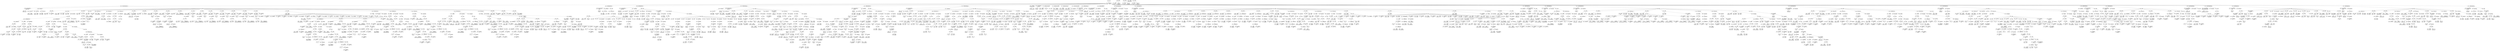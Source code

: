 digraph ast {
node [shape=none];
323588 [label=<<TABLE border='1' cellspacing='0' cellpadding='10' style='rounded' ><TR><TD border='0'>323588</TD><TD border='0'><B>LogicOP</B></TD></TR><HR/><TR><TD border='0' cellpadding='5' colspan='2'>||</TD></TR></TABLE>>];
323588 -> 323584 [weight=2];
323588 -> 323590 [weight=2];
323589 [label=<<TABLE border='1' cellspacing='0' cellpadding='10' style='rounded' ><TR><TD border='0'>323589</TD><TD border='0'><B>IntegerLiteral</B></TD></TR><HR/><TR><TD border='0' cellpadding='5' colspan='2'>1</TD></TR></TABLE>>];
323590 [label=<<TABLE border='1' cellspacing='0' cellpadding='10' style='rounded' ><TR><TD border='0'>323590</TD><TD border='0'><B>RelOP</B></TD></TR><HR/><TR><TD border='0' cellpadding='5' colspan='2'>===</TD></TR></TABLE>>];
323590 -> 323589 [weight=2];
323590 -> 323591 [weight=2];
323591 [label=<<TABLE border='1' cellspacing='0' cellpadding='10' style='rounded' ><TR><TD border='0'>323591</TD><TD border='0'><B>Variable</B></TD></TR><HR/><TR><TD border='0' cellpadding='5'>(0, 250)</TD><TD border='0' cellpadding='5'>i</TD></TR></TABLE>>];
323584 [label=<<TABLE border='1' cellspacing='0' cellpadding='10' style='rounded' ><TR><TD border='0'>323584</TD><TD border='0'><B>LogicOP</B></TD></TR><HR/><TR><TD border='0' cellpadding='5' colspan='2'>&amp;&amp;</TD></TR></TABLE>>];
323584 -> 323580 [weight=2];
323584 -> 323586 [weight=2];
323585 [label=<<TABLE border='1' cellspacing='0' cellpadding='10' style='rounded' ><TR><TD border='0'>323585</TD><TD border='0'><B>IntegerLiteral</B></TD></TR><HR/><TR><TD border='0' cellpadding='5' colspan='2'>2</TD></TR></TABLE>>];
323586 [label=<<TABLE border='1' cellspacing='0' cellpadding='10' style='rounded' ><TR><TD border='0'>323586</TD><TD border='0'><B>RelOP</B></TD></TR><HR/><TR><TD border='0' cellpadding='5' colspan='2'>===</TD></TR></TABLE>>];
323586 -> 323585 [weight=2];
323586 -> 323587 [weight=2];
323587 [label=<<TABLE border='1' cellspacing='0' cellpadding='10' style='rounded' ><TR><TD border='0'>323587</TD><TD border='0'><B>Variable</B></TD></TR><HR/><TR><TD border='0' cellpadding='5'>(0, 250)</TD><TD border='0' cellpadding='5'>i</TD></TR></TABLE>>];
323596 [label=<<TABLE border='1' cellspacing='0' cellpadding='10' style='rounded' ><TR><TD border='0'>323596</TD><TD border='0'><B>ConditionalTrue</B></TD></TR></TABLE>>];
323596 -> 323594 [weight=2];
323597 [label=<<TABLE border='1' cellspacing='0' cellpadding='10' style='rounded' ><TR><TD border='0'>323597</TD><TD border='0'><B>Variable</B></TD></TR><HR/><TR><TD border='0' cellpadding='5'>(1349, 6547)</TD><TD border='0' cellpadding='5'>sep</TD></TR></TABLE>>];
323598 [label=<<TABLE border='1' cellspacing='0' cellpadding='10' style='rounded' ><TR><TD border='0'>323598</TD><TD border='0'><B>BinOP</B></TD></TR><HR/><TR><TD border='0' cellpadding='5' colspan='2'>=</TD></TR></TABLE>>];
323598 -> 323597 [weight=2];
323598 -> 323599 [weight=2];
323599 [label=<<TABLE border='1' cellspacing='0' cellpadding='10' style='rounded' ><TR><TD border='0'>323599</TD><TD border='0'><B>StringLiteral</B></TD></TR><HR/><TR><TD border='0' cellpadding='5' colspan='2'> | </TD></TR></TABLE>>];
323592 [label=<<TABLE border='1' cellspacing='0' cellpadding='10' style='rounded' ><TR><TD border='0'>323592</TD><TD border='0'><B>Condition</B></TD></TR></TABLE>>];
323592 -> 323588 [weight=2];
323593 [label=<<TABLE border='1' cellspacing='0' cellpadding='10' style='rounded' ><TR><TD border='0'>323593</TD><TD border='0'><B>Variable</B></TD></TR><HR/><TR><TD border='0' cellpadding='5'>(1349, 6547)</TD><TD border='0' cellpadding='5'>sep</TD></TR></TABLE>>];
323594 [label=<<TABLE border='1' cellspacing='0' cellpadding='10' style='rounded' ><TR><TD border='0'>323594</TD><TD border='0'><B>BinOP</B></TD></TR><HR/><TR><TD border='0' cellpadding='5' colspan='2'>=</TD></TR></TABLE>>];
323594 -> 323593 [weight=2];
323594 -> 323595 [weight=2];
323595 [label=<<TABLE border='1' cellspacing='0' cellpadding='10' style='rounded' ><TR><TD border='0'>323595</TD><TD border='0'><B>StringLiteral</B></TD></TR><HR/><TR><TD border='0' cellpadding='5' colspan='2'></TD></TR></TABLE>>];
323604 [label=<<TABLE border='1' cellspacing='0' cellpadding='10' style='rounded' ><TR><TD border='0'>323604</TD><TD border='0'><B>Variable</B></TD></TR><HR/><TR><TD border='0' cellpadding='5'>(0, 7)</TD><TD border='0' cellpadding='5'>action</TD></TR></TABLE>>];
323605 [label=<<TABLE border='1' cellspacing='0' cellpadding='10' style='rounded' ><TR><TD border='0'>323605</TD><TD border='0'><B>LogicOP</B></TD></TR><HR/><TR><TD border='0' cellpadding='5' colspan='2'>||</TD></TR></TABLE>>];
323605 -> 323603 [weight=2];
323605 -> 323607 [weight=2];
323606 [label=<<TABLE border='1' cellspacing='0' cellpadding='10' style='rounded' ><TR><TD border='0'>323606</TD><TD border='0'><B>StringLiteral</B></TD></TR><HR/><TR><TD border='0' cellpadding='5' colspan='2'>quickedit</TD></TR></TABLE>>];
323607 [label=<<TABLE border='1' cellspacing='0' cellpadding='10' style='rounded' ><TR><TD border='0'>323607</TD><TD border='0'><B>RelOP</B></TD></TR><HR/><TR><TD border='0' cellpadding='5' colspan='2'>===</TD></TR></TABLE>>];
323607 -> 323606 [weight=2];
323607 -> 323608 [weight=2];
323600 [label=<<TABLE border='1' cellspacing='0' cellpadding='10' style='rounded' ><TR><TD border='0'>323600</TD><TD border='0'><B>ConditionalFalse</B></TD></TR></TABLE>>];
323600 -> 323598 [weight=2];
323601 [label=<<TABLE border='1' cellspacing='0' cellpadding='10' style='rounded' ><TR><TD border='0'>323601</TD><TD border='0'><B>ConditionalExpression</B></TD></TR></TABLE>>];
323601 -> 323592 [weight=2];
323601 -> 323596 [weight=2];
323601 -> 323600 [weight=2];
323602 [label=<<TABLE border='1' cellspacing='0' cellpadding='10' style='rounded' ><TR><TD border='0'>323602</TD><TD border='0'><B>StringLiteral</B></TD></TR><HR/><TR><TD border='0' cellpadding='5' colspan='2'>reply</TD></TR></TABLE>>];
323603 [label=<<TABLE border='1' cellspacing='0' cellpadding='10' style='rounded' ><TR><TD border='0'>323603</TD><TD border='0'><B>RelOP</B></TD></TR><HR/><TR><TD border='0' cellpadding='5' colspan='2'>===</TD></TR></TABLE>>];
323603 -> 323602 [weight=2];
323603 -> 323604 [weight=2];
323612 [label=<<TABLE border='1' cellspacing='0' cellpadding='10' style='rounded' ><TR><TD border='0'>323612</TD><TD border='0'><B>ArgumentList</B></TD></TR></TABLE>>];
323613 [label=<<TABLE border='1' cellspacing='0' cellpadding='10' style='rounded' ><TR><TD border='0'>323613</TD><TD border='0'><B>FunctionCall</B></TD></TR><HR/><TR><TD border='0' cellpadding='5' colspan='2'>wp_doing_ajax</TD></TR></TABLE>>];
323613 -> 323611 [weight=2];
323613 -> 323612 [weight=2];
323614 [label=<<TABLE border='1' cellspacing='0' cellpadding='10' style='rounded' ><TR><TD border='0'>323614</TD><TD border='0'><B>UnaryOP</B></TD></TR><HR/><TR><TD border='0' cellpadding='5' colspan='2'>!</TD></TR></TABLE>>];
323614 -> 323613 [weight=2];
323615 [label=<<TABLE border='1' cellspacing='0' cellpadding='10' style='rounded' ><TR><TD border='0'>323615</TD><TD border='0'><B>Condition</B></TD></TR></TABLE>>];
323615 -> 323609 [weight=2];
323608 [label=<<TABLE border='1' cellspacing='0' cellpadding='10' style='rounded' ><TR><TD border='0'>323608</TD><TD border='0'><B>Variable</B></TD></TR><HR/><TR><TD border='0' cellpadding='5'>(0, 7)</TD><TD border='0' cellpadding='5'>action</TD></TR></TABLE>>];
323609 [label=<<TABLE border='1' cellspacing='0' cellpadding='10' style='rounded' ><TR><TD border='0'>323609</TD><TD border='0'><B>LogicOP</B></TD></TR><HR/><TR><TD border='0' cellpadding='5' colspan='2'>&amp;&amp;</TD></TR></TABLE>>];
323609 -> 323605 [weight=2];
323609 -> 323614 [weight=2];
323611 [label=<<TABLE border='1' cellspacing='0' cellpadding='10' style='rounded' ><TR><TD border='0'>323611</TD><TD border='0'><B>Id</B></TD></TR><HR/><TR><TD border='0' cellpadding='5' colspan='2'>wp_doing_ajax</TD></TR></TABLE>>];
323620 [label=<<TABLE border='1' cellspacing='0' cellpadding='10' style='rounded' ><TR><TD border='0'>323620</TD><TD border='0'><B>StatementBody</B></TD></TR></TABLE>>];
323620 -> 323617 [weight=2];
323621 [label=<<TABLE border='1' cellspacing='0' cellpadding='10' style='rounded' ><TR><TD border='0'>323621</TD><TD border='0'><B>Variable</B></TD></TR><HR/><TR><TD border='0' cellpadding='5'>(0, 7)</TD><TD border='0' cellpadding='5'>action</TD></TR></TABLE>>];
323622 [label=<<TABLE border='1' cellspacing='0' cellpadding='10' style='rounded' ><TR><TD border='0'>323622</TD><TD border='0'><B>RelOP</B></TD></TR><HR/><TR><TD border='0' cellpadding='5' colspan='2'>===</TD></TR></TABLE>>];
323622 -> 323621 [weight=2];
323622 -> 323623 [weight=2];
323623 [label=<<TABLE border='1' cellspacing='0' cellpadding='10' style='rounded' ><TR><TD border='0'>323623</TD><TD border='0'><B>StringLiteral</B></TD></TR><HR/><TR><TD border='0' cellpadding='5' colspan='2'>untrash</TD></TR></TABLE>>];
323616 [label=<<TABLE border='1' cellspacing='0' cellpadding='10' style='rounded' ><TR><TD border='0'>323616</TD><TD border='0'><B>Variable</B></TD></TR><HR/><TR><TD border='0' cellpadding='5'>(0, 7)</TD><TD border='0' cellpadding='5'>action</TD></TR></TABLE>>];
323617 [label=<<TABLE border='1' cellspacing='0' cellpadding='10' style='rounded' ><TR><TD border='0'>323617</TD><TD border='0'><B>BinOP</B></TD></TR><HR/><TR><TD border='0' cellpadding='5' colspan='2'>.=</TD></TR></TABLE>>];
323617 -> 323616 [weight=2];
323617 -> 323618 [weight=2];
323618 [label=<<TABLE border='1' cellspacing='0' cellpadding='10' style='rounded' ><TR><TD border='0'>323618</TD><TD border='0'><B>StringLiteral</B></TD></TR><HR/><TR><TD border='0' cellpadding='5' colspan='2'> hide-if-no-js</TD></TR></TABLE>>];
323619 [label=<<TABLE border='1' cellspacing='0' cellpadding='10' style='rounded' ><TR><TD border='0'>323619</TD><TD border='0'><B>IfThenElifStatement</B></TD></TR></TABLE>>];
323619 -> 323615 [weight=2];
323619 -> 323620 [weight=2];
323619 -> 323661 [weight=2];
323628 [label=<<TABLE border='1' cellspacing='0' cellpadding='10' style='rounded' ><TR><TD border='0'>323628</TD><TD border='0'><B>LogicOP</B></TD></TR><HR/><TR><TD border='0' cellpadding='5' colspan='2'>||</TD></TR></TABLE>>];
323628 -> 323624 [weight=2];
323628 -> 323632 [weight=2];
323629 [label=<<TABLE border='1' cellspacing='0' cellpadding='10' style='rounded' ><TR><TD border='0'>323629</TD><TD border='0'><B>Variable</B></TD></TR><HR/><TR><TD border='0' cellpadding='5'>(0, 7)</TD><TD border='0' cellpadding='5'>action</TD></TR></TABLE>>];
323630 [label=<<TABLE border='1' cellspacing='0' cellpadding='10' style='rounded' ><TR><TD border='0'>323630</TD><TD border='0'><B>RelOP</B></TD></TR><HR/><TR><TD border='0' cellpadding='5' colspan='2'>===</TD></TR></TABLE>>];
323630 -> 323629 [weight=2];
323630 -> 323631 [weight=2];
323631 [label=<<TABLE border='1' cellspacing='0' cellpadding='10' style='rounded' ><TR><TD border='0'>323631</TD><TD border='0'><B>StringLiteral</B></TD></TR><HR/><TR><TD border='0' cellpadding='5' colspan='2'>unspam</TD></TR></TABLE>>];
323624 [label=<<TABLE border='1' cellspacing='0' cellpadding='10' style='rounded' ><TR><TD border='0'>323624</TD><TD border='0'><B>LogicOP</B></TD></TR><HR/><TR><TD border='0' cellpadding='5' colspan='2'>&amp;&amp;</TD></TR></TABLE>>];
323624 -> 323622 [weight=2];
323624 -> 323626 [weight=2];
323625 [label=<<TABLE border='1' cellspacing='0' cellpadding='10' style='rounded' ><TR><TD border='0'>323625</TD><TD border='0'><B>Variable</B></TD></TR><HR/><TR><TD border='0' cellpadding='5'>(1349, 6538)</TD><TD border='0' cellpadding='5'>the_comment_status</TD></TR></TABLE>>];
323626 [label=<<TABLE border='1' cellspacing='0' cellpadding='10' style='rounded' ><TR><TD border='0'>323626</TD><TD border='0'><B>RelOP</B></TD></TR><HR/><TR><TD border='0' cellpadding='5' colspan='2'>===</TD></TR></TABLE>>];
323626 -> 323625 [weight=2];
323626 -> 323627 [weight=2];
323627 [label=<<TABLE border='1' cellspacing='0' cellpadding='10' style='rounded' ><TR><TD border='0'>323627</TD><TD border='0'><B>StringLiteral</B></TD></TR><HR/><TR><TD border='0' cellpadding='5' colspan='2'>trash</TD></TR></TABLE>>];
323636 [label=<<TABLE border='1' cellspacing='0' cellpadding='10' style='rounded' ><TR><TD border='0'>323636</TD><TD border='0'><B>Condition</B></TD></TR></TABLE>>];
323636 -> 323628 [weight=2];
323637 [label=<<TABLE border='1' cellspacing='0' cellpadding='10' style='rounded' ><TR><TD border='0'>323637</TD><TD border='0'><B>StringLiteral</B></TD></TR><HR/><TR><TD border='0' cellpadding='5' colspan='2'>1</TD></TR></TABLE>>];
323638 [label=<<TABLE border='1' cellspacing='0' cellpadding='10' style='rounded' ><TR><TD border='0'>323638</TD><TD border='0'><B>RelOP</B></TD></TR><HR/><TR><TD border='0' cellpadding='5' colspan='2'>==</TD></TR></TABLE>>];
323638 -> 323637 [weight=2];
323638 -> 323646 [weight=2];
323639 [label=<<TABLE border='1' cellspacing='0' cellpadding='10' style='rounded' ><TR><TD border='0'>323639</TD><TD border='0'><B>Id</B></TD></TR><HR/><TR><TD border='0' cellpadding='5' colspan='2'>get_comment_meta</TD></TR></TABLE>>];
323632 [label=<<TABLE border='1' cellspacing='0' cellpadding='10' style='rounded' ><TR><TD border='0'>323632</TD><TD border='0'><B>LogicOP</B></TD></TR><HR/><TR><TD border='0' cellpadding='5' colspan='2'>&amp;&amp;</TD></TR></TABLE>>];
323632 -> 323630 [weight=2];
323632 -> 323634 [weight=2];
323633 [label=<<TABLE border='1' cellspacing='0' cellpadding='10' style='rounded' ><TR><TD border='0'>323633</TD><TD border='0'><B>Variable</B></TD></TR><HR/><TR><TD border='0' cellpadding='5'>(1349, 6538)</TD><TD border='0' cellpadding='5'>the_comment_status</TD></TR></TABLE>>];
323634 [label=<<TABLE border='1' cellspacing='0' cellpadding='10' style='rounded' ><TR><TD border='0'>323634</TD><TD border='0'><B>RelOP</B></TD></TR><HR/><TR><TD border='0' cellpadding='5' colspan='2'>===</TD></TR></TABLE>>];
323634 -> 323633 [weight=2];
323634 -> 323635 [weight=2];
323635 [label=<<TABLE border='1' cellspacing='0' cellpadding='10' style='rounded' ><TR><TD border='0'>323635</TD><TD border='0'><B>StringLiteral</B></TD></TR><HR/><TR><TD border='0' cellpadding='5' colspan='2'>spam</TD></TR></TABLE>>];
323644 [label=<<TABLE border='1' cellspacing='0' cellpadding='10' style='rounded' ><TR><TD border='0'>323644</TD><TD border='0'><B>True</B></TD></TR><HR/><TR><TD border='0' cellpadding='5' colspan='2'>true</TD></TR></TABLE>>];
323645 [label=<<TABLE border='1' cellspacing='0' cellpadding='10' style='rounded' ><TR><TD border='0'>323645</TD><TD border='0'><B>ArgumentList</B></TD></TR></TABLE>>];
323645 -> 323642 [weight=2];
323645 -> 323643 [weight=2];
323645 -> 323644 [weight=2];
323646 [label=<<TABLE border='1' cellspacing='0' cellpadding='10' style='rounded' ><TR><TD border='0'>323646</TD><TD border='0'><B>FunctionCall</B></TD></TR><HR/><TR><TD border='0' cellpadding='5' colspan='2'>get_comment_meta</TD></TR></TABLE>>];
323646 -> 323639 [weight=2];
323646 -> 323645 [weight=2];
323647 [label=<<TABLE border='1' cellspacing='0' cellpadding='10' style='rounded' ><TR><TD border='0'>323647</TD><TD border='0'><B>Condition</B></TD></TR></TABLE>>];
323647 -> 323638 [weight=2];
323640 [label=<<TABLE border='1' cellspacing='0' cellpadding='10' style='rounded' ><TR><TD border='0'>323640</TD><TD border='0'><B>Variable</B></TD></TR><HR/><TR><TD border='0' cellpadding='5'>(0, 213)</TD><TD border='0' cellpadding='5'>comment</TD></TR></TABLE>>];
323641 [label=<<TABLE border='1' cellspacing='0' cellpadding='10' style='rounded' ><TR><TD border='0'>323641</TD><TD border='0'><B>Id</B></TD></TR><HR/><TR><TD border='0' cellpadding='5' colspan='2'>comment_ID</TD></TR></TABLE>>];
323642 [label=<<TABLE border='1' cellspacing='0' cellpadding='10' style='rounded' ><TR><TD border='0'>323642</TD><TD border='0'><B>BinOP</B></TD></TR><HR/><TR><TD border='0' cellpadding='5' colspan='2'>-&gt;</TD></TR></TABLE>>];
323642 -> 323640 [weight=2];
323642 -> 323641 [weight=2];
323643 [label=<<TABLE border='1' cellspacing='0' cellpadding='10' style='rounded' ><TR><TD border='0'>323643</TD><TD border='0'><B>StringLiteral</B></TD></TR><HR/><TR><TD border='0' cellpadding='5' colspan='2'>_wp_trash_meta_status</TD></TR></TABLE>>];
323652 [label=<<TABLE border='1' cellspacing='0' cellpadding='10' style='rounded' ><TR><TD border='0'>323652</TD><TD border='0'><B>StatementBody</B></TD></TR></TABLE>>];
323652 -> 323649 [weight=2];
323653 [label=<<TABLE border='1' cellspacing='0' cellpadding='10' style='rounded' ><TR><TD border='0'>323653</TD><TD border='0'><B>Variable</B></TD></TR><HR/><TR><TD border='0' cellpadding='5'>(0, 7)</TD><TD border='0' cellpadding='5'>action</TD></TR></TABLE>>];
323654 [label=<<TABLE border='1' cellspacing='0' cellpadding='10' style='rounded' ><TR><TD border='0'>323654</TD><TD border='0'><B>BinOP</B></TD></TR><HR/><TR><TD border='0' cellpadding='5' colspan='2'>.=</TD></TR></TABLE>>];
323654 -> 323653 [weight=2];
323654 -> 323655 [weight=2];
323655 [label=<<TABLE border='1' cellspacing='0' cellpadding='10' style='rounded' ><TR><TD border='0'>323655</TD><TD border='0'><B>StringLiteral</B></TD></TR><HR/><TR><TD border='0' cellpadding='5' colspan='2'> unapprove</TD></TR></TABLE>>];
323648 [label=<<TABLE border='1' cellspacing='0' cellpadding='10' style='rounded' ><TR><TD border='0'>323648</TD><TD border='0'><B>Variable</B></TD></TR><HR/><TR><TD border='0' cellpadding='5'>(0, 7)</TD><TD border='0' cellpadding='5'>action</TD></TR></TABLE>>];
323649 [label=<<TABLE border='1' cellspacing='0' cellpadding='10' style='rounded' ><TR><TD border='0'>323649</TD><TD border='0'><B>BinOP</B></TD></TR><HR/><TR><TD border='0' cellpadding='5' colspan='2'>.=</TD></TR></TABLE>>];
323649 -> 323648 [weight=2];
323649 -> 323650 [weight=2];
323650 [label=<<TABLE border='1' cellspacing='0' cellpadding='10' style='rounded' ><TR><TD border='0'>323650</TD><TD border='0'><B>StringLiteral</B></TD></TR><HR/><TR><TD border='0' cellpadding='5' colspan='2'> approve</TD></TR></TABLE>>];
323651 [label=<<TABLE border='1' cellspacing='0' cellpadding='10' style='rounded' ><TR><TD border='0'>323651</TD><TD border='0'><B>IfThenElseStatement</B></TD></TR></TABLE>>];
323651 -> 323647 [weight=2];
323651 -> 323652 [weight=2];
323651 -> 323657 [weight=2];
323660 [label=<<TABLE border='1' cellspacing='0' cellpadding='10' style='rounded' ><TR><TD border='0'>323660</TD><TD border='0'><B>StatementBody</B></TD></TR></TABLE>>];
323660 -> 323658 [weight=2];
323661 [label=<<TABLE border='1' cellspacing='0' cellpadding='10' style='rounded' ><TR><TD border='0'>323661</TD><TD border='0'><B>ElseIfList</B></TD></TR></TABLE>>];
323661 -> 323659 [weight=2];
323662 [label=<<TABLE border='1' cellspacing='0' cellpadding='10' style='rounded' ><TR><TD border='0'>323662</TD><TD border='0'><B>Variable</B></TD></TR><HR/><TR><TD border='0' cellpadding='5'>(0, 166)</TD><TD border='0' cellpadding='5'>out</TD></TR></TABLE>>];
323663 [label=<<TABLE border='1' cellspacing='0' cellpadding='10' style='rounded' ><TR><TD border='0'>323663</TD><TD border='0'><B>BinOP</B></TD></TR><HR/><TR><TD border='0' cellpadding='5' colspan='2'>.=</TD></TR></TABLE>>];
323663 -> 323662 [weight=2];
323663 -> 323664 [weight=2];
323657 [label=<<TABLE border='1' cellspacing='0' cellpadding='10' style='rounded' ><TR><TD border='0'>323657</TD><TD border='0'><B>StatementBody</B></TD></TR></TABLE>>];
323657 -> 323654 [weight=2];
323658 [label=<<TABLE border='1' cellspacing='0' cellpadding='10' style='rounded' ><TR><TD border='0'>323658</TD><TD border='0'><B>Block</B></TD></TR></TABLE>>];
323658 -> 323651 [weight=2];
323659 [label=<<TABLE border='1' cellspacing='0' cellpadding='10' style='rounded' ><TR><TD border='0'>323659</TD><TD border='0'><B>ElseIf</B></TD></TR></TABLE>>];
323659 -> 323636 [weight=2];
323659 -> 323660 [weight=2];
323668 [label=<<TABLE border='1' cellspacing='0' cellpadding='10' style='rounded' ><TR><TD border='0'>323668</TD><TD border='0'><B>Variable</B></TD></TR><HR/><TR><TD border='0' cellpadding='5'>(0, 166)</TD><TD border='0' cellpadding='5'>out</TD></TR></TABLE>>];
323669 [label=<<TABLE border='1' cellspacing='0' cellpadding='10' style='rounded' ><TR><TD border='0'>323669</TD><TD border='0'><B>BinOP</B></TD></TR><HR/><TR><TD border='0' cellpadding='5' colspan='2'>.=</TD></TR></TABLE>>];
323669 -> 323668 [weight=2];
323669 -> 323670 [weight=2];
323670 [label=<<TABLE border='1' cellspacing='0' cellpadding='10' style='rounded' ><TR><TD border='0'>323670</TD><TD border='0'><B>StringLiteral</B></TD></TR><HR/><TR><TD border='0' cellpadding='5' colspan='2'>&lt;div&gt;</TD></TR></TABLE>>];
323671 [label=<<TABLE border='1' cellspacing='0' cellpadding='10' style='rounded' ><TR><TD border='0'>323671</TD><TD border='0'><B>Variable</B></TD></TR><HR/><TR><TD border='0' cellpadding='5'>(0, 166)</TD><TD border='0' cellpadding='5'>out</TD></TR></TABLE>>];
323664 [label=<<TABLE border='1' cellspacing='0' cellpadding='10' style='rounded' ><TR><TD border='0'>323664</TD><TD border='0'><B>StringExpression</B></TD></TR><HR/><TR><TD border='0' cellpadding='5' colspan='2'>&lt;span class='$action'&gt;$sep$link&lt;span&gt;</TD></TR></TABLE>>];
323665 [label=<<TABLE border='1' cellspacing='0' cellpadding='10' style='rounded' ><TR><TD border='0'>323665</TD><TD border='0'><B>Block</B></TD></TR></TABLE>>];
323665 -> 323576 [weight=2];
323665 -> 323601 [weight=2];
323665 -> 323619 [weight=2];
323665 -> 323663 [weight=2];
323666 [label=<<TABLE border='1' cellspacing='0' cellpadding='10' style='rounded' ><TR><TD border='0'>323666</TD><TD border='0'><B>ForEach</B></TD></TR></TABLE>>];
323666 -> 323571 [weight=2];
323666 -> 323572 [weight=2];
323666 -> 323573 [weight=2];
323666 -> 323667 [weight=2];
323667 [label=<<TABLE border='1' cellspacing='0' cellpadding='10' style='rounded' ><TR><TD border='0'>323667</TD><TD border='0'><B>StatementBody</B></TD></TR></TABLE>>];
323667 -> 323665 [weight=2];
323676 [label=<<TABLE border='1' cellspacing='0' cellpadding='10' style='rounded' ><TR><TD border='0'>323676</TD><TD border='0'><B>StringLiteral</B></TD></TR><HR/><TR><TD border='0' cellpadding='5' colspan='2'>Show more details</TD></TR></TABLE>>];
323677 [label=<<TABLE border='1' cellspacing='0' cellpadding='10' style='rounded' ><TR><TD border='0'>323677</TD><TD border='0'><B>ArgumentList</B></TD></TR></TABLE>>];
323677 -> 323676 [weight=2];
323678 [label=<<TABLE border='1' cellspacing='0' cellpadding='10' style='rounded' ><TR><TD border='0'>323678</TD><TD border='0'><B>FunctionCall</B></TD></TR><HR/><TR><TD border='0' cellpadding='5' colspan='2'>__</TD></TR></TABLE>>];
323678 -> 323675 [weight=2];
323678 -> 323677 [weight=2];
323679 [label=<<TABLE border='1' cellspacing='0' cellpadding='10' style='rounded' ><TR><TD border='0'>323679</TD><TD border='0'><B>BinOP</B></TD></TR><HR/><TR><TD border='0' cellpadding='5' colspan='2'>.</TD></TR></TABLE>>];
323679 -> 323678 [weight=2];
323679 -> 323680 [weight=2];
323672 [label=<<TABLE border='1' cellspacing='0' cellpadding='10' style='rounded' ><TR><TD border='0'>323672</TD><TD border='0'><B>BinOP</B></TD></TR><HR/><TR><TD border='0' cellpadding='5' colspan='2'>.=</TD></TR></TABLE>>];
323672 -> 323671 [weight=2];
323672 -> 323674 [weight=2];
323673 [label=<<TABLE border='1' cellspacing='0' cellpadding='10' style='rounded' ><TR><TD border='0'>323673</TD><TD border='0'><B>StringLiteral</B></TD></TR><HR/><TR><TD border='0' cellpadding='5' colspan='2'>&lt;button type='button' class='toggle-r...</TD></TR></TABLE>>];
323674 [label=<<TABLE border='1' cellspacing='0' cellpadding='10' style='rounded' ><TR><TD border='0'>323674</TD><TD border='0'><B>BinOP</B></TD></TR><HR/><TR><TD border='0' cellpadding='5' colspan='2'>.</TD></TR></TABLE>>];
323674 -> 323673 [weight=2];
323674 -> 323679 [weight=2];
323675 [label=<<TABLE border='1' cellspacing='0' cellpadding='10' style='rounded' ><TR><TD border='0'>323675</TD><TD border='0'><B>Id</B></TD></TR><HR/><TR><TD border='0' cellpadding='5' colspan='2'>__</TD></TR></TABLE>>];
323684 [label=<<TABLE border='1' cellspacing='0' cellpadding='10' style='rounded' ><TR><TD border='0'>323684</TD><TD border='0'><B>ProtectedMethodStatement</B></TD></TR></TABLE>>];
323684 -> 323089 [weight=2];
323684 -> 323096 [weight=2];
323684 -> 323683 [weight=2];
323685 [label=<<TABLE border='1' cellspacing='0' cellpadding='10' style='rounded' ><TR><TD border='0'>323685</TD><TD border='0'><B>Id</B></TD></TR><HR/><TR><TD border='0' cellpadding='5' colspan='2'>column_cb</TD></TR></TABLE>>];
323686 [label=<<TABLE border='1' cellspacing='0' cellpadding='10' style='rounded' ><TR><TD border='0'>323686</TD><TD border='0'><B>ReturnValueMethod</B></TD></TR><HR/><TR><TD border='0' cellpadding='5' colspan='2'>column_cb</TD></TR></TABLE>>];
323686 -> 323685 [weight=2];
323687 [label=<<TABLE border='1' cellspacing='0' cellpadding='10' style='rounded' ><TR><TD border='0'>323687</TD><TD border='0'><B>Variable</B></TD></TR><HR/><TR><TD border='0' cellpadding='5'>(0, 213)</TD><TD border='0' cellpadding='5'>comment</TD></TR></TABLE>>];
323680 [label=<<TABLE border='1' cellspacing='0' cellpadding='10' style='rounded' ><TR><TD border='0'>323680</TD><TD border='0'><B>StringLiteral</B></TD></TR><HR/><TR><TD border='0' cellpadding='5' colspan='2'>&lt;span&gt;&lt;button&gt;</TD></TR></TABLE>>];
323681 [label=<<TABLE border='1' cellspacing='0' cellpadding='10' style='rounded' ><TR><TD border='0'>323681</TD><TD border='0'><B>Variable</B></TD></TR><HR/><TR><TD border='0' cellpadding='5'>(0, 166)</TD><TD border='0' cellpadding='5'>out</TD></TR></TABLE>>];
323682 [label=<<TABLE border='1' cellspacing='0' cellpadding='10' style='rounded' ><TR><TD border='0'>323682</TD><TD border='0'><B>Return</B></TD></TR></TABLE>>];
323682 -> 323681 [weight=2];
323683 [label=<<TABLE border='1' cellspacing='0' cellpadding='10' style='rounded' ><TR><TD border='0'>323683</TD><TD border='0'><B>Block</B></TD></TR></TABLE>>];
323683 -> 323099 [weight=2];
323683 -> 323107 [weight=2];
323683 -> 323117 [weight=2];
323683 -> 323120 [weight=2];
323683 -> 323126 [weight=2];
323683 -> 323129 [weight=2];
323683 -> 323140 [weight=2];
323683 -> 323151 [weight=2];
323683 -> 323154 [weight=2];
323683 -> 323162 [weight=2];
323683 -> 323170 [weight=2];
323683 -> 323178 [weight=2];
323683 -> 323186 [weight=2];
323683 -> 323194 [weight=2];
323683 -> 323202 [weight=2];
323683 -> 323210 [weight=2];
323683 -> 323292 [weight=2];
323683 -> 323360 [weight=2];
323683 -> 323414 [weight=2];
323683 -> 323448 [weight=2];
323683 -> 323552 [weight=2];
323683 -> 323555 [weight=2];
323683 -> 323566 [weight=2];
323683 -> 323569 [weight=2];
323683 -> 323666 [weight=2];
323683 -> 323669 [weight=2];
323683 -> 323672 [weight=2];
323683 -> 323682 [weight=2];
323692 [label=<<TABLE border='1' cellspacing='0' cellpadding='10' style='rounded' ><TR><TD border='0'>323692</TD><TD border='0'><B>BinOP</B></TD></TR><HR/><TR><TD border='0' cellpadding='5' colspan='2'>-&gt;</TD></TR></TABLE>>];
323692 -> 323690 [weight=2];
323692 -> 323691 [weight=2];
323693 [label=<<TABLE border='1' cellspacing='0' cellpadding='10' style='rounded' ><TR><TD border='0'>323693</TD><TD border='0'><B>Condition</B></TD></TR></TABLE>>];
323693 -> 323692 [weight=2];
323694 [label=<<TABLE border='1' cellspacing='0' cellpadding='10' style='rounded' ><TR><TD border='0'>323694</TD><TD border='0'><B>Html</B></TD></TR></TABLE>>];
323695 [label=<<TABLE border='1' cellspacing='0' cellpadding='10' style='rounded' ><TR><TD border='0'>323695</TD><TD border='0'><B>Variable</B></TD></TR><HR/><TR><TD border='0' cellpadding='5'>(0, 213)</TD><TD border='0' cellpadding='5'>comment</TD></TR></TABLE>>];
323688 [label=<<TABLE border='1' cellspacing='0' cellpadding='10' style='rounded' ><TR><TD border='0'>323688</TD><TD border='0'><B>ValueParameter</B></TD></TR></TABLE>>];
323688 -> 323687 [weight=2];
323689 [label=<<TABLE border='1' cellspacing='0' cellpadding='10' style='rounded' ><TR><TD border='0'>323689</TD><TD border='0'><B>ParameterList</B></TD></TR></TABLE>>];
323689 -> 323688 [weight=2];
323690 [label=<<TABLE border='1' cellspacing='0' cellpadding='10' style='rounded' ><TR><TD border='0'>323690</TD><TD border='0'><B>Variable</B></TD></TR><HR/><TR><TD border='0' cellpadding='5'>(1349, 6514)</TD><TD border='0' cellpadding='5'>this</TD></TR></TABLE>>];
323691 [label=<<TABLE border='1' cellspacing='0' cellpadding='10' style='rounded' ><TR><TD border='0'>323691</TD><TD border='0'><B>Id</B></TD></TR><HR/><TR><TD border='0' cellpadding='5' colspan='2'>user_can</TD></TR></TABLE>>];
323700 [label=<<TABLE border='1' cellspacing='0' cellpadding='10' style='rounded' ><TR><TD border='0'>323700</TD><TD border='0'><B>Html</B></TD></TR><HR/><TR><TD border='0' cellpadding='5' colspan='2'>'&gt;</TD></TR></TABLE>>];
323701 [label=<<TABLE border='1' cellspacing='0' cellpadding='10' style='rounded' ><TR><TD border='0'>323701</TD><TD border='0'><B>Id</B></TD></TR><HR/><TR><TD border='0' cellpadding='5' colspan='2'>_e</TD></TR></TABLE>>];
323702 [label=<<TABLE border='1' cellspacing='0' cellpadding='10' style='rounded' ><TR><TD border='0'>323702</TD><TD border='0'><B>StringLiteral</B></TD></TR><HR/><TR><TD border='0' cellpadding='5' colspan='2'>Select comment</TD></TR></TABLE>>];
323703 [label=<<TABLE border='1' cellspacing='0' cellpadding='10' style='rounded' ><TR><TD border='0'>323703</TD><TD border='0'><B>ArgumentList</B></TD></TR></TABLE>>];
323703 -> 323702 [weight=2];
323696 [label=<<TABLE border='1' cellspacing='0' cellpadding='10' style='rounded' ><TR><TD border='0'>323696</TD><TD border='0'><B>Id</B></TD></TR><HR/><TR><TD border='0' cellpadding='5' colspan='2'>comment_ID</TD></TR></TABLE>>];
323697 [label=<<TABLE border='1' cellspacing='0' cellpadding='10' style='rounded' ><TR><TD border='0'>323697</TD><TD border='0'><B>BinOP</B></TD></TR><HR/><TR><TD border='0' cellpadding='5' colspan='2'>-&gt;</TD></TR></TABLE>>];
323697 -> 323695 [weight=2];
323697 -> 323696 [weight=2];
323698 [label=<<TABLE border='1' cellspacing='0' cellpadding='10' style='rounded' ><TR><TD border='0'>323698</TD><TD border='0'><B>ArgumentList</B></TD></TR></TABLE>>];
323698 -> 323697 [weight=2];
323699 [label=<<TABLE border='1' cellspacing='0' cellpadding='10' style='rounded' ><TR><TD border='0'>323699</TD><TD border='0'><B>EchoStatement</B></TD></TR></TABLE>>];
323699 -> 323698 [weight=2];
323708 [label=<<TABLE border='1' cellspacing='0' cellpadding='10' style='rounded' ><TR><TD border='0'>323708</TD><TD border='0'><B>BinOP</B></TD></TR><HR/><TR><TD border='0' cellpadding='5' colspan='2'>-&gt;</TD></TR></TABLE>>];
323708 -> 323706 [weight=2];
323708 -> 323707 [weight=2];
323709 [label=<<TABLE border='1' cellspacing='0' cellpadding='10' style='rounded' ><TR><TD border='0'>323709</TD><TD border='0'><B>ArgumentList</B></TD></TR></TABLE>>];
323709 -> 323708 [weight=2];
323710 [label=<<TABLE border='1' cellspacing='0' cellpadding='10' style='rounded' ><TR><TD border='0'>323710</TD><TD border='0'><B>EchoStatement</B></TD></TR></TABLE>>];
323710 -> 323709 [weight=2];
323711 [label=<<TABLE border='1' cellspacing='0' cellpadding='10' style='rounded' ><TR><TD border='0'>323711</TD><TD border='0'><B>Html</B></TD></TR></TABLE>>];
323704 [label=<<TABLE border='1' cellspacing='0' cellpadding='10' style='rounded' ><TR><TD border='0'>323704</TD><TD border='0'><B>FunctionCall</B></TD></TR><HR/><TR><TD border='0' cellpadding='5' colspan='2'>_e</TD></TR></TABLE>>];
323704 -> 323701 [weight=2];
323704 -> 323703 [weight=2];
323705 [label=<<TABLE border='1' cellspacing='0' cellpadding='10' style='rounded' ><TR><TD border='0'>323705</TD><TD border='0'><B>Html</B></TD></TR></TABLE>>];
323706 [label=<<TABLE border='1' cellspacing='0' cellpadding='10' style='rounded' ><TR><TD border='0'>323706</TD><TD border='0'><B>Variable</B></TD></TR><HR/><TR><TD border='0' cellpadding='5'>(0, 213)</TD><TD border='0' cellpadding='5'>comment</TD></TR></TABLE>>];
323707 [label=<<TABLE border='1' cellspacing='0' cellpadding='10' style='rounded' ><TR><TD border='0'>323707</TD><TD border='0'><B>Id</B></TD></TR><HR/><TR><TD border='0' cellpadding='5' colspan='2'>comment_ID</TD></TR></TABLE>>];
323716 [label=<<TABLE border='1' cellspacing='0' cellpadding='10' style='rounded' ><TR><TD border='0'>323716</TD><TD border='0'><B>EchoStatement</B></TD></TR></TABLE>>];
323716 -> 323715 [weight=2];
323717 [label=<<TABLE border='1' cellspacing='0' cellpadding='10' style='rounded' ><TR><TD border='0'>323717</TD><TD border='0'><B>Html</B></TD></TR></TABLE>>];
323718 [label=<<TABLE border='1' cellspacing='0' cellpadding='10' style='rounded' ><TR><TD border='0'>323718</TD><TD border='0'><B>Block</B></TD></TR></TABLE>>];
323718 -> 323694 [weight=2];
323718 -> 323699 [weight=2];
323718 -> 323700 [weight=2];
323718 -> 323704 [weight=2];
323718 -> 323705 [weight=2];
323718 -> 323710 [weight=2];
323718 -> 323711 [weight=2];
323718 -> 323716 [weight=2];
323718 -> 323717 [weight=2];
323719 [label=<<TABLE border='1' cellspacing='0' cellpadding='10' style='rounded' ><TR><TD border='0'>323719</TD><TD border='0'><B>IfThenStatement</B></TD></TR></TABLE>>];
323719 -> 323693 [weight=2];
323719 -> 323720 [weight=2];
323712 [label=<<TABLE border='1' cellspacing='0' cellpadding='10' style='rounded' ><TR><TD border='0'>323712</TD><TD border='0'><B>Variable</B></TD></TR><HR/><TR><TD border='0' cellpadding='5'>(0, 213)</TD><TD border='0' cellpadding='5'>comment</TD></TR></TABLE>>];
323713 [label=<<TABLE border='1' cellspacing='0' cellpadding='10' style='rounded' ><TR><TD border='0'>323713</TD><TD border='0'><B>Id</B></TD></TR><HR/><TR><TD border='0' cellpadding='5' colspan='2'>comment_ID</TD></TR></TABLE>>];
323714 [label=<<TABLE border='1' cellspacing='0' cellpadding='10' style='rounded' ><TR><TD border='0'>323714</TD><TD border='0'><B>BinOP</B></TD></TR><HR/><TR><TD border='0' cellpadding='5' colspan='2'>-&gt;</TD></TR></TABLE>>];
323714 -> 323712 [weight=2];
323714 -> 323713 [weight=2];
323715 [label=<<TABLE border='1' cellspacing='0' cellpadding='10' style='rounded' ><TR><TD border='0'>323715</TD><TD border='0'><B>ArgumentList</B></TD></TR></TABLE>>];
323715 -> 323714 [weight=2];
323724 [label=<<TABLE border='1' cellspacing='0' cellpadding='10' style='rounded' ><TR><TD border='0'>323724</TD><TD border='0'><B>ReturnValueMethod</B></TD></TR><HR/><TR><TD border='0' cellpadding='5' colspan='2'>column_comment</TD></TR></TABLE>>];
323724 -> 323723 [weight=2];
323725 [label=<<TABLE border='1' cellspacing='0' cellpadding='10' style='rounded' ><TR><TD border='0'>323725</TD><TD border='0'><B>Variable</B></TD></TR><HR/><TR><TD border='0' cellpadding='5'>(0, 213)</TD><TD border='0' cellpadding='5'>comment</TD></TR></TABLE>>];
323726 [label=<<TABLE border='1' cellspacing='0' cellpadding='10' style='rounded' ><TR><TD border='0'>323726</TD><TD border='0'><B>ValueParameter</B></TD></TR></TABLE>>];
323726 -> 323725 [weight=2];
323727 [label=<<TABLE border='1' cellspacing='0' cellpadding='10' style='rounded' ><TR><TD border='0'>323727</TD><TD border='0'><B>ParameterList</B></TD></TR></TABLE>>];
323727 -> 323726 [weight=2];
323720 [label=<<TABLE border='1' cellspacing='0' cellpadding='10' style='rounded' ><TR><TD border='0'>323720</TD><TD border='0'><B>StatementBody</B></TD></TR></TABLE>>];
323720 -> 323718 [weight=2];
323721 [label=<<TABLE border='1' cellspacing='0' cellpadding='10' style='rounded' ><TR><TD border='0'>323721</TD><TD border='0'><B>Block</B></TD></TR></TABLE>>];
323721 -> 323719 [weight=2];
323722 [label=<<TABLE border='1' cellspacing='0' cellpadding='10' style='rounded' ><TR><TD border='0'>323722</TD><TD border='0'><B>PublicMethodStatement</B></TD></TR></TABLE>>];
323722 -> 323686 [weight=2];
323722 -> 323689 [weight=2];
323722 -> 323721 [weight=2];
323723 [label=<<TABLE border='1' cellspacing='0' cellpadding='10' style='rounded' ><TR><TD border='0'>323723</TD><TD border='0'><B>Id</B></TD></TR><HR/><TR><TD border='0' cellpadding='5' colspan='2'>column_comment</TD></TR></TABLE>>];
323732 [label=<<TABLE border='1' cellspacing='0' cellpadding='10' style='rounded' ><TR><TD border='0'>323732</TD><TD border='0'><B>Id</B></TD></TR><HR/><TR><TD border='0' cellpadding='5' colspan='2'>column_author</TD></TR></TABLE>>];
323733 [label=<<TABLE border='1' cellspacing='0' cellpadding='10' style='rounded' ><TR><TD border='0'>323733</TD><TD border='0'><B>Variable</B></TD></TR><HR/><TR><TD border='0' cellpadding='5'>(0, 213)</TD><TD border='0' cellpadding='5'>comment</TD></TR></TABLE>>];
323734 [label=<<TABLE border='1' cellspacing='0' cellpadding='10' style='rounded' ><TR><TD border='0'>323734</TD><TD border='0'><B>ArgumentList</B></TD></TR></TABLE>>];
323734 -> 323733 [weight=2];
323735 [label=<<TABLE border='1' cellspacing='0' cellpadding='10' style='rounded' ><TR><TD border='0'>323735</TD><TD border='0'><B>MethodCall</B></TD></TR><HR/><TR><TD border='0' cellpadding='5' colspan='2'>column_author</TD></TR></TABLE>>];
323735 -> 323732 [weight=2];
323735 -> 323734 [weight=2];
323728 [label=<<TABLE border='1' cellspacing='0' cellpadding='10' style='rounded' ><TR><TD border='0'>323728</TD><TD border='0'><B>StringLiteral</B></TD></TR><HR/><TR><TD border='0' cellpadding='5' colspan='2'>&lt;div class='comment-author'&gt;</TD></TR></TABLE>>];
323729 [label=<<TABLE border='1' cellspacing='0' cellpadding='10' style='rounded' ><TR><TD border='0'>323729</TD><TD border='0'><B>ArgumentList</B></TD></TR></TABLE>>];
323729 -> 323728 [weight=2];
323730 [label=<<TABLE border='1' cellspacing='0' cellpadding='10' style='rounded' ><TR><TD border='0'>323730</TD><TD border='0'><B>EchoStatement</B></TD></TR></TABLE>>];
323730 -> 323729 [weight=2];
323731 [label=<<TABLE border='1' cellspacing='0' cellpadding='10' style='rounded' ><TR><TD border='0'>323731</TD><TD border='0'><B>Variable</B></TD></TR><HR/><TR><TD border='0' cellpadding='5'>(1349, 6514)</TD><TD border='0' cellpadding='5'>this</TD></TR></TABLE>>];
323740 [label=<<TABLE border='1' cellspacing='0' cellpadding='10' style='rounded' ><TR><TD border='0'>323740</TD><TD border='0'><B>Variable</B></TD></TR><HR/><TR><TD border='0' cellpadding='5'>(0, 213)</TD><TD border='0' cellpadding='5'>comment</TD></TR></TABLE>>];
323741 [label=<<TABLE border='1' cellspacing='0' cellpadding='10' style='rounded' ><TR><TD border='0'>323741</TD><TD border='0'><B>Id</B></TD></TR><HR/><TR><TD border='0' cellpadding='5' colspan='2'>comment_parent</TD></TR></TABLE>>];
323742 [label=<<TABLE border='1' cellspacing='0' cellpadding='10' style='rounded' ><TR><TD border='0'>323742</TD><TD border='0'><B>BinOP</B></TD></TR><HR/><TR><TD border='0' cellpadding='5' colspan='2'>-&gt;</TD></TR></TABLE>>];
323742 -> 323740 [weight=2];
323742 -> 323741 [weight=2];
323743 [label=<<TABLE border='1' cellspacing='0' cellpadding='10' style='rounded' ><TR><TD border='0'>323743</TD><TD border='0'><B>Condition</B></TD></TR></TABLE>>];
323743 -> 323742 [weight=2];
323736 [label=<<TABLE border='1' cellspacing='0' cellpadding='10' style='rounded' ><TR><TD border='0'>323736</TD><TD border='0'><B>BinOP</B></TD></TR><HR/><TR><TD border='0' cellpadding='5' colspan='2'>-&gt;</TD></TR></TABLE>>];
323736 -> 323731 [weight=2];
323736 -> 323735 [weight=2];
323737 [label=<<TABLE border='1' cellspacing='0' cellpadding='10' style='rounded' ><TR><TD border='0'>323737</TD><TD border='0'><B>StringLiteral</B></TD></TR><HR/><TR><TD border='0' cellpadding='5' colspan='2'>&lt;div&gt;</TD></TR></TABLE>>];
323738 [label=<<TABLE border='1' cellspacing='0' cellpadding='10' style='rounded' ><TR><TD border='0'>323738</TD><TD border='0'><B>ArgumentList</B></TD></TR></TABLE>>];
323738 -> 323737 [weight=2];
323739 [label=<<TABLE border='1' cellspacing='0' cellpadding='10' style='rounded' ><TR><TD border='0'>323739</TD><TD border='0'><B>EchoStatement</B></TD></TR></TABLE>>];
323739 -> 323738 [weight=2];
323748 [label=<<TABLE border='1' cellspacing='0' cellpadding='10' style='rounded' ><TR><TD border='0'>323748</TD><TD border='0'><B>Id</B></TD></TR><HR/><TR><TD border='0' cellpadding='5' colspan='2'>comment_parent</TD></TR></TABLE>>];
323749 [label=<<TABLE border='1' cellspacing='0' cellpadding='10' style='rounded' ><TR><TD border='0'>323749</TD><TD border='0'><B>BinOP</B></TD></TR><HR/><TR><TD border='0' cellpadding='5' colspan='2'>-&gt;</TD></TR></TABLE>>];
323749 -> 323747 [weight=2];
323749 -> 323748 [weight=2];
323750 [label=<<TABLE border='1' cellspacing='0' cellpadding='10' style='rounded' ><TR><TD border='0'>323750</TD><TD border='0'><B>ArgumentList</B></TD></TR></TABLE>>];
323750 -> 323749 [weight=2];
323751 [label=<<TABLE border='1' cellspacing='0' cellpadding='10' style='rounded' ><TR><TD border='0'>323751</TD><TD border='0'><B>FunctionCall</B></TD></TR><HR/><TR><TD border='0' cellpadding='5' colspan='2'>get_comment</TD></TR></TABLE>>];
323751 -> 323746 [weight=2];
323751 -> 323750 [weight=2];
323744 [label=<<TABLE border='1' cellspacing='0' cellpadding='10' style='rounded' ><TR><TD border='0'>323744</TD><TD border='0'><B>Variable</B></TD></TR><HR/><TR><TD border='0' cellpadding='5'>(0, 855)</TD><TD border='0' cellpadding='5'>parent</TD></TR></TABLE>>];
323745 [label=<<TABLE border='1' cellspacing='0' cellpadding='10' style='rounded' ><TR><TD border='0'>323745</TD><TD border='0'><B>BinOP</B></TD></TR><HR/><TR><TD border='0' cellpadding='5' colspan='2'>=</TD></TR></TABLE>>];
323745 -> 323744 [weight=2];
323745 -> 323751 [weight=2];
323746 [label=<<TABLE border='1' cellspacing='0' cellpadding='10' style='rounded' ><TR><TD border='0'>323746</TD><TD border='0'><B>Id</B></TD></TR><HR/><TR><TD border='0' cellpadding='5' colspan='2'>get_comment</TD></TR></TABLE>>];
323747 [label=<<TABLE border='1' cellspacing='0' cellpadding='10' style='rounded' ><TR><TD border='0'>323747</TD><TD border='0'><B>Variable</B></TD></TR><HR/><TR><TD border='0' cellpadding='5'>(0, 213)</TD><TD border='0' cellpadding='5'>comment</TD></TR></TABLE>>];
323756 [label=<<TABLE border='1' cellspacing='0' cellpadding='10' style='rounded' ><TR><TD border='0'>323756</TD><TD border='0'><B>Id</B></TD></TR><HR/><TR><TD border='0' cellpadding='5' colspan='2'>esc_url</TD></TR></TABLE>>];
323757 [label=<<TABLE border='1' cellspacing='0' cellpadding='10' style='rounded' ><TR><TD border='0'>323757</TD><TD border='0'><B>Id</B></TD></TR><HR/><TR><TD border='0' cellpadding='5' colspan='2'>get_comment_link</TD></TR></TABLE>>];
323758 [label=<<TABLE border='1' cellspacing='0' cellpadding='10' style='rounded' ><TR><TD border='0'>323758</TD><TD border='0'><B>Variable</B></TD></TR><HR/><TR><TD border='0' cellpadding='5'>(0, 855)</TD><TD border='0' cellpadding='5'>parent</TD></TR></TABLE>>];
323759 [label=<<TABLE border='1' cellspacing='0' cellpadding='10' style='rounded' ><TR><TD border='0'>323759</TD><TD border='0'><B>ArgumentList</B></TD></TR></TABLE>>];
323759 -> 323758 [weight=2];
323752 [label=<<TABLE border='1' cellspacing='0' cellpadding='10' style='rounded' ><TR><TD border='0'>323752</TD><TD border='0'><B>Variable</B></TD></TR><HR/><TR><TD border='0' cellpadding='5'>(0, 855)</TD><TD border='0' cellpadding='5'>parent</TD></TR></TABLE>>];
323753 [label=<<TABLE border='1' cellspacing='0' cellpadding='10' style='rounded' ><TR><TD border='0'>323753</TD><TD border='0'><B>Condition</B></TD></TR></TABLE>>];
323753 -> 323752 [weight=2];
323754 [label=<<TABLE border='1' cellspacing='0' cellpadding='10' style='rounded' ><TR><TD border='0'>323754</TD><TD border='0'><B>Variable</B></TD></TR><HR/><TR><TD border='0' cellpadding='5'>(0, 856)</TD><TD border='0' cellpadding='5'>parent_link</TD></TR></TABLE>>];
323755 [label=<<TABLE border='1' cellspacing='0' cellpadding='10' style='rounded' ><TR><TD border='0'>323755</TD><TD border='0'><B>BinOP</B></TD></TR><HR/><TR><TD border='0' cellpadding='5' colspan='2'>=</TD></TR></TABLE>>];
323755 -> 323754 [weight=2];
323755 -> 323762 [weight=2];
323764 [label=<<TABLE border='1' cellspacing='0' cellpadding='10' style='rounded' ><TR><TD border='0'>323764</TD><TD border='0'><B>BinOP</B></TD></TR><HR/><TR><TD border='0' cellpadding='5' colspan='2'>=</TD></TR></TABLE>>];
323764 -> 323763 [weight=2];
323764 -> 323768 [weight=2];
323765 [label=<<TABLE border='1' cellspacing='0' cellpadding='10' style='rounded' ><TR><TD border='0'>323765</TD><TD border='0'><B>Id</B></TD></TR><HR/><TR><TD border='0' cellpadding='5' colspan='2'>get_comment_author</TD></TR></TABLE>>];
323766 [label=<<TABLE border='1' cellspacing='0' cellpadding='10' style='rounded' ><TR><TD border='0'>323766</TD><TD border='0'><B>Variable</B></TD></TR><HR/><TR><TD border='0' cellpadding='5'>(0, 855)</TD><TD border='0' cellpadding='5'>parent</TD></TR></TABLE>>];
323767 [label=<<TABLE border='1' cellspacing='0' cellpadding='10' style='rounded' ><TR><TD border='0'>323767</TD><TD border='0'><B>ArgumentList</B></TD></TR></TABLE>>];
323767 -> 323766 [weight=2];
323760 [label=<<TABLE border='1' cellspacing='0' cellpadding='10' style='rounded' ><TR><TD border='0'>323760</TD><TD border='0'><B>FunctionCall</B></TD></TR><HR/><TR><TD border='0' cellpadding='5' colspan='2'>get_comment_link</TD></TR></TABLE>>];
323760 -> 323757 [weight=2];
323760 -> 323759 [weight=2];
323761 [label=<<TABLE border='1' cellspacing='0' cellpadding='10' style='rounded' ><TR><TD border='0'>323761</TD><TD border='0'><B>ArgumentList</B></TD></TR></TABLE>>];
323761 -> 323760 [weight=2];
323762 [label=<<TABLE border='1' cellspacing='0' cellpadding='10' style='rounded' ><TR><TD border='0'>323762</TD><TD border='0'><B>FunctionCall</B></TD></TR><HR/><TR><TD border='0' cellpadding='5' colspan='2'>esc_url</TD></TR></TABLE>>];
323762 -> 323756 [weight=2];
323762 -> 323761 [weight=2];
323763 [label=<<TABLE border='1' cellspacing='0' cellpadding='10' style='rounded' ><TR><TD border='0'>323763</TD><TD border='0'><B>Variable</B></TD></TR><HR/><TR><TD border='0' cellpadding='5'>(0, 736)</TD><TD border='0' cellpadding='5'>name</TD></TR></TABLE>>];
323772 [label=<<TABLE border='1' cellspacing='0' cellpadding='10' style='rounded' ><TR><TD border='0'>323772</TD><TD border='0'><B>ArgumentList</B></TD></TR></TABLE>>];
323772 -> 323771 [weight=2];
323773 [label=<<TABLE border='1' cellspacing='0' cellpadding='10' style='rounded' ><TR><TD border='0'>323773</TD><TD border='0'><B>FunctionCall</B></TD></TR><HR/><TR><TD border='0' cellpadding='5' colspan='2'>__</TD></TR></TABLE>>];
323773 -> 323770 [weight=2];
323773 -> 323772 [weight=2];
323774 [label=<<TABLE border='1' cellspacing='0' cellpadding='10' style='rounded' ><TR><TD border='0'>323774</TD><TD border='0'><B>StringLiteral</B></TD></TR><HR/><TR><TD border='0' cellpadding='5' colspan='2'>&lt;a href='</TD></TR></TABLE>>];
323775 [label=<<TABLE border='1' cellspacing='0' cellpadding='10' style='rounded' ><TR><TD border='0'>323775</TD><TD border='0'><B>BinOP</B></TD></TR><HR/><TR><TD border='0' cellpadding='5' colspan='2'>.</TD></TR></TABLE>>];
323775 -> 323774 [weight=2];
323775 -> 323777 [weight=2];
323768 [label=<<TABLE border='1' cellspacing='0' cellpadding='10' style='rounded' ><TR><TD border='0'>323768</TD><TD border='0'><B>FunctionCall</B></TD></TR><HR/><TR><TD border='0' cellpadding='5' colspan='2'>get_comment_author</TD></TR></TABLE>>];
323768 -> 323765 [weight=2];
323768 -> 323767 [weight=2];
323769 [label=<<TABLE border='1' cellspacing='0' cellpadding='10' style='rounded' ><TR><TD border='0'>323769</TD><TD border='0'><B>Id</B></TD></TR><HR/><TR><TD border='0' cellpadding='5' colspan='2'>printf</TD></TR></TABLE>>];
323770 [label=<<TABLE border='1' cellspacing='0' cellpadding='10' style='rounded' ><TR><TD border='0'>323770</TD><TD border='0'><B>Id</B></TD></TR><HR/><TR><TD border='0' cellpadding='5' colspan='2'>__</TD></TR></TABLE>>];
323771 [label=<<TABLE border='1' cellspacing='0' cellpadding='10' style='rounded' ><TR><TD border='0'>323771</TD><TD border='0'><B>StringLiteral</B></TD></TR><HR/><TR><TD border='0' cellpadding='5' colspan='2'>In reply to %s.</TD></TR></TABLE>>];
323780 [label=<<TABLE border='1' cellspacing='0' cellpadding='10' style='rounded' ><TR><TD border='0'>323780</TD><TD border='0'><B>Variable</B></TD></TR><HR/><TR><TD border='0' cellpadding='5'>(0, 736)</TD><TD border='0' cellpadding='5'>name</TD></TR></TABLE>>];
323781 [label=<<TABLE border='1' cellspacing='0' cellpadding='10' style='rounded' ><TR><TD border='0'>323781</TD><TD border='0'><B>BinOP</B></TD></TR><HR/><TR><TD border='0' cellpadding='5' colspan='2'>.</TD></TR></TABLE>>];
323781 -> 323780 [weight=2];
323781 -> 323782 [weight=2];
323782 [label=<<TABLE border='1' cellspacing='0' cellpadding='10' style='rounded' ><TR><TD border='0'>323782</TD><TD border='0'><B>StringLiteral</B></TD></TR><HR/><TR><TD border='0' cellpadding='5' colspan='2'>&lt;a&gt;</TD></TR></TABLE>>];
323783 [label=<<TABLE border='1' cellspacing='0' cellpadding='10' style='rounded' ><TR><TD border='0'>323783</TD><TD border='0'><B>ArgumentList</B></TD></TR></TABLE>>];
323783 -> 323773 [weight=2];
323783 -> 323775 [weight=2];
323776 [label=<<TABLE border='1' cellspacing='0' cellpadding='10' style='rounded' ><TR><TD border='0'>323776</TD><TD border='0'><B>Variable</B></TD></TR><HR/><TR><TD border='0' cellpadding='5'>(0, 856)</TD><TD border='0' cellpadding='5'>parent_link</TD></TR></TABLE>>];
323777 [label=<<TABLE border='1' cellspacing='0' cellpadding='10' style='rounded' ><TR><TD border='0'>323777</TD><TD border='0'><B>BinOP</B></TD></TR><HR/><TR><TD border='0' cellpadding='5' colspan='2'>.</TD></TR></TABLE>>];
323777 -> 323776 [weight=2];
323777 -> 323779 [weight=2];
323778 [label=<<TABLE border='1' cellspacing='0' cellpadding='10' style='rounded' ><TR><TD border='0'>323778</TD><TD border='0'><B>StringLiteral</B></TD></TR><HR/><TR><TD border='0' cellpadding='5' colspan='2'>'&gt;</TD></TR></TABLE>>];
323779 [label=<<TABLE border='1' cellspacing='0' cellpadding='10' style='rounded' ><TR><TD border='0'>323779</TD><TD border='0'><B>BinOP</B></TD></TR><HR/><TR><TD border='0' cellpadding='5' colspan='2'>.</TD></TR></TABLE>>];
323779 -> 323778 [weight=2];
323779 -> 323781 [weight=2];
323788 [label=<<TABLE border='1' cellspacing='0' cellpadding='10' style='rounded' ><TR><TD border='0'>323788</TD><TD border='0'><B>Block</B></TD></TR></TABLE>>];
323788 -> 323745 [weight=2];
323788 -> 323786 [weight=2];
323789 [label=<<TABLE border='1' cellspacing='0' cellpadding='10' style='rounded' ><TR><TD border='0'>323789</TD><TD border='0'><B>IfThenStatement</B></TD></TR></TABLE>>];
323789 -> 323743 [weight=2];
323789 -> 323790 [weight=2];
323790 [label=<<TABLE border='1' cellspacing='0' cellpadding='10' style='rounded' ><TR><TD border='0'>323790</TD><TD border='0'><B>StatementBody</B></TD></TR></TABLE>>];
323790 -> 323788 [weight=2];
323791 [label=<<TABLE border='1' cellspacing='0' cellpadding='10' style='rounded' ><TR><TD border='0'>323791</TD><TD border='0'><B>Id</B></TD></TR><HR/><TR><TD border='0' cellpadding='5' colspan='2'>comment_text</TD></TR></TABLE>>];
323784 [label=<<TABLE border='1' cellspacing='0' cellpadding='10' style='rounded' ><TR><TD border='0'>323784</TD><TD border='0'><B>FunctionCall</B></TD></TR><HR/><TR><TD border='0' cellpadding='5' colspan='2'>printf</TD></TR></TABLE>>];
323784 -> 323769 [weight=2];
323784 -> 323783 [weight=2];
323785 [label=<<TABLE border='1' cellspacing='0' cellpadding='10' style='rounded' ><TR><TD border='0'>323785</TD><TD border='0'><B>Block</B></TD></TR></TABLE>>];
323785 -> 323755 [weight=2];
323785 -> 323764 [weight=2];
323785 -> 323784 [weight=2];
323786 [label=<<TABLE border='1' cellspacing='0' cellpadding='10' style='rounded' ><TR><TD border='0'>323786</TD><TD border='0'><B>IfThenStatement</B></TD></TR></TABLE>>];
323786 -> 323753 [weight=2];
323786 -> 323787 [weight=2];
323787 [label=<<TABLE border='1' cellspacing='0' cellpadding='10' style='rounded' ><TR><TD border='0'>323787</TD><TD border='0'><B>StatementBody</B></TD></TR></TABLE>>];
323787 -> 323785 [weight=2];
323796 [label=<<TABLE border='1' cellspacing='0' cellpadding='10' style='rounded' ><TR><TD border='0'>323796</TD><TD border='0'><B>Id</B></TD></TR><HR/><TR><TD border='0' cellpadding='5' colspan='2'>user_can</TD></TR></TABLE>>];
323797 [label=<<TABLE border='1' cellspacing='0' cellpadding='10' style='rounded' ><TR><TD border='0'>323797</TD><TD border='0'><B>BinOP</B></TD></TR><HR/><TR><TD border='0' cellpadding='5' colspan='2'>-&gt;</TD></TR></TABLE>>];
323797 -> 323795 [weight=2];
323797 -> 323796 [weight=2];
323798 [label=<<TABLE border='1' cellspacing='0' cellpadding='10' style='rounded' ><TR><TD border='0'>323798</TD><TD border='0'><B>Condition</B></TD></TR></TABLE>>];
323798 -> 323797 [weight=2];
323799 [label=<<TABLE border='1' cellspacing='0' cellpadding='10' style='rounded' ><TR><TD border='0'>323799</TD><TD border='0'><B>Html</B></TD></TR></TABLE>>];
323792 [label=<<TABLE border='1' cellspacing='0' cellpadding='10' style='rounded' ><TR><TD border='0'>323792</TD><TD border='0'><B>Variable</B></TD></TR><HR/><TR><TD border='0' cellpadding='5'>(0, 213)</TD><TD border='0' cellpadding='5'>comment</TD></TR></TABLE>>];
323793 [label=<<TABLE border='1' cellspacing='0' cellpadding='10' style='rounded' ><TR><TD border='0'>323793</TD><TD border='0'><B>ArgumentList</B></TD></TR></TABLE>>];
323793 -> 323792 [weight=2];
323794 [label=<<TABLE border='1' cellspacing='0' cellpadding='10' style='rounded' ><TR><TD border='0'>323794</TD><TD border='0'><B>FunctionCall</B></TD></TR><HR/><TR><TD border='0' cellpadding='5' colspan='2'>comment_text</TD></TR></TABLE>>];
323794 -> 323791 [weight=2];
323794 -> 323793 [weight=2];
323795 [label=<<TABLE border='1' cellspacing='0' cellpadding='10' style='rounded' ><TR><TD border='0'>323795</TD><TD border='0'><B>Variable</B></TD></TR><HR/><TR><TD border='0' cellpadding='5'>(1349, 6514)</TD><TD border='0' cellpadding='5'>this</TD></TR></TABLE>>];
323804 [label=<<TABLE border='1' cellspacing='0' cellpadding='10' style='rounded' ><TR><TD border='0'>323804</TD><TD border='0'><B>EchoStatement</B></TD></TR></TABLE>>];
323804 -> 323803 [weight=2];
323805 [label=<<TABLE border='1' cellspacing='0' cellpadding='10' style='rounded' ><TR><TD border='0'>323805</TD><TD border='0'><B>Html</B></TD></TR></TABLE>>];
323806 [label=<<TABLE border='1' cellspacing='0' cellpadding='10' style='rounded' ><TR><TD border='0'>323806</TD><TD border='0'><B>Id</B></TD></TR><HR/><TR><TD border='0' cellpadding='5' colspan='2'>esc_textarea</TD></TR></TABLE>>];
323807 [label=<<TABLE border='1' cellspacing='0' cellpadding='10' style='rounded' ><TR><TD border='0'>323807</TD><TD border='0'><B>Id</B></TD></TR><HR/><TR><TD border='0' cellpadding='5' colspan='2'>apply_filters</TD></TR></TABLE>>];
323800 [label=<<TABLE border='1' cellspacing='0' cellpadding='10' style='rounded' ><TR><TD border='0'>323800</TD><TD border='0'><B>Variable</B></TD></TR><HR/><TR><TD border='0' cellpadding='5'>(0, 213)</TD><TD border='0' cellpadding='5'>comment</TD></TR></TABLE>>];
323801 [label=<<TABLE border='1' cellspacing='0' cellpadding='10' style='rounded' ><TR><TD border='0'>323801</TD><TD border='0'><B>Id</B></TD></TR><HR/><TR><TD border='0' cellpadding='5' colspan='2'>comment_ID</TD></TR></TABLE>>];
323802 [label=<<TABLE border='1' cellspacing='0' cellpadding='10' style='rounded' ><TR><TD border='0'>323802</TD><TD border='0'><B>BinOP</B></TD></TR><HR/><TR><TD border='0' cellpadding='5' colspan='2'>-&gt;</TD></TR></TABLE>>];
323802 -> 323800 [weight=2];
323802 -> 323801 [weight=2];
323803 [label=<<TABLE border='1' cellspacing='0' cellpadding='10' style='rounded' ><TR><TD border='0'>323803</TD><TD border='0'><B>ArgumentList</B></TD></TR></TABLE>>];
323803 -> 323802 [weight=2];
323812 [label=<<TABLE border='1' cellspacing='0' cellpadding='10' style='rounded' ><TR><TD border='0'>323812</TD><TD border='0'><B>ArgumentList</B></TD></TR></TABLE>>];
323812 -> 323808 [weight=2];
323812 -> 323811 [weight=2];
323813 [label=<<TABLE border='1' cellspacing='0' cellpadding='10' style='rounded' ><TR><TD border='0'>323813</TD><TD border='0'><B>FunctionCall</B></TD></TR><HR/><TR><TD border='0' cellpadding='5' colspan='2'>apply_filters</TD></TR></TABLE>>];
323813 -> 323807 [weight=2];
323813 -> 323812 [weight=2];
323814 [label=<<TABLE border='1' cellspacing='0' cellpadding='10' style='rounded' ><TR><TD border='0'>323814</TD><TD border='0'><B>ArgumentList</B></TD></TR></TABLE>>];
323814 -> 323813 [weight=2];
323815 [label=<<TABLE border='1' cellspacing='0' cellpadding='10' style='rounded' ><TR><TD border='0'>323815</TD><TD border='0'><B>FunctionCall</B></TD></TR><HR/><TR><TD border='0' cellpadding='5' colspan='2'>esc_textarea</TD></TR></TABLE>>];
323815 -> 323806 [weight=2];
323815 -> 323814 [weight=2];
323808 [label=<<TABLE border='1' cellspacing='0' cellpadding='10' style='rounded' ><TR><TD border='0'>323808</TD><TD border='0'><B>StringLiteral</B></TD></TR><HR/><TR><TD border='0' cellpadding='5' colspan='2'>comment_edit_pre</TD></TR></TABLE>>];
323809 [label=<<TABLE border='1' cellspacing='0' cellpadding='10' style='rounded' ><TR><TD border='0'>323809</TD><TD border='0'><B>Variable</B></TD></TR><HR/><TR><TD border='0' cellpadding='5'>(0, 213)</TD><TD border='0' cellpadding='5'>comment</TD></TR></TABLE>>];
323810 [label=<<TABLE border='1' cellspacing='0' cellpadding='10' style='rounded' ><TR><TD border='0'>323810</TD><TD border='0'><B>Id</B></TD></TR><HR/><TR><TD border='0' cellpadding='5' colspan='2'>comment_content</TD></TR></TABLE>>];
323811 [label=<<TABLE border='1' cellspacing='0' cellpadding='10' style='rounded' ><TR><TD border='0'>323811</TD><TD border='0'><B>BinOP</B></TD></TR><HR/><TR><TD border='0' cellpadding='5' colspan='2'>-&gt;</TD></TR></TABLE>>];
323811 -> 323809 [weight=2];
323811 -> 323810 [weight=2];
323820 [label=<<TABLE border='1' cellspacing='0' cellpadding='10' style='rounded' ><TR><TD border='0'>323820</TD><TD border='0'><B>Variable</B></TD></TR><HR/><TR><TD border='0' cellpadding='5'>(0, 213)</TD><TD border='0' cellpadding='5'>comment</TD></TR></TABLE>>];
323821 [label=<<TABLE border='1' cellspacing='0' cellpadding='10' style='rounded' ><TR><TD border='0'>323821</TD><TD border='0'><B>Id</B></TD></TR><HR/><TR><TD border='0' cellpadding='5' colspan='2'>comment_author_email</TD></TR></TABLE>>];
323822 [label=<<TABLE border='1' cellspacing='0' cellpadding='10' style='rounded' ><TR><TD border='0'>323822</TD><TD border='0'><B>BinOP</B></TD></TR><HR/><TR><TD border='0' cellpadding='5' colspan='2'>-&gt;</TD></TR></TABLE>>];
323822 -> 323820 [weight=2];
323822 -> 323821 [weight=2];
323823 [label=<<TABLE border='1' cellspacing='0' cellpadding='10' style='rounded' ><TR><TD border='0'>323823</TD><TD border='0'><B>ArgumentList</B></TD></TR></TABLE>>];
323823 -> 323822 [weight=2];
323816 [label=<<TABLE border='1' cellspacing='0' cellpadding='10' style='rounded' ><TR><TD border='0'>323816</TD><TD border='0'><B>ArgumentList</B></TD></TR></TABLE>>];
323816 -> 323815 [weight=2];
323817 [label=<<TABLE border='1' cellspacing='0' cellpadding='10' style='rounded' ><TR><TD border='0'>323817</TD><TD border='0'><B>EchoStatement</B></TD></TR></TABLE>>];
323817 -> 323816 [weight=2];
323818 [label=<<TABLE border='1' cellspacing='0' cellpadding='10' style='rounded' ><TR><TD border='0'>323818</TD><TD border='0'><B>Html</B></TD></TR></TABLE>>];
323819 [label=<<TABLE border='1' cellspacing='0' cellpadding='10' style='rounded' ><TR><TD border='0'>323819</TD><TD border='0'><B>Id</B></TD></TR><HR/><TR><TD border='0' cellpadding='5' colspan='2'>esc_attr</TD></TR></TABLE>>];
323828 [label=<<TABLE border='1' cellspacing='0' cellpadding='10' style='rounded' ><TR><TD border='0'>323828</TD><TD border='0'><B>Id</B></TD></TR><HR/><TR><TD border='0' cellpadding='5' colspan='2'>esc_attr</TD></TR></TABLE>>];
323829 [label=<<TABLE border='1' cellspacing='0' cellpadding='10' style='rounded' ><TR><TD border='0'>323829</TD><TD border='0'><B>Variable</B></TD></TR><HR/><TR><TD border='0' cellpadding='5'>(0, 213)</TD><TD border='0' cellpadding='5'>comment</TD></TR></TABLE>>];
323830 [label=<<TABLE border='1' cellspacing='0' cellpadding='10' style='rounded' ><TR><TD border='0'>323830</TD><TD border='0'><B>Id</B></TD></TR><HR/><TR><TD border='0' cellpadding='5' colspan='2'>comment_author</TD></TR></TABLE>>];
323831 [label=<<TABLE border='1' cellspacing='0' cellpadding='10' style='rounded' ><TR><TD border='0'>323831</TD><TD border='0'><B>BinOP</B></TD></TR><HR/><TR><TD border='0' cellpadding='5' colspan='2'>-&gt;</TD></TR></TABLE>>];
323831 -> 323829 [weight=2];
323831 -> 323830 [weight=2];
323824 [label=<<TABLE border='1' cellspacing='0' cellpadding='10' style='rounded' ><TR><TD border='0'>323824</TD><TD border='0'><B>FunctionCall</B></TD></TR><HR/><TR><TD border='0' cellpadding='5' colspan='2'>esc_attr</TD></TR></TABLE>>];
323824 -> 323819 [weight=2];
323824 -> 323823 [weight=2];
323825 [label=<<TABLE border='1' cellspacing='0' cellpadding='10' style='rounded' ><TR><TD border='0'>323825</TD><TD border='0'><B>ArgumentList</B></TD></TR></TABLE>>];
323825 -> 323824 [weight=2];
323826 [label=<<TABLE border='1' cellspacing='0' cellpadding='10' style='rounded' ><TR><TD border='0'>323826</TD><TD border='0'><B>EchoStatement</B></TD></TR></TABLE>>];
323826 -> 323825 [weight=2];
323827 [label=<<TABLE border='1' cellspacing='0' cellpadding='10' style='rounded' ><TR><TD border='0'>323827</TD><TD border='0'><B>Html</B></TD></TR></TABLE>>];
323836 [label=<<TABLE border='1' cellspacing='0' cellpadding='10' style='rounded' ><TR><TD border='0'>323836</TD><TD border='0'><B>Html</B></TD></TR></TABLE>>];
323837 [label=<<TABLE border='1' cellspacing='0' cellpadding='10' style='rounded' ><TR><TD border='0'>323837</TD><TD border='0'><B>Id</B></TD></TR><HR/><TR><TD border='0' cellpadding='5' colspan='2'>esc_attr</TD></TR></TABLE>>];
323838 [label=<<TABLE border='1' cellspacing='0' cellpadding='10' style='rounded' ><TR><TD border='0'>323838</TD><TD border='0'><B>Variable</B></TD></TR><HR/><TR><TD border='0' cellpadding='5'>(0, 213)</TD><TD border='0' cellpadding='5'>comment</TD></TR></TABLE>>];
323839 [label=<<TABLE border='1' cellspacing='0' cellpadding='10' style='rounded' ><TR><TD border='0'>323839</TD><TD border='0'><B>Id</B></TD></TR><HR/><TR><TD border='0' cellpadding='5' colspan='2'>comment_author_url</TD></TR></TABLE>>];
323832 [label=<<TABLE border='1' cellspacing='0' cellpadding='10' style='rounded' ><TR><TD border='0'>323832</TD><TD border='0'><B>ArgumentList</B></TD></TR></TABLE>>];
323832 -> 323831 [weight=2];
323833 [label=<<TABLE border='1' cellspacing='0' cellpadding='10' style='rounded' ><TR><TD border='0'>323833</TD><TD border='0'><B>FunctionCall</B></TD></TR><HR/><TR><TD border='0' cellpadding='5' colspan='2'>esc_attr</TD></TR></TABLE>>];
323833 -> 323828 [weight=2];
323833 -> 323832 [weight=2];
323834 [label=<<TABLE border='1' cellspacing='0' cellpadding='10' style='rounded' ><TR><TD border='0'>323834</TD><TD border='0'><B>ArgumentList</B></TD></TR></TABLE>>];
323834 -> 323833 [weight=2];
323835 [label=<<TABLE border='1' cellspacing='0' cellpadding='10' style='rounded' ><TR><TD border='0'>323835</TD><TD border='0'><B>EchoStatement</B></TD></TR></TABLE>>];
323835 -> 323834 [weight=2];
323844 [label=<<TABLE border='1' cellspacing='0' cellpadding='10' style='rounded' ><TR><TD border='0'>323844</TD><TD border='0'><B>EchoStatement</B></TD></TR></TABLE>>];
323844 -> 323843 [weight=2];
323845 [label=<<TABLE border='1' cellspacing='0' cellpadding='10' style='rounded' ><TR><TD border='0'>323845</TD><TD border='0'><B>Html</B></TD></TR></TABLE>>];
323846 [label=<<TABLE border='1' cellspacing='0' cellpadding='10' style='rounded' ><TR><TD border='0'>323846</TD><TD border='0'><B>Variable</B></TD></TR><HR/><TR><TD border='0' cellpadding='5'>(0, 213)</TD><TD border='0' cellpadding='5'>comment</TD></TR></TABLE>>];
323847 [label=<<TABLE border='1' cellspacing='0' cellpadding='10' style='rounded' ><TR><TD border='0'>323847</TD><TD border='0'><B>Id</B></TD></TR><HR/><TR><TD border='0' cellpadding='5' colspan='2'>comment_approved</TD></TR></TABLE>>];
323840 [label=<<TABLE border='1' cellspacing='0' cellpadding='10' style='rounded' ><TR><TD border='0'>323840</TD><TD border='0'><B>BinOP</B></TD></TR><HR/><TR><TD border='0' cellpadding='5' colspan='2'>-&gt;</TD></TR></TABLE>>];
323840 -> 323838 [weight=2];
323840 -> 323839 [weight=2];
323841 [label=<<TABLE border='1' cellspacing='0' cellpadding='10' style='rounded' ><TR><TD border='0'>323841</TD><TD border='0'><B>ArgumentList</B></TD></TR></TABLE>>];
323841 -> 323840 [weight=2];
323842 [label=<<TABLE border='1' cellspacing='0' cellpadding='10' style='rounded' ><TR><TD border='0'>323842</TD><TD border='0'><B>FunctionCall</B></TD></TR><HR/><TR><TD border='0' cellpadding='5' colspan='2'>esc_attr</TD></TR></TABLE>>];
323842 -> 323837 [weight=2];
323842 -> 323841 [weight=2];
323843 [label=<<TABLE border='1' cellspacing='0' cellpadding='10' style='rounded' ><TR><TD border='0'>323843</TD><TD border='0'><B>ArgumentList</B></TD></TR></TABLE>>];
323843 -> 323842 [weight=2];
323852 [label=<<TABLE border='1' cellspacing='0' cellpadding='10' style='rounded' ><TR><TD border='0'>323852</TD><TD border='0'><B>Block</B></TD></TR></TABLE>>];
323852 -> 323799 [weight=2];
323852 -> 323804 [weight=2];
323852 -> 323805 [weight=2];
323852 -> 323817 [weight=2];
323852 -> 323818 [weight=2];
323852 -> 323826 [weight=2];
323852 -> 323827 [weight=2];
323852 -> 323835 [weight=2];
323852 -> 323836 [weight=2];
323852 -> 323844 [weight=2];
323852 -> 323845 [weight=2];
323852 -> 323850 [weight=2];
323852 -> 323851 [weight=2];
323853 [label=<<TABLE border='1' cellspacing='0' cellpadding='10' style='rounded' ><TR><TD border='0'>323853</TD><TD border='0'><B>IfThenStatement</B></TD></TR></TABLE>>];
323853 -> 323798 [weight=2];
323853 -> 323854 [weight=2];
323854 [label=<<TABLE border='1' cellspacing='0' cellpadding='10' style='rounded' ><TR><TD border='0'>323854</TD><TD border='0'><B>StatementBody</B></TD></TR></TABLE>>];
323854 -> 323852 [weight=2];
323855 [label=<<TABLE border='1' cellspacing='0' cellpadding='10' style='rounded' ><TR><TD border='0'>323855</TD><TD border='0'><B>Block</B></TD></TR></TABLE>>];
323855 -> 323730 [weight=2];
323855 -> 323736 [weight=2];
323855 -> 323739 [weight=2];
323855 -> 323789 [weight=2];
323855 -> 323794 [weight=2];
323855 -> 323853 [weight=2];
323848 [label=<<TABLE border='1' cellspacing='0' cellpadding='10' style='rounded' ><TR><TD border='0'>323848</TD><TD border='0'><B>BinOP</B></TD></TR><HR/><TR><TD border='0' cellpadding='5' colspan='2'>-&gt;</TD></TR></TABLE>>];
323848 -> 323846 [weight=2];
323848 -> 323847 [weight=2];
323849 [label=<<TABLE border='1' cellspacing='0' cellpadding='10' style='rounded' ><TR><TD border='0'>323849</TD><TD border='0'><B>ArgumentList</B></TD></TR></TABLE>>];
323849 -> 323848 [weight=2];
323850 [label=<<TABLE border='1' cellspacing='0' cellpadding='10' style='rounded' ><TR><TD border='0'>323850</TD><TD border='0'><B>EchoStatement</B></TD></TR></TABLE>>];
323850 -> 323849 [weight=2];
323851 [label=<<TABLE border='1' cellspacing='0' cellpadding='10' style='rounded' ><TR><TD border='0'>323851</TD><TD border='0'><B>Html</B></TD></TR></TABLE>>];
323860 [label=<<TABLE border='1' cellspacing='0' cellpadding='10' style='rounded' ><TR><TD border='0'>323860</TD><TD border='0'><B>ValueParameter</B></TD></TR></TABLE>>];
323860 -> 323859 [weight=2];
323861 [label=<<TABLE border='1' cellspacing='0' cellpadding='10' style='rounded' ><TR><TD border='0'>323861</TD><TD border='0'><B>ParameterList</B></TD></TR></TABLE>>];
323861 -> 323860 [weight=2];
323862 [label=<<TABLE border='1' cellspacing='0' cellpadding='10' style='rounded' ><TR><TD border='0'>323862</TD><TD border='0'><B>Global</B></TD></TR><HR/><TR><TD border='0' cellpadding='5' colspan='2'>global</TD></TR></TABLE>>];
323863 [label=<<TABLE border='1' cellspacing='0' cellpadding='10' style='rounded' ><TR><TD border='0'>323863</TD><TD border='0'><B>Variable</B></TD></TR><HR/><TR><TD border='0' cellpadding='5'>(0, 3416)</TD><TD border='0' cellpadding='5'>comment_status</TD></TR></TABLE>>];
323856 [label=<<TABLE border='1' cellspacing='0' cellpadding='10' style='rounded' ><TR><TD border='0'>323856</TD><TD border='0'><B>PublicMethodStatement</B></TD></TR></TABLE>>];
323856 -> 323724 [weight=2];
323856 -> 323727 [weight=2];
323856 -> 323855 [weight=2];
323857 [label=<<TABLE border='1' cellspacing='0' cellpadding='10' style='rounded' ><TR><TD border='0'>323857</TD><TD border='0'><B>Id</B></TD></TR><HR/><TR><TD border='0' cellpadding='5' colspan='2'>column_author</TD></TR></TABLE>>];
323858 [label=<<TABLE border='1' cellspacing='0' cellpadding='10' style='rounded' ><TR><TD border='0'>323858</TD><TD border='0'><B>ReturnValueMethod</B></TD></TR><HR/><TR><TD border='0' cellpadding='5' colspan='2'>column_author</TD></TR></TABLE>>];
323858 -> 323857 [weight=2];
323859 [label=<<TABLE border='1' cellspacing='0' cellpadding='10' style='rounded' ><TR><TD border='0'>323859</TD><TD border='0'><B>Variable</B></TD></TR><HR/><TR><TD border='0' cellpadding='5'>(0, 213)</TD><TD border='0' cellpadding='5'>comment</TD></TR></TABLE>>];
323868 [label=<<TABLE border='1' cellspacing='0' cellpadding='10' style='rounded' ><TR><TD border='0'>323868</TD><TD border='0'><B>Variable</B></TD></TR><HR/><TR><TD border='0' cellpadding='5'>(0, 213)</TD><TD border='0' cellpadding='5'>comment</TD></TR></TABLE>>];
323869 [label=<<TABLE border='1' cellspacing='0' cellpadding='10' style='rounded' ><TR><TD border='0'>323869</TD><TD border='0'><B>ArgumentList</B></TD></TR></TABLE>>];
323869 -> 323868 [weight=2];
323870 [label=<<TABLE border='1' cellspacing='0' cellpadding='10' style='rounded' ><TR><TD border='0'>323870</TD><TD border='0'><B>FunctionCall</B></TD></TR><HR/><TR><TD border='0' cellpadding='5' colspan='2'>get_comment_author_url</TD></TR></TABLE>>];
323870 -> 323867 [weight=2];
323870 -> 323869 [weight=2];
323871 [label=<<TABLE border='1' cellspacing='0' cellpadding='10' style='rounded' ><TR><TD border='0'>323871</TD><TD border='0'><B>Variable</B></TD></TR><HR/><TR><TD border='0' cellpadding='5'>(1349, 6548)</TD><TD border='0' cellpadding='5'>author_url_display</TD></TR></TABLE>>];
323864 [label=<<TABLE border='1' cellspacing='0' cellpadding='10' style='rounded' ><TR><TD border='0'>323864</TD><TD border='0'><B>VariableStatement</B></TD></TR></TABLE>>];
323864 -> 323862 [weight=2];
323864 -> 323863 [weight=2];
323865 [label=<<TABLE border='1' cellspacing='0' cellpadding='10' style='rounded' ><TR><TD border='0'>323865</TD><TD border='0'><B>Variable</B></TD></TR><HR/><TR><TD border='0' cellpadding='5'>(0, 478)</TD><TD border='0' cellpadding='5'>author_url</TD></TR></TABLE>>];
323866 [label=<<TABLE border='1' cellspacing='0' cellpadding='10' style='rounded' ><TR><TD border='0'>323866</TD><TD border='0'><B>BinOP</B></TD></TR><HR/><TR><TD border='0' cellpadding='5' colspan='2'>=</TD></TR></TABLE>>];
323866 -> 323865 [weight=2];
323866 -> 323870 [weight=2];
323867 [label=<<TABLE border='1' cellspacing='0' cellpadding='10' style='rounded' ><TR><TD border='0'>323867</TD><TD border='0'><B>Id</B></TD></TR><HR/><TR><TD border='0' cellpadding='5' colspan='2'>get_comment_author_url</TD></TR></TABLE>>];
323876 [label=<<TABLE border='1' cellspacing='0' cellpadding='10' style='rounded' ><TR><TD border='0'>323876</TD><TD border='0'><B>StringLiteral</B></TD></TR><HR/><TR><TD border='0' cellpadding='5' colspan='2'></TD></TR></TABLE>>];
323877 [label=<<TABLE border='1' cellspacing='0' cellpadding='10' style='rounded' ><TR><TD border='0'>323877</TD><TD border='0'><B>Variable</B></TD></TR><HR/><TR><TD border='0' cellpadding='5'>(0, 478)</TD><TD border='0' cellpadding='5'>author_url</TD></TR></TABLE>>];
323878 [label=<<TABLE border='1' cellspacing='0' cellpadding='10' style='rounded' ><TR><TD border='0'>323878</TD><TD border='0'><B>ArgumentList</B></TD></TR></TABLE>>];
323878 -> 323875 [weight=2];
323878 -> 323876 [weight=2];
323878 -> 323877 [weight=2];
323879 [label=<<TABLE border='1' cellspacing='0' cellpadding='10' style='rounded' ><TR><TD border='0'>323879</TD><TD border='0'><B>FunctionCall</B></TD></TR><HR/><TR><TD border='0' cellpadding='5' colspan='2'>preg_replace</TD></TR></TABLE>>];
323879 -> 323874 [weight=2];
323879 -> 323878 [weight=2];
323872 [label=<<TABLE border='1' cellspacing='0' cellpadding='10' style='rounded' ><TR><TD border='0'>323872</TD><TD border='0'><B>BinOP</B></TD></TR><HR/><TR><TD border='0' cellpadding='5' colspan='2'>=</TD></TR></TABLE>>];
323872 -> 323871 [weight=2];
323872 -> 323881 [weight=2];
323873 [label=<<TABLE border='1' cellspacing='0' cellpadding='10' style='rounded' ><TR><TD border='0'>323873</TD><TD border='0'><B>Id</B></TD></TR><HR/><TR><TD border='0' cellpadding='5' colspan='2'>untrailingslashit</TD></TR></TABLE>>];
323874 [label=<<TABLE border='1' cellspacing='0' cellpadding='10' style='rounded' ><TR><TD border='0'>323874</TD><TD border='0'><B>Id</B></TD></TR><HR/><TR><TD border='0' cellpadding='5' colspan='2'>preg_replace</TD></TR></TABLE>>];
323875 [label=<<TABLE border='1' cellspacing='0' cellpadding='10' style='rounded' ><TR><TD border='0'>323875</TD><TD border='0'><B>StringLiteral</B></TD></TR><HR/><TR><TD border='0' cellpadding='5' colspan='2'>|^http(s)?:(www.)?|i</TD></TR></TABLE>>];
323884 [label=<<TABLE border='1' cellspacing='0' cellpadding='10' style='rounded' ><TR><TD border='0'>323884</TD><TD border='0'><B>ArgumentList</B></TD></TR></TABLE>>];
323884 -> 323883 [weight=2];
323885 [label=<<TABLE border='1' cellspacing='0' cellpadding='10' style='rounded' ><TR><TD border='0'>323885</TD><TD border='0'><B>FunctionCall</B></TD></TR><HR/><TR><TD border='0' cellpadding='5' colspan='2'>strlen</TD></TR></TABLE>>];
323885 -> 323882 [weight=2];
323885 -> 323884 [weight=2];
323886 [label=<<TABLE border='1' cellspacing='0' cellpadding='10' style='rounded' ><TR><TD border='0'>323886</TD><TD border='0'><B>RelOP</B></TD></TR><HR/><TR><TD border='0' cellpadding='5' colspan='2'>&gt;</TD></TR></TABLE>>];
323886 -> 323885 [weight=2];
323886 -> 323887 [weight=2];
323887 [label=<<TABLE border='1' cellspacing='0' cellpadding='10' style='rounded' ><TR><TD border='0'>323887</TD><TD border='0'><B>IntegerLiteral</B></TD></TR><HR/><TR><TD border='0' cellpadding='5' colspan='2'>50</TD></TR></TABLE>>];
323880 [label=<<TABLE border='1' cellspacing='0' cellpadding='10' style='rounded' ><TR><TD border='0'>323880</TD><TD border='0'><B>ArgumentList</B></TD></TR></TABLE>>];
323880 -> 323879 [weight=2];
323881 [label=<<TABLE border='1' cellspacing='0' cellpadding='10' style='rounded' ><TR><TD border='0'>323881</TD><TD border='0'><B>FunctionCall</B></TD></TR><HR/><TR><TD border='0' cellpadding='5' colspan='2'>untrailingslashit</TD></TR></TABLE>>];
323881 -> 323873 [weight=2];
323881 -> 323880 [weight=2];
323882 [label=<<TABLE border='1' cellspacing='0' cellpadding='10' style='rounded' ><TR><TD border='0'>323882</TD><TD border='0'><B>Id</B></TD></TR><HR/><TR><TD border='0' cellpadding='5' colspan='2'>strlen</TD></TR></TABLE>>];
323883 [label=<<TABLE border='1' cellspacing='0' cellpadding='10' style='rounded' ><TR><TD border='0'>323883</TD><TD border='0'><B>Variable</B></TD></TR><HR/><TR><TD border='0' cellpadding='5'>(1349, 6548)</TD><TD border='0' cellpadding='5'>author_url_display</TD></TR></TABLE>>];
323892 [label=<<TABLE border='1' cellspacing='0' cellpadding='10' style='rounded' ><TR><TD border='0'>323892</TD><TD border='0'><B>Variable</B></TD></TR><HR/><TR><TD border='0' cellpadding='5'>(1349, 6548)</TD><TD border='0' cellpadding='5'>author_url_display</TD></TR></TABLE>>];
323893 [label=<<TABLE border='1' cellspacing='0' cellpadding='10' style='rounded' ><TR><TD border='0'>323893</TD><TD border='0'><B>IntegerLiteral</B></TD></TR><HR/><TR><TD border='0' cellpadding='5' colspan='2'>49</TD></TR></TABLE>>];
323894 [label=<<TABLE border='1' cellspacing='0' cellpadding='10' style='rounded' ><TR><TD border='0'>323894</TD><TD border='0'><B>StringLiteral</B></TD></TR><HR/><TR><TD border='0' cellpadding='5' colspan='2'>&amp;hellip;</TD></TR></TABLE>>];
323895 [label=<<TABLE border='1' cellspacing='0' cellpadding='10' style='rounded' ><TR><TD border='0'>323895</TD><TD border='0'><B>ArgumentList</B></TD></TR></TABLE>>];
323895 -> 323892 [weight=2];
323895 -> 323893 [weight=2];
323895 -> 323894 [weight=2];
323888 [label=<<TABLE border='1' cellspacing='0' cellpadding='10' style='rounded' ><TR><TD border='0'>323888</TD><TD border='0'><B>Condition</B></TD></TR></TABLE>>];
323888 -> 323886 [weight=2];
323889 [label=<<TABLE border='1' cellspacing='0' cellpadding='10' style='rounded' ><TR><TD border='0'>323889</TD><TD border='0'><B>Variable</B></TD></TR><HR/><TR><TD border='0' cellpadding='5'>(1349, 6548)</TD><TD border='0' cellpadding='5'>author_url_display</TD></TR></TABLE>>];
323890 [label=<<TABLE border='1' cellspacing='0' cellpadding='10' style='rounded' ><TR><TD border='0'>323890</TD><TD border='0'><B>BinOP</B></TD></TR><HR/><TR><TD border='0' cellpadding='5' colspan='2'>=</TD></TR></TABLE>>];
323890 -> 323889 [weight=2];
323890 -> 323896 [weight=2];
323891 [label=<<TABLE border='1' cellspacing='0' cellpadding='10' style='rounded' ><TR><TD border='0'>323891</TD><TD border='0'><B>Id</B></TD></TR><HR/><TR><TD border='0' cellpadding='5' colspan='2'>wp_html_excerpt</TD></TR></TABLE>>];
323900 [label=<<TABLE border='1' cellspacing='0' cellpadding='10' style='rounded' ><TR><TD border='0'>323900</TD><TD border='0'><B>StringExpression</B></TD></TR><HR/><TR><TD border='0' cellpadding='5' colspan='2'>&lt;strong&gt;</TD></TR></TABLE>>];
323901 [label=<<TABLE border='1' cellspacing='0' cellpadding='10' style='rounded' ><TR><TD border='0'>323901</TD><TD border='0'><B>ArgumentList</B></TD></TR></TABLE>>];
323901 -> 323900 [weight=2];
323902 [label=<<TABLE border='1' cellspacing='0' cellpadding='10' style='rounded' ><TR><TD border='0'>323902</TD><TD border='0'><B>EchoStatement</B></TD></TR></TABLE>>];
323902 -> 323901 [weight=2];
323903 [label=<<TABLE border='1' cellspacing='0' cellpadding='10' style='rounded' ><TR><TD border='0'>323903</TD><TD border='0'><B>Id</B></TD></TR><HR/><TR><TD border='0' cellpadding='5' colspan='2'>comment_author</TD></TR></TABLE>>];
323896 [label=<<TABLE border='1' cellspacing='0' cellpadding='10' style='rounded' ><TR><TD border='0'>323896</TD><TD border='0'><B>FunctionCall</B></TD></TR><HR/><TR><TD border='0' cellpadding='5' colspan='2'>wp_html_excerpt</TD></TR></TABLE>>];
323896 -> 323891 [weight=2];
323896 -> 323895 [weight=2];
323897 [label=<<TABLE border='1' cellspacing='0' cellpadding='10' style='rounded' ><TR><TD border='0'>323897</TD><TD border='0'><B>Block</B></TD></TR></TABLE>>];
323897 -> 323890 [weight=2];
323898 [label=<<TABLE border='1' cellspacing='0' cellpadding='10' style='rounded' ><TR><TD border='0'>323898</TD><TD border='0'><B>IfThenStatement</B></TD></TR></TABLE>>];
323898 -> 323888 [weight=2];
323898 -> 323899 [weight=2];
323899 [label=<<TABLE border='1' cellspacing='0' cellpadding='10' style='rounded' ><TR><TD border='0'>323899</TD><TD border='0'><B>StatementBody</B></TD></TR></TABLE>>];
323899 -> 323897 [weight=2];
323908 [label=<<TABLE border='1' cellspacing='0' cellpadding='10' style='rounded' ><TR><TD border='0'>323908</TD><TD border='0'><B>ArgumentList</B></TD></TR></TABLE>>];
323908 -> 323907 [weight=2];
323909 [label=<<TABLE border='1' cellspacing='0' cellpadding='10' style='rounded' ><TR><TD border='0'>323909</TD><TD border='0'><B>EchoStatement</B></TD></TR></TABLE>>];
323909 -> 323908 [weight=2];
323911 [label=<<TABLE border='1' cellspacing='0' cellpadding='10' style='rounded' ><TR><TD border='0'>323911</TD><TD border='0'><B>Id</B></TD></TR><HR/><TR><TD border='0' cellpadding='5' colspan='2'>empty</TD></TR></TABLE>>];
323904 [label=<<TABLE border='1' cellspacing='0' cellpadding='10' style='rounded' ><TR><TD border='0'>323904</TD><TD border='0'><B>Variable</B></TD></TR><HR/><TR><TD border='0' cellpadding='5'>(0, 213)</TD><TD border='0' cellpadding='5'>comment</TD></TR></TABLE>>];
323905 [label=<<TABLE border='1' cellspacing='0' cellpadding='10' style='rounded' ><TR><TD border='0'>323905</TD><TD border='0'><B>ArgumentList</B></TD></TR></TABLE>>];
323905 -> 323904 [weight=2];
323906 [label=<<TABLE border='1' cellspacing='0' cellpadding='10' style='rounded' ><TR><TD border='0'>323906</TD><TD border='0'><B>FunctionCall</B></TD></TR><HR/><TR><TD border='0' cellpadding='5' colspan='2'>comment_author</TD></TR></TABLE>>];
323906 -> 323903 [weight=2];
323906 -> 323905 [weight=2];
323907 [label=<<TABLE border='1' cellspacing='0' cellpadding='10' style='rounded' ><TR><TD border='0'>323907</TD><TD border='0'><B>StringLiteral</B></TD></TR><HR/><TR><TD border='0' cellpadding='5' colspan='2'>&lt;strong&gt;&lt;br &gt;</TD></TR></TABLE>>];
323916 [label=<<TABLE border='1' cellspacing='0' cellpadding='10' style='rounded' ><TR><TD border='0'>323916</TD><TD border='0'><B>Condition</B></TD></TR></TABLE>>];
323916 -> 323915 [weight=2];
323917 [label=<<TABLE border='1' cellspacing='0' cellpadding='10' style='rounded' ><TR><TD border='0'>323917</TD><TD border='0'><B>Id</B></TD></TR><HR/><TR><TD border='0' cellpadding='5' colspan='2'>printf</TD></TR></TABLE>>];
323918 [label=<<TABLE border='1' cellspacing='0' cellpadding='10' style='rounded' ><TR><TD border='0'>323918</TD><TD border='0'><B>StringLiteral</B></TD></TR><HR/><TR><TD border='0' cellpadding='5' colspan='2'>&lt;a href='%s'&gt;%s&lt;a&gt;&lt;br &gt;</TD></TR></TABLE>>];
323919 [label=<<TABLE border='1' cellspacing='0' cellpadding='10' style='rounded' ><TR><TD border='0'>323919</TD><TD border='0'><B>Id</B></TD></TR><HR/><TR><TD border='0' cellpadding='5' colspan='2'>esc_url</TD></TR></TABLE>>];
323912 [label=<<TABLE border='1' cellspacing='0' cellpadding='10' style='rounded' ><TR><TD border='0'>323912</TD><TD border='0'><B>Variable</B></TD></TR><HR/><TR><TD border='0' cellpadding='5'>(1349, 6548)</TD><TD border='0' cellpadding='5'>author_url_display</TD></TR></TABLE>>];
323913 [label=<<TABLE border='1' cellspacing='0' cellpadding='10' style='rounded' ><TR><TD border='0'>323913</TD><TD border='0'><B>ArgumentList</B></TD></TR></TABLE>>];
323913 -> 323912 [weight=2];
323914 [label=<<TABLE border='1' cellspacing='0' cellpadding='10' style='rounded' ><TR><TD border='0'>323914</TD><TD border='0'><B>FunctionCall</B></TD></TR><HR/><TR><TD border='0' cellpadding='5' colspan='2'>empty</TD></TR></TABLE>>];
323914 -> 323911 [weight=2];
323914 -> 323913 [weight=2];
323915 [label=<<TABLE border='1' cellspacing='0' cellpadding='10' style='rounded' ><TR><TD border='0'>323915</TD><TD border='0'><B>UnaryOP</B></TD></TR><HR/><TR><TD border='0' cellpadding='5' colspan='2'>!</TD></TR></TABLE>>];
323915 -> 323914 [weight=2];
323924 [label=<<TABLE border='1' cellspacing='0' cellpadding='10' style='rounded' ><TR><TD border='0'>323924</TD><TD border='0'><B>Variable</B></TD></TR><HR/><TR><TD border='0' cellpadding='5'>(1349, 6548)</TD><TD border='0' cellpadding='5'>author_url_display</TD></TR></TABLE>>];
323925 [label=<<TABLE border='1' cellspacing='0' cellpadding='10' style='rounded' ><TR><TD border='0'>323925</TD><TD border='0'><B>ArgumentList</B></TD></TR></TABLE>>];
323925 -> 323924 [weight=2];
323926 [label=<<TABLE border='1' cellspacing='0' cellpadding='10' style='rounded' ><TR><TD border='0'>323926</TD><TD border='0'><B>FunctionCall</B></TD></TR><HR/><TR><TD border='0' cellpadding='5' colspan='2'>esc_html</TD></TR></TABLE>>];
323926 -> 323923 [weight=2];
323926 -> 323925 [weight=2];
323927 [label=<<TABLE border='1' cellspacing='0' cellpadding='10' style='rounded' ><TR><TD border='0'>323927</TD><TD border='0'><B>ArgumentList</B></TD></TR></TABLE>>];
323927 -> 323918 [weight=2];
323927 -> 323922 [weight=2];
323927 -> 323926 [weight=2];
323920 [label=<<TABLE border='1' cellspacing='0' cellpadding='10' style='rounded' ><TR><TD border='0'>323920</TD><TD border='0'><B>Variable</B></TD></TR><HR/><TR><TD border='0' cellpadding='5'>(0, 478)</TD><TD border='0' cellpadding='5'>author_url</TD></TR></TABLE>>];
323921 [label=<<TABLE border='1' cellspacing='0' cellpadding='10' style='rounded' ><TR><TD border='0'>323921</TD><TD border='0'><B>ArgumentList</B></TD></TR></TABLE>>];
323921 -> 323920 [weight=2];
323922 [label=<<TABLE border='1' cellspacing='0' cellpadding='10' style='rounded' ><TR><TD border='0'>323922</TD><TD border='0'><B>FunctionCall</B></TD></TR><HR/><TR><TD border='0' cellpadding='5' colspan='2'>esc_url</TD></TR></TABLE>>];
323922 -> 323919 [weight=2];
323922 -> 323921 [weight=2];
323923 [label=<<TABLE border='1' cellspacing='0' cellpadding='10' style='rounded' ><TR><TD border='0'>323923</TD><TD border='0'><B>Id</B></TD></TR><HR/><TR><TD border='0' cellpadding='5' colspan='2'>esc_html</TD></TR></TABLE>>];
323932 [label=<<TABLE border='1' cellspacing='0' cellpadding='10' style='rounded' ><TR><TD border='0'>323932</TD><TD border='0'><B>Variable</B></TD></TR><HR/><TR><TD border='0' cellpadding='5'>(1349, 6514)</TD><TD border='0' cellpadding='5'>this</TD></TR></TABLE>>];
323933 [label=<<TABLE border='1' cellspacing='0' cellpadding='10' style='rounded' ><TR><TD border='0'>323933</TD><TD border='0'><B>Id</B></TD></TR><HR/><TR><TD border='0' cellpadding='5' colspan='2'>user_can</TD></TR></TABLE>>];
323934 [label=<<TABLE border='1' cellspacing='0' cellpadding='10' style='rounded' ><TR><TD border='0'>323934</TD><TD border='0'><B>BinOP</B></TD></TR><HR/><TR><TD border='0' cellpadding='5' colspan='2'>-&gt;</TD></TR></TABLE>>];
323934 -> 323932 [weight=2];
323934 -> 323933 [weight=2];
323935 [label=<<TABLE border='1' cellspacing='0' cellpadding='10' style='rounded' ><TR><TD border='0'>323935</TD><TD border='0'><B>Condition</B></TD></TR></TABLE>>];
323935 -> 323934 [weight=2];
323928 [label=<<TABLE border='1' cellspacing='0' cellpadding='10' style='rounded' ><TR><TD border='0'>323928</TD><TD border='0'><B>FunctionCall</B></TD></TR><HR/><TR><TD border='0' cellpadding='5' colspan='2'>printf</TD></TR></TABLE>>];
323928 -> 323917 [weight=2];
323928 -> 323927 [weight=2];
323929 [label=<<TABLE border='1' cellspacing='0' cellpadding='10' style='rounded' ><TR><TD border='0'>323929</TD><TD border='0'><B>Block</B></TD></TR></TABLE>>];
323929 -> 323928 [weight=2];
323930 [label=<<TABLE border='1' cellspacing='0' cellpadding='10' style='rounded' ><TR><TD border='0'>323930</TD><TD border='0'><B>IfThenStatement</B></TD></TR></TABLE>>];
323930 -> 323916 [weight=2];
323930 -> 323931 [weight=2];
323931 [label=<<TABLE border='1' cellspacing='0' cellpadding='10' style='rounded' ><TR><TD border='0'>323931</TD><TD border='0'><B>StatementBody</B></TD></TR></TABLE>>];
323931 -> 323929 [weight=2];
323940 [label=<<TABLE border='1' cellspacing='0' cellpadding='10' style='rounded' ><TR><TD border='0'>323940</TD><TD border='0'><B>BinOP</B></TD></TR><HR/><TR><TD border='0' cellpadding='5' colspan='2'>-&gt;</TD></TR></TABLE>>];
323940 -> 323938 [weight=2];
323940 -> 323939 [weight=2];
323941 [label=<<TABLE border='1' cellspacing='0' cellpadding='10' style='rounded' ><TR><TD border='0'>323941</TD><TD border='0'><B>ArgumentList</B></TD></TR></TABLE>>];
323941 -> 323940 [weight=2];
323942 [label=<<TABLE border='1' cellspacing='0' cellpadding='10' style='rounded' ><TR><TD border='0'>323942</TD><TD border='0'><B>FunctionCall</B></TD></TR><HR/><TR><TD border='0' cellpadding='5' colspan='2'>empty</TD></TR></TABLE>>];
323942 -> 323937 [weight=2];
323942 -> 323941 [weight=2];
323943 [label=<<TABLE border='1' cellspacing='0' cellpadding='10' style='rounded' ><TR><TD border='0'>323943</TD><TD border='0'><B>UnaryOP</B></TD></TR><HR/><TR><TD border='0' cellpadding='5' colspan='2'>!</TD></TR></TABLE>>];
323943 -> 323942 [weight=2];
323937 [label=<<TABLE border='1' cellspacing='0' cellpadding='10' style='rounded' ><TR><TD border='0'>323937</TD><TD border='0'><B>Id</B></TD></TR><HR/><TR><TD border='0' cellpadding='5' colspan='2'>empty</TD></TR></TABLE>>];
323938 [label=<<TABLE border='1' cellspacing='0' cellpadding='10' style='rounded' ><TR><TD border='0'>323938</TD><TD border='0'><B>Variable</B></TD></TR><HR/><TR><TD border='0' cellpadding='5'>(0, 213)</TD><TD border='0' cellpadding='5'>comment</TD></TR></TABLE>>];
323939 [label=<<TABLE border='1' cellspacing='0' cellpadding='10' style='rounded' ><TR><TD border='0'>323939</TD><TD border='0'><B>Id</B></TD></TR><HR/><TR><TD border='0' cellpadding='5' colspan='2'>comment_author_email</TD></TR></TABLE>>];
323948 [label=<<TABLE border='1' cellspacing='0' cellpadding='10' style='rounded' ><TR><TD border='0'>323948</TD><TD border='0'><B>StringLiteral</B></TD></TR><HR/><TR><TD border='0' cellpadding='5' colspan='2'>comment_email</TD></TR></TABLE>>];
323949 [label=<<TABLE border='1' cellspacing='0' cellpadding='10' style='rounded' ><TR><TD border='0'>323949</TD><TD border='0'><B>Variable</B></TD></TR><HR/><TR><TD border='0' cellpadding='5'>(0, 213)</TD><TD border='0' cellpadding='5'>comment</TD></TR></TABLE>>];
323950 [label=<<TABLE border='1' cellspacing='0' cellpadding='10' style='rounded' ><TR><TD border='0'>323950</TD><TD border='0'><B>Id</B></TD></TR><HR/><TR><TD border='0' cellpadding='5' colspan='2'>comment_author_email</TD></TR></TABLE>>];
323951 [label=<<TABLE border='1' cellspacing='0' cellpadding='10' style='rounded' ><TR><TD border='0'>323951</TD><TD border='0'><B>BinOP</B></TD></TR><HR/><TR><TD border='0' cellpadding='5' colspan='2'>-&gt;</TD></TR></TABLE>>];
323951 -> 323949 [weight=2];
323951 -> 323950 [weight=2];
323944 [label=<<TABLE border='1' cellspacing='0' cellpadding='10' style='rounded' ><TR><TD border='0'>323944</TD><TD border='0'><B>Condition</B></TD></TR></TABLE>>];
323944 -> 323943 [weight=2];
323945 [label=<<TABLE border='1' cellspacing='0' cellpadding='10' style='rounded' ><TR><TD border='0'>323945</TD><TD border='0'><B>Variable</B></TD></TR><HR/><TR><TD border='0' cellpadding='5'>(0, 2498)</TD><TD border='0' cellpadding='5'>email</TD></TR></TABLE>>];
323946 [label=<<TABLE border='1' cellspacing='0' cellpadding='10' style='rounded' ><TR><TD border='0'>323946</TD><TD border='0'><B>BinOP</B></TD></TR><HR/><TR><TD border='0' cellpadding='5' colspan='2'>=</TD></TR></TABLE>>];
323946 -> 323945 [weight=2];
323946 -> 323954 [weight=2];
323947 [label=<<TABLE border='1' cellspacing='0' cellpadding='10' style='rounded' ><TR><TD border='0'>323947</TD><TD border='0'><B>Id</B></TD></TR><HR/><TR><TD border='0' cellpadding='5' colspan='2'>apply_filters</TD></TR></TABLE>>];
323956 [label=<<TABLE border='1' cellspacing='0' cellpadding='10' style='rounded' ><TR><TD border='0'>323956</TD><TD border='0'><B>Id</B></TD></TR><HR/><TR><TD border='0' cellpadding='5' colspan='2'>empty</TD></TR></TABLE>>];
323957 [label=<<TABLE border='1' cellspacing='0' cellpadding='10' style='rounded' ><TR><TD border='0'>323957</TD><TD border='0'><B>Variable</B></TD></TR><HR/><TR><TD border='0' cellpadding='5'>(0, 2498)</TD><TD border='0' cellpadding='5'>email</TD></TR></TABLE>>];
323958 [label=<<TABLE border='1' cellspacing='0' cellpadding='10' style='rounded' ><TR><TD border='0'>323958</TD><TD border='0'><B>ArgumentList</B></TD></TR></TABLE>>];
323958 -> 323957 [weight=2];
323959 [label=<<TABLE border='1' cellspacing='0' cellpadding='10' style='rounded' ><TR><TD border='0'>323959</TD><TD border='0'><B>FunctionCall</B></TD></TR><HR/><TR><TD border='0' cellpadding='5' colspan='2'>empty</TD></TR></TABLE>>];
323959 -> 323956 [weight=2];
323959 -> 323958 [weight=2];
323952 [label=<<TABLE border='1' cellspacing='0' cellpadding='10' style='rounded' ><TR><TD border='0'>323952</TD><TD border='0'><B>Variable</B></TD></TR><HR/><TR><TD border='0' cellpadding='5'>(0, 213)</TD><TD border='0' cellpadding='5'>comment</TD></TR></TABLE>>];
323953 [label=<<TABLE border='1' cellspacing='0' cellpadding='10' style='rounded' ><TR><TD border='0'>323953</TD><TD border='0'><B>ArgumentList</B></TD></TR></TABLE>>];
323953 -> 323948 [weight=2];
323953 -> 323951 [weight=2];
323953 -> 323952 [weight=2];
323954 [label=<<TABLE border='1' cellspacing='0' cellpadding='10' style='rounded' ><TR><TD border='0'>323954</TD><TD border='0'><B>FunctionCall</B></TD></TR><HR/><TR><TD border='0' cellpadding='5' colspan='2'>apply_filters</TD></TR></TABLE>>];
323954 -> 323947 [weight=2];
323954 -> 323953 [weight=2];
323964 [label=<<TABLE border='1' cellspacing='0' cellpadding='10' style='rounded' ><TR><TD border='0'>323964</TD><TD border='0'><B>Variable</B></TD></TR><HR/><TR><TD border='0' cellpadding='5'>(0, 2498)</TD><TD border='0' cellpadding='5'>email</TD></TR></TABLE>>];
323965 [label=<<TABLE border='1' cellspacing='0' cellpadding='10' style='rounded' ><TR><TD border='0'>323965</TD><TD border='0'><B>Condition</B></TD></TR></TABLE>>];
323965 -> 323961 [weight=2];
323966 [label=<<TABLE border='1' cellspacing='0' cellpadding='10' style='rounded' ><TR><TD border='0'>323966</TD><TD border='0'><B>Id</B></TD></TR><HR/><TR><TD border='0' cellpadding='5' colspan='2'>printf</TD></TR></TABLE>>];
323967 [label=<<TABLE border='1' cellspacing='0' cellpadding='10' style='rounded' ><TR><TD border='0'>323967</TD><TD border='0'><B>StringLiteral</B></TD></TR><HR/><TR><TD border='0' cellpadding='5' colspan='2'>&lt;a href='%1$s'&gt;%2$s&lt;a&gt;&lt;br &gt;</TD></TR></TABLE>>];
323960 [label=<<TABLE border='1' cellspacing='0' cellpadding='10' style='rounded' ><TR><TD border='0'>323960</TD><TD border='0'><B>UnaryOP</B></TD></TR><HR/><TR><TD border='0' cellpadding='5' colspan='2'>!</TD></TR></TABLE>>];
323960 -> 323959 [weight=2];
323961 [label=<<TABLE border='1' cellspacing='0' cellpadding='10' style='rounded' ><TR><TD border='0'>323961</TD><TD border='0'><B>LogicOP</B></TD></TR><HR/><TR><TD border='0' cellpadding='5' colspan='2'>&amp;&amp;</TD></TR></TABLE>>];
323961 -> 323960 [weight=2];
323961 -> 323963 [weight=2];
323962 [label=<<TABLE border='1' cellspacing='0' cellpadding='10' style='rounded' ><TR><TD border='0'>323962</TD><TD border='0'><B>StringLiteral</B></TD></TR><HR/><TR><TD border='0' cellpadding='5' colspan='2'>@</TD></TR></TABLE>>];
323963 [label=<<TABLE border='1' cellspacing='0' cellpadding='10' style='rounded' ><TR><TD border='0'>323963</TD><TD border='0'><B>RelOP</B></TD></TR><HR/><TR><TD border='0' cellpadding='5' colspan='2'>!==</TD></TR></TABLE>>];
323963 -> 323962 [weight=2];
323963 -> 323964 [weight=2];
323972 [label=<<TABLE border='1' cellspacing='0' cellpadding='10' style='rounded' ><TR><TD border='0'>323972</TD><TD border='0'><B>ArgumentList</B></TD></TR></TABLE>>];
323972 -> 323970 [weight=2];
323973 [label=<<TABLE border='1' cellspacing='0' cellpadding='10' style='rounded' ><TR><TD border='0'>323973</TD><TD border='0'><B>FunctionCall</B></TD></TR><HR/><TR><TD border='0' cellpadding='5' colspan='2'>esc_url</TD></TR></TABLE>>];
323973 -> 323968 [weight=2];
323973 -> 323972 [weight=2];
323974 [label=<<TABLE border='1' cellspacing='0' cellpadding='10' style='rounded' ><TR><TD border='0'>323974</TD><TD border='0'><B>Id</B></TD></TR><HR/><TR><TD border='0' cellpadding='5' colspan='2'>esc_html</TD></TR></TABLE>>];
323975 [label=<<TABLE border='1' cellspacing='0' cellpadding='10' style='rounded' ><TR><TD border='0'>323975</TD><TD border='0'><B>Variable</B></TD></TR><HR/><TR><TD border='0' cellpadding='5'>(0, 2498)</TD><TD border='0' cellpadding='5'>email</TD></TR></TABLE>>];
323968 [label=<<TABLE border='1' cellspacing='0' cellpadding='10' style='rounded' ><TR><TD border='0'>323968</TD><TD border='0'><B>Id</B></TD></TR><HR/><TR><TD border='0' cellpadding='5' colspan='2'>esc_url</TD></TR></TABLE>>];
323969 [label=<<TABLE border='1' cellspacing='0' cellpadding='10' style='rounded' ><TR><TD border='0'>323969</TD><TD border='0'><B>StringLiteral</B></TD></TR><HR/><TR><TD border='0' cellpadding='5' colspan='2'>mailto:</TD></TR></TABLE>>];
323970 [label=<<TABLE border='1' cellspacing='0' cellpadding='10' style='rounded' ><TR><TD border='0'>323970</TD><TD border='0'><B>BinOP</B></TD></TR><HR/><TR><TD border='0' cellpadding='5' colspan='2'>.</TD></TR></TABLE>>];
323970 -> 323969 [weight=2];
323970 -> 323971 [weight=2];
323971 [label=<<TABLE border='1' cellspacing='0' cellpadding='10' style='rounded' ><TR><TD border='0'>323971</TD><TD border='0'><B>Variable</B></TD></TR><HR/><TR><TD border='0' cellpadding='5'>(0, 2498)</TD><TD border='0' cellpadding='5'>email</TD></TR></TABLE>>];
323980 [label=<<TABLE border='1' cellspacing='0' cellpadding='10' style='rounded' ><TR><TD border='0'>323980</TD><TD border='0'><B>Block</B></TD></TR></TABLE>>];
323980 -> 323979 [weight=2];
323981 [label=<<TABLE border='1' cellspacing='0' cellpadding='10' style='rounded' ><TR><TD border='0'>323981</TD><TD border='0'><B>IfThenStatement</B></TD></TR></TABLE>>];
323981 -> 323965 [weight=2];
323981 -> 323982 [weight=2];
323982 [label=<<TABLE border='1' cellspacing='0' cellpadding='10' style='rounded' ><TR><TD border='0'>323982</TD><TD border='0'><B>StatementBody</B></TD></TR></TABLE>>];
323982 -> 323980 [weight=2];
323983 [label=<<TABLE border='1' cellspacing='0' cellpadding='10' style='rounded' ><TR><TD border='0'>323983</TD><TD border='0'><B>Block</B></TD></TR></TABLE>>];
323983 -> 323946 [weight=2];
323983 -> 323981 [weight=2];
323976 [label=<<TABLE border='1' cellspacing='0' cellpadding='10' style='rounded' ><TR><TD border='0'>323976</TD><TD border='0'><B>ArgumentList</B></TD></TR></TABLE>>];
323976 -> 323975 [weight=2];
323977 [label=<<TABLE border='1' cellspacing='0' cellpadding='10' style='rounded' ><TR><TD border='0'>323977</TD><TD border='0'><B>FunctionCall</B></TD></TR><HR/><TR><TD border='0' cellpadding='5' colspan='2'>esc_html</TD></TR></TABLE>>];
323977 -> 323974 [weight=2];
323977 -> 323976 [weight=2];
323978 [label=<<TABLE border='1' cellspacing='0' cellpadding='10' style='rounded' ><TR><TD border='0'>323978</TD><TD border='0'><B>ArgumentList</B></TD></TR></TABLE>>];
323978 -> 323967 [weight=2];
323978 -> 323973 [weight=2];
323978 -> 323977 [weight=2];
323979 [label=<<TABLE border='1' cellspacing='0' cellpadding='10' style='rounded' ><TR><TD border='0'>323979</TD><TD border='0'><B>FunctionCall</B></TD></TR><HR/><TR><TD border='0' cellpadding='5' colspan='2'>printf</TD></TR></TABLE>>];
323979 -> 323966 [weight=2];
323979 -> 323978 [weight=2];
323988 [label=<<TABLE border='1' cellspacing='0' cellpadding='10' style='rounded' ><TR><TD border='0'>323988</TD><TD border='0'><B>Id</B></TD></TR><HR/><TR><TD border='0' cellpadding='5' colspan='2'>get_comment_author_IP</TD></TR></TABLE>>];
323989 [label=<<TABLE border='1' cellspacing='0' cellpadding='10' style='rounded' ><TR><TD border='0'>323989</TD><TD border='0'><B>Variable</B></TD></TR><HR/><TR><TD border='0' cellpadding='5'>(0, 213)</TD><TD border='0' cellpadding='5'>comment</TD></TR></TABLE>>];
323990 [label=<<TABLE border='1' cellspacing='0' cellpadding='10' style='rounded' ><TR><TD border='0'>323990</TD><TD border='0'><B>ArgumentList</B></TD></TR></TABLE>>];
323990 -> 323989 [weight=2];
323991 [label=<<TABLE border='1' cellspacing='0' cellpadding='10' style='rounded' ><TR><TD border='0'>323991</TD><TD border='0'><B>FunctionCall</B></TD></TR><HR/><TR><TD border='0' cellpadding='5' colspan='2'>get_comment_author_IP</TD></TR></TABLE>>];
323991 -> 323988 [weight=2];
323991 -> 323990 [weight=2];
323984 [label=<<TABLE border='1' cellspacing='0' cellpadding='10' style='rounded' ><TR><TD border='0'>323984</TD><TD border='0'><B>IfThenStatement</B></TD></TR></TABLE>>];
323984 -> 323944 [weight=2];
323984 -> 323985 [weight=2];
323985 [label=<<TABLE border='1' cellspacing='0' cellpadding='10' style='rounded' ><TR><TD border='0'>323985</TD><TD border='0'><B>StatementBody</B></TD></TR></TABLE>>];
323985 -> 323983 [weight=2];
323986 [label=<<TABLE border='1' cellspacing='0' cellpadding='10' style='rounded' ><TR><TD border='0'>323986</TD><TD border='0'><B>Variable</B></TD></TR><HR/><TR><TD border='0' cellpadding='5'>(1349, 6549)</TD><TD border='0' cellpadding='5'>author_ip</TD></TR></TABLE>>];
323987 [label=<<TABLE border='1' cellspacing='0' cellpadding='10' style='rounded' ><TR><TD border='0'>323987</TD><TD border='0'><B>BinOP</B></TD></TR><HR/><TR><TD border='0' cellpadding='5' colspan='2'>=</TD></TR></TABLE>>];
323987 -> 323986 [weight=2];
323987 -> 323991 [weight=2];
323996 [label=<<TABLE border='1' cellspacing='0' cellpadding='10' style='rounded' ><TR><TD border='0'>323996</TD><TD border='0'><B>Id</B></TD></TR><HR/><TR><TD border='0' cellpadding='5' colspan='2'>add_query_arg</TD></TR></TABLE>>];
323997 [label=<<TABLE border='1' cellspacing='0' cellpadding='10' style='rounded' ><TR><TD border='0'>323997</TD><TD border='0'><B>StringLiteral</B></TD></TR><HR/><TR><TD border='0' cellpadding='5' colspan='2'>s</TD></TR></TABLE>>];
323998 [label=<<TABLE border='1' cellspacing='0' cellpadding='10' style='rounded' ><TR><TD border='0'>323998</TD><TD border='0'><B>Variable</B></TD></TR><HR/><TR><TD border='0' cellpadding='5'>(1349, 6549)</TD><TD border='0' cellpadding='5'>author_ip</TD></TR></TABLE>>];
323999 [label=<<TABLE border='1' cellspacing='0' cellpadding='10' style='rounded' ><TR><TD border='0'>323999</TD><TD border='0'><B>StringLiteral</B></TD></TR><HR/><TR><TD border='0' cellpadding='5' colspan='2'>mode</TD></TR></TABLE>>];
323992 [label=<<TABLE border='1' cellspacing='0' cellpadding='10' style='rounded' ><TR><TD border='0'>323992</TD><TD border='0'><B>Variable</B></TD></TR><HR/><TR><TD border='0' cellpadding='5'>(1349, 6549)</TD><TD border='0' cellpadding='5'>author_ip</TD></TR></TABLE>>];
323993 [label=<<TABLE border='1' cellspacing='0' cellpadding='10' style='rounded' ><TR><TD border='0'>323993</TD><TD border='0'><B>Condition</B></TD></TR></TABLE>>];
323993 -> 323992 [weight=2];
323994 [label=<<TABLE border='1' cellspacing='0' cellpadding='10' style='rounded' ><TR><TD border='0'>323994</TD><TD border='0'><B>Variable</B></TD></TR><HR/><TR><TD border='0' cellpadding='5'>(1349, 6550)</TD><TD border='0' cellpadding='5'>author_ip_url</TD></TR></TABLE>>];
323995 [label=<<TABLE border='1' cellspacing='0' cellpadding='10' style='rounded' ><TR><TD border='0'>323995</TD><TD border='0'><B>BinOP</B></TD></TR><HR/><TR><TD border='0' cellpadding='5' colspan='2'>=</TD></TR></TABLE>>];
323995 -> 323994 [weight=2];
323995 -> 324007 [weight=2];
324004 [label=<<TABLE border='1' cellspacing='0' cellpadding='10' style='rounded' ><TR><TD border='0'>324004</TD><TD border='0'><B>ArgumentList</B></TD></TR></TABLE>>];
324004 -> 324003 [weight=2];
324005 [label=<<TABLE border='1' cellspacing='0' cellpadding='10' style='rounded' ><TR><TD border='0'>324005</TD><TD border='0'><B>FunctionCall</B></TD></TR><HR/><TR><TD border='0' cellpadding='5' colspan='2'>admin_url</TD></TR></TABLE>>];
324005 -> 324002 [weight=2];
324005 -> 324004 [weight=2];
324006 [label=<<TABLE border='1' cellspacing='0' cellpadding='10' style='rounded' ><TR><TD border='0'>324006</TD><TD border='0'><B>ArgumentList</B></TD></TR></TABLE>>];
324006 -> 324001 [weight=2];
324006 -> 324005 [weight=2];
324007 [label=<<TABLE border='1' cellspacing='0' cellpadding='10' style='rounded' ><TR><TD border='0'>324007</TD><TD border='0'><B>FunctionCall</B></TD></TR><HR/><TR><TD border='0' cellpadding='5' colspan='2'>add_query_arg</TD></TR></TABLE>>];
324007 -> 323996 [weight=2];
324007 -> 324006 [weight=2];
324000 [label=<<TABLE border='1' cellspacing='0' cellpadding='10' style='rounded' ><TR><TD border='0'>324000</TD><TD border='0'><B>StringLiteral</B></TD></TR><HR/><TR><TD border='0' cellpadding='5' colspan='2'>detail</TD></TR></TABLE>>];
324001 [label=<<TABLE border='1' cellspacing='0' cellpadding='10' style='rounded' ><TR><TD border='0'>324001</TD><TD border='0'><B>Array</B></TD></TR></TABLE>>];
324001 -> 323997 [weight=2];
324001 -> 323998 [weight=2];
324001 -> 323999 [weight=2];
324001 -> 324000 [weight=2];
324002 [label=<<TABLE border='1' cellspacing='0' cellpadding='10' style='rounded' ><TR><TD border='0'>324002</TD><TD border='0'><B>Id</B></TD></TR><HR/><TR><TD border='0' cellpadding='5' colspan='2'>admin_url</TD></TR></TABLE>>];
324003 [label=<<TABLE border='1' cellspacing='0' cellpadding='10' style='rounded' ><TR><TD border='0'>324003</TD><TD border='0'><B>StringLiteral</B></TD></TR><HR/><TR><TD border='0' cellpadding='5' colspan='2'>edit-comments.php</TD></TR></TABLE>>];
324012 [label=<<TABLE border='1' cellspacing='0' cellpadding='10' style='rounded' ><TR><TD border='0'>324012</TD><TD border='0'><B>Variable</B></TD></TR><HR/><TR><TD border='0' cellpadding='5'>(1349, 6550)</TD><TD border='0' cellpadding='5'>author_ip_url</TD></TR></TABLE>>];
324013 [label=<<TABLE border='1' cellspacing='0' cellpadding='10' style='rounded' ><TR><TD border='0'>324013</TD><TD border='0'><B>BinOP</B></TD></TR><HR/><TR><TD border='0' cellpadding='5' colspan='2'>=</TD></TR></TABLE>>];
324013 -> 324012 [weight=2];
324013 -> 324019 [weight=2];
324014 [label=<<TABLE border='1' cellspacing='0' cellpadding='10' style='rounded' ><TR><TD border='0'>324014</TD><TD border='0'><B>Id</B></TD></TR><HR/><TR><TD border='0' cellpadding='5' colspan='2'>add_query_arg</TD></TR></TABLE>>];
324015 [label=<<TABLE border='1' cellspacing='0' cellpadding='10' style='rounded' ><TR><TD border='0'>324015</TD><TD border='0'><B>StringLiteral</B></TD></TR><HR/><TR><TD border='0' cellpadding='5' colspan='2'>comment_status</TD></TR></TABLE>>];
324008 [label=<<TABLE border='1' cellspacing='0' cellpadding='10' style='rounded' ><TR><TD border='0'>324008</TD><TD border='0'><B>StringLiteral</B></TD></TR><HR/><TR><TD border='0' cellpadding='5' colspan='2'>spam</TD></TR></TABLE>>];
324009 [label=<<TABLE border='1' cellspacing='0' cellpadding='10' style='rounded' ><TR><TD border='0'>324009</TD><TD border='0'><B>RelOP</B></TD></TR><HR/><TR><TD border='0' cellpadding='5' colspan='2'>===</TD></TR></TABLE>>];
324009 -> 324008 [weight=2];
324009 -> 324010 [weight=2];
324010 [label=<<TABLE border='1' cellspacing='0' cellpadding='10' style='rounded' ><TR><TD border='0'>324010</TD><TD border='0'><B>Variable</B></TD></TR><HR/><TR><TD border='0' cellpadding='5'>(0, 3416)</TD><TD border='0' cellpadding='5'>comment_status</TD></TR></TABLE>>];
324011 [label=<<TABLE border='1' cellspacing='0' cellpadding='10' style='rounded' ><TR><TD border='0'>324011</TD><TD border='0'><B>Condition</B></TD></TR></TABLE>>];
324011 -> 324009 [weight=2];
324020 [label=<<TABLE border='1' cellspacing='0' cellpadding='10' style='rounded' ><TR><TD border='0'>324020</TD><TD border='0'><B>Block</B></TD></TR></TABLE>>];
324020 -> 324013 [weight=2];
324021 [label=<<TABLE border='1' cellspacing='0' cellpadding='10' style='rounded' ><TR><TD border='0'>324021</TD><TD border='0'><B>IfThenStatement</B></TD></TR></TABLE>>];
324021 -> 324011 [weight=2];
324021 -> 324022 [weight=2];
324022 [label=<<TABLE border='1' cellspacing='0' cellpadding='10' style='rounded' ><TR><TD border='0'>324022</TD><TD border='0'><B>StatementBody</B></TD></TR></TABLE>>];
324022 -> 324020 [weight=2];
324023 [label=<<TABLE border='1' cellspacing='0' cellpadding='10' style='rounded' ><TR><TD border='0'>324023</TD><TD border='0'><B>Id</B></TD></TR><HR/><TR><TD border='0' cellpadding='5' colspan='2'>printf</TD></TR></TABLE>>];
324016 [label=<<TABLE border='1' cellspacing='0' cellpadding='10' style='rounded' ><TR><TD border='0'>324016</TD><TD border='0'><B>StringLiteral</B></TD></TR><HR/><TR><TD border='0' cellpadding='5' colspan='2'>spam</TD></TR></TABLE>>];
324017 [label=<<TABLE border='1' cellspacing='0' cellpadding='10' style='rounded' ><TR><TD border='0'>324017</TD><TD border='0'><B>Variable</B></TD></TR><HR/><TR><TD border='0' cellpadding='5'>(1349, 6550)</TD><TD border='0' cellpadding='5'>author_ip_url</TD></TR></TABLE>>];
324018 [label=<<TABLE border='1' cellspacing='0' cellpadding='10' style='rounded' ><TR><TD border='0'>324018</TD><TD border='0'><B>ArgumentList</B></TD></TR></TABLE>>];
324018 -> 324015 [weight=2];
324018 -> 324016 [weight=2];
324018 -> 324017 [weight=2];
324019 [label=<<TABLE border='1' cellspacing='0' cellpadding='10' style='rounded' ><TR><TD border='0'>324019</TD><TD border='0'><B>FunctionCall</B></TD></TR><HR/><TR><TD border='0' cellpadding='5' colspan='2'>add_query_arg</TD></TR></TABLE>>];
324019 -> 324014 [weight=2];
324019 -> 324018 [weight=2];
324028 [label=<<TABLE border='1' cellspacing='0' cellpadding='10' style='rounded' ><TR><TD border='0'>324028</TD><TD border='0'><B>FunctionCall</B></TD></TR><HR/><TR><TD border='0' cellpadding='5' colspan='2'>esc_url</TD></TR></TABLE>>];
324028 -> 324025 [weight=2];
324028 -> 324027 [weight=2];
324029 [label=<<TABLE border='1' cellspacing='0' cellpadding='10' style='rounded' ><TR><TD border='0'>324029</TD><TD border='0'><B>Id</B></TD></TR><HR/><TR><TD border='0' cellpadding='5' colspan='2'>esc_html</TD></TR></TABLE>>];
324030 [label=<<TABLE border='1' cellspacing='0' cellpadding='10' style='rounded' ><TR><TD border='0'>324030</TD><TD border='0'><B>Variable</B></TD></TR><HR/><TR><TD border='0' cellpadding='5'>(1349, 6549)</TD><TD border='0' cellpadding='5'>author_ip</TD></TR></TABLE>>];
324031 [label=<<TABLE border='1' cellspacing='0' cellpadding='10' style='rounded' ><TR><TD border='0'>324031</TD><TD border='0'><B>ArgumentList</B></TD></TR></TABLE>>];
324031 -> 324030 [weight=2];
324024 [label=<<TABLE border='1' cellspacing='0' cellpadding='10' style='rounded' ><TR><TD border='0'>324024</TD><TD border='0'><B>StringLiteral</B></TD></TR><HR/><TR><TD border='0' cellpadding='5' colspan='2'>&lt;a href='%1$s'&gt;%2$s&lt;a&gt;</TD></TR></TABLE>>];
324025 [label=<<TABLE border='1' cellspacing='0' cellpadding='10' style='rounded' ><TR><TD border='0'>324025</TD><TD border='0'><B>Id</B></TD></TR><HR/><TR><TD border='0' cellpadding='5' colspan='2'>esc_url</TD></TR></TABLE>>];
324026 [label=<<TABLE border='1' cellspacing='0' cellpadding='10' style='rounded' ><TR><TD border='0'>324026</TD><TD border='0'><B>Variable</B></TD></TR><HR/><TR><TD border='0' cellpadding='5'>(1349, 6550)</TD><TD border='0' cellpadding='5'>author_ip_url</TD></TR></TABLE>>];
324027 [label=<<TABLE border='1' cellspacing='0' cellpadding='10' style='rounded' ><TR><TD border='0'>324027</TD><TD border='0'><B>ArgumentList</B></TD></TR></TABLE>>];
324027 -> 324026 [weight=2];
324036 [label=<<TABLE border='1' cellspacing='0' cellpadding='10' style='rounded' ><TR><TD border='0'>324036</TD><TD border='0'><B>IfThenStatement</B></TD></TR></TABLE>>];
324036 -> 323993 [weight=2];
324036 -> 324037 [weight=2];
324037 [label=<<TABLE border='1' cellspacing='0' cellpadding='10' style='rounded' ><TR><TD border='0'>324037</TD><TD border='0'><B>StatementBody</B></TD></TR></TABLE>>];
324037 -> 324035 [weight=2];
324038 [label=<<TABLE border='1' cellspacing='0' cellpadding='10' style='rounded' ><TR><TD border='0'>324038</TD><TD border='0'><B>Block</B></TD></TR></TABLE>>];
324038 -> 323984 [weight=2];
324038 -> 323987 [weight=2];
324038 -> 324036 [weight=2];
324039 [label=<<TABLE border='1' cellspacing='0' cellpadding='10' style='rounded' ><TR><TD border='0'>324039</TD><TD border='0'><B>IfThenStatement</B></TD></TR></TABLE>>];
324039 -> 323935 [weight=2];
324039 -> 324040 [weight=2];
324032 [label=<<TABLE border='1' cellspacing='0' cellpadding='10' style='rounded' ><TR><TD border='0'>324032</TD><TD border='0'><B>FunctionCall</B></TD></TR><HR/><TR><TD border='0' cellpadding='5' colspan='2'>esc_html</TD></TR></TABLE>>];
324032 -> 324029 [weight=2];
324032 -> 324031 [weight=2];
324033 [label=<<TABLE border='1' cellspacing='0' cellpadding='10' style='rounded' ><TR><TD border='0'>324033</TD><TD border='0'><B>ArgumentList</B></TD></TR></TABLE>>];
324033 -> 324024 [weight=2];
324033 -> 324028 [weight=2];
324033 -> 324032 [weight=2];
324034 [label=<<TABLE border='1' cellspacing='0' cellpadding='10' style='rounded' ><TR><TD border='0'>324034</TD><TD border='0'><B>FunctionCall</B></TD></TR><HR/><TR><TD border='0' cellpadding='5' colspan='2'>printf</TD></TR></TABLE>>];
324034 -> 324023 [weight=2];
324034 -> 324033 [weight=2];
324035 [label=<<TABLE border='1' cellspacing='0' cellpadding='10' style='rounded' ><TR><TD border='0'>324035</TD><TD border='0'><B>Block</B></TD></TR></TABLE>>];
324035 -> 323995 [weight=2];
324035 -> 324021 [weight=2];
324035 -> 324034 [weight=2];
324044 [label=<<TABLE border='1' cellspacing='0' cellpadding='10' style='rounded' ><TR><TD border='0'>324044</TD><TD border='0'><B>ReturnValueMethod</B></TD></TR><HR/><TR><TD border='0' cellpadding='5' colspan='2'>column_date</TD></TR></TABLE>>];
324044 -> 324043 [weight=2];
324045 [label=<<TABLE border='1' cellspacing='0' cellpadding='10' style='rounded' ><TR><TD border='0'>324045</TD><TD border='0'><B>Variable</B></TD></TR><HR/><TR><TD border='0' cellpadding='5'>(0, 213)</TD><TD border='0' cellpadding='5'>comment</TD></TR></TABLE>>];
324046 [label=<<TABLE border='1' cellspacing='0' cellpadding='10' style='rounded' ><TR><TD border='0'>324046</TD><TD border='0'><B>ValueParameter</B></TD></TR></TABLE>>];
324046 -> 324045 [weight=2];
324047 [label=<<TABLE border='1' cellspacing='0' cellpadding='10' style='rounded' ><TR><TD border='0'>324047</TD><TD border='0'><B>ParameterList</B></TD></TR></TABLE>>];
324047 -> 324046 [weight=2];
324040 [label=<<TABLE border='1' cellspacing='0' cellpadding='10' style='rounded' ><TR><TD border='0'>324040</TD><TD border='0'><B>StatementBody</B></TD></TR></TABLE>>];
324040 -> 324038 [weight=2];
324041 [label=<<TABLE border='1' cellspacing='0' cellpadding='10' style='rounded' ><TR><TD border='0'>324041</TD><TD border='0'><B>Block</B></TD></TR></TABLE>>];
324041 -> 323864 [weight=2];
324041 -> 323866 [weight=2];
324041 -> 323872 [weight=2];
324041 -> 323898 [weight=2];
324041 -> 323902 [weight=2];
324041 -> 323906 [weight=2];
324041 -> 323909 [weight=2];
324041 -> 323930 [weight=2];
324041 -> 324039 [weight=2];
324042 [label=<<TABLE border='1' cellspacing='0' cellpadding='10' style='rounded' ><TR><TD border='0'>324042</TD><TD border='0'><B>PublicMethodStatement</B></TD></TR></TABLE>>];
324042 -> 323858 [weight=2];
324042 -> 323861 [weight=2];
324042 -> 324041 [weight=2];
324043 [label=<<TABLE border='1' cellspacing='0' cellpadding='10' style='rounded' ><TR><TD border='0'>324043</TD><TD border='0'><B>Id</B></TD></TR><HR/><TR><TD border='0' cellpadding='5' colspan='2'>column_date</TD></TR></TABLE>>];
324052 [label=<<TABLE border='1' cellspacing='0' cellpadding='10' style='rounded' ><TR><TD border='0'>324052</TD><TD border='0'><B>StringLiteral</B></TD></TR><HR/><TR><TD border='0' cellpadding='5' colspan='2'>%1$s at %2$s</TD></TR></TABLE>>];
324053 [label=<<TABLE border='1' cellspacing='0' cellpadding='10' style='rounded' ><TR><TD border='0'>324053</TD><TD border='0'><B>ArgumentList</B></TD></TR></TABLE>>];
324053 -> 324052 [weight=2];
324054 [label=<<TABLE border='1' cellspacing='0' cellpadding='10' style='rounded' ><TR><TD border='0'>324054</TD><TD border='0'><B>FunctionCall</B></TD></TR><HR/><TR><TD border='0' cellpadding='5' colspan='2'>__</TD></TR></TABLE>>];
324054 -> 324051 [weight=2];
324054 -> 324053 [weight=2];
324055 [label=<<TABLE border='1' cellspacing='0' cellpadding='10' style='rounded' ><TR><TD border='0'>324055</TD><TD border='0'><B>Id</B></TD></TR><HR/><TR><TD border='0' cellpadding='5' colspan='2'>get_comment_date</TD></TR></TABLE>>];
324048 [label=<<TABLE border='1' cellspacing='0' cellpadding='10' style='rounded' ><TR><TD border='0'>324048</TD><TD border='0'><B>Variable</B></TD></TR><HR/><TR><TD border='0' cellpadding='5'>(0, 2191)</TD><TD border='0' cellpadding='5'>submitted</TD></TR></TABLE>>];
324049 [label=<<TABLE border='1' cellspacing='0' cellpadding='10' style='rounded' ><TR><TD border='0'>324049</TD><TD border='0'><B>BinOP</B></TD></TR><HR/><TR><TD border='0' cellpadding='5' colspan='2'>=</TD></TR></TABLE>>];
324049 -> 324048 [weight=2];
324049 -> 324072 [weight=2];
324050 [label=<<TABLE border='1' cellspacing='0' cellpadding='10' style='rounded' ><TR><TD border='0'>324050</TD><TD border='0'><B>Id</B></TD></TR><HR/><TR><TD border='0' cellpadding='5' colspan='2'>sprintf</TD></TR></TABLE>>];
324051 [label=<<TABLE border='1' cellspacing='0' cellpadding='10' style='rounded' ><TR><TD border='0'>324051</TD><TD border='0'><B>Id</B></TD></TR><HR/><TR><TD border='0' cellpadding='5' colspan='2'>__</TD></TR></TABLE>>];
324060 [label=<<TABLE border='1' cellspacing='0' cellpadding='10' style='rounded' ><TR><TD border='0'>324060</TD><TD border='0'><B>Variable</B></TD></TR><HR/><TR><TD border='0' cellpadding='5'>(0, 213)</TD><TD border='0' cellpadding='5'>comment</TD></TR></TABLE>>];
324061 [label=<<TABLE border='1' cellspacing='0' cellpadding='10' style='rounded' ><TR><TD border='0'>324061</TD><TD border='0'><B>ArgumentList</B></TD></TR></TABLE>>];
324061 -> 324059 [weight=2];
324061 -> 324060 [weight=2];
324062 [label=<<TABLE border='1' cellspacing='0' cellpadding='10' style='rounded' ><TR><TD border='0'>324062</TD><TD border='0'><B>FunctionCall</B></TD></TR><HR/><TR><TD border='0' cellpadding='5' colspan='2'>get_comment_date</TD></TR></TABLE>>];
324062 -> 324055 [weight=2];
324062 -> 324061 [weight=2];
324063 [label=<<TABLE border='1' cellspacing='0' cellpadding='10' style='rounded' ><TR><TD border='0'>324063</TD><TD border='0'><B>Id</B></TD></TR><HR/><TR><TD border='0' cellpadding='5' colspan='2'>get_comment_date</TD></TR></TABLE>>];
324056 [label=<<TABLE border='1' cellspacing='0' cellpadding='10' style='rounded' ><TR><TD border='0'>324056</TD><TD border='0'><B>Id</B></TD></TR><HR/><TR><TD border='0' cellpadding='5' colspan='2'>__</TD></TR></TABLE>>];
324057 [label=<<TABLE border='1' cellspacing='0' cellpadding='10' style='rounded' ><TR><TD border='0'>324057</TD><TD border='0'><B>StringLiteral</B></TD></TR><HR/><TR><TD border='0' cellpadding='5' colspan='2'>Ymd</TD></TR></TABLE>>];
324058 [label=<<TABLE border='1' cellspacing='0' cellpadding='10' style='rounded' ><TR><TD border='0'>324058</TD><TD border='0'><B>ArgumentList</B></TD></TR></TABLE>>];
324058 -> 324057 [weight=2];
324059 [label=<<TABLE border='1' cellspacing='0' cellpadding='10' style='rounded' ><TR><TD border='0'>324059</TD><TD border='0'><B>FunctionCall</B></TD></TR><HR/><TR><TD border='0' cellpadding='5' colspan='2'>__</TD></TR></TABLE>>];
324059 -> 324056 [weight=2];
324059 -> 324058 [weight=2];
324068 [label=<<TABLE border='1' cellspacing='0' cellpadding='10' style='rounded' ><TR><TD border='0'>324068</TD><TD border='0'><B>Variable</B></TD></TR><HR/><TR><TD border='0' cellpadding='5'>(0, 213)</TD><TD border='0' cellpadding='5'>comment</TD></TR></TABLE>>];
324069 [label=<<TABLE border='1' cellspacing='0' cellpadding='10' style='rounded' ><TR><TD border='0'>324069</TD><TD border='0'><B>ArgumentList</B></TD></TR></TABLE>>];
324069 -> 324067 [weight=2];
324069 -> 324068 [weight=2];
324070 [label=<<TABLE border='1' cellspacing='0' cellpadding='10' style='rounded' ><TR><TD border='0'>324070</TD><TD border='0'><B>FunctionCall</B></TD></TR><HR/><TR><TD border='0' cellpadding='5' colspan='2'>get_comment_date</TD></TR></TABLE>>];
324070 -> 324063 [weight=2];
324070 -> 324069 [weight=2];
324071 [label=<<TABLE border='1' cellspacing='0' cellpadding='10' style='rounded' ><TR><TD border='0'>324071</TD><TD border='0'><B>ArgumentList</B></TD></TR></TABLE>>];
324071 -> 324054 [weight=2];
324071 -> 324062 [weight=2];
324071 -> 324070 [weight=2];
324064 [label=<<TABLE border='1' cellspacing='0' cellpadding='10' style='rounded' ><TR><TD border='0'>324064</TD><TD border='0'><B>Id</B></TD></TR><HR/><TR><TD border='0' cellpadding='5' colspan='2'>__</TD></TR></TABLE>>];
324065 [label=<<TABLE border='1' cellspacing='0' cellpadding='10' style='rounded' ><TR><TD border='0'>324065</TD><TD border='0'><B>StringLiteral</B></TD></TR><HR/><TR><TD border='0' cellpadding='5' colspan='2'>g:i a</TD></TR></TABLE>>];
324066 [label=<<TABLE border='1' cellspacing='0' cellpadding='10' style='rounded' ><TR><TD border='0'>324066</TD><TD border='0'><B>ArgumentList</B></TD></TR></TABLE>>];
324066 -> 324065 [weight=2];
324067 [label=<<TABLE border='1' cellspacing='0' cellpadding='10' style='rounded' ><TR><TD border='0'>324067</TD><TD border='0'><B>FunctionCall</B></TD></TR><HR/><TR><TD border='0' cellpadding='5' colspan='2'>__</TD></TR></TABLE>>];
324067 -> 324064 [weight=2];
324067 -> 324066 [weight=2];
324076 [label=<<TABLE border='1' cellspacing='0' cellpadding='10' style='rounded' ><TR><TD border='0'>324076</TD><TD border='0'><B>StringLiteral</B></TD></TR><HR/><TR><TD border='0' cellpadding='5' colspan='2'>approved</TD></TR></TABLE>>];
324077 [label=<<TABLE border='1' cellspacing='0' cellpadding='10' style='rounded' ><TR><TD border='0'>324077</TD><TD border='0'><B>RelOP</B></TD></TR><HR/><TR><TD border='0' cellpadding='5' colspan='2'>===</TD></TR></TABLE>>];
324077 -> 324076 [weight=2];
324077 -> 324081 [weight=2];
324078 [label=<<TABLE border='1' cellspacing='0' cellpadding='10' style='rounded' ><TR><TD border='0'>324078</TD><TD border='0'><B>Id</B></TD></TR><HR/><TR><TD border='0' cellpadding='5' colspan='2'>wp_get_comment_status</TD></TR></TABLE>>];
324079 [label=<<TABLE border='1' cellspacing='0' cellpadding='10' style='rounded' ><TR><TD border='0'>324079</TD><TD border='0'><B>Variable</B></TD></TR><HR/><TR><TD border='0' cellpadding='5'>(0, 213)</TD><TD border='0' cellpadding='5'>comment</TD></TR></TABLE>>];
324072 [label=<<TABLE border='1' cellspacing='0' cellpadding='10' style='rounded' ><TR><TD border='0'>324072</TD><TD border='0'><B>FunctionCall</B></TD></TR><HR/><TR><TD border='0' cellpadding='5' colspan='2'>sprintf</TD></TR></TABLE>>];
324072 -> 324050 [weight=2];
324072 -> 324071 [weight=2];
324073 [label=<<TABLE border='1' cellspacing='0' cellpadding='10' style='rounded' ><TR><TD border='0'>324073</TD><TD border='0'><B>StringLiteral</B></TD></TR><HR/><TR><TD border='0' cellpadding='5' colspan='2'>&lt;div class='submitted-on'&gt;</TD></TR></TABLE>>];
324074 [label=<<TABLE border='1' cellspacing='0' cellpadding='10' style='rounded' ><TR><TD border='0'>324074</TD><TD border='0'><B>ArgumentList</B></TD></TR></TABLE>>];
324074 -> 324073 [weight=2];
324075 [label=<<TABLE border='1' cellspacing='0' cellpadding='10' style='rounded' ><TR><TD border='0'>324075</TD><TD border='0'><B>EchoStatement</B></TD></TR></TABLE>>];
324075 -> 324074 [weight=2];
324084 [label=<<TABLE border='1' cellspacing='0' cellpadding='10' style='rounded' ><TR><TD border='0'>324084</TD><TD border='0'><B>Id</B></TD></TR><HR/><TR><TD border='0' cellpadding='5' colspan='2'>empty</TD></TR></TABLE>>];
324085 [label=<<TABLE border='1' cellspacing='0' cellpadding='10' style='rounded' ><TR><TD border='0'>324085</TD><TD border='0'><B>Variable</B></TD></TR><HR/><TR><TD border='0' cellpadding='5'>(0, 213)</TD><TD border='0' cellpadding='5'>comment</TD></TR></TABLE>>];
324086 [label=<<TABLE border='1' cellspacing='0' cellpadding='10' style='rounded' ><TR><TD border='0'>324086</TD><TD border='0'><B>Id</B></TD></TR><HR/><TR><TD border='0' cellpadding='5' colspan='2'>comment_post_ID</TD></TR></TABLE>>];
324087 [label=<<TABLE border='1' cellspacing='0' cellpadding='10' style='rounded' ><TR><TD border='0'>324087</TD><TD border='0'><B>BinOP</B></TD></TR><HR/><TR><TD border='0' cellpadding='5' colspan='2'>-&gt;</TD></TR></TABLE>>];
324087 -> 324085 [weight=2];
324087 -> 324086 [weight=2];
324080 [label=<<TABLE border='1' cellspacing='0' cellpadding='10' style='rounded' ><TR><TD border='0'>324080</TD><TD border='0'><B>ArgumentList</B></TD></TR></TABLE>>];
324080 -> 324079 [weight=2];
324081 [label=<<TABLE border='1' cellspacing='0' cellpadding='10' style='rounded' ><TR><TD border='0'>324081</TD><TD border='0'><B>FunctionCall</B></TD></TR><HR/><TR><TD border='0' cellpadding='5' colspan='2'>wp_get_comment_status</TD></TR></TABLE>>];
324081 -> 324078 [weight=2];
324081 -> 324080 [weight=2];
324082 [label=<<TABLE border='1' cellspacing='0' cellpadding='10' style='rounded' ><TR><TD border='0'>324082</TD><TD border='0'><B>LogicOP</B></TD></TR><HR/><TR><TD border='0' cellpadding='5' colspan='2'>&amp;&amp;</TD></TR></TABLE>>];
324082 -> 324077 [weight=2];
324082 -> 324090 [weight=2];
324092 [label=<<TABLE border='1' cellspacing='0' cellpadding='10' style='rounded' ><TR><TD border='0'>324092</TD><TD border='0'><B>Id</B></TD></TR><HR/><TR><TD border='0' cellpadding='5' colspan='2'>printf</TD></TR></TABLE>>];
324093 [label=<<TABLE border='1' cellspacing='0' cellpadding='10' style='rounded' ><TR><TD border='0'>324093</TD><TD border='0'><B>StringLiteral</B></TD></TR><HR/><TR><TD border='0' cellpadding='5' colspan='2'>&lt;a href='%s'&gt;%s&lt;a&gt;</TD></TR></TABLE>>];
324094 [label=<<TABLE border='1' cellspacing='0' cellpadding='10' style='rounded' ><TR><TD border='0'>324094</TD><TD border='0'><B>Id</B></TD></TR><HR/><TR><TD border='0' cellpadding='5' colspan='2'>esc_url</TD></TR></TABLE>>];
324095 [label=<<TABLE border='1' cellspacing='0' cellpadding='10' style='rounded' ><TR><TD border='0'>324095</TD><TD border='0'><B>Id</B></TD></TR><HR/><TR><TD border='0' cellpadding='5' colspan='2'>get_comment_link</TD></TR></TABLE>>];
324088 [label=<<TABLE border='1' cellspacing='0' cellpadding='10' style='rounded' ><TR><TD border='0'>324088</TD><TD border='0'><B>ArgumentList</B></TD></TR></TABLE>>];
324088 -> 324087 [weight=2];
324089 [label=<<TABLE border='1' cellspacing='0' cellpadding='10' style='rounded' ><TR><TD border='0'>324089</TD><TD border='0'><B>FunctionCall</B></TD></TR><HR/><TR><TD border='0' cellpadding='5' colspan='2'>empty</TD></TR></TABLE>>];
324089 -> 324084 [weight=2];
324089 -> 324088 [weight=2];
324090 [label=<<TABLE border='1' cellspacing='0' cellpadding='10' style='rounded' ><TR><TD border='0'>324090</TD><TD border='0'><B>UnaryOP</B></TD></TR><HR/><TR><TD border='0' cellpadding='5' colspan='2'>!</TD></TR></TABLE>>];
324090 -> 324089 [weight=2];
324091 [label=<<TABLE border='1' cellspacing='0' cellpadding='10' style='rounded' ><TR><TD border='0'>324091</TD><TD border='0'><B>Condition</B></TD></TR></TABLE>>];
324091 -> 324082 [weight=2];
324100 [label=<<TABLE border='1' cellspacing='0' cellpadding='10' style='rounded' ><TR><TD border='0'>324100</TD><TD border='0'><B>FunctionCall</B></TD></TR><HR/><TR><TD border='0' cellpadding='5' colspan='2'>esc_url</TD></TR></TABLE>>];
324100 -> 324094 [weight=2];
324100 -> 324099 [weight=2];
324101 [label=<<TABLE border='1' cellspacing='0' cellpadding='10' style='rounded' ><TR><TD border='0'>324101</TD><TD border='0'><B>Variable</B></TD></TR><HR/><TR><TD border='0' cellpadding='5'>(0, 2191)</TD><TD border='0' cellpadding='5'>submitted</TD></TR></TABLE>>];
324102 [label=<<TABLE border='1' cellspacing='0' cellpadding='10' style='rounded' ><TR><TD border='0'>324102</TD><TD border='0'><B>ArgumentList</B></TD></TR></TABLE>>];
324102 -> 324093 [weight=2];
324102 -> 324100 [weight=2];
324102 -> 324101 [weight=2];
324103 [label=<<TABLE border='1' cellspacing='0' cellpadding='10' style='rounded' ><TR><TD border='0'>324103</TD><TD border='0'><B>FunctionCall</B></TD></TR><HR/><TR><TD border='0' cellpadding='5' colspan='2'>printf</TD></TR></TABLE>>];
324103 -> 324092 [weight=2];
324103 -> 324102 [weight=2];
324096 [label=<<TABLE border='1' cellspacing='0' cellpadding='10' style='rounded' ><TR><TD border='0'>324096</TD><TD border='0'><B>Variable</B></TD></TR><HR/><TR><TD border='0' cellpadding='5'>(0, 213)</TD><TD border='0' cellpadding='5'>comment</TD></TR></TABLE>>];
324097 [label=<<TABLE border='1' cellspacing='0' cellpadding='10' style='rounded' ><TR><TD border='0'>324097</TD><TD border='0'><B>ArgumentList</B></TD></TR></TABLE>>];
324097 -> 324096 [weight=2];
324098 [label=<<TABLE border='1' cellspacing='0' cellpadding='10' style='rounded' ><TR><TD border='0'>324098</TD><TD border='0'><B>FunctionCall</B></TD></TR><HR/><TR><TD border='0' cellpadding='5' colspan='2'>get_comment_link</TD></TR></TABLE>>];
324098 -> 324095 [weight=2];
324098 -> 324097 [weight=2];
324099 [label=<<TABLE border='1' cellspacing='0' cellpadding='10' style='rounded' ><TR><TD border='0'>324099</TD><TD border='0'><B>ArgumentList</B></TD></TR></TABLE>>];
324099 -> 324098 [weight=2];
324108 [label=<<TABLE border='1' cellspacing='0' cellpadding='10' style='rounded' ><TR><TD border='0'>324108</TD><TD border='0'><B>ArgumentList</B></TD></TR></TABLE>>];
324108 -> 324107 [weight=2];
324109 [label=<<TABLE border='1' cellspacing='0' cellpadding='10' style='rounded' ><TR><TD border='0'>324109</TD><TD border='0'><B>EchoStatement</B></TD></TR></TABLE>>];
324109 -> 324108 [weight=2];
324110 [label=<<TABLE border='1' cellspacing='0' cellpadding='10' style='rounded' ><TR><TD border='0'>324110</TD><TD border='0'><B>Block</B></TD></TR></TABLE>>];
324110 -> 324109 [weight=2];
324104 [label=<<TABLE border='1' cellspacing='0' cellpadding='10' style='rounded' ><TR><TD border='0'>324104</TD><TD border='0'><B>Block</B></TD></TR></TABLE>>];
324104 -> 324103 [weight=2];
324105 [label=<<TABLE border='1' cellspacing='0' cellpadding='10' style='rounded' ><TR><TD border='0'>324105</TD><TD border='0'><B>IfThenElseStatement</B></TD></TR></TABLE>>];
324105 -> 324091 [weight=2];
324105 -> 324106 [weight=2];
324105 -> 324112 [weight=2];
324106 [label=<<TABLE border='1' cellspacing='0' cellpadding='10' style='rounded' ><TR><TD border='0'>324106</TD><TD border='0'><B>StatementBody</B></TD></TR></TABLE>>];
324106 -> 324104 [weight=2];
324107 [label=<<TABLE border='1' cellspacing='0' cellpadding='10' style='rounded' ><TR><TD border='0'>324107</TD><TD border='0'><B>Variable</B></TD></TR><HR/><TR><TD border='0' cellpadding='5'>(0, 2191)</TD><TD border='0' cellpadding='5'>submitted</TD></TR></TABLE>>];
324116 [label=<<TABLE border='1' cellspacing='0' cellpadding='10' style='rounded' ><TR><TD border='0'>324116</TD><TD border='0'><B>Block</B></TD></TR></TABLE>>];
324116 -> 324049 [weight=2];
324116 -> 324075 [weight=2];
324116 -> 324105 [weight=2];
324116 -> 324115 [weight=2];
324117 [label=<<TABLE border='1' cellspacing='0' cellpadding='10' style='rounded' ><TR><TD border='0'>324117</TD><TD border='0'><B>PublicMethodStatement</B></TD></TR></TABLE>>];
324117 -> 324044 [weight=2];
324117 -> 324047 [weight=2];
324117 -> 324116 [weight=2];
324118 [label=<<TABLE border='1' cellspacing='0' cellpadding='10' style='rounded' ><TR><TD border='0'>324118</TD><TD border='0'><B>Id</B></TD></TR><HR/><TR><TD border='0' cellpadding='5' colspan='2'>column_response</TD></TR></TABLE>>];
324119 [label=<<TABLE border='1' cellspacing='0' cellpadding='10' style='rounded' ><TR><TD border='0'>324119</TD><TD border='0'><B>ReturnValueMethod</B></TD></TR><HR/><TR><TD border='0' cellpadding='5' colspan='2'>column_response</TD></TR></TABLE>>];
324119 -> 324118 [weight=2];
324112 [label=<<TABLE border='1' cellspacing='0' cellpadding='10' style='rounded' ><TR><TD border='0'>324112</TD><TD border='0'><B>StatementBody</B></TD></TR></TABLE>>];
324112 -> 324110 [weight=2];
324113 [label=<<TABLE border='1' cellspacing='0' cellpadding='10' style='rounded' ><TR><TD border='0'>324113</TD><TD border='0'><B>StringLiteral</B></TD></TR><HR/><TR><TD border='0' cellpadding='5' colspan='2'>&lt;div&gt;</TD></TR></TABLE>>];
324114 [label=<<TABLE border='1' cellspacing='0' cellpadding='10' style='rounded' ><TR><TD border='0'>324114</TD><TD border='0'><B>ArgumentList</B></TD></TR></TABLE>>];
324114 -> 324113 [weight=2];
324115 [label=<<TABLE border='1' cellspacing='0' cellpadding='10' style='rounded' ><TR><TD border='0'>324115</TD><TD border='0'><B>EchoStatement</B></TD></TR></TABLE>>];
324115 -> 324114 [weight=2];
324124 [label=<<TABLE border='1' cellspacing='0' cellpadding='10' style='rounded' ><TR><TD border='0'>324124</TD><TD border='0'><B>BinOP</B></TD></TR><HR/><TR><TD border='0' cellpadding='5' colspan='2'>=</TD></TR></TABLE>>];
324124 -> 324123 [weight=2];
324124 -> 324127 [weight=2];
324125 [label=<<TABLE border='1' cellspacing='0' cellpadding='10' style='rounded' ><TR><TD border='0'>324125</TD><TD border='0'><B>Id</B></TD></TR><HR/><TR><TD border='0' cellpadding='5' colspan='2'>get_post</TD></TR></TABLE>>];
324126 [label=<<TABLE border='1' cellspacing='0' cellpadding='10' style='rounded' ><TR><TD border='0'>324126</TD><TD border='0'><B>ArgumentList</B></TD></TR></TABLE>>];
324127 [label=<<TABLE border='1' cellspacing='0' cellpadding='10' style='rounded' ><TR><TD border='0'>324127</TD><TD border='0'><B>FunctionCall</B></TD></TR><HR/><TR><TD border='0' cellpadding='5' colspan='2'>get_post</TD></TR></TABLE>>];
324127 -> 324125 [weight=2];
324127 -> 324126 [weight=2];
324120 [label=<<TABLE border='1' cellspacing='0' cellpadding='10' style='rounded' ><TR><TD border='0'>324120</TD><TD border='0'><B>Variable</B></TD></TR><HR/><TR><TD border='0' cellpadding='5'>(0, 213)</TD><TD border='0' cellpadding='5'>comment</TD></TR></TABLE>>];
324121 [label=<<TABLE border='1' cellspacing='0' cellpadding='10' style='rounded' ><TR><TD border='0'>324121</TD><TD border='0'><B>ValueParameter</B></TD></TR></TABLE>>];
324121 -> 324120 [weight=2];
324122 [label=<<TABLE border='1' cellspacing='0' cellpadding='10' style='rounded' ><TR><TD border='0'>324122</TD><TD border='0'><B>ParameterList</B></TD></TR></TABLE>>];
324122 -> 324121 [weight=2];
324123 [label=<<TABLE border='1' cellspacing='0' cellpadding='10' style='rounded' ><TR><TD border='0'>324123</TD><TD border='0'><B>Variable</B></TD></TR><HR/><TR><TD border='0' cellpadding='5'>(0, 197)</TD><TD border='0' cellpadding='5'>post</TD></TR></TABLE>>];
324132 [label=<<TABLE border='1' cellspacing='0' cellpadding='10' style='rounded' ><TR><TD border='0'>324132</TD><TD border='0'><B>Return</B></TD></TR></TABLE>>];
324133 [label=<<TABLE border='1' cellspacing='0' cellpadding='10' style='rounded' ><TR><TD border='0'>324133</TD><TD border='0'><B>Block</B></TD></TR></TABLE>>];
324133 -> 324132 [weight=2];
324134 [label=<<TABLE border='1' cellspacing='0' cellpadding='10' style='rounded' ><TR><TD border='0'>324134</TD><TD border='0'><B>IfThenStatement</B></TD></TR></TABLE>>];
324134 -> 324131 [weight=2];
324134 -> 324135 [weight=2];
324135 [label=<<TABLE border='1' cellspacing='0' cellpadding='10' style='rounded' ><TR><TD border='0'>324135</TD><TD border='0'><B>StatementBody</B></TD></TR></TABLE>>];
324135 -> 324133 [weight=2];
324129 [label=<<TABLE border='1' cellspacing='0' cellpadding='10' style='rounded' ><TR><TD border='0'>324129</TD><TD border='0'><B>Variable</B></TD></TR><HR/><TR><TD border='0' cellpadding='5'>(0, 197)</TD><TD border='0' cellpadding='5'>post</TD></TR></TABLE>>];
324130 [label=<<TABLE border='1' cellspacing='0' cellpadding='10' style='rounded' ><TR><TD border='0'>324130</TD><TD border='0'><B>UnaryOP</B></TD></TR><HR/><TR><TD border='0' cellpadding='5' colspan='2'>!</TD></TR></TABLE>>];
324130 -> 324129 [weight=2];
324131 [label=<<TABLE border='1' cellspacing='0' cellpadding='10' style='rounded' ><TR><TD border='0'>324131</TD><TD border='0'><B>Condition</B></TD></TR></TABLE>>];
324131 -> 324130 [weight=2];
324140 [label=<<TABLE border='1' cellspacing='0' cellpadding='10' style='rounded' ><TR><TD border='0'>324140</TD><TD border='0'><B>Variable</B></TD></TR><HR/><TR><TD border='0' cellpadding='5'>(0, 197)</TD><TD border='0' cellpadding='5'>post</TD></TR></TABLE>>];
324141 [label=<<TABLE border='1' cellspacing='0' cellpadding='10' style='rounded' ><TR><TD border='0'>324141</TD><TD border='0'><B>Id</B></TD></TR><HR/><TR><TD border='0' cellpadding='5' colspan='2'>ID</TD></TR></TABLE>>];
324142 [label=<<TABLE border='1' cellspacing='0' cellpadding='10' style='rounded' ><TR><TD border='0'>324142</TD><TD border='0'><B>BinOP</B></TD></TR><HR/><TR><TD border='0' cellpadding='5' colspan='2'>-&gt;</TD></TR></TABLE>>];
324142 -> 324140 [weight=2];
324142 -> 324141 [weight=2];
324143 [label=<<TABLE border='1' cellspacing='0' cellpadding='10' style='rounded' ><TR><TD border='0'>324143</TD><TD border='0'><B>ArgumentList</B></TD></TR></TABLE>>];
324143 -> 324142 [weight=2];
324136 [label=<<TABLE border='1' cellspacing='0' cellpadding='10' style='rounded' ><TR><TD border='0'>324136</TD><TD border='0'><B>Id</B></TD></TR><HR/><TR><TD border='0' cellpadding='5' colspan='2'>isset</TD></TR></TABLE>>];
324137 [label=<<TABLE border='1' cellspacing='0' cellpadding='10' style='rounded' ><TR><TD border='0'>324137</TD><TD border='0'><B>Variable</B></TD></TR><HR/><TR><TD border='0' cellpadding='5' colspan='2'>this</TD></TR></TABLE>>];
324138 [label=<<TABLE border='1' cellspacing='0' cellpadding='10' style='rounded' ><TR><TD border='0'>324138</TD><TD border='0'><B>Id</B></TD></TR><HR/><TR><TD border='0' cellpadding='5' colspan='2'>pending_count</TD></TR></TABLE>>];
324139 [label=<<TABLE border='1' cellspacing='0' cellpadding='10' style='rounded' ><TR><TD border='0'>324139</TD><TD border='0'><B>BinOP</B></TD></TR><HR/><TR><TD border='0' cellpadding='5' colspan='2'>-&gt;</TD></TR></TABLE>>];
324139 -> 324137 [weight=2];
324139 -> 324138 [weight=2];
324148 [label=<<TABLE border='1' cellspacing='0' cellpadding='10' style='rounded' ><TR><TD border='0'>324148</TD><TD border='0'><B>Variable</B></TD></TR><HR/><TR><TD border='0' cellpadding='5' colspan='2'>this</TD></TR></TABLE>>];
324149 [label=<<TABLE border='1' cellspacing='0' cellpadding='10' style='rounded' ><TR><TD border='0'>324149</TD><TD border='0'><B>Id</B></TD></TR><HR/><TR><TD border='0' cellpadding='5' colspan='2'>pending_count</TD></TR></TABLE>>];
324150 [label=<<TABLE border='1' cellspacing='0' cellpadding='10' style='rounded' ><TR><TD border='0'>324150</TD><TD border='0'><B>BinOP</B></TD></TR><HR/><TR><TD border='0' cellpadding='5' colspan='2'>-&gt;</TD></TR></TABLE>>];
324150 -> 324148 [weight=2];
324150 -> 324149 [weight=2];
324151 [label=<<TABLE border='1' cellspacing='0' cellpadding='10' style='rounded' ><TR><TD border='0'>324151</TD><TD border='0'><B>Variable</B></TD></TR><HR/><TR><TD border='0' cellpadding='5'>(0, 197)</TD><TD border='0' cellpadding='5'>post</TD></TR></TABLE>>];
324144 [label=<<TABLE border='1' cellspacing='0' cellpadding='10' style='rounded' ><TR><TD border='0'>324144</TD><TD border='0'><B>FunctionCall</B></TD></TR><HR/><TR><TD border='0' cellpadding='5' colspan='2'>isset</TD></TR></TABLE>>];
324144 -> 324136 [weight=2];
324144 -> 324143 [weight=2];
324145 [label=<<TABLE border='1' cellspacing='0' cellpadding='10' style='rounded' ><TR><TD border='0'>324145</TD><TD border='0'><B>Condition</B></TD></TR></TABLE>>];
324145 -> 324144 [weight=2];
324146 [label=<<TABLE border='1' cellspacing='0' cellpadding='10' style='rounded' ><TR><TD border='0'>324146</TD><TD border='0'><B>Variable</B></TD></TR><HR/><TR><TD border='0' cellpadding='5'>(1349, 6551)</TD><TD border='0' cellpadding='5'>pending_comments</TD></TR></TABLE>>];
324147 [label=<<TABLE border='1' cellspacing='0' cellpadding='10' style='rounded' ><TR><TD border='0'>324147</TD><TD border='0'><B>BinOP</B></TD></TR><HR/><TR><TD border='0' cellpadding='5' colspan='2'>=</TD></TR></TABLE>>];
324147 -> 324146 [weight=2];
324147 -> 324153 [weight=2];
324156 [label=<<TABLE border='1' cellspacing='0' cellpadding='10' style='rounded' ><TR><TD border='0'>324156</TD><TD border='0'><B>StatementBody</B></TD></TR></TABLE>>];
324156 -> 324154 [weight=2];
324157 [label=<<TABLE border='1' cellspacing='0' cellpadding='10' style='rounded' ><TR><TD border='0'>324157</TD><TD border='0'><B>Variable</B></TD></TR><HR/><TR><TD border='0' cellpadding='5'>(1349, 6552)</TD><TD border='0' cellpadding='5'>_pending_count_temp</TD></TR></TABLE>>];
324158 [label=<<TABLE border='1' cellspacing='0' cellpadding='10' style='rounded' ><TR><TD border='0'>324158</TD><TD border='0'><B>BinOP</B></TD></TR><HR/><TR><TD border='0' cellpadding='5' colspan='2'>=</TD></TR></TABLE>>];
324158 -> 324157 [weight=2];
324158 -> 324165 [weight=2];
324159 [label=<<TABLE border='1' cellspacing='0' cellpadding='10' style='rounded' ><TR><TD border='0'>324159</TD><TD border='0'><B>Id</B></TD></TR><HR/><TR><TD border='0' cellpadding='5' colspan='2'>get_pending_comments_num</TD></TR></TABLE>>];
324152 [label=<<TABLE border='1' cellspacing='0' cellpadding='10' style='rounded' ><TR><TD border='0'>324152</TD><TD border='0'><B>Id</B></TD></TR><HR/><TR><TD border='0' cellpadding='5' colspan='2'>ID</TD></TR></TABLE>>];
324153 [label=<<TABLE border='1' cellspacing='0' cellpadding='10' style='rounded' ><TR><TD border='0'>324153</TD><TD border='0'><B>BinOP</B></TD></TR><HR/><TR><TD border='0' cellpadding='5' colspan='2'>-&gt;</TD></TR></TABLE>>];
324153 -> 324151 [weight=2];
324153 -> 324152 [weight=2];
324154 [label=<<TABLE border='1' cellspacing='0' cellpadding='10' style='rounded' ><TR><TD border='0'>324154</TD><TD border='0'><B>Block</B></TD></TR></TABLE>>];
324154 -> 324147 [weight=2];
324155 [label=<<TABLE border='1' cellspacing='0' cellpadding='10' style='rounded' ><TR><TD border='0'>324155</TD><TD border='0'><B>IfThenElseStatement</B></TD></TR></TABLE>>];
324155 -> 324145 [weight=2];
324155 -> 324156 [weight=2];
324155 -> 324181 [weight=2];
324164 [label=<<TABLE border='1' cellspacing='0' cellpadding='10' style='rounded' ><TR><TD border='0'>324164</TD><TD border='0'><B>ArgumentList</B></TD></TR></TABLE>>];
324164 -> 324163 [weight=2];
324165 [label=<<TABLE border='1' cellspacing='0' cellpadding='10' style='rounded' ><TR><TD border='0'>324165</TD><TD border='0'><B>FunctionCall</B></TD></TR><HR/><TR><TD border='0' cellpadding='5' colspan='2'>get_pending_comments_num</TD></TR></TABLE>>];
324165 -> 324159 [weight=2];
324165 -> 324164 [weight=2];
324166 [label=<<TABLE border='1' cellspacing='0' cellpadding='10' style='rounded' ><TR><TD border='0'>324166</TD><TD border='0'><B>Variable</B></TD></TR><HR/><TR><TD border='0' cellpadding='5'>(1349, 6551)</TD><TD border='0' cellpadding='5'>pending_comments</TD></TR></TABLE>>];
324167 [label=<<TABLE border='1' cellspacing='0' cellpadding='10' style='rounded' ><TR><TD border='0'>324167</TD><TD border='0'><B>BinOP</B></TD></TR><HR/><TR><TD border='0' cellpadding='5' colspan='2'>=</TD></TR></TABLE>>];
324167 -> 324166 [weight=2];
324167 -> 324174 [weight=2];
324160 [label=<<TABLE border='1' cellspacing='0' cellpadding='10' style='rounded' ><TR><TD border='0'>324160</TD><TD border='0'><B>Variable</B></TD></TR><HR/><TR><TD border='0' cellpadding='5'>(0, 197)</TD><TD border='0' cellpadding='5'>post</TD></TR></TABLE>>];
324161 [label=<<TABLE border='1' cellspacing='0' cellpadding='10' style='rounded' ><TR><TD border='0'>324161</TD><TD border='0'><B>Id</B></TD></TR><HR/><TR><TD border='0' cellpadding='5' colspan='2'>ID</TD></TR></TABLE>>];
324162 [label=<<TABLE border='1' cellspacing='0' cellpadding='10' style='rounded' ><TR><TD border='0'>324162</TD><TD border='0'><B>BinOP</B></TD></TR><HR/><TR><TD border='0' cellpadding='5' colspan='2'>-&gt;</TD></TR></TABLE>>];
324162 -> 324160 [weight=2];
324162 -> 324161 [weight=2];
324163 [label=<<TABLE border='1' cellspacing='0' cellpadding='10' style='rounded' ><TR><TD border='0'>324163</TD><TD border='0'><B>Array</B></TD></TR></TABLE>>];
324163 -> 324162 [weight=2];
324172 [label=<<TABLE border='1' cellspacing='0' cellpadding='10' style='rounded' ><TR><TD border='0'>324172</TD><TD border='0'><B>Id</B></TD></TR><HR/><TR><TD border='0' cellpadding='5' colspan='2'>ID</TD></TR></TABLE>>];
324173 [label=<<TABLE border='1' cellspacing='0' cellpadding='10' style='rounded' ><TR><TD border='0'>324173</TD><TD border='0'><B>BinOP</B></TD></TR><HR/><TR><TD border='0' cellpadding='5' colspan='2'>-&gt;</TD></TR></TABLE>>];
324173 -> 324171 [weight=2];
324173 -> 324172 [weight=2];
324174 [label=<<TABLE border='1' cellspacing='0' cellpadding='10' style='rounded' ><TR><TD border='0'>324174</TD><TD border='0'><B>BinOP</B></TD></TR><HR/><TR><TD border='0' cellpadding='5' colspan='2'>=</TD></TR></TABLE>>];
324174 -> 324173 [weight=2];
324174 -> 324178 [weight=2];
324175 [label=<<TABLE border='1' cellspacing='0' cellpadding='10' style='rounded' ><TR><TD border='0'>324175</TD><TD border='0'><B>Variable</B></TD></TR><HR/><TR><TD border='0' cellpadding='5' colspan='2'>_pending_count_temp</TD></TR></TABLE>>];
324168 [label=<<TABLE border='1' cellspacing='0' cellpadding='10' style='rounded' ><TR><TD border='0'>324168</TD><TD border='0'><B>Variable</B></TD></TR><HR/><TR><TD border='0' cellpadding='5' colspan='2'>this</TD></TR></TABLE>>];
324169 [label=<<TABLE border='1' cellspacing='0' cellpadding='10' style='rounded' ><TR><TD border='0'>324169</TD><TD border='0'><B>Id</B></TD></TR><HR/><TR><TD border='0' cellpadding='5' colspan='2'>pending_count</TD></TR></TABLE>>];
324170 [label=<<TABLE border='1' cellspacing='0' cellpadding='10' style='rounded' ><TR><TD border='0'>324170</TD><TD border='0'><B>BinOP</B></TD></TR><HR/><TR><TD border='0' cellpadding='5' colspan='2'>-&gt;</TD></TR></TABLE>>];
324170 -> 324168 [weight=2];
324170 -> 324169 [weight=2];
324171 [label=<<TABLE border='1' cellspacing='0' cellpadding='10' style='rounded' ><TR><TD border='0'>324171</TD><TD border='0'><B>Variable</B></TD></TR><HR/><TR><TD border='0' cellpadding='5'>(0, 197)</TD><TD border='0' cellpadding='5'>post</TD></TR></TABLE>>];
324181 [label=<<TABLE border='1' cellspacing='0' cellpadding='10' style='rounded' ><TR><TD border='0'>324181</TD><TD border='0'><B>StatementBody</B></TD></TR></TABLE>>];
324181 -> 324179 [weight=2];
324182 [label=<<TABLE border='1' cellspacing='0' cellpadding='10' style='rounded' ><TR><TD border='0'>324182</TD><TD border='0'><B>Id</B></TD></TR><HR/><TR><TD border='0' cellpadding='5' colspan='2'>current_user_can</TD></TR></TABLE>>];
324183 [label=<<TABLE border='1' cellspacing='0' cellpadding='10' style='rounded' ><TR><TD border='0'>324183</TD><TD border='0'><B>StringLiteral</B></TD></TR><HR/><TR><TD border='0' cellpadding='5' colspan='2'>edit_post</TD></TR></TABLE>>];
324176 [label=<<TABLE border='1' cellspacing='0' cellpadding='10' style='rounded' ><TR><TD border='0'>324176</TD><TD border='0'><B>Variable</B></TD></TR><HR/><TR><TD border='0' cellpadding='5'>(0, 197)</TD><TD border='0' cellpadding='5'>post</TD></TR></TABLE>>];
324177 [label=<<TABLE border='1' cellspacing='0' cellpadding='10' style='rounded' ><TR><TD border='0'>324177</TD><TD border='0'><B>Id</B></TD></TR><HR/><TR><TD border='0' cellpadding='5' colspan='2'>ID</TD></TR></TABLE>>];
324178 [label=<<TABLE border='1' cellspacing='0' cellpadding='10' style='rounded' ><TR><TD border='0'>324178</TD><TD border='0'><B>BinOP</B></TD></TR><HR/><TR><TD border='0' cellpadding='5' colspan='2'>-&gt;</TD></TR></TABLE>>];
324178 -> 324176 [weight=2];
324178 -> 324177 [weight=2];
324179 [label=<<TABLE border='1' cellspacing='0' cellpadding='10' style='rounded' ><TR><TD border='0'>324179</TD><TD border='0'><B>Block</B></TD></TR></TABLE>>];
324179 -> 324158 [weight=2];
324179 -> 324167 [weight=2];
324188 [label=<<TABLE border='1' cellspacing='0' cellpadding='10' style='rounded' ><TR><TD border='0'>324188</TD><TD border='0'><B>FunctionCall</B></TD></TR><HR/><TR><TD border='0' cellpadding='5' colspan='2'>current_user_can</TD></TR></TABLE>>];
324188 -> 324182 [weight=2];
324188 -> 324187 [weight=2];
324189 [label=<<TABLE border='1' cellspacing='0' cellpadding='10' style='rounded' ><TR><TD border='0'>324189</TD><TD border='0'><B>Condition</B></TD></TR></TABLE>>];
324189 -> 324188 [weight=2];
324190 [label=<<TABLE border='1' cellspacing='0' cellpadding='10' style='rounded' ><TR><TD border='0'>324190</TD><TD border='0'><B>Variable</B></TD></TR><HR/><TR><TD border='0' cellpadding='5'>(0, 854)</TD><TD border='0' cellpadding='5'>post_link</TD></TR></TABLE>>];
324191 [label=<<TABLE border='1' cellspacing='0' cellpadding='10' style='rounded' ><TR><TD border='0'>324191</TD><TD border='0'><B>BinOP</B></TD></TR><HR/><TR><TD border='0' cellpadding='5' colspan='2'>=</TD></TR></TABLE>>];
324191 -> 324190 [weight=2];
324191 -> 324193 [weight=2];
324184 [label=<<TABLE border='1' cellspacing='0' cellpadding='10' style='rounded' ><TR><TD border='0'>324184</TD><TD border='0'><B>Variable</B></TD></TR><HR/><TR><TD border='0' cellpadding='5'>(0, 197)</TD><TD border='0' cellpadding='5'>post</TD></TR></TABLE>>];
324185 [label=<<TABLE border='1' cellspacing='0' cellpadding='10' style='rounded' ><TR><TD border='0'>324185</TD><TD border='0'><B>Id</B></TD></TR><HR/><TR><TD border='0' cellpadding='5' colspan='2'>ID</TD></TR></TABLE>>];
324186 [label=<<TABLE border='1' cellspacing='0' cellpadding='10' style='rounded' ><TR><TD border='0'>324186</TD><TD border='0'><B>BinOP</B></TD></TR><HR/><TR><TD border='0' cellpadding='5' colspan='2'>-&gt;</TD></TR></TABLE>>];
324186 -> 324184 [weight=2];
324186 -> 324185 [weight=2];
324187 [label=<<TABLE border='1' cellspacing='0' cellpadding='10' style='rounded' ><TR><TD border='0'>324187</TD><TD border='0'><B>ArgumentList</B></TD></TR></TABLE>>];
324187 -> 324183 [weight=2];
324187 -> 324186 [weight=2];
324196 [label=<<TABLE border='1' cellspacing='0' cellpadding='10' style='rounded' ><TR><TD border='0'>324196</TD><TD border='0'><B>Id</B></TD></TR><HR/><TR><TD border='0' cellpadding='5' colspan='2'>ID</TD></TR></TABLE>>];
324197 [label=<<TABLE border='1' cellspacing='0' cellpadding='10' style='rounded' ><TR><TD border='0'>324197</TD><TD border='0'><B>BinOP</B></TD></TR><HR/><TR><TD border='0' cellpadding='5' colspan='2'>-&gt;</TD></TR></TABLE>>];
324197 -> 324195 [weight=2];
324197 -> 324196 [weight=2];
324198 [label=<<TABLE border='1' cellspacing='0' cellpadding='10' style='rounded' ><TR><TD border='0'>324198</TD><TD border='0'><B>ArgumentList</B></TD></TR></TABLE>>];
324198 -> 324197 [weight=2];
324199 [label=<<TABLE border='1' cellspacing='0' cellpadding='10' style='rounded' ><TR><TD border='0'>324199</TD><TD border='0'><B>FunctionCall</B></TD></TR><HR/><TR><TD border='0' cellpadding='5' colspan='2'>get_edit_post_link</TD></TR></TABLE>>];
324199 -> 324194 [weight=2];
324199 -> 324198 [weight=2];
324192 [label=<<TABLE border='1' cellspacing='0' cellpadding='10' style='rounded' ><TR><TD border='0'>324192</TD><TD border='0'><B>StringExpression</B></TD></TR><HR/><TR><TD border='0' cellpadding='5' colspan='2'>&lt;a href='</TD></TR></TABLE>>];
324193 [label=<<TABLE border='1' cellspacing='0' cellpadding='10' style='rounded' ><TR><TD border='0'>324193</TD><TD border='0'><B>BinOP</B></TD></TR><HR/><TR><TD border='0' cellpadding='5' colspan='2'>.</TD></TR></TABLE>>];
324193 -> 324192 [weight=2];
324193 -> 324200 [weight=2];
324194 [label=<<TABLE border='1' cellspacing='0' cellpadding='10' style='rounded' ><TR><TD border='0'>324194</TD><TD border='0'><B>Id</B></TD></TR><HR/><TR><TD border='0' cellpadding='5' colspan='2'>get_edit_post_link</TD></TR></TABLE>>];
324195 [label=<<TABLE border='1' cellspacing='0' cellpadding='10' style='rounded' ><TR><TD border='0'>324195</TD><TD border='0'><B>Variable</B></TD></TR><HR/><TR><TD border='0' cellpadding='5'>(0, 197)</TD><TD border='0' cellpadding='5'>post</TD></TR></TABLE>>];
324204 [label=<<TABLE border='1' cellspacing='0' cellpadding='10' style='rounded' ><TR><TD border='0'>324204</TD><TD border='0'><B>Id</B></TD></TR><HR/><TR><TD border='0' cellpadding='5' colspan='2'>esc_html</TD></TR></TABLE>>];
324205 [label=<<TABLE border='1' cellspacing='0' cellpadding='10' style='rounded' ><TR><TD border='0'>324205</TD><TD border='0'><B>Id</B></TD></TR><HR/><TR><TD border='0' cellpadding='5' colspan='2'>get_the_title</TD></TR></TABLE>>];
324206 [label=<<TABLE border='1' cellspacing='0' cellpadding='10' style='rounded' ><TR><TD border='0'>324206</TD><TD border='0'><B>Variable</B></TD></TR><HR/><TR><TD border='0' cellpadding='5'>(0, 197)</TD><TD border='0' cellpadding='5'>post</TD></TR></TABLE>>];
324207 [label=<<TABLE border='1' cellspacing='0' cellpadding='10' style='rounded' ><TR><TD border='0'>324207</TD><TD border='0'><B>Id</B></TD></TR><HR/><TR><TD border='0' cellpadding='5' colspan='2'>ID</TD></TR></TABLE>>];
324200 [label=<<TABLE border='1' cellspacing='0' cellpadding='10' style='rounded' ><TR><TD border='0'>324200</TD><TD border='0'><B>BinOP</B></TD></TR><HR/><TR><TD border='0' cellpadding='5' colspan='2'>.</TD></TR></TABLE>>];
324200 -> 324199 [weight=2];
324200 -> 324201 [weight=2];
324201 [label=<<TABLE border='1' cellspacing='0' cellpadding='10' style='rounded' ><TR><TD border='0'>324201</TD><TD border='0'><B>StringExpression</B></TD></TR><HR/><TR><TD border='0' cellpadding='5' colspan='2'>' class='comments-edit-item-link'&gt;</TD></TR></TABLE>>];
324202 [label=<<TABLE border='1' cellspacing='0' cellpadding='10' style='rounded' ><TR><TD border='0'>324202</TD><TD border='0'><B>Variable</B></TD></TR><HR/><TR><TD border='0' cellpadding='5'>(0, 854)</TD><TD border='0' cellpadding='5'>post_link</TD></TR></TABLE>>];
324203 [label=<<TABLE border='1' cellspacing='0' cellpadding='10' style='rounded' ><TR><TD border='0'>324203</TD><TD border='0'><B>BinOP</B></TD></TR><HR/><TR><TD border='0' cellpadding='5' colspan='2'>.=</TD></TR></TABLE>>];
324203 -> 324202 [weight=2];
324203 -> 324213 [weight=2];
324212 [label=<<TABLE border='1' cellspacing='0' cellpadding='10' style='rounded' ><TR><TD border='0'>324212</TD><TD border='0'><B>FunctionCall</B></TD></TR><HR/><TR><TD border='0' cellpadding='5' colspan='2'>esc_html</TD></TR></TABLE>>];
324212 -> 324204 [weight=2];
324212 -> 324211 [weight=2];
324213 [label=<<TABLE border='1' cellspacing='0' cellpadding='10' style='rounded' ><TR><TD border='0'>324213</TD><TD border='0'><B>BinOP</B></TD></TR><HR/><TR><TD border='0' cellpadding='5' colspan='2'>.</TD></TR></TABLE>>];
324213 -> 324212 [weight=2];
324213 -> 324214 [weight=2];
324214 [label=<<TABLE border='1' cellspacing='0' cellpadding='10' style='rounded' ><TR><TD border='0'>324214</TD><TD border='0'><B>StringLiteral</B></TD></TR><HR/><TR><TD border='0' cellpadding='5' colspan='2'>&lt;a&gt;</TD></TR></TABLE>>];
324215 [label=<<TABLE border='1' cellspacing='0' cellpadding='10' style='rounded' ><TR><TD border='0'>324215</TD><TD border='0'><B>Block</B></TD></TR></TABLE>>];
324215 -> 324191 [weight=2];
324215 -> 324203 [weight=2];
324208 [label=<<TABLE border='1' cellspacing='0' cellpadding='10' style='rounded' ><TR><TD border='0'>324208</TD><TD border='0'><B>BinOP</B></TD></TR><HR/><TR><TD border='0' cellpadding='5' colspan='2'>-&gt;</TD></TR></TABLE>>];
324208 -> 324206 [weight=2];
324208 -> 324207 [weight=2];
324209 [label=<<TABLE border='1' cellspacing='0' cellpadding='10' style='rounded' ><TR><TD border='0'>324209</TD><TD border='0'><B>ArgumentList</B></TD></TR></TABLE>>];
324209 -> 324208 [weight=2];
324210 [label=<<TABLE border='1' cellspacing='0' cellpadding='10' style='rounded' ><TR><TD border='0'>324210</TD><TD border='0'><B>FunctionCall</B></TD></TR><HR/><TR><TD border='0' cellpadding='5' colspan='2'>get_the_title</TD></TR></TABLE>>];
324210 -> 324205 [weight=2];
324210 -> 324209 [weight=2];
324211 [label=<<TABLE border='1' cellspacing='0' cellpadding='10' style='rounded' ><TR><TD border='0'>324211</TD><TD border='0'><B>ArgumentList</B></TD></TR></TABLE>>];
324211 -> 324210 [weight=2];
324220 [label=<<TABLE border='1' cellspacing='0' cellpadding='10' style='rounded' ><TR><TD border='0'>324220</TD><TD border='0'><B>Id</B></TD></TR><HR/><TR><TD border='0' cellpadding='5' colspan='2'>esc_html</TD></TR></TABLE>>];
324221 [label=<<TABLE border='1' cellspacing='0' cellpadding='10' style='rounded' ><TR><TD border='0'>324221</TD><TD border='0'><B>Id</B></TD></TR><HR/><TR><TD border='0' cellpadding='5' colspan='2'>get_the_title</TD></TR></TABLE>>];
324222 [label=<<TABLE border='1' cellspacing='0' cellpadding='10' style='rounded' ><TR><TD border='0'>324222</TD><TD border='0'><B>Variable</B></TD></TR><HR/><TR><TD border='0' cellpadding='5'>(0, 197)</TD><TD border='0' cellpadding='5'>post</TD></TR></TABLE>>];
324223 [label=<<TABLE border='1' cellspacing='0' cellpadding='10' style='rounded' ><TR><TD border='0'>324223</TD><TD border='0'><B>Id</B></TD></TR><HR/><TR><TD border='0' cellpadding='5' colspan='2'>ID</TD></TR></TABLE>>];
324216 [label=<<TABLE border='1' cellspacing='0' cellpadding='10' style='rounded' ><TR><TD border='0'>324216</TD><TD border='0'><B>IfThenElseStatement</B></TD></TR></TABLE>>];
324216 -> 324189 [weight=2];
324216 -> 324217 [weight=2];
324216 -> 324231 [weight=2];
324217 [label=<<TABLE border='1' cellspacing='0' cellpadding='10' style='rounded' ><TR><TD border='0'>324217</TD><TD border='0'><B>StatementBody</B></TD></TR></TABLE>>];
324217 -> 324215 [weight=2];
324218 [label=<<TABLE border='1' cellspacing='0' cellpadding='10' style='rounded' ><TR><TD border='0'>324218</TD><TD border='0'><B>Variable</B></TD></TR><HR/><TR><TD border='0' cellpadding='5'>(0, 854)</TD><TD border='0' cellpadding='5'>post_link</TD></TR></TABLE>>];
324219 [label=<<TABLE border='1' cellspacing='0' cellpadding='10' style='rounded' ><TR><TD border='0'>324219</TD><TD border='0'><B>BinOP</B></TD></TR><HR/><TR><TD border='0' cellpadding='5' colspan='2'>=</TD></TR></TABLE>>];
324219 -> 324218 [weight=2];
324219 -> 324228 [weight=2];
324228 [label=<<TABLE border='1' cellspacing='0' cellpadding='10' style='rounded' ><TR><TD border='0'>324228</TD><TD border='0'><B>FunctionCall</B></TD></TR><HR/><TR><TD border='0' cellpadding='5' colspan='2'>esc_html</TD></TR></TABLE>>];
324228 -> 324220 [weight=2];
324228 -> 324227 [weight=2];
324229 [label=<<TABLE border='1' cellspacing='0' cellpadding='10' style='rounded' ><TR><TD border='0'>324229</TD><TD border='0'><B>Block</B></TD></TR></TABLE>>];
324229 -> 324219 [weight=2];
324231 [label=<<TABLE border='1' cellspacing='0' cellpadding='10' style='rounded' ><TR><TD border='0'>324231</TD><TD border='0'><B>StatementBody</B></TD></TR></TABLE>>];
324231 -> 324229 [weight=2];
324224 [label=<<TABLE border='1' cellspacing='0' cellpadding='10' style='rounded' ><TR><TD border='0'>324224</TD><TD border='0'><B>BinOP</B></TD></TR><HR/><TR><TD border='0' cellpadding='5' colspan='2'>-&gt;</TD></TR></TABLE>>];
324224 -> 324222 [weight=2];
324224 -> 324223 [weight=2];
324225 [label=<<TABLE border='1' cellspacing='0' cellpadding='10' style='rounded' ><TR><TD border='0'>324225</TD><TD border='0'><B>ArgumentList</B></TD></TR></TABLE>>];
324225 -> 324224 [weight=2];
324226 [label=<<TABLE border='1' cellspacing='0' cellpadding='10' style='rounded' ><TR><TD border='0'>324226</TD><TD border='0'><B>FunctionCall</B></TD></TR><HR/><TR><TD border='0' cellpadding='5' colspan='2'>get_the_title</TD></TR></TABLE>>];
324226 -> 324221 [weight=2];
324226 -> 324225 [weight=2];
324227 [label=<<TABLE border='1' cellspacing='0' cellpadding='10' style='rounded' ><TR><TD border='0'>324227</TD><TD border='0'><B>ArgumentList</B></TD></TR></TABLE>>];
324227 -> 324226 [weight=2];
324236 [label=<<TABLE border='1' cellspacing='0' cellpadding='10' style='rounded' ><TR><TD border='0'>324236</TD><TD border='0'><B>RelOP</B></TD></TR><HR/><TR><TD border='0' cellpadding='5' colspan='2'>===</TD></TR></TABLE>>];
324236 -> 324235 [weight=2];
324236 -> 324239 [weight=2];
324237 [label=<<TABLE border='1' cellspacing='0' cellpadding='10' style='rounded' ><TR><TD border='0'>324237</TD><TD border='0'><B>Variable</B></TD></TR><HR/><TR><TD border='0' cellpadding='5'>(0, 197)</TD><TD border='0' cellpadding='5'>post</TD></TR></TABLE>>];
324238 [label=<<TABLE border='1' cellspacing='0' cellpadding='10' style='rounded' ><TR><TD border='0'>324238</TD><TD border='0'><B>Id</B></TD></TR><HR/><TR><TD border='0' cellpadding='5' colspan='2'>post_type</TD></TR></TABLE>>];
324239 [label=<<TABLE border='1' cellspacing='0' cellpadding='10' style='rounded' ><TR><TD border='0'>324239</TD><TD border='0'><B>BinOP</B></TD></TR><HR/><TR><TD border='0' cellpadding='5' colspan='2'>-&gt;</TD></TR></TABLE>>];
324239 -> 324237 [weight=2];
324239 -> 324238 [weight=2];
324232 [label=<<TABLE border='1' cellspacing='0' cellpadding='10' style='rounded' ><TR><TD border='0'>324232</TD><TD border='0'><B>StringLiteral</B></TD></TR><HR/><TR><TD border='0' cellpadding='5' colspan='2'>&lt;div class='response-links'&gt;</TD></TR></TABLE>>];
324233 [label=<<TABLE border='1' cellspacing='0' cellpadding='10' style='rounded' ><TR><TD border='0'>324233</TD><TD border='0'><B>ArgumentList</B></TD></TR></TABLE>>];
324233 -> 324232 [weight=2];
324234 [label=<<TABLE border='1' cellspacing='0' cellpadding='10' style='rounded' ><TR><TD border='0'>324234</TD><TD border='0'><B>EchoStatement</B></TD></TR></TABLE>>];
324234 -> 324233 [weight=2];
324235 [label=<<TABLE border='1' cellspacing='0' cellpadding='10' style='rounded' ><TR><TD border='0'>324235</TD><TD border='0'><B>StringLiteral</B></TD></TR><HR/><TR><TD border='0' cellpadding='5' colspan='2'>attachment</TD></TR></TABLE>>];
324244 [label=<<TABLE border='1' cellspacing='0' cellpadding='10' style='rounded' ><TR><TD border='0'>324244</TD><TD border='0'><B>Variable</B></TD></TR><HR/><TR><TD border='0' cellpadding='5'>(0, 197)</TD><TD border='0' cellpadding='5'>post</TD></TR></TABLE>>];
324245 [label=<<TABLE border='1' cellspacing='0' cellpadding='10' style='rounded' ><TR><TD border='0'>324245</TD><TD border='0'><B>Id</B></TD></TR><HR/><TR><TD border='0' cellpadding='5' colspan='2'>ID</TD></TR></TABLE>>];
324246 [label=<<TABLE border='1' cellspacing='0' cellpadding='10' style='rounded' ><TR><TD border='0'>324246</TD><TD border='0'><B>BinOP</B></TD></TR><HR/><TR><TD border='0' cellpadding='5' colspan='2'>-&gt;</TD></TR></TABLE>>];
324246 -> 324244 [weight=2];
324246 -> 324245 [weight=2];
324247 [label=<<TABLE border='1' cellspacing='0' cellpadding='10' style='rounded' ><TR><TD border='0'>324247</TD><TD border='0'><B>IntegerLiteral</B></TD></TR><HR/><TR><TD border='0' cellpadding='5' colspan='2'>80</TD></TR></TABLE>>];
324240 [label=<<TABLE border='1' cellspacing='0' cellpadding='10' style='rounded' ><TR><TD border='0'>324240</TD><TD border='0'><B>LogicOP</B></TD></TR><HR/><TR><TD border='0' cellpadding='5' colspan='2'>&amp;&amp;</TD></TR></TABLE>>];
324240 -> 324236 [weight=2];
324240 -> 324242 [weight=2];
324241 [label=<<TABLE border='1' cellspacing='0' cellpadding='10' style='rounded' ><TR><TD border='0'>324241</TD><TD border='0'><B>Variable</B></TD></TR><HR/><TR><TD border='0' cellpadding='5'>(1349, 6553)</TD><TD border='0' cellpadding='5'>thumb</TD></TR></TABLE>>];
324242 [label=<<TABLE border='1' cellspacing='0' cellpadding='10' style='rounded' ><TR><TD border='0'>324242</TD><TD border='0'><B>BinOP</B></TD></TR><HR/><TR><TD border='0' cellpadding='5' colspan='2'>=</TD></TR></TABLE>>];
324242 -> 324241 [weight=2];
324242 -> 324252 [weight=2];
324243 [label=<<TABLE border='1' cellspacing='0' cellpadding='10' style='rounded' ><TR><TD border='0'>324243</TD><TD border='0'><B>Id</B></TD></TR><HR/><TR><TD border='0' cellpadding='5' colspan='2'>wp_get_attachment_image</TD></TR></TABLE>>];
324252 [label=<<TABLE border='1' cellspacing='0' cellpadding='10' style='rounded' ><TR><TD border='0'>324252</TD><TD border='0'><B>FunctionCall</B></TD></TR><HR/><TR><TD border='0' cellpadding='5' colspan='2'>wp_get_attachment_image</TD></TR></TABLE>>];
324252 -> 324243 [weight=2];
324252 -> 324251 [weight=2];
324253 [label=<<TABLE border='1' cellspacing='0' cellpadding='10' style='rounded' ><TR><TD border='0'>324253</TD><TD border='0'><B>Condition</B></TD></TR></TABLE>>];
324253 -> 324240 [weight=2];
324254 [label=<<TABLE border='1' cellspacing='0' cellpadding='10' style='rounded' ><TR><TD border='0'>324254</TD><TD border='0'><B>Variable</B></TD></TR><HR/><TR><TD border='0' cellpadding='5'>(1349, 6553)</TD><TD border='0' cellpadding='5'>thumb</TD></TR></TABLE>>];
324255 [label=<<TABLE border='1' cellspacing='0' cellpadding='10' style='rounded' ><TR><TD border='0'>324255</TD><TD border='0'><B>ArgumentList</B></TD></TR></TABLE>>];
324255 -> 324254 [weight=2];
324248 [label=<<TABLE border='1' cellspacing='0' cellpadding='10' style='rounded' ><TR><TD border='0'>324248</TD><TD border='0'><B>IntegerLiteral</B></TD></TR><HR/><TR><TD border='0' cellpadding='5' colspan='2'>60</TD></TR></TABLE>>];
324249 [label=<<TABLE border='1' cellspacing='0' cellpadding='10' style='rounded' ><TR><TD border='0'>324249</TD><TD border='0'><B>Array</B></TD></TR></TABLE>>];
324249 -> 324247 [weight=2];
324249 -> 324248 [weight=2];
324250 [label=<<TABLE border='1' cellspacing='0' cellpadding='10' style='rounded' ><TR><TD border='0'>324250</TD><TD border='0'><B>True</B></TD></TR><HR/><TR><TD border='0' cellpadding='5' colspan='2'>true</TD></TR></TABLE>>];
324251 [label=<<TABLE border='1' cellspacing='0' cellpadding='10' style='rounded' ><TR><TD border='0'>324251</TD><TD border='0'><B>ArgumentList</B></TD></TR></TABLE>>];
324251 -> 324246 [weight=2];
324251 -> 324249 [weight=2];
324251 -> 324250 [weight=2];
324260 [label=<<TABLE border='1' cellspacing='0' cellpadding='10' style='rounded' ><TR><TD border='0'>324260</TD><TD border='0'><B>Variable</B></TD></TR><HR/><TR><TD border='0' cellpadding='5'>(0, 854)</TD><TD border='0' cellpadding='5'>post_link</TD></TR></TABLE>>];
324261 [label=<<TABLE border='1' cellspacing='0' cellpadding='10' style='rounded' ><TR><TD border='0'>324261</TD><TD border='0'><B>ArgumentList</B></TD></TR></TABLE>>];
324261 -> 324260 [weight=2];
324262 [label=<<TABLE border='1' cellspacing='0' cellpadding='10' style='rounded' ><TR><TD border='0'>324262</TD><TD border='0'><B>EchoStatement</B></TD></TR></TABLE>>];
324262 -> 324261 [weight=2];
324263 [label=<<TABLE border='1' cellspacing='0' cellpadding='10' style='rounded' ><TR><TD border='0'>324263</TD><TD border='0'><B>Variable</B></TD></TR><HR/><TR><TD border='0' cellpadding='5'>(0, 196)</TD><TD border='0' cellpadding='5'>post_type_object</TD></TR></TABLE>>];
324256 [label=<<TABLE border='1' cellspacing='0' cellpadding='10' style='rounded' ><TR><TD border='0'>324256</TD><TD border='0'><B>EchoStatement</B></TD></TR></TABLE>>];
324256 -> 324255 [weight=2];
324257 [label=<<TABLE border='1' cellspacing='0' cellpadding='10' style='rounded' ><TR><TD border='0'>324257</TD><TD border='0'><B>Block</B></TD></TR></TABLE>>];
324257 -> 324256 [weight=2];
324258 [label=<<TABLE border='1' cellspacing='0' cellpadding='10' style='rounded' ><TR><TD border='0'>324258</TD><TD border='0'><B>IfThenStatement</B></TD></TR></TABLE>>];
324258 -> 324253 [weight=2];
324258 -> 324259 [weight=2];
324259 [label=<<TABLE border='1' cellspacing='0' cellpadding='10' style='rounded' ><TR><TD border='0'>324259</TD><TD border='0'><B>StatementBody</B></TD></TR></TABLE>>];
324259 -> 324257 [weight=2];
324268 [label=<<TABLE border='1' cellspacing='0' cellpadding='10' style='rounded' ><TR><TD border='0'>324268</TD><TD border='0'><B>BinOP</B></TD></TR><HR/><TR><TD border='0' cellpadding='5' colspan='2'>-&gt;</TD></TR></TABLE>>];
324268 -> 324266 [weight=2];
324268 -> 324267 [weight=2];
324269 [label=<<TABLE border='1' cellspacing='0' cellpadding='10' style='rounded' ><TR><TD border='0'>324269</TD><TD border='0'><B>ArgumentList</B></TD></TR></TABLE>>];
324269 -> 324268 [weight=2];
324270 [label=<<TABLE border='1' cellspacing='0' cellpadding='10' style='rounded' ><TR><TD border='0'>324270</TD><TD border='0'><B>FunctionCall</B></TD></TR><HR/><TR><TD border='0' cellpadding='5' colspan='2'>get_post_type_object</TD></TR></TABLE>>];
324270 -> 324265 [weight=2];
324270 -> 324269 [weight=2];
324271 [label=<<TABLE border='1' cellspacing='0' cellpadding='10' style='rounded' ><TR><TD border='0'>324271</TD><TD border='0'><B>StringExpression</B></TD></TR><HR/><TR><TD border='0' cellpadding='5' colspan='2'>&lt;a href='</TD></TR></TABLE>>];
324264 [label=<<TABLE border='1' cellspacing='0' cellpadding='10' style='rounded' ><TR><TD border='0'>324264</TD><TD border='0'><B>BinOP</B></TD></TR><HR/><TR><TD border='0' cellpadding='5' colspan='2'>=</TD></TR></TABLE>>];
324264 -> 324263 [weight=2];
324264 -> 324270 [weight=2];
324265 [label=<<TABLE border='1' cellspacing='0' cellpadding='10' style='rounded' ><TR><TD border='0'>324265</TD><TD border='0'><B>Id</B></TD></TR><HR/><TR><TD border='0' cellpadding='5' colspan='2'>get_post_type_object</TD></TR></TABLE>>];
324266 [label=<<TABLE border='1' cellspacing='0' cellpadding='10' style='rounded' ><TR><TD border='0'>324266</TD><TD border='0'><B>Variable</B></TD></TR><HR/><TR><TD border='0' cellpadding='5'>(0, 197)</TD><TD border='0' cellpadding='5'>post</TD></TR></TABLE>>];
324267 [label=<<TABLE border='1' cellspacing='0' cellpadding='10' style='rounded' ><TR><TD border='0'>324267</TD><TD border='0'><B>Id</B></TD></TR><HR/><TR><TD border='0' cellpadding='5' colspan='2'>post_type</TD></TR></TABLE>>];
324276 [label=<<TABLE border='1' cellspacing='0' cellpadding='10' style='rounded' ><TR><TD border='0'>324276</TD><TD border='0'><B>BinOP</B></TD></TR><HR/><TR><TD border='0' cellpadding='5' colspan='2'>-&gt;</TD></TR></TABLE>>];
324276 -> 324274 [weight=2];
324276 -> 324275 [weight=2];
324277 [label=<<TABLE border='1' cellspacing='0' cellpadding='10' style='rounded' ><TR><TD border='0'>324277</TD><TD border='0'><B>ArgumentList</B></TD></TR></TABLE>>];
324277 -> 324276 [weight=2];
324278 [label=<<TABLE border='1' cellspacing='0' cellpadding='10' style='rounded' ><TR><TD border='0'>324278</TD><TD border='0'><B>FunctionCall</B></TD></TR><HR/><TR><TD border='0' cellpadding='5' colspan='2'>get_permalink</TD></TR></TABLE>>];
324278 -> 324273 [weight=2];
324278 -> 324277 [weight=2];
324279 [label=<<TABLE border='1' cellspacing='0' cellpadding='10' style='rounded' ><TR><TD border='0'>324279</TD><TD border='0'><B>BinOP</B></TD></TR><HR/><TR><TD border='0' cellpadding='5' colspan='2'>.</TD></TR></TABLE>>];
324279 -> 324278 [weight=2];
324279 -> 324281 [weight=2];
324272 [label=<<TABLE border='1' cellspacing='0' cellpadding='10' style='rounded' ><TR><TD border='0'>324272</TD><TD border='0'><B>BinOP</B></TD></TR><HR/><TR><TD border='0' cellpadding='5' colspan='2'>.</TD></TR></TABLE>>];
324272 -> 324271 [weight=2];
324272 -> 324279 [weight=2];
324273 [label=<<TABLE border='1' cellspacing='0' cellpadding='10' style='rounded' ><TR><TD border='0'>324273</TD><TD border='0'><B>Id</B></TD></TR><HR/><TR><TD border='0' cellpadding='5' colspan='2'>get_permalink</TD></TR></TABLE>>];
324274 [label=<<TABLE border='1' cellspacing='0' cellpadding='10' style='rounded' ><TR><TD border='0'>324274</TD><TD border='0'><B>Variable</B></TD></TR><HR/><TR><TD border='0' cellpadding='5'>(0, 197)</TD><TD border='0' cellpadding='5'>post</TD></TR></TABLE>>];
324275 [label=<<TABLE border='1' cellspacing='0' cellpadding='10' style='rounded' ><TR><TD border='0'>324275</TD><TD border='0'><B>Id</B></TD></TR><HR/><TR><TD border='0' cellpadding='5' colspan='2'>ID</TD></TR></TABLE>>];
324284 [label=<<TABLE border='1' cellspacing='0' cellpadding='10' style='rounded' ><TR><TD border='0'>324284</TD><TD border='0'><B>BinOP</B></TD></TR><HR/><TR><TD border='0' cellpadding='5' colspan='2'>-&gt;</TD></TR></TABLE>>];
324284 -> 324282 [weight=2];
324284 -> 324283 [weight=2];
324285 [label=<<TABLE border='1' cellspacing='0' cellpadding='10' style='rounded' ><TR><TD border='0'>324285</TD><TD border='0'><B>Id</B></TD></TR><HR/><TR><TD border='0' cellpadding='5' colspan='2'>view_item</TD></TR></TABLE>>];
324286 [label=<<TABLE border='1' cellspacing='0' cellpadding='10' style='rounded' ><TR><TD border='0'>324286</TD><TD border='0'><B>BinOP</B></TD></TR><HR/><TR><TD border='0' cellpadding='5' colspan='2'>-&gt;</TD></TR></TABLE>>];
324286 -> 324284 [weight=2];
324286 -> 324285 [weight=2];
324287 [label=<<TABLE border='1' cellspacing='0' cellpadding='10' style='rounded' ><TR><TD border='0'>324287</TD><TD border='0'><B>BinOP</B></TD></TR><HR/><TR><TD border='0' cellpadding='5' colspan='2'>.</TD></TR></TABLE>>];
324287 -> 324286 [weight=2];
324287 -> 324288 [weight=2];
324280 [label=<<TABLE border='1' cellspacing='0' cellpadding='10' style='rounded' ><TR><TD border='0'>324280</TD><TD border='0'><B>StringExpression</B></TD></TR><HR/><TR><TD border='0' cellpadding='5' colspan='2'>' class='comments-view-item-link'&gt;</TD></TR></TABLE>>];
324281 [label=<<TABLE border='1' cellspacing='0' cellpadding='10' style='rounded' ><TR><TD border='0'>324281</TD><TD border='0'><B>BinOP</B></TD></TR><HR/><TR><TD border='0' cellpadding='5' colspan='2'>.</TD></TR></TABLE>>];
324281 -> 324280 [weight=2];
324281 -> 324287 [weight=2];
324282 [label=<<TABLE border='1' cellspacing='0' cellpadding='10' style='rounded' ><TR><TD border='0'>324282</TD><TD border='0'><B>Variable</B></TD></TR><HR/><TR><TD border='0' cellpadding='5'>(0, 196)</TD><TD border='0' cellpadding='5'>post_type_object</TD></TR></TABLE>>];
324283 [label=<<TABLE border='1' cellspacing='0' cellpadding='10' style='rounded' ><TR><TD border='0'>324283</TD><TD border='0'><B>Id</B></TD></TR><HR/><TR><TD border='0' cellpadding='5' colspan='2'>labels</TD></TR></TABLE>>];
324292 [label=<<TABLE border='1' cellspacing='0' cellpadding='10' style='rounded' ><TR><TD border='0'>324292</TD><TD border='0'><B>Variable</B></TD></TR><HR/><TR><TD border='0' cellpadding='5'>(0, 197)</TD><TD border='0' cellpadding='5'>post</TD></TR></TABLE>>];
324293 [label=<<TABLE border='1' cellspacing='0' cellpadding='10' style='rounded' ><TR><TD border='0'>324293</TD><TD border='0'><B>Id</B></TD></TR><HR/><TR><TD border='0' cellpadding='5' colspan='2'>ID</TD></TR></TABLE>>];
324294 [label=<<TABLE border='1' cellspacing='0' cellpadding='10' style='rounded' ><TR><TD border='0'>324294</TD><TD border='0'><B>BinOP</B></TD></TR><HR/><TR><TD border='0' cellpadding='5' colspan='2'>-&gt;</TD></TR></TABLE>>];
324294 -> 324292 [weight=2];
324294 -> 324293 [weight=2];
324295 [label=<<TABLE border='1' cellspacing='0' cellpadding='10' style='rounded' ><TR><TD border='0'>324295</TD><TD border='0'><B>StringLiteral</B></TD></TR><HR/><TR><TD border='0' cellpadding='5' colspan='2'>'&gt;</TD></TR></TABLE>>];
324288 [label=<<TABLE border='1' cellspacing='0' cellpadding='10' style='rounded' ><TR><TD border='0'>324288</TD><TD border='0'><B>StringLiteral</B></TD></TR><HR/><TR><TD border='0' cellpadding='5' colspan='2'>&lt;a&gt;</TD></TR></TABLE>>];
324289 [label=<<TABLE border='1' cellspacing='0' cellpadding='10' style='rounded' ><TR><TD border='0'>324289</TD><TD border='0'><B>ArgumentList</B></TD></TR></TABLE>>];
324289 -> 324272 [weight=2];
324290 [label=<<TABLE border='1' cellspacing='0' cellpadding='10' style='rounded' ><TR><TD border='0'>324290</TD><TD border='0'><B>EchoStatement</B></TD></TR></TABLE>>];
324290 -> 324289 [weight=2];
324291 [label=<<TABLE border='1' cellspacing='0' cellpadding='10' style='rounded' ><TR><TD border='0'>324291</TD><TD border='0'><B>StringLiteral</B></TD></TR><HR/><TR><TD border='0' cellpadding='5' colspan='2'>&lt;span class='post-com-count-wrapper p...</TD></TR></TABLE>>];
324300 [label=<<TABLE border='1' cellspacing='0' cellpadding='10' style='rounded' ><TR><TD border='0'>324300</TD><TD border='0'><B>Variable</B></TD></TR><HR/><TR><TD border='0' cellpadding='5'>(0, 197)</TD><TD border='0' cellpadding='5'>post</TD></TR></TABLE>>];
324301 [label=<<TABLE border='1' cellspacing='0' cellpadding='10' style='rounded' ><TR><TD border='0'>324301</TD><TD border='0'><B>Id</B></TD></TR><HR/><TR><TD border='0' cellpadding='5' colspan='2'>ID</TD></TR></TABLE>>];
324302 [label=<<TABLE border='1' cellspacing='0' cellpadding='10' style='rounded' ><TR><TD border='0'>324302</TD><TD border='0'><B>BinOP</B></TD></TR><HR/><TR><TD border='0' cellpadding='5' colspan='2'>-&gt;</TD></TR></TABLE>>];
324302 -> 324300 [weight=2];
324302 -> 324301 [weight=2];
324303 [label=<<TABLE border='1' cellspacing='0' cellpadding='10' style='rounded' ><TR><TD border='0'>324303</TD><TD border='0'><B>Variable</B></TD></TR><HR/><TR><TD border='0' cellpadding='5'>(1349, 6551)</TD><TD border='0' cellpadding='5'>pending_comments</TD></TR></TABLE>>];
324296 [label=<<TABLE border='1' cellspacing='0' cellpadding='10' style='rounded' ><TR><TD border='0'>324296</TD><TD border='0'><B>ArgumentList</B></TD></TR></TABLE>>];
324296 -> 324291 [weight=2];
324296 -> 324294 [weight=2];
324296 -> 324295 [weight=2];
324297 [label=<<TABLE border='1' cellspacing='0' cellpadding='10' style='rounded' ><TR><TD border='0'>324297</TD><TD border='0'><B>EchoStatement</B></TD></TR></TABLE>>];
324297 -> 324296 [weight=2];
324298 [label=<<TABLE border='1' cellspacing='0' cellpadding='10' style='rounded' ><TR><TD border='0'>324298</TD><TD border='0'><B>Variable</B></TD></TR><HR/><TR><TD border='0' cellpadding='5'>(1349, 6514)</TD><TD border='0' cellpadding='5'>this</TD></TR></TABLE>>];
324299 [label=<<TABLE border='1' cellspacing='0' cellpadding='10' style='rounded' ><TR><TD border='0'>324299</TD><TD border='0'><B>Id</B></TD></TR><HR/><TR><TD border='0' cellpadding='5' colspan='2'>comments_bubble</TD></TR></TABLE>>];
324308 [label=<<TABLE border='1' cellspacing='0' cellpadding='10' style='rounded' ><TR><TD border='0'>324308</TD><TD border='0'><B>ArgumentList</B></TD></TR></TABLE>>];
324308 -> 324307 [weight=2];
324309 [label=<<TABLE border='1' cellspacing='0' cellpadding='10' style='rounded' ><TR><TD border='0'>324309</TD><TD border='0'><B>EchoStatement</B></TD></TR></TABLE>>];
324309 -> 324308 [weight=2];
324310 [label=<<TABLE border='1' cellspacing='0' cellpadding='10' style='rounded' ><TR><TD border='0'>324310</TD><TD border='0'><B>StringLiteral</B></TD></TR><HR/><TR><TD border='0' cellpadding='5' colspan='2'>&lt;div&gt;</TD></TR></TABLE>>];
324311 [label=<<TABLE border='1' cellspacing='0' cellpadding='10' style='rounded' ><TR><TD border='0'>324311</TD><TD border='0'><B>ArgumentList</B></TD></TR></TABLE>>];
324311 -> 324310 [weight=2];
324304 [label=<<TABLE border='1' cellspacing='0' cellpadding='10' style='rounded' ><TR><TD border='0'>324304</TD><TD border='0'><B>ArgumentList</B></TD></TR></TABLE>>];
324304 -> 324302 [weight=2];
324304 -> 324303 [weight=2];
324305 [label=<<TABLE border='1' cellspacing='0' cellpadding='10' style='rounded' ><TR><TD border='0'>324305</TD><TD border='0'><B>MethodCall</B></TD></TR><HR/><TR><TD border='0' cellpadding='5' colspan='2'>comments_bubble</TD></TR></TABLE>>];
324305 -> 324299 [weight=2];
324305 -> 324304 [weight=2];
324306 [label=<<TABLE border='1' cellspacing='0' cellpadding='10' style='rounded' ><TR><TD border='0'>324306</TD><TD border='0'><B>BinOP</B></TD></TR><HR/><TR><TD border='0' cellpadding='5' colspan='2'>-&gt;</TD></TR></TABLE>>];
324306 -> 324298 [weight=2];
324306 -> 324305 [weight=2];
324307 [label=<<TABLE border='1' cellspacing='0' cellpadding='10' style='rounded' ><TR><TD border='0'>324307</TD><TD border='0'><B>StringLiteral</B></TD></TR><HR/><TR><TD border='0' cellpadding='5' colspan='2'>&lt;span&gt; </TD></TR></TABLE>>];
324316 [label=<<TABLE border='1' cellspacing='0' cellpadding='10' style='rounded' ><TR><TD border='0'>324316</TD><TD border='0'><B>ReturnValueMethod</B></TD></TR><HR/><TR><TD border='0' cellpadding='5' colspan='2'>column_default</TD></TR></TABLE>>];
324316 -> 324315 [weight=2];
324317 [label=<<TABLE border='1' cellspacing='0' cellpadding='10' style='rounded' ><TR><TD border='0'>324317</TD><TD border='0'><B>Variable</B></TD></TR><HR/><TR><TD border='0' cellpadding='5'>(0, 213)</TD><TD border='0' cellpadding='5'>comment</TD></TR></TABLE>>];
324318 [label=<<TABLE border='1' cellspacing='0' cellpadding='10' style='rounded' ><TR><TD border='0'>324318</TD><TD border='0'><B>ValueParameter</B></TD></TR></TABLE>>];
324318 -> 324317 [weight=2];
324319 [label=<<TABLE border='1' cellspacing='0' cellpadding='10' style='rounded' ><TR><TD border='0'>324319</TD><TD border='0'><B>Variable</B></TD></TR><HR/><TR><TD border='0' cellpadding='5'>(1349, 6536)</TD><TD border='0' cellpadding='5'>column_name</TD></TR></TABLE>>];
324312 [label=<<TABLE border='1' cellspacing='0' cellpadding='10' style='rounded' ><TR><TD border='0'>324312</TD><TD border='0'><B>EchoStatement</B></TD></TR></TABLE>>];
324312 -> 324311 [weight=2];
324313 [label=<<TABLE border='1' cellspacing='0' cellpadding='10' style='rounded' ><TR><TD border='0'>324313</TD><TD border='0'><B>Block</B></TD></TR></TABLE>>];
324313 -> 324124 [weight=2];
324313 -> 324134 [weight=2];
324313 -> 324155 [weight=2];
324313 -> 324216 [weight=2];
324313 -> 324234 [weight=2];
324313 -> 324258 [weight=2];
324313 -> 324262 [weight=2];
324313 -> 324264 [weight=2];
324313 -> 324290 [weight=2];
324313 -> 324297 [weight=2];
324313 -> 324306 [weight=2];
324313 -> 324309 [weight=2];
324313 -> 324312 [weight=2];
324314 [label=<<TABLE border='1' cellspacing='0' cellpadding='10' style='rounded' ><TR><TD border='0'>324314</TD><TD border='0'><B>PublicMethodStatement</B></TD></TR></TABLE>>];
324314 -> 324119 [weight=2];
324314 -> 324122 [weight=2];
324314 -> 324313 [weight=2];
324315 [label=<<TABLE border='1' cellspacing='0' cellpadding='10' style='rounded' ><TR><TD border='0'>324315</TD><TD border='0'><B>Id</B></TD></TR><HR/><TR><TD border='0' cellpadding='5' colspan='2'>column_default</TD></TR></TABLE>>];
324324 [label=<<TABLE border='1' cellspacing='0' cellpadding='10' style='rounded' ><TR><TD border='0'>324324</TD><TD border='0'><B>Variable</B></TD></TR><HR/><TR><TD border='0' cellpadding='5'>(1349, 6536)</TD><TD border='0' cellpadding='5'>column_name</TD></TR></TABLE>>];
324325 [label=<<TABLE border='1' cellspacing='0' cellpadding='10' style='rounded' ><TR><TD border='0'>324325</TD><TD border='0'><B>Variable</B></TD></TR><HR/><TR><TD border='0' cellpadding='5'>(0, 213)</TD><TD border='0' cellpadding='5'>comment</TD></TR></TABLE>>];
324326 [label=<<TABLE border='1' cellspacing='0' cellpadding='10' style='rounded' ><TR><TD border='0'>324326</TD><TD border='0'><B>Id</B></TD></TR><HR/><TR><TD border='0' cellpadding='5' colspan='2'>comment_ID</TD></TR></TABLE>>];
324327 [label=<<TABLE border='1' cellspacing='0' cellpadding='10' style='rounded' ><TR><TD border='0'>324327</TD><TD border='0'><B>BinOP</B></TD></TR><HR/><TR><TD border='0' cellpadding='5' colspan='2'>-&gt;</TD></TR></TABLE>>];
324327 -> 324325 [weight=2];
324327 -> 324326 [weight=2];
324320 [label=<<TABLE border='1' cellspacing='0' cellpadding='10' style='rounded' ><TR><TD border='0'>324320</TD><TD border='0'><B>ValueParameter</B></TD></TR></TABLE>>];
324320 -> 324319 [weight=2];
324321 [label=<<TABLE border='1' cellspacing='0' cellpadding='10' style='rounded' ><TR><TD border='0'>324321</TD><TD border='0'><B>ParameterList</B></TD></TR></TABLE>>];
324321 -> 324318 [weight=2];
324321 -> 324320 [weight=2];
324322 [label=<<TABLE border='1' cellspacing='0' cellpadding='10' style='rounded' ><TR><TD border='0'>324322</TD><TD border='0'><B>Id</B></TD></TR><HR/><TR><TD border='0' cellpadding='5' colspan='2'>do_action</TD></TR></TABLE>>];
324323 [label=<<TABLE border='1' cellspacing='0' cellpadding='10' style='rounded' ><TR><TD border='0'>324323</TD><TD border='0'><B>StringLiteral</B></TD></TR><HR/><TR><TD border='0' cellpadding='5' colspan='2'>manage_comments_custom_column</TD></TR></TABLE>>];
324332 [label=<<TABLE border='1' cellspacing='0' cellpadding='10' style='rounded' ><TR><TD border='0'>324332</TD><TD border='0'><B>ClassStatement</B></TD></TR><HR/><TR><TD border='0' cellpadding='5'>Scope</TD><TD border='0' cellpadding='5'>1349</TD></TR></TABLE>>];
324332 -> 321765 [weight=2];
324332 -> 321767 [weight=2];
324332 -> 321770 [weight=2];
324332 -> 321773 [weight=2];
324332 -> 321775 [weight=2];
324332 -> 321777 [weight=2];
324332 -> 321851 [weight=2];
324332 -> 321876 [weight=2];
324332 -> 321886 [weight=2];
324332 -> 322249 [weight=2];
324332 -> 322272 [weight=2];
324332 -> 322298 [weight=2];
324332 -> 322501 [weight=2];
324332 -> 322635 [weight=2];
324332 -> 322801 [weight=2];
324332 -> 322830 [weight=2];
324332 -> 322895 [weight=2];
324332 -> 322908 [weight=2];
324332 -> 322915 [weight=2];
324332 -> 322995 [weight=2];
324332 -> 323087 [weight=2];
324332 -> 323684 [weight=2];
324332 -> 323722 [weight=2];
324332 -> 323856 [weight=2];
324332 -> 324042 [weight=2];
324332 -> 324117 [weight=2];
324332 -> 324314 [weight=2];
324332 -> 324331 [weight=2];
324333 [label=<<TABLE border='1' cellspacing='0' cellpadding='10' style='rounded' ><TR><TD border='0'>324333</TD><TD border='0'><B>Start</B></TD></TR></TABLE>>];
324333 -> 324332 [weight=2];
324328 [label=<<TABLE border='1' cellspacing='0' cellpadding='10' style='rounded' ><TR><TD border='0'>324328</TD><TD border='0'><B>ArgumentList</B></TD></TR></TABLE>>];
324328 -> 324323 [weight=2];
324328 -> 324324 [weight=2];
324328 -> 324327 [weight=2];
324329 [label=<<TABLE border='1' cellspacing='0' cellpadding='10' style='rounded' ><TR><TD border='0'>324329</TD><TD border='0'><B>FunctionCall</B></TD></TR><HR/><TR><TD border='0' cellpadding='5' colspan='2'>do_action</TD></TR></TABLE>>];
324329 -> 324322 [weight=2];
324329 -> 324328 [weight=2];
324330 [label=<<TABLE border='1' cellspacing='0' cellpadding='10' style='rounded' ><TR><TD border='0'>324330</TD><TD border='0'><B>Block</B></TD></TR></TABLE>>];
324330 -> 324329 [weight=2];
324331 [label=<<TABLE border='1' cellspacing='0' cellpadding='10' style='rounded' ><TR><TD border='0'>324331</TD><TD border='0'><B>PublicMethodStatement</B></TD></TR></TABLE>>];
324331 -> 324316 [weight=2];
324331 -> 324321 [weight=2];
324331 -> 324330 [weight=2];
321764 [label=<<TABLE border='1' cellspacing='0' cellpadding='10' style='rounded' ><TR><TD border='0'>321764</TD><TD border='0'><B>Id</B></TD></TR><HR/><TR><TD border='0' cellpadding='5' colspan='2'>WP_Comments_List_Table</TD></TR></TABLE>>];
321765 [label=<<TABLE border='1' cellspacing='0' cellpadding='10' style='rounded' ><TR><TD border='0'>321765</TD><TD border='0'><B>ClassName</B></TD></TR><HR/><TR><TD border='0' cellpadding='5' colspan='2'>WP_Comments_List_Table</TD></TR></TABLE>>];
321765 -> 321764 [weight=2];
321766 [label=<<TABLE border='1' cellspacing='0' cellpadding='10' style='rounded' ><TR><TD border='0'>321766</TD><TD border='0'><B>Id</B></TD></TR><HR/><TR><TD border='0' cellpadding='5' colspan='2'>WP_List_Table</TD></TR></TABLE>>];
321767 [label=<<TABLE border='1' cellspacing='0' cellpadding='10' style='rounded' ><TR><TD border='0'>321767</TD><TD border='0'><B>ParentClassName</B></TD></TR><HR/><TR><TD border='0' cellpadding='5' colspan='2'>WP_List_Table</TD></TR></TABLE>>];
321767 -> 321766 [weight=2];
321772 [label=<<TABLE border='1' cellspacing='0' cellpadding='10' style='rounded' ><TR><TD border='0'>321772</TD><TD border='0'><B>Array</B></TD></TR></TABLE>>];
321773 [label=<<TABLE border='1' cellspacing='0' cellpadding='10' style='rounded' ><TR><TD border='0'>321773</TD><TD border='0'><B>PublicMemberDeclaration</B></TD></TR></TABLE>>];
321773 -> 321771 [weight=2];
321773 -> 321772 [weight=2];
321774 [label=<<TABLE border='1' cellspacing='0' cellpadding='10' style='rounded' ><TR><TD border='0'>321774</TD><TD border='0'><B>Variable</B></TD></TR><HR/><TR><TD border='0' cellpadding='5'>(1349, 6512)</TD><TD border='0' cellpadding='5'>extra_items</TD></TR></TABLE>>];
321775 [label=<<TABLE border='1' cellspacing='0' cellpadding='10' style='rounded' ><TR><TD border='0'>321775</TD><TD border='0'><B>PublicMemberDeclaration</B></TD></TR></TABLE>>];
321775 -> 321774 [weight=2];
321768 [label=<<TABLE border='1' cellspacing='0' cellpadding='10' style='rounded' ><TR><TD border='0'>321768</TD><TD border='0'><B>Variable</B></TD></TR><HR/><TR><TD border='0' cellpadding='5'>(1349, 6510)</TD><TD border='0' cellpadding='5'>checkbox</TD></TR></TABLE>>];
321769 [label=<<TABLE border='1' cellspacing='0' cellpadding='10' style='rounded' ><TR><TD border='0'>321769</TD><TD border='0'><B>True</B></TD></TR><HR/><TR><TD border='0' cellpadding='5' colspan='2'>true</TD></TR></TABLE>>];
321770 [label=<<TABLE border='1' cellspacing='0' cellpadding='10' style='rounded' ><TR><TD border='0'>321770</TD><TD border='0'><B>PublicMemberDeclaration</B></TD></TR></TABLE>>];
321770 -> 321768 [weight=2];
321770 -> 321769 [weight=2];
321771 [label=<<TABLE border='1' cellspacing='0' cellpadding='10' style='rounded' ><TR><TD border='0'>321771</TD><TD border='0'><B>Variable</B></TD></TR><HR/><TR><TD border='0' cellpadding='5'>(1349, 6511)</TD><TD border='0' cellpadding='5'>pending_count</TD></TR></TABLE>>];
321780 [label=<<TABLE border='1' cellspacing='0' cellpadding='10' style='rounded' ><TR><TD border='0'>321780</TD><TD border='0'><B>Variable</B></TD></TR><HR/><TR><TD border='0' cellpadding='5'>(0, 2197)</TD><TD border='0' cellpadding='5'>args</TD></TR></TABLE>>];
321781 [label=<<TABLE border='1' cellspacing='0' cellpadding='10' style='rounded' ><TR><TD border='0'>321781</TD><TD border='0'><B>Array</B></TD></TR></TABLE>>];
321782 [label=<<TABLE border='1' cellspacing='0' cellpadding='10' style='rounded' ><TR><TD border='0'>321782</TD><TD border='0'><B>OptValueParameter</B></TD></TR></TABLE>>];
321782 -> 321780 [weight=2];
321782 -> 321781 [weight=2];
321783 [label=<<TABLE border='1' cellspacing='0' cellpadding='10' style='rounded' ><TR><TD border='0'>321783</TD><TD border='0'><B>ParameterList</B></TD></TR></TABLE>>];
321783 -> 321782 [weight=2];
321776 [label=<<TABLE border='1' cellspacing='0' cellpadding='10' style='rounded' ><TR><TD border='0'>321776</TD><TD border='0'><B>Variable</B></TD></TR><HR/><TR><TD border='0' cellpadding='5'>(1349, 6513)</TD><TD border='0' cellpadding='5'>user_can</TD></TR></TABLE>>];
321777 [label=<<TABLE border='1' cellspacing='0' cellpadding='10' style='rounded' ><TR><TD border='0'>321777</TD><TD border='0'><B>PrivateMemberDeclaration</B></TD></TR></TABLE>>];
321777 -> 321776 [weight=2];
321778 [label=<<TABLE border='1' cellspacing='0' cellpadding='10' style='rounded' ><TR><TD border='0'>321778</TD><TD border='0'><B>Id</B></TD></TR><HR/><TR><TD border='0' cellpadding='5' colspan='2'>__construct</TD></TR></TABLE>>];
321779 [label=<<TABLE border='1' cellspacing='0' cellpadding='10' style='rounded' ><TR><TD border='0'>321779</TD><TD border='0'><B>ReturnValueMethod</B></TD></TR><HR/><TR><TD border='0' cellpadding='5' colspan='2'>__construct</TD></TR></TABLE>>];
321779 -> 321778 [weight=2];
321788 [label=<<TABLE border='1' cellspacing='0' cellpadding='10' style='rounded' ><TR><TD border='0'>321788</TD><TD border='0'><B>BinOP</B></TD></TR><HR/><TR><TD border='0' cellpadding='5' colspan='2'>=</TD></TR></TABLE>>];
321788 -> 321787 [weight=2];
321788 -> 321805 [weight=2];
321789 [label=<<TABLE border='1' cellspacing='0' cellpadding='10' style='rounded' ><TR><TD border='0'>321789</TD><TD border='0'><B>Id</B></TD></TR><HR/><TR><TD border='0' cellpadding='5' colspan='2'>isset</TD></TR></TABLE>>];
321790 [label=<<TABLE border='1' cellspacing='0' cellpadding='10' style='rounded' ><TR><TD border='0'>321790</TD><TD border='0'><B>Variable</B></TD></TR><HR/><TR><TD border='0' cellpadding='5'>(0, 0)</TD><TD border='0' cellpadding='5'>_REQUEST</TD></TR></TABLE>>];
321791 [label=<<TABLE border='1' cellspacing='0' cellpadding='10' style='rounded' ><TR><TD border='0'>321791</TD><TD border='0'><B>StringLiteral</B></TD></TR><HR/><TR><TD border='0' cellpadding='5' colspan='2'>p</TD></TR></TABLE>>];
321784 [label=<<TABLE border='1' cellspacing='0' cellpadding='10' style='rounded' ><TR><TD border='0'>321784</TD><TD border='0'><B>Global</B></TD></TR><HR/><TR><TD border='0' cellpadding='5' colspan='2'>global</TD></TR></TABLE>>];
321785 [label=<<TABLE border='1' cellspacing='0' cellpadding='10' style='rounded' ><TR><TD border='0'>321785</TD><TD border='0'><B>Variable</B></TD></TR><HR/><TR><TD border='0' cellpadding='5'>(0, 176)</TD><TD border='0' cellpadding='5'>post_id</TD></TR></TABLE>>];
321786 [label=<<TABLE border='1' cellspacing='0' cellpadding='10' style='rounded' ><TR><TD border='0'>321786</TD><TD border='0'><B>VariableStatement</B></TD></TR></TABLE>>];
321786 -> 321784 [weight=2];
321786 -> 321785 [weight=2];
321787 [label=<<TABLE border='1' cellspacing='0' cellpadding='10' style='rounded' ><TR><TD border='0'>321787</TD><TD border='0'><B>Variable</B></TD></TR><HR/><TR><TD border='0' cellpadding='5'>(0, 176)</TD><TD border='0' cellpadding='5'>post_id</TD></TR></TABLE>>];
321796 [label=<<TABLE border='1' cellspacing='0' cellpadding='10' style='rounded' ><TR><TD border='0'>321796</TD><TD border='0'><B>Id</B></TD></TR><HR/><TR><TD border='0' cellpadding='5' colspan='2'>absint</TD></TR></TABLE>>];
321797 [label=<<TABLE border='1' cellspacing='0' cellpadding='10' style='rounded' ><TR><TD border='0'>321797</TD><TD border='0'><B>Variable</B></TD></TR><HR/><TR><TD border='0' cellpadding='5'>(0, 0)</TD><TD border='0' cellpadding='5'>_REQUEST</TD></TR></TABLE>>];
321798 [label=<<TABLE border='1' cellspacing='0' cellpadding='10' style='rounded' ><TR><TD border='0'>321798</TD><TD border='0'><B>StringLiteral</B></TD></TR><HR/><TR><TD border='0' cellpadding='5' colspan='2'>p</TD></TR></TABLE>>];
321799 [label=<<TABLE border='1' cellspacing='0' cellpadding='10' style='rounded' ><TR><TD border='0'>321799</TD><TD border='0'><B>PostfixExpression</B></TD></TR></TABLE>>];
321799 -> 321797 [weight=2];
321799 -> 321798 [weight=2];
321792 [label=<<TABLE border='1' cellspacing='0' cellpadding='10' style='rounded' ><TR><TD border='0'>321792</TD><TD border='0'><B>PostfixExpression</B></TD></TR></TABLE>>];
321792 -> 321790 [weight=2];
321792 -> 321791 [weight=2];
321793 [label=<<TABLE border='1' cellspacing='0' cellpadding='10' style='rounded' ><TR><TD border='0'>321793</TD><TD border='0'><B>ArgumentList</B></TD></TR></TABLE>>];
321793 -> 321792 [weight=2];
321794 [label=<<TABLE border='1' cellspacing='0' cellpadding='10' style='rounded' ><TR><TD border='0'>321794</TD><TD border='0'><B>FunctionCall</B></TD></TR><HR/><TR><TD border='0' cellpadding='5' colspan='2'>isset</TD></TR></TABLE>>];
321794 -> 321789 [weight=2];
321794 -> 321793 [weight=2];
321795 [label=<<TABLE border='1' cellspacing='0' cellpadding='10' style='rounded' ><TR><TD border='0'>321795</TD><TD border='0'><B>Condition</B></TD></TR></TABLE>>];
321795 -> 321794 [weight=2];
321804 [label=<<TABLE border='1' cellspacing='0' cellpadding='10' style='rounded' ><TR><TD border='0'>321804</TD><TD border='0'><B>ConditionalFalse</B></TD></TR><HR/><TR><TD border='0' cellpadding='5' colspan='2'>0</TD></TR></TABLE>>];
321804 -> 321803 [weight=2];
321805 [label=<<TABLE border='1' cellspacing='0' cellpadding='10' style='rounded' ><TR><TD border='0'>321805</TD><TD border='0'><B>ConditionalExpression</B></TD></TR></TABLE>>];
321805 -> 321795 [weight=2];
321805 -> 321802 [weight=2];
321805 -> 321804 [weight=2];
321806 [label=<<TABLE border='1' cellspacing='0' cellpadding='10' style='rounded' ><TR><TD border='0'>321806</TD><TD border='0'><B>Id</B></TD></TR><HR/><TR><TD border='0' cellpadding='5' colspan='2'>get_option</TD></TR></TABLE>>];
321807 [label=<<TABLE border='1' cellspacing='0' cellpadding='10' style='rounded' ><TR><TD border='0'>321807</TD><TD border='0'><B>StringLiteral</B></TD></TR><HR/><TR><TD border='0' cellpadding='5' colspan='2'>show_avatars</TD></TR></TABLE>>];
321800 [label=<<TABLE border='1' cellspacing='0' cellpadding='10' style='rounded' ><TR><TD border='0'>321800</TD><TD border='0'><B>ArgumentList</B></TD></TR></TABLE>>];
321800 -> 321799 [weight=2];
321801 [label=<<TABLE border='1' cellspacing='0' cellpadding='10' style='rounded' ><TR><TD border='0'>321801</TD><TD border='0'><B>FunctionCall</B></TD></TR><HR/><TR><TD border='0' cellpadding='5' colspan='2'>absint</TD></TR></TABLE>>];
321801 -> 321796 [weight=2];
321801 -> 321800 [weight=2];
321802 [label=<<TABLE border='1' cellspacing='0' cellpadding='10' style='rounded' ><TR><TD border='0'>321802</TD><TD border='0'><B>ConditionalTrue</B></TD></TR></TABLE>>];
321802 -> 321801 [weight=2];
321803 [label=<<TABLE border='1' cellspacing='0' cellpadding='10' style='rounded' ><TR><TD border='0'>321803</TD><TD border='0'><B>IntegerLiteral</B></TD></TR><HR/><TR><TD border='0' cellpadding='5' colspan='2'>0</TD></TR></TABLE>>];
321812 [label=<<TABLE border='1' cellspacing='0' cellpadding='10' style='rounded' ><TR><TD border='0'>321812</TD><TD border='0'><B>StringLiteral</B></TD></TR><HR/><TR><TD border='0' cellpadding='5' colspan='2'>comment_author</TD></TR></TABLE>>];
321813 [label=<<TABLE border='1' cellspacing='0' cellpadding='10' style='rounded' ><TR><TD border='0'>321813</TD><TD border='0'><B>Variable</B></TD></TR><HR/><TR><TD border='0' cellpadding='5'>(1349, 6514)</TD><TD border='0' cellpadding='5'>this</TD></TR></TABLE>>];
321814 [label=<<TABLE border='1' cellspacing='0' cellpadding='10' style='rounded' ><TR><TD border='0'>321814</TD><TD border='0'><B>StringLiteral</B></TD></TR><HR/><TR><TD border='0' cellpadding='5' colspan='2'>floated_admin_avatar</TD></TR></TABLE>>];
321815 [label=<<TABLE border='1' cellspacing='0' cellpadding='10' style='rounded' ><TR><TD border='0'>321815</TD><TD border='0'><B>Array</B></TD></TR></TABLE>>];
321815 -> 321813 [weight=2];
321815 -> 321814 [weight=2];
321808 [label=<<TABLE border='1' cellspacing='0' cellpadding='10' style='rounded' ><TR><TD border='0'>321808</TD><TD border='0'><B>ArgumentList</B></TD></TR></TABLE>>];
321808 -> 321807 [weight=2];
321809 [label=<<TABLE border='1' cellspacing='0' cellpadding='10' style='rounded' ><TR><TD border='0'>321809</TD><TD border='0'><B>FunctionCall</B></TD></TR><HR/><TR><TD border='0' cellpadding='5' colspan='2'>get_option</TD></TR></TABLE>>];
321809 -> 321806 [weight=2];
321809 -> 321808 [weight=2];
321810 [label=<<TABLE border='1' cellspacing='0' cellpadding='10' style='rounded' ><TR><TD border='0'>321810</TD><TD border='0'><B>Condition</B></TD></TR></TABLE>>];
321810 -> 321809 [weight=2];
321811 [label=<<TABLE border='1' cellspacing='0' cellpadding='10' style='rounded' ><TR><TD border='0'>321811</TD><TD border='0'><B>Id</B></TD></TR><HR/><TR><TD border='0' cellpadding='5' colspan='2'>add_filter</TD></TR></TABLE>>];
321820 [label=<<TABLE border='1' cellspacing='0' cellpadding='10' style='rounded' ><TR><TD border='0'>321820</TD><TD border='0'><B>Block</B></TD></TR></TABLE>>];
321820 -> 321819 [weight=2];
321821 [label=<<TABLE border='1' cellspacing='0' cellpadding='10' style='rounded' ><TR><TD border='0'>321821</TD><TD border='0'><B>IfThenStatement</B></TD></TR></TABLE>>];
321821 -> 321810 [weight=2];
321821 -> 321822 [weight=2];
321822 [label=<<TABLE border='1' cellspacing='0' cellpadding='10' style='rounded' ><TR><TD border='0'>321822</TD><TD border='0'><B>StatementBody</B></TD></TR></TABLE>>];
321822 -> 321820 [weight=2];
321823 [label=<<TABLE border='1' cellspacing='0' cellpadding='10' style='rounded' ><TR><TD border='0'>321823</TD><TD border='0'><B>Id</B></TD></TR><HR/><TR><TD border='0' cellpadding='5' colspan='2'>parent</TD></TR></TABLE>>];
321816 [label=<<TABLE border='1' cellspacing='0' cellpadding='10' style='rounded' ><TR><TD border='0'>321816</TD><TD border='0'><B>IntegerLiteral</B></TD></TR><HR/><TR><TD border='0' cellpadding='5' colspan='2'>10</TD></TR></TABLE>>];
321817 [label=<<TABLE border='1' cellspacing='0' cellpadding='10' style='rounded' ><TR><TD border='0'>321817</TD><TD border='0'><B>IntegerLiteral</B></TD></TR><HR/><TR><TD border='0' cellpadding='5' colspan='2'>2</TD></TR></TABLE>>];
321818 [label=<<TABLE border='1' cellspacing='0' cellpadding='10' style='rounded' ><TR><TD border='0'>321818</TD><TD border='0'><B>ArgumentList</B></TD></TR></TABLE>>];
321818 -> 321812 [weight=2];
321818 -> 321815 [weight=2];
321818 -> 321816 [weight=2];
321818 -> 321817 [weight=2];
321819 [label=<<TABLE border='1' cellspacing='0' cellpadding='10' style='rounded' ><TR><TD border='0'>321819</TD><TD border='0'><B>FunctionCall</B></TD></TR><HR/><TR><TD border='0' cellpadding='5' colspan='2'>add_filter</TD></TR></TABLE>>];
321819 -> 321811 [weight=2];
321819 -> 321818 [weight=2];
321828 [label=<<TABLE border='1' cellspacing='0' cellpadding='10' style='rounded' ><TR><TD border='0'>321828</TD><TD border='0'><B>StringLiteral</B></TD></TR><HR/><TR><TD border='0' cellpadding='5' colspan='2'>comment</TD></TR></TABLE>>];
321829 [label=<<TABLE border='1' cellspacing='0' cellpadding='10' style='rounded' ><TR><TD border='0'>321829</TD><TD border='0'><B>StringLiteral</B></TD></TR><HR/><TR><TD border='0' cellpadding='5' colspan='2'>ajax</TD></TR></TABLE>>];
321830 [label=<<TABLE border='1' cellspacing='0' cellpadding='10' style='rounded' ><TR><TD border='0'>321830</TD><TD border='0'><B>True</B></TD></TR><HR/><TR><TD border='0' cellpadding='5' colspan='2'>true</TD></TR></TABLE>>];
321831 [label=<<TABLE border='1' cellspacing='0' cellpadding='10' style='rounded' ><TR><TD border='0'>321831</TD><TD border='0'><B>StringLiteral</B></TD></TR><HR/><TR><TD border='0' cellpadding='5' colspan='2'>screen</TD></TR></TABLE>>];
321824 [label=<<TABLE border='1' cellspacing='0' cellpadding='10' style='rounded' ><TR><TD border='0'>321824</TD><TD border='0'><B>Id</B></TD></TR><HR/><TR><TD border='0' cellpadding='5' colspan='2'>__construct</TD></TR></TABLE>>];
321825 [label=<<TABLE border='1' cellspacing='0' cellpadding='10' style='rounded' ><TR><TD border='0'>321825</TD><TD border='0'><B>StringLiteral</B></TD></TR><HR/><TR><TD border='0' cellpadding='5' colspan='2'>plural</TD></TR></TABLE>>];
321826 [label=<<TABLE border='1' cellspacing='0' cellpadding='10' style='rounded' ><TR><TD border='0'>321826</TD><TD border='0'><B>StringLiteral</B></TD></TR><HR/><TR><TD border='0' cellpadding='5' colspan='2'>comments</TD></TR></TABLE>>];
321827 [label=<<TABLE border='1' cellspacing='0' cellpadding='10' style='rounded' ><TR><TD border='0'>321827</TD><TD border='0'><B>StringLiteral</B></TD></TR><HR/><TR><TD border='0' cellpadding='5' colspan='2'>singular</TD></TR></TABLE>>];
321836 [label=<<TABLE border='1' cellspacing='0' cellpadding='10' style='rounded' ><TR><TD border='0'>321836</TD><TD border='0'><B>ArgumentList</B></TD></TR></TABLE>>];
321836 -> 321835 [weight=2];
321837 [label=<<TABLE border='1' cellspacing='0' cellpadding='10' style='rounded' ><TR><TD border='0'>321837</TD><TD border='0'><B>FunctionCall</B></TD></TR><HR/><TR><TD border='0' cellpadding='5' colspan='2'>isset</TD></TR></TABLE>>];
321837 -> 321832 [weight=2];
321837 -> 321836 [weight=2];
321838 [label=<<TABLE border='1' cellspacing='0' cellpadding='10' style='rounded' ><TR><TD border='0'>321838</TD><TD border='0'><B>Condition</B></TD></TR></TABLE>>];
321838 -> 321837 [weight=2];
321839 [label=<<TABLE border='1' cellspacing='0' cellpadding='10' style='rounded' ><TR><TD border='0'>321839</TD><TD border='0'><B>Variable</B></TD></TR><HR/><TR><TD border='0' cellpadding='5'>(0, 2197)</TD><TD border='0' cellpadding='5'>args</TD></TR></TABLE>>];
321832 [label=<<TABLE border='1' cellspacing='0' cellpadding='10' style='rounded' ><TR><TD border='0'>321832</TD><TD border='0'><B>Id</B></TD></TR><HR/><TR><TD border='0' cellpadding='5' colspan='2'>isset</TD></TR></TABLE>>];
321833 [label=<<TABLE border='1' cellspacing='0' cellpadding='10' style='rounded' ><TR><TD border='0'>321833</TD><TD border='0'><B>Variable</B></TD></TR><HR/><TR><TD border='0' cellpadding='5'>(0, 2197)</TD><TD border='0' cellpadding='5'>args</TD></TR></TABLE>>];
321834 [label=<<TABLE border='1' cellspacing='0' cellpadding='10' style='rounded' ><TR><TD border='0'>321834</TD><TD border='0'><B>StringLiteral</B></TD></TR><HR/><TR><TD border='0' cellpadding='5' colspan='2'>screen</TD></TR></TABLE>>];
321835 [label=<<TABLE border='1' cellspacing='0' cellpadding='10' style='rounded' ><TR><TD border='0'>321835</TD><TD border='0'><B>PostfixExpression</B></TD></TR></TABLE>>];
321835 -> 321833 [weight=2];
321835 -> 321834 [weight=2];
321844 [label=<<TABLE border='1' cellspacing='0' cellpadding='10' style='rounded' ><TR><TD border='0'>321844</TD><TD border='0'><B>ConditionalFalse</B></TD></TR><HR/><TR><TD border='0' cellpadding='5' colspan='2'>null</TD></TR></TABLE>>];
321844 -> 321843 [weight=2];
321845 [label=<<TABLE border='1' cellspacing='0' cellpadding='10' style='rounded' ><TR><TD border='0'>321845</TD><TD border='0'><B>ConditionalExpression</B></TD></TR></TABLE>>];
321845 -> 321838 [weight=2];
321845 -> 321842 [weight=2];
321845 -> 321844 [weight=2];
321846 [label=<<TABLE border='1' cellspacing='0' cellpadding='10' style='rounded' ><TR><TD border='0'>321846</TD><TD border='0'><B>Array</B></TD></TR></TABLE>>];
321846 -> 321825 [weight=2];
321846 -> 321826 [weight=2];
321846 -> 321827 [weight=2];
321846 -> 321828 [weight=2];
321846 -> 321829 [weight=2];
321846 -> 321830 [weight=2];
321846 -> 321831 [weight=2];
321846 -> 321845 [weight=2];
321847 [label=<<TABLE border='1' cellspacing='0' cellpadding='10' style='rounded' ><TR><TD border='0'>321847</TD><TD border='0'><B>ArgumentList</B></TD></TR></TABLE>>];
321847 -> 321846 [weight=2];
321840 [label=<<TABLE border='1' cellspacing='0' cellpadding='10' style='rounded' ><TR><TD border='0'>321840</TD><TD border='0'><B>StringLiteral</B></TD></TR><HR/><TR><TD border='0' cellpadding='5' colspan='2'>screen</TD></TR></TABLE>>];
321841 [label=<<TABLE border='1' cellspacing='0' cellpadding='10' style='rounded' ><TR><TD border='0'>321841</TD><TD border='0'><B>PostfixExpression</B></TD></TR></TABLE>>];
321841 -> 321839 [weight=2];
321841 -> 321840 [weight=2];
321842 [label=<<TABLE border='1' cellspacing='0' cellpadding='10' style='rounded' ><TR><TD border='0'>321842</TD><TD border='0'><B>ConditionalTrue</B></TD></TR></TABLE>>];
321842 -> 321841 [weight=2];
321843 [label=<<TABLE border='1' cellspacing='0' cellpadding='10' style='rounded' ><TR><TD border='0'>321843</TD><TD border='0'><B>Null</B></TD></TR><HR/><TR><TD border='0' cellpadding='5' colspan='2'>null</TD></TR></TABLE>>];
321852 [label=<<TABLE border='1' cellspacing='0' cellpadding='10' style='rounded' ><TR><TD border='0'>321852</TD><TD border='0'><B>Id</B></TD></TR><HR/><TR><TD border='0' cellpadding='5' colspan='2'>floated_admin_avatar</TD></TR></TABLE>>];
321853 [label=<<TABLE border='1' cellspacing='0' cellpadding='10' style='rounded' ><TR><TD border='0'>321853</TD><TD border='0'><B>ReturnValueMethod</B></TD></TR><HR/><TR><TD border='0' cellpadding='5' colspan='2'>floated_admin_avatar</TD></TR></TABLE>>];
321853 -> 321852 [weight=2];
321854 [label=<<TABLE border='1' cellspacing='0' cellpadding='10' style='rounded' ><TR><TD border='0'>321854</TD><TD border='0'><B>Variable</B></TD></TR><HR/><TR><TD border='0' cellpadding='5'>(0, 736)</TD><TD border='0' cellpadding='5'>name</TD></TR></TABLE>>];
321855 [label=<<TABLE border='1' cellspacing='0' cellpadding='10' style='rounded' ><TR><TD border='0'>321855</TD><TD border='0'><B>ValueParameter</B></TD></TR></TABLE>>];
321855 -> 321854 [weight=2];
321848 [label=<<TABLE border='1' cellspacing='0' cellpadding='10' style='rounded' ><TR><TD border='0'>321848</TD><TD border='0'><B>MethodCall</B></TD></TR><HR/><TR><TD border='0' cellpadding='5' colspan='2'>__construct</TD></TR></TABLE>>];
321848 -> 321824 [weight=2];
321848 -> 321847 [weight=2];
321849 [label=<<TABLE border='1' cellspacing='0' cellpadding='10' style='rounded' ><TR><TD border='0'>321849</TD><TD border='0'><B>BinOP</B></TD></TR><HR/><TR><TD border='0' cellpadding='5' colspan='2'>::</TD></TR></TABLE>>];
321849 -> 321823 [weight=2];
321849 -> 321848 [weight=2];
321850 [label=<<TABLE border='1' cellspacing='0' cellpadding='10' style='rounded' ><TR><TD border='0'>321850</TD><TD border='0'><B>Block</B></TD></TR></TABLE>>];
321850 -> 321786 [weight=2];
321850 -> 321788 [weight=2];
321850 -> 321821 [weight=2];
321850 -> 321849 [weight=2];
321851 [label=<<TABLE border='1' cellspacing='0' cellpadding='10' style='rounded' ><TR><TD border='0'>321851</TD><TD border='0'><B>PublicMethodStatement</B></TD></TR></TABLE>>];
321851 -> 321779 [weight=2];
321851 -> 321783 [weight=2];
321851 -> 321850 [weight=2];
321860 [label=<<TABLE border='1' cellspacing='0' cellpadding='10' style='rounded' ><TR><TD border='0'>321860</TD><TD border='0'><B>BinOP</B></TD></TR><HR/><TR><TD border='0' cellpadding='5' colspan='2'>=</TD></TR></TABLE>>];
321860 -> 321859 [weight=2];
321860 -> 321864 [weight=2];
321861 [label=<<TABLE border='1' cellspacing='0' cellpadding='10' style='rounded' ><TR><TD border='0'>321861</TD><TD border='0'><B>Id</B></TD></TR><HR/><TR><TD border='0' cellpadding='5' colspan='2'>get_comment</TD></TR></TABLE>>];
321862 [label=<<TABLE border='1' cellspacing='0' cellpadding='10' style='rounded' ><TR><TD border='0'>321862</TD><TD border='0'><B>Variable</B></TD></TR><HR/><TR><TD border='0' cellpadding='5'>(1349, 6515)</TD><TD border='0' cellpadding='5'>comment_ID</TD></TR></TABLE>>];
321863 [label=<<TABLE border='1' cellspacing='0' cellpadding='10' style='rounded' ><TR><TD border='0'>321863</TD><TD border='0'><B>ArgumentList</B></TD></TR></TABLE>>];
321863 -> 321862 [weight=2];
321856 [label=<<TABLE border='1' cellspacing='0' cellpadding='10' style='rounded' ><TR><TD border='0'>321856</TD><TD border='0'><B>Variable</B></TD></TR><HR/><TR><TD border='0' cellpadding='5'>(1349, 6515)</TD><TD border='0' cellpadding='5'>comment_ID</TD></TR></TABLE>>];
321857 [label=<<TABLE border='1' cellspacing='0' cellpadding='10' style='rounded' ><TR><TD border='0'>321857</TD><TD border='0'><B>ValueParameter</B></TD></TR></TABLE>>];
321857 -> 321856 [weight=2];
321858 [label=<<TABLE border='1' cellspacing='0' cellpadding='10' style='rounded' ><TR><TD border='0'>321858</TD><TD border='0'><B>ParameterList</B></TD></TR></TABLE>>];
321858 -> 321855 [weight=2];
321858 -> 321857 [weight=2];
321859 [label=<<TABLE border='1' cellspacing='0' cellpadding='10' style='rounded' ><TR><TD border='0'>321859</TD><TD border='0'><B>Variable</B></TD></TR><HR/><TR><TD border='0' cellpadding='5'>(0, 213)</TD><TD border='0' cellpadding='5'>comment</TD></TR></TABLE>>];
321868 [label=<<TABLE border='1' cellspacing='0' cellpadding='10' style='rounded' ><TR><TD border='0'>321868</TD><TD border='0'><B>Variable</B></TD></TR><HR/><TR><TD border='0' cellpadding='5'>(0, 213)</TD><TD border='0' cellpadding='5'>comment</TD></TR></TABLE>>];
321869 [label=<<TABLE border='1' cellspacing='0' cellpadding='10' style='rounded' ><TR><TD border='0'>321869</TD><TD border='0'><B>IntegerLiteral</B></TD></TR><HR/><TR><TD border='0' cellpadding='5' colspan='2'>32</TD></TR></TABLE>>];
321870 [label=<<TABLE border='1' cellspacing='0' cellpadding='10' style='rounded' ><TR><TD border='0'>321870</TD><TD border='0'><B>StringLiteral</B></TD></TR><HR/><TR><TD border='0' cellpadding='5' colspan='2'>mystery</TD></TR></TABLE>>];
321871 [label=<<TABLE border='1' cellspacing='0' cellpadding='10' style='rounded' ><TR><TD border='0'>321871</TD><TD border='0'><B>ArgumentList</B></TD></TR></TABLE>>];
321871 -> 321868 [weight=2];
321871 -> 321869 [weight=2];
321871 -> 321870 [weight=2];
321864 [label=<<TABLE border='1' cellspacing='0' cellpadding='10' style='rounded' ><TR><TD border='0'>321864</TD><TD border='0'><B>FunctionCall</B></TD></TR><HR/><TR><TD border='0' cellpadding='5' colspan='2'>get_comment</TD></TR></TABLE>>];
321864 -> 321861 [weight=2];
321864 -> 321863 [weight=2];
321865 [label=<<TABLE border='1' cellspacing='0' cellpadding='10' style='rounded' ><TR><TD border='0'>321865</TD><TD border='0'><B>Variable</B></TD></TR><HR/><TR><TD border='0' cellpadding='5'>(1349, 6516)</TD><TD border='0' cellpadding='5'>avatar</TD></TR></TABLE>>];
321866 [label=<<TABLE border='1' cellspacing='0' cellpadding='10' style='rounded' ><TR><TD border='0'>321866</TD><TD border='0'><B>BinOP</B></TD></TR><HR/><TR><TD border='0' cellpadding='5' colspan='2'>=</TD></TR></TABLE>>];
321866 -> 321865 [weight=2];
321866 -> 321872 [weight=2];
321867 [label=<<TABLE border='1' cellspacing='0' cellpadding='10' style='rounded' ><TR><TD border='0'>321867</TD><TD border='0'><B>Id</B></TD></TR><HR/><TR><TD border='0' cellpadding='5' colspan='2'>get_avatar</TD></TR></TABLE>>];
321876 [label=<<TABLE border='1' cellspacing='0' cellpadding='10' style='rounded' ><TR><TD border='0'>321876</TD><TD border='0'><B>PublicMethodStatement</B></TD></TR></TABLE>>];
321876 -> 321853 [weight=2];
321876 -> 321858 [weight=2];
321876 -> 321875 [weight=2];
321877 [label=<<TABLE border='1' cellspacing='0' cellpadding='10' style='rounded' ><TR><TD border='0'>321877</TD><TD border='0'><B>Id</B></TD></TR><HR/><TR><TD border='0' cellpadding='5' colspan='2'>ajax_user_can</TD></TR></TABLE>>];
321878 [label=<<TABLE border='1' cellspacing='0' cellpadding='10' style='rounded' ><TR><TD border='0'>321878</TD><TD border='0'><B>ReturnValueMethod</B></TD></TR><HR/><TR><TD border='0' cellpadding='5' colspan='2'>ajax_user_can</TD></TR></TABLE>>];
321878 -> 321877 [weight=2];
321879 [label=<<TABLE border='1' cellspacing='0' cellpadding='10' style='rounded' ><TR><TD border='0'>321879</TD><TD border='0'><B>ParameterList</B></TD></TR></TABLE>>];
321872 [label=<<TABLE border='1' cellspacing='0' cellpadding='10' style='rounded' ><TR><TD border='0'>321872</TD><TD border='0'><B>FunctionCall</B></TD></TR><HR/><TR><TD border='0' cellpadding='5' colspan='2'>get_avatar</TD></TR></TABLE>>];
321872 -> 321867 [weight=2];
321872 -> 321871 [weight=2];
321873 [label=<<TABLE border='1' cellspacing='0' cellpadding='10' style='rounded' ><TR><TD border='0'>321873</TD><TD border='0'><B>StringExpression</B></TD></TR><HR/><TR><TD border='0' cellpadding='5' colspan='2'>$avatar $name</TD></TR></TABLE>>];
321874 [label=<<TABLE border='1' cellspacing='0' cellpadding='10' style='rounded' ><TR><TD border='0'>321874</TD><TD border='0'><B>Return</B></TD></TR></TABLE>>];
321874 -> 321873 [weight=2];
321875 [label=<<TABLE border='1' cellspacing='0' cellpadding='10' style='rounded' ><TR><TD border='0'>321875</TD><TD border='0'><B>Block</B></TD></TR></TABLE>>];
321875 -> 321860 [weight=2];
321875 -> 321866 [weight=2];
321875 -> 321874 [weight=2];
321884 [label=<<TABLE border='1' cellspacing='0' cellpadding='10' style='rounded' ><TR><TD border='0'>321884</TD><TD border='0'><B>Return</B></TD></TR></TABLE>>];
321884 -> 321883 [weight=2];
321885 [label=<<TABLE border='1' cellspacing='0' cellpadding='10' style='rounded' ><TR><TD border='0'>321885</TD><TD border='0'><B>Block</B></TD></TR></TABLE>>];
321885 -> 321884 [weight=2];
321886 [label=<<TABLE border='1' cellspacing='0' cellpadding='10' style='rounded' ><TR><TD border='0'>321886</TD><TD border='0'><B>PublicMethodStatement</B></TD></TR></TABLE>>];
321886 -> 321878 [weight=2];
321886 -> 321879 [weight=2];
321886 -> 321885 [weight=2];
321887 [label=<<TABLE border='1' cellspacing='0' cellpadding='10' style='rounded' ><TR><TD border='0'>321887</TD><TD border='0'><B>Id</B></TD></TR><HR/><TR><TD border='0' cellpadding='5' colspan='2'>prepare_items</TD></TR></TABLE>>];
321880 [label=<<TABLE border='1' cellspacing='0' cellpadding='10' style='rounded' ><TR><TD border='0'>321880</TD><TD border='0'><B>Id</B></TD></TR><HR/><TR><TD border='0' cellpadding='5' colspan='2'>current_user_can</TD></TR></TABLE>>];
321881 [label=<<TABLE border='1' cellspacing='0' cellpadding='10' style='rounded' ><TR><TD border='0'>321881</TD><TD border='0'><B>StringLiteral</B></TD></TR><HR/><TR><TD border='0' cellpadding='5' colspan='2'>edit_posts</TD></TR></TABLE>>];
321882 [label=<<TABLE border='1' cellspacing='0' cellpadding='10' style='rounded' ><TR><TD border='0'>321882</TD><TD border='0'><B>ArgumentList</B></TD></TR></TABLE>>];
321882 -> 321881 [weight=2];
321883 [label=<<TABLE border='1' cellspacing='0' cellpadding='10' style='rounded' ><TR><TD border='0'>321883</TD><TD border='0'><B>FunctionCall</B></TD></TR><HR/><TR><TD border='0' cellpadding='5' colspan='2'>current_user_can</TD></TR></TABLE>>];
321883 -> 321880 [weight=2];
321883 -> 321882 [weight=2];
321892 [label=<<TABLE border='1' cellspacing='0' cellpadding='10' style='rounded' ><TR><TD border='0'>321892</TD><TD border='0'><B>Variable</B></TD></TR><HR/><TR><TD border='0' cellpadding='5'>(0, 3416)</TD><TD border='0' cellpadding='5'>comment_status</TD></TR></TABLE>>];
321893 [label=<<TABLE border='1' cellspacing='0' cellpadding='10' style='rounded' ><TR><TD border='0'>321893</TD><TD border='0'><B>Variable</B></TD></TR><HR/><TR><TD border='0' cellpadding='5'>(1349, 6517)</TD><TD border='0' cellpadding='5'>search</TD></TR></TABLE>>];
321894 [label=<<TABLE border='1' cellspacing='0' cellpadding='10' style='rounded' ><TR><TD border='0'>321894</TD><TD border='0'><B>Variable</B></TD></TR><HR/><TR><TD border='0' cellpadding='5'>(0, 2174)</TD><TD border='0' cellpadding='5'>comment_type</TD></TR></TABLE>>];
321895 [label=<<TABLE border='1' cellspacing='0' cellpadding='10' style='rounded' ><TR><TD border='0'>321895</TD><TD border='0'><B>VariableStatement</B></TD></TR></TABLE>>];
321895 -> 321890 [weight=2];
321895 -> 321891 [weight=2];
321895 -> 321892 [weight=2];
321895 -> 321893 [weight=2];
321895 -> 321894 [weight=2];
321888 [label=<<TABLE border='1' cellspacing='0' cellpadding='10' style='rounded' ><TR><TD border='0'>321888</TD><TD border='0'><B>ReturnValueMethod</B></TD></TR><HR/><TR><TD border='0' cellpadding='5' colspan='2'>prepare_items</TD></TR></TABLE>>];
321888 -> 321887 [weight=2];
321889 [label=<<TABLE border='1' cellspacing='0' cellpadding='10' style='rounded' ><TR><TD border='0'>321889</TD><TD border='0'><B>ParameterList</B></TD></TR></TABLE>>];
321890 [label=<<TABLE border='1' cellspacing='0' cellpadding='10' style='rounded' ><TR><TD border='0'>321890</TD><TD border='0'><B>Global</B></TD></TR><HR/><TR><TD border='0' cellpadding='5' colspan='2'>global</TD></TR></TABLE>>];
321891 [label=<<TABLE border='1' cellspacing='0' cellpadding='10' style='rounded' ><TR><TD border='0'>321891</TD><TD border='0'><B>Variable</B></TD></TR><HR/><TR><TD border='0' cellpadding='5'>(0, 176)</TD><TD border='0' cellpadding='5'>post_id</TD></TR></TABLE>>];
321900 [label=<<TABLE border='1' cellspacing='0' cellpadding='10' style='rounded' ><TR><TD border='0'>321900</TD><TD border='0'><B>StringLiteral</B></TD></TR><HR/><TR><TD border='0' cellpadding='5' colspan='2'>comment_status</TD></TR></TABLE>>];
321901 [label=<<TABLE border='1' cellspacing='0' cellpadding='10' style='rounded' ><TR><TD border='0'>321901</TD><TD border='0'><B>PostfixExpression</B></TD></TR></TABLE>>];
321901 -> 321899 [weight=2];
321901 -> 321900 [weight=2];
321902 [label=<<TABLE border='1' cellspacing='0' cellpadding='10' style='rounded' ><TR><TD border='0'>321902</TD><TD border='0'><B>ArgumentList</B></TD></TR></TABLE>>];
321902 -> 321901 [weight=2];
321903 [label=<<TABLE border='1' cellspacing='0' cellpadding='10' style='rounded' ><TR><TD border='0'>321903</TD><TD border='0'><B>FunctionCall</B></TD></TR><HR/><TR><TD border='0' cellpadding='5' colspan='2'>isset</TD></TR></TABLE>>];
321903 -> 321898 [weight=2];
321903 -> 321902 [weight=2];
321896 [label=<<TABLE border='1' cellspacing='0' cellpadding='10' style='rounded' ><TR><TD border='0'>321896</TD><TD border='0'><B>Variable</B></TD></TR><HR/><TR><TD border='0' cellpadding='5'>(0, 3416)</TD><TD border='0' cellpadding='5'>comment_status</TD></TR></TABLE>>];
321897 [label=<<TABLE border='1' cellspacing='0' cellpadding='10' style='rounded' ><TR><TD border='0'>321897</TD><TD border='0'><B>BinOP</B></TD></TR><HR/><TR><TD border='0' cellpadding='5' colspan='2'>=</TD></TR></TABLE>>];
321897 -> 321896 [weight=2];
321897 -> 321911 [weight=2];
321898 [label=<<TABLE border='1' cellspacing='0' cellpadding='10' style='rounded' ><TR><TD border='0'>321898</TD><TD border='0'><B>Id</B></TD></TR><HR/><TR><TD border='0' cellpadding='5' colspan='2'>isset</TD></TR></TABLE>>];
321899 [label=<<TABLE border='1' cellspacing='0' cellpadding='10' style='rounded' ><TR><TD border='0'>321899</TD><TD border='0'><B>Variable</B></TD></TR><HR/><TR><TD border='0' cellpadding='5'>(0, 0)</TD><TD border='0' cellpadding='5'>_REQUEST</TD></TR></TABLE>>];
321908 [label=<<TABLE border='1' cellspacing='0' cellpadding='10' style='rounded' ><TR><TD border='0'>321908</TD><TD border='0'><B>ConditionalTrue</B></TD></TR></TABLE>>];
321908 -> 321907 [weight=2];
321909 [label=<<TABLE border='1' cellspacing='0' cellpadding='10' style='rounded' ><TR><TD border='0'>321909</TD><TD border='0'><B>StringLiteral</B></TD></TR><HR/><TR><TD border='0' cellpadding='5' colspan='2'>all</TD></TR></TABLE>>];
321910 [label=<<TABLE border='1' cellspacing='0' cellpadding='10' style='rounded' ><TR><TD border='0'>321910</TD><TD border='0'><B>ConditionalFalse</B></TD></TR></TABLE>>];
321910 -> 321909 [weight=2];
321911 [label=<<TABLE border='1' cellspacing='0' cellpadding='10' style='rounded' ><TR><TD border='0'>321911</TD><TD border='0'><B>ConditionalExpression</B></TD></TR></TABLE>>];
321911 -> 321904 [weight=2];
321911 -> 321908 [weight=2];
321911 -> 321910 [weight=2];
321904 [label=<<TABLE border='1' cellspacing='0' cellpadding='10' style='rounded' ><TR><TD border='0'>321904</TD><TD border='0'><B>Condition</B></TD></TR></TABLE>>];
321904 -> 321903 [weight=2];
321905 [label=<<TABLE border='1' cellspacing='0' cellpadding='10' style='rounded' ><TR><TD border='0'>321905</TD><TD border='0'><B>Variable</B></TD></TR><HR/><TR><TD border='0' cellpadding='5'>(0, 0)</TD><TD border='0' cellpadding='5'>_REQUEST</TD></TR></TABLE>>];
321906 [label=<<TABLE border='1' cellspacing='0' cellpadding='10' style='rounded' ><TR><TD border='0'>321906</TD><TD border='0'><B>StringLiteral</B></TD></TR><HR/><TR><TD border='0' cellpadding='5' colspan='2'>comment_status</TD></TR></TABLE>>];
321907 [label=<<TABLE border='1' cellspacing='0' cellpadding='10' style='rounded' ><TR><TD border='0'>321907</TD><TD border='0'><B>PostfixExpression</B></TD></TR></TABLE>>];
321907 -> 321905 [weight=2];
321907 -> 321906 [weight=2];
321916 [label=<<TABLE border='1' cellspacing='0' cellpadding='10' style='rounded' ><TR><TD border='0'>321916</TD><TD border='0'><B>StringLiteral</B></TD></TR><HR/><TR><TD border='0' cellpadding='5' colspan='2'>moderated</TD></TR></TABLE>>];
321917 [label=<<TABLE border='1' cellspacing='0' cellpadding='10' style='rounded' ><TR><TD border='0'>321917</TD><TD border='0'><B>StringLiteral</B></TD></TR><HR/><TR><TD border='0' cellpadding='5' colspan='2'>approved</TD></TR></TABLE>>];
321918 [label=<<TABLE border='1' cellspacing='0' cellpadding='10' style='rounded' ><TR><TD border='0'>321918</TD><TD border='0'><B>StringLiteral</B></TD></TR><HR/><TR><TD border='0' cellpadding='5' colspan='2'>spam</TD></TR></TABLE>>];
321919 [label=<<TABLE border='1' cellspacing='0' cellpadding='10' style='rounded' ><TR><TD border='0'>321919</TD><TD border='0'><B>StringLiteral</B></TD></TR><HR/><TR><TD border='0' cellpadding='5' colspan='2'>trash</TD></TR></TABLE>>];
321913 [label=<<TABLE border='1' cellspacing='0' cellpadding='10' style='rounded' ><TR><TD border='0'>321913</TD><TD border='0'><B>Id</B></TD></TR><HR/><TR><TD border='0' cellpadding='5' colspan='2'>in_array</TD></TR></TABLE>>];
321914 [label=<<TABLE border='1' cellspacing='0' cellpadding='10' style='rounded' ><TR><TD border='0'>321914</TD><TD border='0'><B>Variable</B></TD></TR><HR/><TR><TD border='0' cellpadding='5'>(0, 3416)</TD><TD border='0' cellpadding='5'>comment_status</TD></TR></TABLE>>];
321915 [label=<<TABLE border='1' cellspacing='0' cellpadding='10' style='rounded' ><TR><TD border='0'>321915</TD><TD border='0'><B>StringLiteral</B></TD></TR><HR/><TR><TD border='0' cellpadding='5' colspan='2'>all</TD></TR></TABLE>>];
321924 [label=<<TABLE border='1' cellspacing='0' cellpadding='10' style='rounded' ><TR><TD border='0'>321924</TD><TD border='0'><B>Condition</B></TD></TR></TABLE>>];
321924 -> 321923 [weight=2];
321925 [label=<<TABLE border='1' cellspacing='0' cellpadding='10' style='rounded' ><TR><TD border='0'>321925</TD><TD border='0'><B>Variable</B></TD></TR><HR/><TR><TD border='0' cellpadding='5'>(0, 3416)</TD><TD border='0' cellpadding='5'>comment_status</TD></TR></TABLE>>];
321926 [label=<<TABLE border='1' cellspacing='0' cellpadding='10' style='rounded' ><TR><TD border='0'>321926</TD><TD border='0'><B>BinOP</B></TD></TR><HR/><TR><TD border='0' cellpadding='5' colspan='2'>=</TD></TR></TABLE>>];
321926 -> 321925 [weight=2];
321926 -> 321927 [weight=2];
321927 [label=<<TABLE border='1' cellspacing='0' cellpadding='10' style='rounded' ><TR><TD border='0'>321927</TD><TD border='0'><B>StringLiteral</B></TD></TR><HR/><TR><TD border='0' cellpadding='5' colspan='2'>all</TD></TR></TABLE>>];
321920 [label=<<TABLE border='1' cellspacing='0' cellpadding='10' style='rounded' ><TR><TD border='0'>321920</TD><TD border='0'><B>Array</B></TD></TR></TABLE>>];
321920 -> 321915 [weight=2];
321920 -> 321916 [weight=2];
321920 -> 321917 [weight=2];
321920 -> 321918 [weight=2];
321920 -> 321919 [weight=2];
321921 [label=<<TABLE border='1' cellspacing='0' cellpadding='10' style='rounded' ><TR><TD border='0'>321921</TD><TD border='0'><B>ArgumentList</B></TD></TR></TABLE>>];
321921 -> 321914 [weight=2];
321921 -> 321920 [weight=2];
321922 [label=<<TABLE border='1' cellspacing='0' cellpadding='10' style='rounded' ><TR><TD border='0'>321922</TD><TD border='0'><B>FunctionCall</B></TD></TR><HR/><TR><TD border='0' cellpadding='5' colspan='2'>in_array</TD></TR></TABLE>>];
321922 -> 321913 [weight=2];
321922 -> 321921 [weight=2];
321923 [label=<<TABLE border='1' cellspacing='0' cellpadding='10' style='rounded' ><TR><TD border='0'>321923</TD><TD border='0'><B>UnaryOP</B></TD></TR><HR/><TR><TD border='0' cellpadding='5' colspan='2'>!</TD></TR></TABLE>>];
321923 -> 321922 [weight=2];
321933 [label=<<TABLE border='1' cellspacing='0' cellpadding='10' style='rounded' ><TR><TD border='0'>321933</TD><TD border='0'><B>Id</B></TD></TR><HR/><TR><TD border='0' cellpadding='5' colspan='2'>empty</TD></TR></TABLE>>];
321934 [label=<<TABLE border='1' cellspacing='0' cellpadding='10' style='rounded' ><TR><TD border='0'>321934</TD><TD border='0'><B>Variable</B></TD></TR><HR/><TR><TD border='0' cellpadding='5'>(0, 0)</TD><TD border='0' cellpadding='5'>_REQUEST</TD></TR></TABLE>>];
321935 [label=<<TABLE border='1' cellspacing='0' cellpadding='10' style='rounded' ><TR><TD border='0'>321935</TD><TD border='0'><B>StringLiteral</B></TD></TR><HR/><TR><TD border='0' cellpadding='5' colspan='2'>comment_type</TD></TR></TABLE>>];
321928 [label=<<TABLE border='1' cellspacing='0' cellpadding='10' style='rounded' ><TR><TD border='0'>321928</TD><TD border='0'><B>IfThenStatement</B></TD></TR></TABLE>>];
321928 -> 321924 [weight=2];
321928 -> 321929 [weight=2];
321929 [label=<<TABLE border='1' cellspacing='0' cellpadding='10' style='rounded' ><TR><TD border='0'>321929</TD><TD border='0'><B>StatementBody</B></TD></TR></TABLE>>];
321929 -> 321926 [weight=2];
321930 [label=<<TABLE border='1' cellspacing='0' cellpadding='10' style='rounded' ><TR><TD border='0'>321930</TD><TD border='0'><B>Variable</B></TD></TR><HR/><TR><TD border='0' cellpadding='5'>(0, 2174)</TD><TD border='0' cellpadding='5'>comment_type</TD></TR></TABLE>>];
321931 [label=<<TABLE border='1' cellspacing='0' cellpadding='10' style='rounded' ><TR><TD border='0'>321931</TD><TD border='0'><B>BinOP</B></TD></TR><HR/><TR><TD border='0' cellpadding='5' colspan='2'>=</TD></TR></TABLE>>];
321931 -> 321930 [weight=2];
321931 -> 321947 [weight=2];
321940 [label=<<TABLE border='1' cellspacing='0' cellpadding='10' style='rounded' ><TR><TD border='0'>321940</TD><TD border='0'><B>Condition</B></TD></TR></TABLE>>];
321940 -> 321939 [weight=2];
321941 [label=<<TABLE border='1' cellspacing='0' cellpadding='10' style='rounded' ><TR><TD border='0'>321941</TD><TD border='0'><B>Variable</B></TD></TR><HR/><TR><TD border='0' cellpadding='5'>(0, 0)</TD><TD border='0' cellpadding='5'>_REQUEST</TD></TR></TABLE>>];
321942 [label=<<TABLE border='1' cellspacing='0' cellpadding='10' style='rounded' ><TR><TD border='0'>321942</TD><TD border='0'><B>StringLiteral</B></TD></TR><HR/><TR><TD border='0' cellpadding='5' colspan='2'>comment_type</TD></TR></TABLE>>];
321943 [label=<<TABLE border='1' cellspacing='0' cellpadding='10' style='rounded' ><TR><TD border='0'>321943</TD><TD border='0'><B>PostfixExpression</B></TD></TR></TABLE>>];
321943 -> 321941 [weight=2];
321943 -> 321942 [weight=2];
321936 [label=<<TABLE border='1' cellspacing='0' cellpadding='10' style='rounded' ><TR><TD border='0'>321936</TD><TD border='0'><B>PostfixExpression</B></TD></TR></TABLE>>];
321936 -> 321934 [weight=2];
321936 -> 321935 [weight=2];
321937 [label=<<TABLE border='1' cellspacing='0' cellpadding='10' style='rounded' ><TR><TD border='0'>321937</TD><TD border='0'><B>ArgumentList</B></TD></TR></TABLE>>];
321937 -> 321936 [weight=2];
321938 [label=<<TABLE border='1' cellspacing='0' cellpadding='10' style='rounded' ><TR><TD border='0'>321938</TD><TD border='0'><B>FunctionCall</B></TD></TR><HR/><TR><TD border='0' cellpadding='5' colspan='2'>empty</TD></TR></TABLE>>];
321938 -> 321933 [weight=2];
321938 -> 321937 [weight=2];
321939 [label=<<TABLE border='1' cellspacing='0' cellpadding='10' style='rounded' ><TR><TD border='0'>321939</TD><TD border='0'><B>UnaryOP</B></TD></TR><HR/><TR><TD border='0' cellpadding='5' colspan='2'>!</TD></TR></TABLE>>];
321939 -> 321938 [weight=2];
321948 [label=<<TABLE border='1' cellspacing='0' cellpadding='10' style='rounded' ><TR><TD border='0'>321948</TD><TD border='0'><B>Variable</B></TD></TR><HR/><TR><TD border='0' cellpadding='5'>(1349, 6517)</TD><TD border='0' cellpadding='5'>search</TD></TR></TABLE>>];
321949 [label=<<TABLE border='1' cellspacing='0' cellpadding='10' style='rounded' ><TR><TD border='0'>321949</TD><TD border='0'><B>BinOP</B></TD></TR><HR/><TR><TD border='0' cellpadding='5' colspan='2'>=</TD></TR></TABLE>>];
321949 -> 321948 [weight=2];
321949 -> 321963 [weight=2];
321950 [label=<<TABLE border='1' cellspacing='0' cellpadding='10' style='rounded' ><TR><TD border='0'>321950</TD><TD border='0'><B>Id</B></TD></TR><HR/><TR><TD border='0' cellpadding='5' colspan='2'>isset</TD></TR></TABLE>>];
321951 [label=<<TABLE border='1' cellspacing='0' cellpadding='10' style='rounded' ><TR><TD border='0'>321951</TD><TD border='0'><B>Variable</B></TD></TR><HR/><TR><TD border='0' cellpadding='5'>(0, 0)</TD><TD border='0' cellpadding='5'>_REQUEST</TD></TR></TABLE>>];
321944 [label=<<TABLE border='1' cellspacing='0' cellpadding='10' style='rounded' ><TR><TD border='0'>321944</TD><TD border='0'><B>ConditionalTrue</B></TD></TR></TABLE>>];
321944 -> 321943 [weight=2];
321945 [label=<<TABLE border='1' cellspacing='0' cellpadding='10' style='rounded' ><TR><TD border='0'>321945</TD><TD border='0'><B>StringLiteral</B></TD></TR><HR/><TR><TD border='0' cellpadding='5' colspan='2'></TD></TR></TABLE>>];
321946 [label=<<TABLE border='1' cellspacing='0' cellpadding='10' style='rounded' ><TR><TD border='0'>321946</TD><TD border='0'><B>ConditionalFalse</B></TD></TR></TABLE>>];
321946 -> 321945 [weight=2];
321947 [label=<<TABLE border='1' cellspacing='0' cellpadding='10' style='rounded' ><TR><TD border='0'>321947</TD><TD border='0'><B>ConditionalExpression</B></TD></TR></TABLE>>];
321947 -> 321940 [weight=2];
321947 -> 321944 [weight=2];
321947 -> 321946 [weight=2];
321956 [label=<<TABLE border='1' cellspacing='0' cellpadding='10' style='rounded' ><TR><TD border='0'>321956</TD><TD border='0'><B>Condition</B></TD></TR></TABLE>>];
321956 -> 321955 [weight=2];
321957 [label=<<TABLE border='1' cellspacing='0' cellpadding='10' style='rounded' ><TR><TD border='0'>321957</TD><TD border='0'><B>Variable</B></TD></TR><HR/><TR><TD border='0' cellpadding='5'>(0, 0)</TD><TD border='0' cellpadding='5'>_REQUEST</TD></TR></TABLE>>];
321958 [label=<<TABLE border='1' cellspacing='0' cellpadding='10' style='rounded' ><TR><TD border='0'>321958</TD><TD border='0'><B>StringLiteral</B></TD></TR><HR/><TR><TD border='0' cellpadding='5' colspan='2'>s</TD></TR></TABLE>>];
321959 [label=<<TABLE border='1' cellspacing='0' cellpadding='10' style='rounded' ><TR><TD border='0'>321959</TD><TD border='0'><B>PostfixExpression</B></TD></TR></TABLE>>];
321959 -> 321957 [weight=2];
321959 -> 321958 [weight=2];
321952 [label=<<TABLE border='1' cellspacing='0' cellpadding='10' style='rounded' ><TR><TD border='0'>321952</TD><TD border='0'><B>StringLiteral</B></TD></TR><HR/><TR><TD border='0' cellpadding='5' colspan='2'>s</TD></TR></TABLE>>];
321953 [label=<<TABLE border='1' cellspacing='0' cellpadding='10' style='rounded' ><TR><TD border='0'>321953</TD><TD border='0'><B>PostfixExpression</B></TD></TR></TABLE>>];
321953 -> 321951 [weight=2];
321953 -> 321952 [weight=2];
321954 [label=<<TABLE border='1' cellspacing='0' cellpadding='10' style='rounded' ><TR><TD border='0'>321954</TD><TD border='0'><B>ArgumentList</B></TD></TR></TABLE>>];
321954 -> 321953 [weight=2];
321955 [label=<<TABLE border='1' cellspacing='0' cellpadding='10' style='rounded' ><TR><TD border='0'>321955</TD><TD border='0'><B>FunctionCall</B></TD></TR><HR/><TR><TD border='0' cellpadding='5' colspan='2'>isset</TD></TR></TABLE>>];
321955 -> 321950 [weight=2];
321955 -> 321954 [weight=2];
321964 [label=<<TABLE border='1' cellspacing='0' cellpadding='10' style='rounded' ><TR><TD border='0'>321964</TD><TD border='0'><B>Variable</B></TD></TR><HR/><TR><TD border='0' cellpadding='5'>(0, 195)</TD><TD border='0' cellpadding='5'>post_type</TD></TR></TABLE>>];
321965 [label=<<TABLE border='1' cellspacing='0' cellpadding='10' style='rounded' ><TR><TD border='0'>321965</TD><TD border='0'><B>BinOP</B></TD></TR><HR/><TR><TD border='0' cellpadding='5' colspan='2'>=</TD></TR></TABLE>>];
321965 -> 321964 [weight=2];
321965 -> 321982 [weight=2];
321966 [label=<<TABLE border='1' cellspacing='0' cellpadding='10' style='rounded' ><TR><TD border='0'>321966</TD><TD border='0'><B>Id</B></TD></TR><HR/><TR><TD border='0' cellpadding='5' colspan='2'>isset</TD></TR></TABLE>>];
321967 [label=<<TABLE border='1' cellspacing='0' cellpadding='10' style='rounded' ><TR><TD border='0'>321967</TD><TD border='0'><B>Variable</B></TD></TR><HR/><TR><TD border='0' cellpadding='5'>(0, 0)</TD><TD border='0' cellpadding='5'>_REQUEST</TD></TR></TABLE>>];
321960 [label=<<TABLE border='1' cellspacing='0' cellpadding='10' style='rounded' ><TR><TD border='0'>321960</TD><TD border='0'><B>ConditionalTrue</B></TD></TR></TABLE>>];
321960 -> 321959 [weight=2];
321961 [label=<<TABLE border='1' cellspacing='0' cellpadding='10' style='rounded' ><TR><TD border='0'>321961</TD><TD border='0'><B>StringLiteral</B></TD></TR><HR/><TR><TD border='0' cellpadding='5' colspan='2'></TD></TR></TABLE>>];
321962 [label=<<TABLE border='1' cellspacing='0' cellpadding='10' style='rounded' ><TR><TD border='0'>321962</TD><TD border='0'><B>ConditionalFalse</B></TD></TR></TABLE>>];
321962 -> 321961 [weight=2];
321963 [label=<<TABLE border='1' cellspacing='0' cellpadding='10' style='rounded' ><TR><TD border='0'>321963</TD><TD border='0'><B>ConditionalExpression</B></TD></TR></TABLE>>];
321963 -> 321956 [weight=2];
321963 -> 321960 [weight=2];
321963 -> 321962 [weight=2];
321972 [label=<<TABLE border='1' cellspacing='0' cellpadding='10' style='rounded' ><TR><TD border='0'>321972</TD><TD border='0'><B>Condition</B></TD></TR></TABLE>>];
321972 -> 321971 [weight=2];
321973 [label=<<TABLE border='1' cellspacing='0' cellpadding='10' style='rounded' ><TR><TD border='0'>321973</TD><TD border='0'><B>Id</B></TD></TR><HR/><TR><TD border='0' cellpadding='5' colspan='2'>sanitize_key</TD></TR></TABLE>>];
321974 [label=<<TABLE border='1' cellspacing='0' cellpadding='10' style='rounded' ><TR><TD border='0'>321974</TD><TD border='0'><B>Variable</B></TD></TR><HR/><TR><TD border='0' cellpadding='5'>(0, 0)</TD><TD border='0' cellpadding='5'>_REQUEST</TD></TR></TABLE>>];
321975 [label=<<TABLE border='1' cellspacing='0' cellpadding='10' style='rounded' ><TR><TD border='0'>321975</TD><TD border='0'><B>StringLiteral</B></TD></TR><HR/><TR><TD border='0' cellpadding='5' colspan='2'>post_type</TD></TR></TABLE>>];
321968 [label=<<TABLE border='1' cellspacing='0' cellpadding='10' style='rounded' ><TR><TD border='0'>321968</TD><TD border='0'><B>StringLiteral</B></TD></TR><HR/><TR><TD border='0' cellpadding='5' colspan='2'>post_type</TD></TR></TABLE>>];
321969 [label=<<TABLE border='1' cellspacing='0' cellpadding='10' style='rounded' ><TR><TD border='0'>321969</TD><TD border='0'><B>PostfixExpression</B></TD></TR></TABLE>>];
321969 -> 321967 [weight=2];
321969 -> 321968 [weight=2];
321970 [label=<<TABLE border='1' cellspacing='0' cellpadding='10' style='rounded' ><TR><TD border='0'>321970</TD><TD border='0'><B>ArgumentList</B></TD></TR></TABLE>>];
321970 -> 321969 [weight=2];
321971 [label=<<TABLE border='1' cellspacing='0' cellpadding='10' style='rounded' ><TR><TD border='0'>321971</TD><TD border='0'><B>FunctionCall</B></TD></TR><HR/><TR><TD border='0' cellpadding='5' colspan='2'>isset</TD></TR></TABLE>>];
321971 -> 321966 [weight=2];
321971 -> 321970 [weight=2];
321980 [label=<<TABLE border='1' cellspacing='0' cellpadding='10' style='rounded' ><TR><TD border='0'>321980</TD><TD border='0'><B>StringLiteral</B></TD></TR><HR/><TR><TD border='0' cellpadding='5' colspan='2'></TD></TR></TABLE>>];
321981 [label=<<TABLE border='1' cellspacing='0' cellpadding='10' style='rounded' ><TR><TD border='0'>321981</TD><TD border='0'><B>ConditionalFalse</B></TD></TR></TABLE>>];
321981 -> 321980 [weight=2];
321982 [label=<<TABLE border='1' cellspacing='0' cellpadding='10' style='rounded' ><TR><TD border='0'>321982</TD><TD border='0'><B>ConditionalExpression</B></TD></TR></TABLE>>];
321982 -> 321972 [weight=2];
321982 -> 321979 [weight=2];
321982 -> 321981 [weight=2];
321983 [label=<<TABLE border='1' cellspacing='0' cellpadding='10' style='rounded' ><TR><TD border='0'>321983</TD><TD border='0'><B>Variable</B></TD></TR><HR/><TR><TD border='0' cellpadding='5'>(0, 1178)</TD><TD border='0' cellpadding='5'>user_id</TD></TR></TABLE>>];
321976 [label=<<TABLE border='1' cellspacing='0' cellpadding='10' style='rounded' ><TR><TD border='0'>321976</TD><TD border='0'><B>PostfixExpression</B></TD></TR></TABLE>>];
321976 -> 321974 [weight=2];
321976 -> 321975 [weight=2];
321977 [label=<<TABLE border='1' cellspacing='0' cellpadding='10' style='rounded' ><TR><TD border='0'>321977</TD><TD border='0'><B>ArgumentList</B></TD></TR></TABLE>>];
321977 -> 321976 [weight=2];
321978 [label=<<TABLE border='1' cellspacing='0' cellpadding='10' style='rounded' ><TR><TD border='0'>321978</TD><TD border='0'><B>FunctionCall</B></TD></TR><HR/><TR><TD border='0' cellpadding='5' colspan='2'>sanitize_key</TD></TR></TABLE>>];
321978 -> 321973 [weight=2];
321978 -> 321977 [weight=2];
321979 [label=<<TABLE border='1' cellspacing='0' cellpadding='10' style='rounded' ><TR><TD border='0'>321979</TD><TD border='0'><B>ConditionalTrue</B></TD></TR></TABLE>>];
321979 -> 321978 [weight=2];
321988 [label=<<TABLE border='1' cellspacing='0' cellpadding='10' style='rounded' ><TR><TD border='0'>321988</TD><TD border='0'><B>PostfixExpression</B></TD></TR></TABLE>>];
321988 -> 321986 [weight=2];
321988 -> 321987 [weight=2];
321989 [label=<<TABLE border='1' cellspacing='0' cellpadding='10' style='rounded' ><TR><TD border='0'>321989</TD><TD border='0'><B>ArgumentList</B></TD></TR></TABLE>>];
321989 -> 321988 [weight=2];
321990 [label=<<TABLE border='1' cellspacing='0' cellpadding='10' style='rounded' ><TR><TD border='0'>321990</TD><TD border='0'><B>FunctionCall</B></TD></TR><HR/><TR><TD border='0' cellpadding='5' colspan='2'>isset</TD></TR></TABLE>>];
321990 -> 321985 [weight=2];
321990 -> 321989 [weight=2];
321991 [label=<<TABLE border='1' cellspacing='0' cellpadding='10' style='rounded' ><TR><TD border='0'>321991</TD><TD border='0'><B>Condition</B></TD></TR></TABLE>>];
321991 -> 321990 [weight=2];
321984 [label=<<TABLE border='1' cellspacing='0' cellpadding='10' style='rounded' ><TR><TD border='0'>321984</TD><TD border='0'><B>BinOP</B></TD></TR><HR/><TR><TD border='0' cellpadding='5' colspan='2'>=</TD></TR></TABLE>>];
321984 -> 321983 [weight=2];
321984 -> 321998 [weight=2];
321985 [label=<<TABLE border='1' cellspacing='0' cellpadding='10' style='rounded' ><TR><TD border='0'>321985</TD><TD border='0'><B>Id</B></TD></TR><HR/><TR><TD border='0' cellpadding='5' colspan='2'>isset</TD></TR></TABLE>>];
321986 [label=<<TABLE border='1' cellspacing='0' cellpadding='10' style='rounded' ><TR><TD border='0'>321986</TD><TD border='0'><B>Variable</B></TD></TR><HR/><TR><TD border='0' cellpadding='5'>(0, 0)</TD><TD border='0' cellpadding='5'>_REQUEST</TD></TR></TABLE>>];
321987 [label=<<TABLE border='1' cellspacing='0' cellpadding='10' style='rounded' ><TR><TD border='0'>321987</TD><TD border='0'><B>StringLiteral</B></TD></TR><HR/><TR><TD border='0' cellpadding='5' colspan='2'>user_id</TD></TR></TABLE>>];
321996 [label=<<TABLE border='1' cellspacing='0' cellpadding='10' style='rounded' ><TR><TD border='0'>321996</TD><TD border='0'><B>StringLiteral</B></TD></TR><HR/><TR><TD border='0' cellpadding='5' colspan='2'></TD></TR></TABLE>>];
321997 [label=<<TABLE border='1' cellspacing='0' cellpadding='10' style='rounded' ><TR><TD border='0'>321997</TD><TD border='0'><B>ConditionalFalse</B></TD></TR></TABLE>>];
321997 -> 321996 [weight=2];
321998 [label=<<TABLE border='1' cellspacing='0' cellpadding='10' style='rounded' ><TR><TD border='0'>321998</TD><TD border='0'><B>ConditionalExpression</B></TD></TR></TABLE>>];
321998 -> 321991 [weight=2];
321998 -> 321995 [weight=2];
321998 -> 321997 [weight=2];
321999 [label=<<TABLE border='1' cellspacing='0' cellpadding='10' style='rounded' ><TR><TD border='0'>321999</TD><TD border='0'><B>Variable</B></TD></TR><HR/><TR><TD border='0' cellpadding='5'>(1349, 6518)</TD><TD border='0' cellpadding='5'>orderby</TD></TR></TABLE>>];
321992 [label=<<TABLE border='1' cellspacing='0' cellpadding='10' style='rounded' ><TR><TD border='0'>321992</TD><TD border='0'><B>Variable</B></TD></TR><HR/><TR><TD border='0' cellpadding='5'>(0, 0)</TD><TD border='0' cellpadding='5'>_REQUEST</TD></TR></TABLE>>];
321993 [label=<<TABLE border='1' cellspacing='0' cellpadding='10' style='rounded' ><TR><TD border='0'>321993</TD><TD border='0'><B>StringLiteral</B></TD></TR><HR/><TR><TD border='0' cellpadding='5' colspan='2'>user_id</TD></TR></TABLE>>];
321994 [label=<<TABLE border='1' cellspacing='0' cellpadding='10' style='rounded' ><TR><TD border='0'>321994</TD><TD border='0'><B>PostfixExpression</B></TD></TR></TABLE>>];
321994 -> 321992 [weight=2];
321994 -> 321993 [weight=2];
321995 [label=<<TABLE border='1' cellspacing='0' cellpadding='10' style='rounded' ><TR><TD border='0'>321995</TD><TD border='0'><B>ConditionalTrue</B></TD></TR></TABLE>>];
321995 -> 321994 [weight=2];
322004 [label=<<TABLE border='1' cellspacing='0' cellpadding='10' style='rounded' ><TR><TD border='0'>322004</TD><TD border='0'><B>PostfixExpression</B></TD></TR></TABLE>>];
322004 -> 322002 [weight=2];
322004 -> 322003 [weight=2];
322005 [label=<<TABLE border='1' cellspacing='0' cellpadding='10' style='rounded' ><TR><TD border='0'>322005</TD><TD border='0'><B>ArgumentList</B></TD></TR></TABLE>>];
322005 -> 322004 [weight=2];
322006 [label=<<TABLE border='1' cellspacing='0' cellpadding='10' style='rounded' ><TR><TD border='0'>322006</TD><TD border='0'><B>FunctionCall</B></TD></TR><HR/><TR><TD border='0' cellpadding='5' colspan='2'>isset</TD></TR></TABLE>>];
322006 -> 322001 [weight=2];
322006 -> 322005 [weight=2];
322007 [label=<<TABLE border='1' cellspacing='0' cellpadding='10' style='rounded' ><TR><TD border='0'>322007</TD><TD border='0'><B>Condition</B></TD></TR></TABLE>>];
322007 -> 322006 [weight=2];
322000 [label=<<TABLE border='1' cellspacing='0' cellpadding='10' style='rounded' ><TR><TD border='0'>322000</TD><TD border='0'><B>BinOP</B></TD></TR><HR/><TR><TD border='0' cellpadding='5' colspan='2'>=</TD></TR></TABLE>>];
322000 -> 321999 [weight=2];
322000 -> 322014 [weight=2];
322001 [label=<<TABLE border='1' cellspacing='0' cellpadding='10' style='rounded' ><TR><TD border='0'>322001</TD><TD border='0'><B>Id</B></TD></TR><HR/><TR><TD border='0' cellpadding='5' colspan='2'>isset</TD></TR></TABLE>>];
322002 [label=<<TABLE border='1' cellspacing='0' cellpadding='10' style='rounded' ><TR><TD border='0'>322002</TD><TD border='0'><B>Variable</B></TD></TR><HR/><TR><TD border='0' cellpadding='5'>(0, 0)</TD><TD border='0' cellpadding='5'>_REQUEST</TD></TR></TABLE>>];
322003 [label=<<TABLE border='1' cellspacing='0' cellpadding='10' style='rounded' ><TR><TD border='0'>322003</TD><TD border='0'><B>StringLiteral</B></TD></TR><HR/><TR><TD border='0' cellpadding='5' colspan='2'>orderby</TD></TR></TABLE>>];
322012 [label=<<TABLE border='1' cellspacing='0' cellpadding='10' style='rounded' ><TR><TD border='0'>322012</TD><TD border='0'><B>StringLiteral</B></TD></TR><HR/><TR><TD border='0' cellpadding='5' colspan='2'></TD></TR></TABLE>>];
322013 [label=<<TABLE border='1' cellspacing='0' cellpadding='10' style='rounded' ><TR><TD border='0'>322013</TD><TD border='0'><B>ConditionalFalse</B></TD></TR></TABLE>>];
322013 -> 322012 [weight=2];
322014 [label=<<TABLE border='1' cellspacing='0' cellpadding='10' style='rounded' ><TR><TD border='0'>322014</TD><TD border='0'><B>ConditionalExpression</B></TD></TR></TABLE>>];
322014 -> 322007 [weight=2];
322014 -> 322011 [weight=2];
322014 -> 322013 [weight=2];
322015 [label=<<TABLE border='1' cellspacing='0' cellpadding='10' style='rounded' ><TR><TD border='0'>322015</TD><TD border='0'><B>Variable</B></TD></TR><HR/><TR><TD border='0' cellpadding='5'>(1349, 6519)</TD><TD border='0' cellpadding='5'>order</TD></TR></TABLE>>];
322008 [label=<<TABLE border='1' cellspacing='0' cellpadding='10' style='rounded' ><TR><TD border='0'>322008</TD><TD border='0'><B>Variable</B></TD></TR><HR/><TR><TD border='0' cellpadding='5'>(0, 0)</TD><TD border='0' cellpadding='5'>_REQUEST</TD></TR></TABLE>>];
322009 [label=<<TABLE border='1' cellspacing='0' cellpadding='10' style='rounded' ><TR><TD border='0'>322009</TD><TD border='0'><B>StringLiteral</B></TD></TR><HR/><TR><TD border='0' cellpadding='5' colspan='2'>orderby</TD></TR></TABLE>>];
322010 [label=<<TABLE border='1' cellspacing='0' cellpadding='10' style='rounded' ><TR><TD border='0'>322010</TD><TD border='0'><B>PostfixExpression</B></TD></TR></TABLE>>];
322010 -> 322008 [weight=2];
322010 -> 322009 [weight=2];
322011 [label=<<TABLE border='1' cellspacing='0' cellpadding='10' style='rounded' ><TR><TD border='0'>322011</TD><TD border='0'><B>ConditionalTrue</B></TD></TR></TABLE>>];
322011 -> 322010 [weight=2];
322020 [label=<<TABLE border='1' cellspacing='0' cellpadding='10' style='rounded' ><TR><TD border='0'>322020</TD><TD border='0'><B>PostfixExpression</B></TD></TR></TABLE>>];
322020 -> 322018 [weight=2];
322020 -> 322019 [weight=2];
322021 [label=<<TABLE border='1' cellspacing='0' cellpadding='10' style='rounded' ><TR><TD border='0'>322021</TD><TD border='0'><B>ArgumentList</B></TD></TR></TABLE>>];
322021 -> 322020 [weight=2];
322022 [label=<<TABLE border='1' cellspacing='0' cellpadding='10' style='rounded' ><TR><TD border='0'>322022</TD><TD border='0'><B>FunctionCall</B></TD></TR><HR/><TR><TD border='0' cellpadding='5' colspan='2'>isset</TD></TR></TABLE>>];
322022 -> 322017 [weight=2];
322022 -> 322021 [weight=2];
322023 [label=<<TABLE border='1' cellspacing='0' cellpadding='10' style='rounded' ><TR><TD border='0'>322023</TD><TD border='0'><B>Condition</B></TD></TR></TABLE>>];
322023 -> 322022 [weight=2];
322016 [label=<<TABLE border='1' cellspacing='0' cellpadding='10' style='rounded' ><TR><TD border='0'>322016</TD><TD border='0'><B>BinOP</B></TD></TR><HR/><TR><TD border='0' cellpadding='5' colspan='2'>=</TD></TR></TABLE>>];
322016 -> 322015 [weight=2];
322016 -> 322030 [weight=2];
322017 [label=<<TABLE border='1' cellspacing='0' cellpadding='10' style='rounded' ><TR><TD border='0'>322017</TD><TD border='0'><B>Id</B></TD></TR><HR/><TR><TD border='0' cellpadding='5' colspan='2'>isset</TD></TR></TABLE>>];
322018 [label=<<TABLE border='1' cellspacing='0' cellpadding='10' style='rounded' ><TR><TD border='0'>322018</TD><TD border='0'><B>Variable</B></TD></TR><HR/><TR><TD border='0' cellpadding='5'>(0, 0)</TD><TD border='0' cellpadding='5'>_REQUEST</TD></TR></TABLE>>];
322019 [label=<<TABLE border='1' cellspacing='0' cellpadding='10' style='rounded' ><TR><TD border='0'>322019</TD><TD border='0'><B>StringLiteral</B></TD></TR><HR/><TR><TD border='0' cellpadding='5' colspan='2'>order</TD></TR></TABLE>>];
322028 [label=<<TABLE border='1' cellspacing='0' cellpadding='10' style='rounded' ><TR><TD border='0'>322028</TD><TD border='0'><B>StringLiteral</B></TD></TR><HR/><TR><TD border='0' cellpadding='5' colspan='2'></TD></TR></TABLE>>];
322029 [label=<<TABLE border='1' cellspacing='0' cellpadding='10' style='rounded' ><TR><TD border='0'>322029</TD><TD border='0'><B>ConditionalFalse</B></TD></TR></TABLE>>];
322029 -> 322028 [weight=2];
322030 [label=<<TABLE border='1' cellspacing='0' cellpadding='10' style='rounded' ><TR><TD border='0'>322030</TD><TD border='0'><B>ConditionalExpression</B></TD></TR></TABLE>>];
322030 -> 322023 [weight=2];
322030 -> 322027 [weight=2];
322030 -> 322029 [weight=2];
322031 [label=<<TABLE border='1' cellspacing='0' cellpadding='10' style='rounded' ><TR><TD border='0'>322031</TD><TD border='0'><B>Variable</B></TD></TR><HR/><TR><TD border='0' cellpadding='5'>(1349, 6520)</TD><TD border='0' cellpadding='5'>comments_per_page</TD></TR></TABLE>>];
322024 [label=<<TABLE border='1' cellspacing='0' cellpadding='10' style='rounded' ><TR><TD border='0'>322024</TD><TD border='0'><B>Variable</B></TD></TR><HR/><TR><TD border='0' cellpadding='5'>(0, 0)</TD><TD border='0' cellpadding='5'>_REQUEST</TD></TR></TABLE>>];
322025 [label=<<TABLE border='1' cellspacing='0' cellpadding='10' style='rounded' ><TR><TD border='0'>322025</TD><TD border='0'><B>StringLiteral</B></TD></TR><HR/><TR><TD border='0' cellpadding='5' colspan='2'>order</TD></TR></TABLE>>];
322026 [label=<<TABLE border='1' cellspacing='0' cellpadding='10' style='rounded' ><TR><TD border='0'>322026</TD><TD border='0'><B>PostfixExpression</B></TD></TR></TABLE>>];
322026 -> 322024 [weight=2];
322026 -> 322025 [weight=2];
322027 [label=<<TABLE border='1' cellspacing='0' cellpadding='10' style='rounded' ><TR><TD border='0'>322027</TD><TD border='0'><B>ConditionalTrue</B></TD></TR></TABLE>>];
322027 -> 322026 [weight=2];
322036 [label=<<TABLE border='1' cellspacing='0' cellpadding='10' style='rounded' ><TR><TD border='0'>322036</TD><TD border='0'><B>ArgumentList</B></TD></TR></TABLE>>];
322036 -> 322035 [weight=2];
322037 [label=<<TABLE border='1' cellspacing='0' cellpadding='10' style='rounded' ><TR><TD border='0'>322037</TD><TD border='0'><B>MethodCall</B></TD></TR><HR/><TR><TD border='0' cellpadding='5' colspan='2'>get_per_page</TD></TR></TABLE>>];
322037 -> 322034 [weight=2];
322037 -> 322036 [weight=2];
322038 [label=<<TABLE border='1' cellspacing='0' cellpadding='10' style='rounded' ><TR><TD border='0'>322038</TD><TD border='0'><B>BinOP</B></TD></TR><HR/><TR><TD border='0' cellpadding='5' colspan='2'>-&gt;</TD></TR></TABLE>>];
322038 -> 322033 [weight=2];
322038 -> 322037 [weight=2];
322039 [label=<<TABLE border='1' cellspacing='0' cellpadding='10' style='rounded' ><TR><TD border='0'>322039</TD><TD border='0'><B>Variable</B></TD></TR><HR/><TR><TD border='0' cellpadding='5'>(1349, 6521)</TD><TD border='0' cellpadding='5'>doing_ajax</TD></TR></TABLE>>];
322032 [label=<<TABLE border='1' cellspacing='0' cellpadding='10' style='rounded' ><TR><TD border='0'>322032</TD><TD border='0'><B>BinOP</B></TD></TR><HR/><TR><TD border='0' cellpadding='5' colspan='2'>=</TD></TR></TABLE>>];
322032 -> 322031 [weight=2];
322032 -> 322038 [weight=2];
322033 [label=<<TABLE border='1' cellspacing='0' cellpadding='10' style='rounded' ><TR><TD border='0'>322033</TD><TD border='0'><B>Variable</B></TD></TR><HR/><TR><TD border='0' cellpadding='5'>(1349, 6514)</TD><TD border='0' cellpadding='5'>this</TD></TR></TABLE>>];
322034 [label=<<TABLE border='1' cellspacing='0' cellpadding='10' style='rounded' ><TR><TD border='0'>322034</TD><TD border='0'><B>Id</B></TD></TR><HR/><TR><TD border='0' cellpadding='5' colspan='2'>get_per_page</TD></TR></TABLE>>];
322035 [label=<<TABLE border='1' cellspacing='0' cellpadding='10' style='rounded' ><TR><TD border='0'>322035</TD><TD border='0'><B>Variable</B></TD></TR><HR/><TR><TD border='0' cellpadding='5'>(0, 3416)</TD><TD border='0' cellpadding='5'>comment_status</TD></TR></TABLE>>];
322044 [label=<<TABLE border='1' cellspacing='0' cellpadding='10' style='rounded' ><TR><TD border='0'>322044</TD><TD border='0'><B>Id</B></TD></TR><HR/><TR><TD border='0' cellpadding='5' colspan='2'>isset</TD></TR></TABLE>>];
322045 [label=<<TABLE border='1' cellspacing='0' cellpadding='10' style='rounded' ><TR><TD border='0'>322045</TD><TD border='0'><B>Variable</B></TD></TR><HR/><TR><TD border='0' cellpadding='5'>(0, 0)</TD><TD border='0' cellpadding='5'>_REQUEST</TD></TR></TABLE>>];
322046 [label=<<TABLE border='1' cellspacing='0' cellpadding='10' style='rounded' ><TR><TD border='0'>322046</TD><TD border='0'><B>StringLiteral</B></TD></TR><HR/><TR><TD border='0' cellpadding='5' colspan='2'>number</TD></TR></TABLE>>];
322047 [label=<<TABLE border='1' cellspacing='0' cellpadding='10' style='rounded' ><TR><TD border='0'>322047</TD><TD border='0'><B>PostfixExpression</B></TD></TR></TABLE>>];
322047 -> 322045 [weight=2];
322047 -> 322046 [weight=2];
322040 [label=<<TABLE border='1' cellspacing='0' cellpadding='10' style='rounded' ><TR><TD border='0'>322040</TD><TD border='0'><B>BinOP</B></TD></TR><HR/><TR><TD border='0' cellpadding='5' colspan='2'>=</TD></TR></TABLE>>];
322040 -> 322039 [weight=2];
322040 -> 322043 [weight=2];
322041 [label=<<TABLE border='1' cellspacing='0' cellpadding='10' style='rounded' ><TR><TD border='0'>322041</TD><TD border='0'><B>Id</B></TD></TR><HR/><TR><TD border='0' cellpadding='5' colspan='2'>wp_doing_ajax</TD></TR></TABLE>>];
322042 [label=<<TABLE border='1' cellspacing='0' cellpadding='10' style='rounded' ><TR><TD border='0'>322042</TD><TD border='0'><B>ArgumentList</B></TD></TR></TABLE>>];
322043 [label=<<TABLE border='1' cellspacing='0' cellpadding='10' style='rounded' ><TR><TD border='0'>322043</TD><TD border='0'><B>FunctionCall</B></TD></TR><HR/><TR><TD border='0' cellpadding='5' colspan='2'>wp_doing_ajax</TD></TR></TABLE>>];
322043 -> 322041 [weight=2];
322043 -> 322042 [weight=2];
322052 [label=<<TABLE border='1' cellspacing='0' cellpadding='10' style='rounded' ><TR><TD border='0'>322052</TD><TD border='0'><B>BinOP</B></TD></TR><HR/><TR><TD border='0' cellpadding='5' colspan='2'>=</TD></TR></TABLE>>];
322052 -> 322051 [weight=2];
322052 -> 322057 [weight=2];
322053 [label=<<TABLE border='1' cellspacing='0' cellpadding='10' style='rounded' ><TR><TD border='0'>322053</TD><TD border='0'><B>Int</B></TD></TR><HR/><TR><TD border='0' cellpadding='5' colspan='2'>int</TD></TR></TABLE>>];
322054 [label=<<TABLE border='1' cellspacing='0' cellpadding='10' style='rounded' ><TR><TD border='0'>322054</TD><TD border='0'><B>Variable</B></TD></TR><HR/><TR><TD border='0' cellpadding='5'>(0, 0)</TD><TD border='0' cellpadding='5'>_REQUEST</TD></TR></TABLE>>];
322055 [label=<<TABLE border='1' cellspacing='0' cellpadding='10' style='rounded' ><TR><TD border='0'>322055</TD><TD border='0'><B>StringLiteral</B></TD></TR><HR/><TR><TD border='0' cellpadding='5' colspan='2'>number</TD></TR></TABLE>>];
322048 [label=<<TABLE border='1' cellspacing='0' cellpadding='10' style='rounded' ><TR><TD border='0'>322048</TD><TD border='0'><B>ArgumentList</B></TD></TR></TABLE>>];
322048 -> 322047 [weight=2];
322049 [label=<<TABLE border='1' cellspacing='0' cellpadding='10' style='rounded' ><TR><TD border='0'>322049</TD><TD border='0'><B>FunctionCall</B></TD></TR><HR/><TR><TD border='0' cellpadding='5' colspan='2'>isset</TD></TR></TABLE>>];
322049 -> 322044 [weight=2];
322049 -> 322048 [weight=2];
322050 [label=<<TABLE border='1' cellspacing='0' cellpadding='10' style='rounded' ><TR><TD border='0'>322050</TD><TD border='0'><B>Condition</B></TD></TR></TABLE>>];
322050 -> 322049 [weight=2];
322051 [label=<<TABLE border='1' cellspacing='0' cellpadding='10' style='rounded' ><TR><TD border='0'>322051</TD><TD border='0'><B>Variable</B></TD></TR><HR/><TR><TD border='0' cellpadding='5'>(0, 4774)</TD><TD border='0' cellpadding='5'>number</TD></TR></TABLE>>];
322060 [label=<<TABLE border='1' cellspacing='0' cellpadding='10' style='rounded' ><TR><TD border='0'>322060</TD><TD border='0'><B>StatementBody</B></TD></TR></TABLE>>];
322060 -> 322058 [weight=2];
322061 [label=<<TABLE border='1' cellspacing='0' cellpadding='10' style='rounded' ><TR><TD border='0'>322061</TD><TD border='0'><B>Variable</B></TD></TR><HR/><TR><TD border='0' cellpadding='5'>(0, 4774)</TD><TD border='0' cellpadding='5'>number</TD></TR></TABLE>>];
322062 [label=<<TABLE border='1' cellspacing='0' cellpadding='10' style='rounded' ><TR><TD border='0'>322062</TD><TD border='0'><B>BinOP</B></TD></TR><HR/><TR><TD border='0' cellpadding='5' colspan='2'>=</TD></TR></TABLE>>];
322062 -> 322061 [weight=2];
322062 -> 322064 [weight=2];
322063 [label=<<TABLE border='1' cellspacing='0' cellpadding='10' style='rounded' ><TR><TD border='0'>322063</TD><TD border='0'><B>Variable</B></TD></TR><HR/><TR><TD border='0' cellpadding='5'>(1349, 6520)</TD><TD border='0' cellpadding='5'>comments_per_page</TD></TR></TABLE>>];
322056 [label=<<TABLE border='1' cellspacing='0' cellpadding='10' style='rounded' ><TR><TD border='0'>322056</TD><TD border='0'><B>PostfixExpression</B></TD></TR></TABLE>>];
322056 -> 322054 [weight=2];
322056 -> 322055 [weight=2];
322057 [label=<<TABLE border='1' cellspacing='0' cellpadding='10' style='rounded' ><TR><TD border='0'>322057</TD><TD border='0'><B>CastExpression</B></TD></TR></TABLE>>];
322057 -> 322053 [weight=2];
322057 -> 322056 [weight=2];
322058 [label=<<TABLE border='1' cellspacing='0' cellpadding='10' style='rounded' ><TR><TD border='0'>322058</TD><TD border='0'><B>Block</B></TD></TR></TABLE>>];
322058 -> 322052 [weight=2];
322059 [label=<<TABLE border='1' cellspacing='0' cellpadding='10' style='rounded' ><TR><TD border='0'>322059</TD><TD border='0'><B>IfThenElseStatement</B></TD></TR></TABLE>>];
322059 -> 322050 [weight=2];
322059 -> 322060 [weight=2];
322059 -> 322072 [weight=2];
322068 [label=<<TABLE border='1' cellspacing='0' cellpadding='10' style='rounded' ><TR><TD border='0'>322068</TD><TD border='0'><B>ArgumentList</B></TD></TR></TABLE>>];
322068 -> 322066 [weight=2];
322068 -> 322067 [weight=2];
322069 [label=<<TABLE border='1' cellspacing='0' cellpadding='10' style='rounded' ><TR><TD border='0'>322069</TD><TD border='0'><B>FunctionCall</B></TD></TR><HR/><TR><TD border='0' cellpadding='5' colspan='2'>min</TD></TR></TABLE>>];
322069 -> 322065 [weight=2];
322069 -> 322068 [weight=2];
322070 [label=<<TABLE border='1' cellspacing='0' cellpadding='10' style='rounded' ><TR><TD border='0'>322070</TD><TD border='0'><B>Block</B></TD></TR></TABLE>>];
322070 -> 322062 [weight=2];
322064 [label=<<TABLE border='1' cellspacing='0' cellpadding='10' style='rounded' ><TR><TD border='0'>322064</TD><TD border='0'><B>BinOP</B></TD></TR><HR/><TR><TD border='0' cellpadding='5' colspan='2'>+</TD></TR></TABLE>>];
322064 -> 322063 [weight=2];
322064 -> 322069 [weight=2];
322065 [label=<<TABLE border='1' cellspacing='0' cellpadding='10' style='rounded' ><TR><TD border='0'>322065</TD><TD border='0'><B>Id</B></TD></TR><HR/><TR><TD border='0' cellpadding='5' colspan='2'>min</TD></TR></TABLE>>];
322066 [label=<<TABLE border='1' cellspacing='0' cellpadding='10' style='rounded' ><TR><TD border='0'>322066</TD><TD border='0'><B>IntegerLiteral</B></TD></TR><HR/><TR><TD border='0' cellpadding='5' colspan='2'>8</TD></TR></TABLE>>];
322067 [label=<<TABLE border='1' cellspacing='0' cellpadding='10' style='rounded' ><TR><TD border='0'>322067</TD><TD border='0'><B>Variable</B></TD></TR><HR/><TR><TD border='0' cellpadding='5'>(1349, 6520)</TD><TD border='0' cellpadding='5'>comments_per_page</TD></TR></TABLE>>];
322076 [label=<<TABLE border='1' cellspacing='0' cellpadding='10' style='rounded' ><TR><TD border='0'>322076</TD><TD border='0'><B>Id</B></TD></TR><HR/><TR><TD border='0' cellpadding='5' colspan='2'>get_pagenum</TD></TR></TABLE>>];
322077 [label=<<TABLE border='1' cellspacing='0' cellpadding='10' style='rounded' ><TR><TD border='0'>322077</TD><TD border='0'><B>ArgumentList</B></TD></TR></TABLE>>];
322078 [label=<<TABLE border='1' cellspacing='0' cellpadding='10' style='rounded' ><TR><TD border='0'>322078</TD><TD border='0'><B>MethodCall</B></TD></TR><HR/><TR><TD border='0' cellpadding='5' colspan='2'>get_pagenum</TD></TR></TABLE>>];
322078 -> 322076 [weight=2];
322078 -> 322077 [weight=2];
322079 [label=<<TABLE border='1' cellspacing='0' cellpadding='10' style='rounded' ><TR><TD border='0'>322079</TD><TD border='0'><B>BinOP</B></TD></TR><HR/><TR><TD border='0' cellpadding='5' colspan='2'>-&gt;</TD></TR></TABLE>>];
322079 -> 322075 [weight=2];
322079 -> 322078 [weight=2];
322072 [label=<<TABLE border='1' cellspacing='0' cellpadding='10' style='rounded' ><TR><TD border='0'>322072</TD><TD border='0'><B>StatementBody</B></TD></TR></TABLE>>];
322072 -> 322070 [weight=2];
322073 [label=<<TABLE border='1' cellspacing='0' cellpadding='10' style='rounded' ><TR><TD border='0'>322073</TD><TD border='0'><B>Variable</B></TD></TR><HR/><TR><TD border='0' cellpadding='5'>(0, 2511)</TD><TD border='0' cellpadding='5'>page</TD></TR></TABLE>>];
322074 [label=<<TABLE border='1' cellspacing='0' cellpadding='10' style='rounded' ><TR><TD border='0'>322074</TD><TD border='0'><B>BinOP</B></TD></TR><HR/><TR><TD border='0' cellpadding='5' colspan='2'>=</TD></TR></TABLE>>];
322074 -> 322073 [weight=2];
322074 -> 322079 [weight=2];
322075 [label=<<TABLE border='1' cellspacing='0' cellpadding='10' style='rounded' ><TR><TD border='0'>322075</TD><TD border='0'><B>Variable</B></TD></TR><HR/><TR><TD border='0' cellpadding='5'>(1349, 6514)</TD><TD border='0' cellpadding='5'>this</TD></TR></TABLE>>];
322084 [label=<<TABLE border='1' cellspacing='0' cellpadding='10' style='rounded' ><TR><TD border='0'>322084</TD><TD border='0'><B>ArgumentList</B></TD></TR></TABLE>>];
322084 -> 322083 [weight=2];
322085 [label=<<TABLE border='1' cellspacing='0' cellpadding='10' style='rounded' ><TR><TD border='0'>322085</TD><TD border='0'><B>FunctionCall</B></TD></TR><HR/><TR><TD border='0' cellpadding='5' colspan='2'>isset</TD></TR></TABLE>>];
322085 -> 322080 [weight=2];
322085 -> 322084 [weight=2];
322086 [label=<<TABLE border='1' cellspacing='0' cellpadding='10' style='rounded' ><TR><TD border='0'>322086</TD><TD border='0'><B>Condition</B></TD></TR></TABLE>>];
322086 -> 322085 [weight=2];
322087 [label=<<TABLE border='1' cellspacing='0' cellpadding='10' style='rounded' ><TR><TD border='0'>322087</TD><TD border='0'><B>Variable</B></TD></TR><HR/><TR><TD border='0' cellpadding='5'>(1349, 6522)</TD><TD border='0' cellpadding='5'>start</TD></TR></TABLE>>];
322080 [label=<<TABLE border='1' cellspacing='0' cellpadding='10' style='rounded' ><TR><TD border='0'>322080</TD><TD border='0'><B>Id</B></TD></TR><HR/><TR><TD border='0' cellpadding='5' colspan='2'>isset</TD></TR></TABLE>>];
322081 [label=<<TABLE border='1' cellspacing='0' cellpadding='10' style='rounded' ><TR><TD border='0'>322081</TD><TD border='0'><B>Variable</B></TD></TR><HR/><TR><TD border='0' cellpadding='5'>(0, 0)</TD><TD border='0' cellpadding='5'>_REQUEST</TD></TR></TABLE>>];
322082 [label=<<TABLE border='1' cellspacing='0' cellpadding='10' style='rounded' ><TR><TD border='0'>322082</TD><TD border='0'><B>StringLiteral</B></TD></TR><HR/><TR><TD border='0' cellpadding='5' colspan='2'>start</TD></TR></TABLE>>];
322083 [label=<<TABLE border='1' cellspacing='0' cellpadding='10' style='rounded' ><TR><TD border='0'>322083</TD><TD border='0'><B>PostfixExpression</B></TD></TR></TABLE>>];
322083 -> 322081 [weight=2];
322083 -> 322082 [weight=2];
322092 [label=<<TABLE border='1' cellspacing='0' cellpadding='10' style='rounded' ><TR><TD border='0'>322092</TD><TD border='0'><B>Block</B></TD></TR></TABLE>>];
322092 -> 322088 [weight=2];
322093 [label=<<TABLE border='1' cellspacing='0' cellpadding='10' style='rounded' ><TR><TD border='0'>322093</TD><TD border='0'><B>IfThenElseStatement</B></TD></TR></TABLE>>];
322093 -> 322086 [weight=2];
322093 -> 322094 [weight=2];
322093 -> 322104 [weight=2];
322094 [label=<<TABLE border='1' cellspacing='0' cellpadding='10' style='rounded' ><TR><TD border='0'>322094</TD><TD border='0'><B>StatementBody</B></TD></TR></TABLE>>];
322094 -> 322092 [weight=2];
322095 [label=<<TABLE border='1' cellspacing='0' cellpadding='10' style='rounded' ><TR><TD border='0'>322095</TD><TD border='0'><B>Variable</B></TD></TR><HR/><TR><TD border='0' cellpadding='5'>(1349, 6522)</TD><TD border='0' cellpadding='5'>start</TD></TR></TABLE>>];
322088 [label=<<TABLE border='1' cellspacing='0' cellpadding='10' style='rounded' ><TR><TD border='0'>322088</TD><TD border='0'><B>BinOP</B></TD></TR><HR/><TR><TD border='0' cellpadding='5' colspan='2'>=</TD></TR></TABLE>>];
322088 -> 322087 [weight=2];
322088 -> 322091 [weight=2];
322089 [label=<<TABLE border='1' cellspacing='0' cellpadding='10' style='rounded' ><TR><TD border='0'>322089</TD><TD border='0'><B>Variable</B></TD></TR><HR/><TR><TD border='0' cellpadding='5'>(0, 0)</TD><TD border='0' cellpadding='5'>_REQUEST</TD></TR></TABLE>>];
322090 [label=<<TABLE border='1' cellspacing='0' cellpadding='10' style='rounded' ><TR><TD border='0'>322090</TD><TD border='0'><B>StringLiteral</B></TD></TR><HR/><TR><TD border='0' cellpadding='5' colspan='2'>start</TD></TR></TABLE>>];
322091 [label=<<TABLE border='1' cellspacing='0' cellpadding='10' style='rounded' ><TR><TD border='0'>322091</TD><TD border='0'><B>PostfixExpression</B></TD></TR></TABLE>>];
322091 -> 322089 [weight=2];
322091 -> 322090 [weight=2];
322100 [label=<<TABLE border='1' cellspacing='0' cellpadding='10' style='rounded' ><TR><TD border='0'>322100</TD><TD border='0'><B>BinOP</B></TD></TR><HR/><TR><TD border='0' cellpadding='5' colspan='2'>*</TD></TR></TABLE>>];
322100 -> 322098 [weight=2];
322100 -> 322101 [weight=2];
322101 [label=<<TABLE border='1' cellspacing='0' cellpadding='10' style='rounded' ><TR><TD border='0'>322101</TD><TD border='0'><B>Variable</B></TD></TR><HR/><TR><TD border='0' cellpadding='5'>(1349, 6520)</TD><TD border='0' cellpadding='5'>comments_per_page</TD></TR></TABLE>>];
322102 [label=<<TABLE border='1' cellspacing='0' cellpadding='10' style='rounded' ><TR><TD border='0'>322102</TD><TD border='0'><B>Block</B></TD></TR></TABLE>>];
322102 -> 322096 [weight=2];
322096 [label=<<TABLE border='1' cellspacing='0' cellpadding='10' style='rounded' ><TR><TD border='0'>322096</TD><TD border='0'><B>BinOP</B></TD></TR><HR/><TR><TD border='0' cellpadding='5' colspan='2'>=</TD></TR></TABLE>>];
322096 -> 322095 [weight=2];
322096 -> 322100 [weight=2];
322097 [label=<<TABLE border='1' cellspacing='0' cellpadding='10' style='rounded' ><TR><TD border='0'>322097</TD><TD border='0'><B>Variable</B></TD></TR><HR/><TR><TD border='0' cellpadding='5'>(0, 2511)</TD><TD border='0' cellpadding='5'>page</TD></TR></TABLE>>];
322098 [label=<<TABLE border='1' cellspacing='0' cellpadding='10' style='rounded' ><TR><TD border='0'>322098</TD><TD border='0'><B>BinOP</B></TD></TR><HR/><TR><TD border='0' cellpadding='5' colspan='2'>-</TD></TR></TABLE>>];
322098 -> 322097 [weight=2];
322098 -> 322099 [weight=2];
322099 [label=<<TABLE border='1' cellspacing='0' cellpadding='10' style='rounded' ><TR><TD border='0'>322099</TD><TD border='0'><B>IntegerLiteral</B></TD></TR><HR/><TR><TD border='0' cellpadding='5' colspan='2'>1</TD></TR></TABLE>>];
322108 [label=<<TABLE border='1' cellspacing='0' cellpadding='10' style='rounded' ><TR><TD border='0'>322108</TD><TD border='0'><B>Variable</B></TD></TR><HR/><TR><TD border='0' cellpadding='5'>(0, 0)</TD><TD border='0' cellpadding='5'>_REQUEST</TD></TR></TABLE>>];
322109 [label=<<TABLE border='1' cellspacing='0' cellpadding='10' style='rounded' ><TR><TD border='0'>322109</TD><TD border='0'><B>StringLiteral</B></TD></TR><HR/><TR><TD border='0' cellpadding='5' colspan='2'>offset</TD></TR></TABLE>>];
322110 [label=<<TABLE border='1' cellspacing='0' cellpadding='10' style='rounded' ><TR><TD border='0'>322110</TD><TD border='0'><B>PostfixExpression</B></TD></TR></TABLE>>];
322110 -> 322108 [weight=2];
322110 -> 322109 [weight=2];
322111 [label=<<TABLE border='1' cellspacing='0' cellpadding='10' style='rounded' ><TR><TD border='0'>322111</TD><TD border='0'><B>ArgumentList</B></TD></TR></TABLE>>];
322111 -> 322110 [weight=2];
322104 [label=<<TABLE border='1' cellspacing='0' cellpadding='10' style='rounded' ><TR><TD border='0'>322104</TD><TD border='0'><B>StatementBody</B></TD></TR></TABLE>>];
322104 -> 322102 [weight=2];
322105 [label=<<TABLE border='1' cellspacing='0' cellpadding='10' style='rounded' ><TR><TD border='0'>322105</TD><TD border='0'><B>Variable</B></TD></TR><HR/><TR><TD border='0' cellpadding='5'>(1349, 6521)</TD><TD border='0' cellpadding='5'>doing_ajax</TD></TR></TABLE>>];
322106 [label=<<TABLE border='1' cellspacing='0' cellpadding='10' style='rounded' ><TR><TD border='0'>322106</TD><TD border='0'><B>LogicOP</B></TD></TR><HR/><TR><TD border='0' cellpadding='5' colspan='2'>&amp;&amp;</TD></TR></TABLE>>];
322106 -> 322105 [weight=2];
322106 -> 322112 [weight=2];
322107 [label=<<TABLE border='1' cellspacing='0' cellpadding='10' style='rounded' ><TR><TD border='0'>322107</TD><TD border='0'><B>Id</B></TD></TR><HR/><TR><TD border='0' cellpadding='5' colspan='2'>isset</TD></TR></TABLE>>];
322116 [label=<<TABLE border='1' cellspacing='0' cellpadding='10' style='rounded' ><TR><TD border='0'>322116</TD><TD border='0'><B>Variable</B></TD></TR><HR/><TR><TD border='0' cellpadding='5'>(0, 0)</TD><TD border='0' cellpadding='5'>_REQUEST</TD></TR></TABLE>>];
322117 [label=<<TABLE border='1' cellspacing='0' cellpadding='10' style='rounded' ><TR><TD border='0'>322117</TD><TD border='0'><B>StringLiteral</B></TD></TR><HR/><TR><TD border='0' cellpadding='5' colspan='2'>offset</TD></TR></TABLE>>];
322118 [label=<<TABLE border='1' cellspacing='0' cellpadding='10' style='rounded' ><TR><TD border='0'>322118</TD><TD border='0'><B>PostfixExpression</B></TD></TR></TABLE>>];
322118 -> 322116 [weight=2];
322118 -> 322117 [weight=2];
322119 [label=<<TABLE border='1' cellspacing='0' cellpadding='10' style='rounded' ><TR><TD border='0'>322119</TD><TD border='0'><B>Block</B></TD></TR></TABLE>>];
322119 -> 322115 [weight=2];
322112 [label=<<TABLE border='1' cellspacing='0' cellpadding='10' style='rounded' ><TR><TD border='0'>322112</TD><TD border='0'><B>FunctionCall</B></TD></TR><HR/><TR><TD border='0' cellpadding='5' colspan='2'>isset</TD></TR></TABLE>>];
322112 -> 322107 [weight=2];
322112 -> 322111 [weight=2];
322113 [label=<<TABLE border='1' cellspacing='0' cellpadding='10' style='rounded' ><TR><TD border='0'>322113</TD><TD border='0'><B>Condition</B></TD></TR></TABLE>>];
322113 -> 322106 [weight=2];
322114 [label=<<TABLE border='1' cellspacing='0' cellpadding='10' style='rounded' ><TR><TD border='0'>322114</TD><TD border='0'><B>Variable</B></TD></TR><HR/><TR><TD border='0' cellpadding='5'>(1349, 6522)</TD><TD border='0' cellpadding='5'>start</TD></TR></TABLE>>];
322115 [label=<<TABLE border='1' cellspacing='0' cellpadding='10' style='rounded' ><TR><TD border='0'>322115</TD><TD border='0'><B>BinOP</B></TD></TR><HR/><TR><TD border='0' cellpadding='5' colspan='2'>+=</TD></TR></TABLE>>];
322115 -> 322114 [weight=2];
322115 -> 322118 [weight=2];
322124 [label=<<TABLE border='1' cellspacing='0' cellpadding='10' style='rounded' ><TR><TD border='0'>322124</TD><TD border='0'><B>StringLiteral</B></TD></TR><HR/><TR><TD border='0' cellpadding='5' colspan='2'>moderated</TD></TR></TABLE>>];
322125 [label=<<TABLE border='1' cellspacing='0' cellpadding='10' style='rounded' ><TR><TD border='0'>322125</TD><TD border='0'><B>StringLiteral</B></TD></TR><HR/><TR><TD border='0' cellpadding='5' colspan='2'>hold</TD></TR></TABLE>>];
322126 [label=<<TABLE border='1' cellspacing='0' cellpadding='10' style='rounded' ><TR><TD border='0'>322126</TD><TD border='0'><B>StringLiteral</B></TD></TR><HR/><TR><TD border='0' cellpadding='5' colspan='2'>approved</TD></TR></TABLE>>];
322127 [label=<<TABLE border='1' cellspacing='0' cellpadding='10' style='rounded' ><TR><TD border='0'>322127</TD><TD border='0'><B>StringLiteral</B></TD></TR><HR/><TR><TD border='0' cellpadding='5' colspan='2'>approve</TD></TR></TABLE>>];
322120 [label=<<TABLE border='1' cellspacing='0' cellpadding='10' style='rounded' ><TR><TD border='0'>322120</TD><TD border='0'><B>IfThenStatement</B></TD></TR></TABLE>>];
322120 -> 322113 [weight=2];
322120 -> 322121 [weight=2];
322121 [label=<<TABLE border='1' cellspacing='0' cellpadding='10' style='rounded' ><TR><TD border='0'>322121</TD><TD border='0'><B>StatementBody</B></TD></TR></TABLE>>];
322121 -> 322119 [weight=2];
322122 [label=<<TABLE border='1' cellspacing='0' cellpadding='10' style='rounded' ><TR><TD border='0'>322122</TD><TD border='0'><B>Variable</B></TD></TR><HR/><TR><TD border='0' cellpadding='5'>(1349, 6523)</TD><TD border='0' cellpadding='5'>status_map</TD></TR></TABLE>>];
322123 [label=<<TABLE border='1' cellspacing='0' cellpadding='10' style='rounded' ><TR><TD border='0'>322123</TD><TD border='0'><B>BinOP</B></TD></TR><HR/><TR><TD border='0' cellpadding='5' colspan='2'>=</TD></TR></TABLE>>];
322123 -> 322122 [weight=2];
322123 -> 322130 [weight=2];
322132 [label=<<TABLE border='1' cellspacing='0' cellpadding='10' style='rounded' ><TR><TD border='0'>322132</TD><TD border='0'><B>BinOP</B></TD></TR><HR/><TR><TD border='0' cellpadding='5' colspan='2'>=</TD></TR></TABLE>>];
322132 -> 322131 [weight=2];
322132 -> 322166 [weight=2];
322133 [label=<<TABLE border='1' cellspacing='0' cellpadding='10' style='rounded' ><TR><TD border='0'>322133</TD><TD border='0'><B>StringLiteral</B></TD></TR><HR/><TR><TD border='0' cellpadding='5' colspan='2'>status</TD></TR></TABLE>>];
322134 [label=<<TABLE border='1' cellspacing='0' cellpadding='10' style='rounded' ><TR><TD border='0'>322134</TD><TD border='0'><B>Id</B></TD></TR><HR/><TR><TD border='0' cellpadding='5' colspan='2'>isset</TD></TR></TABLE>>];
322135 [label=<<TABLE border='1' cellspacing='0' cellpadding='10' style='rounded' ><TR><TD border='0'>322135</TD><TD border='0'><B>Variable</B></TD></TR><HR/><TR><TD border='0' cellpadding='5'>(1349, 6523)</TD><TD border='0' cellpadding='5'>status_map</TD></TR></TABLE>>];
322128 [label=<<TABLE border='1' cellspacing='0' cellpadding='10' style='rounded' ><TR><TD border='0'>322128</TD><TD border='0'><B>StringLiteral</B></TD></TR><HR/><TR><TD border='0' cellpadding='5' colspan='2'>all</TD></TR></TABLE>>];
322129 [label=<<TABLE border='1' cellspacing='0' cellpadding='10' style='rounded' ><TR><TD border='0'>322129</TD><TD border='0'><B>StringLiteral</B></TD></TR><HR/><TR><TD border='0' cellpadding='5' colspan='2'></TD></TR></TABLE>>];
322130 [label=<<TABLE border='1' cellspacing='0' cellpadding='10' style='rounded' ><TR><TD border='0'>322130</TD><TD border='0'><B>Array</B></TD></TR></TABLE>>];
322130 -> 322124 [weight=2];
322130 -> 322125 [weight=2];
322130 -> 322126 [weight=2];
322130 -> 322127 [weight=2];
322130 -> 322128 [weight=2];
322130 -> 322129 [weight=2];
322131 [label=<<TABLE border='1' cellspacing='0' cellpadding='10' style='rounded' ><TR><TD border='0'>322131</TD><TD border='0'><B>Variable</B></TD></TR><HR/><TR><TD border='0' cellpadding='5'>(0, 2197)</TD><TD border='0' cellpadding='5'>args</TD></TR></TABLE>>];
322140 [label=<<TABLE border='1' cellspacing='0' cellpadding='10' style='rounded' ><TR><TD border='0'>322140</TD><TD border='0'><B>Condition</B></TD></TR></TABLE>>];
322140 -> 322139 [weight=2];
322141 [label=<<TABLE border='1' cellspacing='0' cellpadding='10' style='rounded' ><TR><TD border='0'>322141</TD><TD border='0'><B>Variable</B></TD></TR><HR/><TR><TD border='0' cellpadding='5'>(1349, 6523)</TD><TD border='0' cellpadding='5'>status_map</TD></TR></TABLE>>];
322142 [label=<<TABLE border='1' cellspacing='0' cellpadding='10' style='rounded' ><TR><TD border='0'>322142</TD><TD border='0'><B>Variable</B></TD></TR><HR/><TR><TD border='0' cellpadding='5'>(0, 3416)</TD><TD border='0' cellpadding='5'>comment_status</TD></TR></TABLE>>];
322143 [label=<<TABLE border='1' cellspacing='0' cellpadding='10' style='rounded' ><TR><TD border='0'>322143</TD><TD border='0'><B>PostfixExpression</B></TD></TR></TABLE>>];
322143 -> 322141 [weight=2];
322143 -> 322142 [weight=2];
322136 [label=<<TABLE border='1' cellspacing='0' cellpadding='10' style='rounded' ><TR><TD border='0'>322136</TD><TD border='0'><B>Variable</B></TD></TR><HR/><TR><TD border='0' cellpadding='5'>(0, 3416)</TD><TD border='0' cellpadding='5'>comment_status</TD></TR></TABLE>>];
322137 [label=<<TABLE border='1' cellspacing='0' cellpadding='10' style='rounded' ><TR><TD border='0'>322137</TD><TD border='0'><B>PostfixExpression</B></TD></TR></TABLE>>];
322137 -> 322135 [weight=2];
322137 -> 322136 [weight=2];
322138 [label=<<TABLE border='1' cellspacing='0' cellpadding='10' style='rounded' ><TR><TD border='0'>322138</TD><TD border='0'><B>ArgumentList</B></TD></TR></TABLE>>];
322138 -> 322137 [weight=2];
322139 [label=<<TABLE border='1' cellspacing='0' cellpadding='10' style='rounded' ><TR><TD border='0'>322139</TD><TD border='0'><B>FunctionCall</B></TD></TR><HR/><TR><TD border='0' cellpadding='5' colspan='2'>isset</TD></TR></TABLE>>];
322139 -> 322134 [weight=2];
322139 -> 322138 [weight=2];
322148 [label=<<TABLE border='1' cellspacing='0' cellpadding='10' style='rounded' ><TR><TD border='0'>322148</TD><TD border='0'><B>StringLiteral</B></TD></TR><HR/><TR><TD border='0' cellpadding='5' colspan='2'>search</TD></TR></TABLE>>];
322149 [label=<<TABLE border='1' cellspacing='0' cellpadding='10' style='rounded' ><TR><TD border='0'>322149</TD><TD border='0'><B>Variable</B></TD></TR><HR/><TR><TD border='0' cellpadding='5'>(1349, 6517)</TD><TD border='0' cellpadding='5'>search</TD></TR></TABLE>>];
322150 [label=<<TABLE border='1' cellspacing='0' cellpadding='10' style='rounded' ><TR><TD border='0'>322150</TD><TD border='0'><B>StringLiteral</B></TD></TR><HR/><TR><TD border='0' cellpadding='5' colspan='2'>user_id</TD></TR></TABLE>>];
322151 [label=<<TABLE border='1' cellspacing='0' cellpadding='10' style='rounded' ><TR><TD border='0'>322151</TD><TD border='0'><B>Variable</B></TD></TR><HR/><TR><TD border='0' cellpadding='5'>(0, 1178)</TD><TD border='0' cellpadding='5'>user_id</TD></TR></TABLE>>];
322144 [label=<<TABLE border='1' cellspacing='0' cellpadding='10' style='rounded' ><TR><TD border='0'>322144</TD><TD border='0'><B>ConditionalTrue</B></TD></TR></TABLE>>];
322144 -> 322143 [weight=2];
322145 [label=<<TABLE border='1' cellspacing='0' cellpadding='10' style='rounded' ><TR><TD border='0'>322145</TD><TD border='0'><B>Variable</B></TD></TR><HR/><TR><TD border='0' cellpadding='5'>(0, 3416)</TD><TD border='0' cellpadding='5'>comment_status</TD></TR></TABLE>>];
322146 [label=<<TABLE border='1' cellspacing='0' cellpadding='10' style='rounded' ><TR><TD border='0'>322146</TD><TD border='0'><B>ConditionalFalse</B></TD></TR></TABLE>>];
322146 -> 322145 [weight=2];
322147 [label=<<TABLE border='1' cellspacing='0' cellpadding='10' style='rounded' ><TR><TD border='0'>322147</TD><TD border='0'><B>ConditionalExpression</B></TD></TR></TABLE>>];
322147 -> 322140 [weight=2];
322147 -> 322144 [weight=2];
322147 -> 322146 [weight=2];
322156 [label=<<TABLE border='1' cellspacing='0' cellpadding='10' style='rounded' ><TR><TD border='0'>322156</TD><TD border='0'><B>StringLiteral</B></TD></TR><HR/><TR><TD border='0' cellpadding='5' colspan='2'>post_id</TD></TR></TABLE>>];
322157 [label=<<TABLE border='1' cellspacing='0' cellpadding='10' style='rounded' ><TR><TD border='0'>322157</TD><TD border='0'><B>Variable</B></TD></TR><HR/><TR><TD border='0' cellpadding='5'>(0, 176)</TD><TD border='0' cellpadding='5'>post_id</TD></TR></TABLE>>];
322158 [label=<<TABLE border='1' cellspacing='0' cellpadding='10' style='rounded' ><TR><TD border='0'>322158</TD><TD border='0'><B>StringLiteral</B></TD></TR><HR/><TR><TD border='0' cellpadding='5' colspan='2'>type</TD></TR></TABLE>>];
322159 [label=<<TABLE border='1' cellspacing='0' cellpadding='10' style='rounded' ><TR><TD border='0'>322159</TD><TD border='0'><B>Variable</B></TD></TR><HR/><TR><TD border='0' cellpadding='5'>(0, 2174)</TD><TD border='0' cellpadding='5'>comment_type</TD></TR></TABLE>>];
322152 [label=<<TABLE border='1' cellspacing='0' cellpadding='10' style='rounded' ><TR><TD border='0'>322152</TD><TD border='0'><B>StringLiteral</B></TD></TR><HR/><TR><TD border='0' cellpadding='5' colspan='2'>offset</TD></TR></TABLE>>];
322153 [label=<<TABLE border='1' cellspacing='0' cellpadding='10' style='rounded' ><TR><TD border='0'>322153</TD><TD border='0'><B>Variable</B></TD></TR><HR/><TR><TD border='0' cellpadding='5'>(1349, 6522)</TD><TD border='0' cellpadding='5'>start</TD></TR></TABLE>>];
322154 [label=<<TABLE border='1' cellspacing='0' cellpadding='10' style='rounded' ><TR><TD border='0'>322154</TD><TD border='0'><B>StringLiteral</B></TD></TR><HR/><TR><TD border='0' cellpadding='5' colspan='2'>number</TD></TR></TABLE>>];
322155 [label=<<TABLE border='1' cellspacing='0' cellpadding='10' style='rounded' ><TR><TD border='0'>322155</TD><TD border='0'><B>Variable</B></TD></TR><HR/><TR><TD border='0' cellpadding='5'>(0, 4774)</TD><TD border='0' cellpadding='5'>number</TD></TR></TABLE>>];
322164 [label=<<TABLE border='1' cellspacing='0' cellpadding='10' style='rounded' ><TR><TD border='0'>322164</TD><TD border='0'><B>StringLiteral</B></TD></TR><HR/><TR><TD border='0' cellpadding='5' colspan='2'>post_type</TD></TR></TABLE>>];
322165 [label=<<TABLE border='1' cellspacing='0' cellpadding='10' style='rounded' ><TR><TD border='0'>322165</TD><TD border='0'><B>Variable</B></TD></TR><HR/><TR><TD border='0' cellpadding='5'>(0, 195)</TD><TD border='0' cellpadding='5'>post_type</TD></TR></TABLE>>];
322166 [label=<<TABLE border='1' cellspacing='0' cellpadding='10' style='rounded' ><TR><TD border='0'>322166</TD><TD border='0'><B>Array</B></TD></TR></TABLE>>];
322166 -> 322133 [weight=2];
322166 -> 322147 [weight=2];
322166 -> 322148 [weight=2];
322166 -> 322149 [weight=2];
322166 -> 322150 [weight=2];
322166 -> 322151 [weight=2];
322166 -> 322152 [weight=2];
322166 -> 322153 [weight=2];
322166 -> 322154 [weight=2];
322166 -> 322155 [weight=2];
322166 -> 322156 [weight=2];
322166 -> 322157 [weight=2];
322166 -> 322158 [weight=2];
322166 -> 322159 [weight=2];
322166 -> 322160 [weight=2];
322166 -> 322161 [weight=2];
322166 -> 322162 [weight=2];
322166 -> 322163 [weight=2];
322166 -> 322164 [weight=2];
322166 -> 322165 [weight=2];
322167 [label=<<TABLE border='1' cellspacing='0' cellpadding='10' style='rounded' ><TR><TD border='0'>322167</TD><TD border='0'><B>Variable</B></TD></TR><HR/><TR><TD border='0' cellpadding='5'>(1349, 6524)</TD><TD border='0' cellpadding='5'>_comments</TD></TR></TABLE>>];
322160 [label=<<TABLE border='1' cellspacing='0' cellpadding='10' style='rounded' ><TR><TD border='0'>322160</TD><TD border='0'><B>StringLiteral</B></TD></TR><HR/><TR><TD border='0' cellpadding='5' colspan='2'>orderby</TD></TR></TABLE>>];
322161 [label=<<TABLE border='1' cellspacing='0' cellpadding='10' style='rounded' ><TR><TD border='0'>322161</TD><TD border='0'><B>Variable</B></TD></TR><HR/><TR><TD border='0' cellpadding='5'>(1349, 6518)</TD><TD border='0' cellpadding='5'>orderby</TD></TR></TABLE>>];
322162 [label=<<TABLE border='1' cellspacing='0' cellpadding='10' style='rounded' ><TR><TD border='0'>322162</TD><TD border='0'><B>StringLiteral</B></TD></TR><HR/><TR><TD border='0' cellpadding='5' colspan='2'>order</TD></TR></TABLE>>];
322163 [label=<<TABLE border='1' cellspacing='0' cellpadding='10' style='rounded' ><TR><TD border='0'>322163</TD><TD border='0'><B>Variable</B></TD></TR><HR/><TR><TD border='0' cellpadding='5'>(1349, 6519)</TD><TD border='0' cellpadding='5'>order</TD></TR></TABLE>>];
322172 [label=<<TABLE border='1' cellspacing='0' cellpadding='10' style='rounded' ><TR><TD border='0'>322172</TD><TD border='0'><B>FunctionCall</B></TD></TR><HR/><TR><TD border='0' cellpadding='5' colspan='2'>get_comments</TD></TR></TABLE>>];
322172 -> 322169 [weight=2];
322172 -> 322171 [weight=2];
322173 [label=<<TABLE border='1' cellspacing='0' cellpadding='10' style='rounded' ><TR><TD border='0'>322173</TD><TD border='0'><B>Id</B></TD></TR><HR/><TR><TD border='0' cellpadding='5' colspan='2'>is_array</TD></TR></TABLE>>];
322174 [label=<<TABLE border='1' cellspacing='0' cellpadding='10' style='rounded' ><TR><TD border='0'>322174</TD><TD border='0'><B>Variable</B></TD></TR><HR/><TR><TD border='0' cellpadding='5'>(1349, 6524)</TD><TD border='0' cellpadding='5'>_comments</TD></TR></TABLE>>];
322175 [label=<<TABLE border='1' cellspacing='0' cellpadding='10' style='rounded' ><TR><TD border='0'>322175</TD><TD border='0'><B>ArgumentList</B></TD></TR></TABLE>>];
322175 -> 322174 [weight=2];
322168 [label=<<TABLE border='1' cellspacing='0' cellpadding='10' style='rounded' ><TR><TD border='0'>322168</TD><TD border='0'><B>BinOP</B></TD></TR><HR/><TR><TD border='0' cellpadding='5' colspan='2'>=</TD></TR></TABLE>>];
322168 -> 322167 [weight=2];
322168 -> 322172 [weight=2];
322169 [label=<<TABLE border='1' cellspacing='0' cellpadding='10' style='rounded' ><TR><TD border='0'>322169</TD><TD border='0'><B>Id</B></TD></TR><HR/><TR><TD border='0' cellpadding='5' colspan='2'>get_comments</TD></TR></TABLE>>];
322170 [label=<<TABLE border='1' cellspacing='0' cellpadding='10' style='rounded' ><TR><TD border='0'>322170</TD><TD border='0'><B>Variable</B></TD></TR><HR/><TR><TD border='0' cellpadding='5'>(0, 2197)</TD><TD border='0' cellpadding='5'>args</TD></TR></TABLE>>];
322171 [label=<<TABLE border='1' cellspacing='0' cellpadding='10' style='rounded' ><TR><TD border='0'>322171</TD><TD border='0'><B>ArgumentList</B></TD></TR></TABLE>>];
322171 -> 322170 [weight=2];
322180 [label=<<TABLE border='1' cellspacing='0' cellpadding='10' style='rounded' ><TR><TD border='0'>322180</TD><TD border='0'><B>ArgumentList</B></TD></TR></TABLE>>];
322180 -> 322179 [weight=2];
322181 [label=<<TABLE border='1' cellspacing='0' cellpadding='10' style='rounded' ><TR><TD border='0'>322181</TD><TD border='0'><B>FunctionCall</B></TD></TR><HR/><TR><TD border='0' cellpadding='5' colspan='2'>update_comment_cache</TD></TR></TABLE>>];
322181 -> 322178 [weight=2];
322181 -> 322180 [weight=2];
322182 [label=<<TABLE border='1' cellspacing='0' cellpadding='10' style='rounded' ><TR><TD border='0'>322182</TD><TD border='0'><B>Variable</B></TD></TR><HR/><TR><TD border='0' cellpadding='5'>(1349, 6514)</TD><TD border='0' cellpadding='5'>this</TD></TR></TABLE>>];
322183 [label=<<TABLE border='1' cellspacing='0' cellpadding='10' style='rounded' ><TR><TD border='0'>322183</TD><TD border='0'><B>Id</B></TD></TR><HR/><TR><TD border='0' cellpadding='5' colspan='2'>items</TD></TR></TABLE>>];
322176 [label=<<TABLE border='1' cellspacing='0' cellpadding='10' style='rounded' ><TR><TD border='0'>322176</TD><TD border='0'><B>FunctionCall</B></TD></TR><HR/><TR><TD border='0' cellpadding='5' colspan='2'>is_array</TD></TR></TABLE>>];
322176 -> 322173 [weight=2];
322176 -> 322175 [weight=2];
322177 [label=<<TABLE border='1' cellspacing='0' cellpadding='10' style='rounded' ><TR><TD border='0'>322177</TD><TD border='0'><B>Condition</B></TD></TR></TABLE>>];
322177 -> 322176 [weight=2];
322178 [label=<<TABLE border='1' cellspacing='0' cellpadding='10' style='rounded' ><TR><TD border='0'>322178</TD><TD border='0'><B>Id</B></TD></TR><HR/><TR><TD border='0' cellpadding='5' colspan='2'>update_comment_cache</TD></TR></TABLE>>];
322179 [label=<<TABLE border='1' cellspacing='0' cellpadding='10' style='rounded' ><TR><TD border='0'>322179</TD><TD border='0'><B>Variable</B></TD></TR><HR/><TR><TD border='0' cellpadding='5'>(1349, 6524)</TD><TD border='0' cellpadding='5'>_comments</TD></TR></TABLE>>];
322188 [label=<<TABLE border='1' cellspacing='0' cellpadding='10' style='rounded' ><TR><TD border='0'>322188</TD><TD border='0'><B>IntegerLiteral</B></TD></TR><HR/><TR><TD border='0' cellpadding='5' colspan='2'>0</TD></TR></TABLE>>];
322189 [label=<<TABLE border='1' cellspacing='0' cellpadding='10' style='rounded' ><TR><TD border='0'>322189</TD><TD border='0'><B>Variable</B></TD></TR><HR/><TR><TD border='0' cellpadding='5'>(1349, 6520)</TD><TD border='0' cellpadding='5'>comments_per_page</TD></TR></TABLE>>];
322190 [label=<<TABLE border='1' cellspacing='0' cellpadding='10' style='rounded' ><TR><TD border='0'>322190</TD><TD border='0'><B>ArgumentList</B></TD></TR></TABLE>>];
322190 -> 322187 [weight=2];
322190 -> 322188 [weight=2];
322190 -> 322189 [weight=2];
322191 [label=<<TABLE border='1' cellspacing='0' cellpadding='10' style='rounded' ><TR><TD border='0'>322191</TD><TD border='0'><B>FunctionCall</B></TD></TR><HR/><TR><TD border='0' cellpadding='5' colspan='2'>array_slice</TD></TR></TABLE>>];
322191 -> 322186 [weight=2];
322191 -> 322190 [weight=2];
322184 [label=<<TABLE border='1' cellspacing='0' cellpadding='10' style='rounded' ><TR><TD border='0'>322184</TD><TD border='0'><B>BinOP</B></TD></TR><HR/><TR><TD border='0' cellpadding='5' colspan='2'>-&gt;</TD></TR></TABLE>>];
322184 -> 322182 [weight=2];
322184 -> 322183 [weight=2];
322185 [label=<<TABLE border='1' cellspacing='0' cellpadding='10' style='rounded' ><TR><TD border='0'>322185</TD><TD border='0'><B>BinOP</B></TD></TR><HR/><TR><TD border='0' cellpadding='5' colspan='2'>=</TD></TR></TABLE>>];
322185 -> 322184 [weight=2];
322185 -> 322191 [weight=2];
322186 [label=<<TABLE border='1' cellspacing='0' cellpadding='10' style='rounded' ><TR><TD border='0'>322186</TD><TD border='0'><B>Id</B></TD></TR><HR/><TR><TD border='0' cellpadding='5' colspan='2'>array_slice</TD></TR></TABLE>>];
322187 [label=<<TABLE border='1' cellspacing='0' cellpadding='10' style='rounded' ><TR><TD border='0'>322187</TD><TD border='0'><B>Variable</B></TD></TR><HR/><TR><TD border='0' cellpadding='5'>(1349, 6524)</TD><TD border='0' cellpadding='5'>_comments</TD></TR></TABLE>>];
322196 [label=<<TABLE border='1' cellspacing='0' cellpadding='10' style='rounded' ><TR><TD border='0'>322196</TD><TD border='0'><B>Id</B></TD></TR><HR/><TR><TD border='0' cellpadding='5' colspan='2'>array_slice</TD></TR></TABLE>>];
322197 [label=<<TABLE border='1' cellspacing='0' cellpadding='10' style='rounded' ><TR><TD border='0'>322197</TD><TD border='0'><B>Variable</B></TD></TR><HR/><TR><TD border='0' cellpadding='5'>(1349, 6524)</TD><TD border='0' cellpadding='5'>_comments</TD></TR></TABLE>>];
322198 [label=<<TABLE border='1' cellspacing='0' cellpadding='10' style='rounded' ><TR><TD border='0'>322198</TD><TD border='0'><B>Variable</B></TD></TR><HR/><TR><TD border='0' cellpadding='5'>(1349, 6520)</TD><TD border='0' cellpadding='5'>comments_per_page</TD></TR></TABLE>>];
322199 [label=<<TABLE border='1' cellspacing='0' cellpadding='10' style='rounded' ><TR><TD border='0'>322199</TD><TD border='0'><B>ArgumentList</B></TD></TR></TABLE>>];
322199 -> 322197 [weight=2];
322199 -> 322198 [weight=2];
322192 [label=<<TABLE border='1' cellspacing='0' cellpadding='10' style='rounded' ><TR><TD border='0'>322192</TD><TD border='0'><B>Variable</B></TD></TR><HR/><TR><TD border='0' cellpadding='5'>(1349, 6514)</TD><TD border='0' cellpadding='5'>this</TD></TR></TABLE>>];
322193 [label=<<TABLE border='1' cellspacing='0' cellpadding='10' style='rounded' ><TR><TD border='0'>322193</TD><TD border='0'><B>Id</B></TD></TR><HR/><TR><TD border='0' cellpadding='5' colspan='2'>extra_items</TD></TR></TABLE>>];
322194 [label=<<TABLE border='1' cellspacing='0' cellpadding='10' style='rounded' ><TR><TD border='0'>322194</TD><TD border='0'><B>BinOP</B></TD></TR><HR/><TR><TD border='0' cellpadding='5' colspan='2'>-&gt;</TD></TR></TABLE>>];
322194 -> 322192 [weight=2];
322194 -> 322193 [weight=2];
322195 [label=<<TABLE border='1' cellspacing='0' cellpadding='10' style='rounded' ><TR><TD border='0'>322195</TD><TD border='0'><B>BinOP</B></TD></TR><HR/><TR><TD border='0' cellpadding='5' colspan='2'>=</TD></TR></TABLE>>];
322195 -> 322194 [weight=2];
322195 -> 322200 [weight=2];
322204 [label=<<TABLE border='1' cellspacing='0' cellpadding='10' style='rounded' ><TR><TD border='0'>322204</TD><TD border='0'><B>Id</B></TD></TR><HR/><TR><TD border='0' cellpadding='5' colspan='2'>wp_list_pluck</TD></TR></TABLE>>];
322205 [label=<<TABLE border='1' cellspacing='0' cellpadding='10' style='rounded' ><TR><TD border='0'>322205</TD><TD border='0'><B>Variable</B></TD></TR><HR/><TR><TD border='0' cellpadding='5'>(1349, 6524)</TD><TD border='0' cellpadding='5'>_comments</TD></TR></TABLE>>];
322206 [label=<<TABLE border='1' cellspacing='0' cellpadding='10' style='rounded' ><TR><TD border='0'>322206</TD><TD border='0'><B>StringLiteral</B></TD></TR><HR/><TR><TD border='0' cellpadding='5' colspan='2'>comment_post_ID</TD></TR></TABLE>>];
322207 [label=<<TABLE border='1' cellspacing='0' cellpadding='10' style='rounded' ><TR><TD border='0'>322207</TD><TD border='0'><B>ArgumentList</B></TD></TR></TABLE>>];
322207 -> 322205 [weight=2];
322207 -> 322206 [weight=2];
322200 [label=<<TABLE border='1' cellspacing='0' cellpadding='10' style='rounded' ><TR><TD border='0'>322200</TD><TD border='0'><B>FunctionCall</B></TD></TR><HR/><TR><TD border='0' cellpadding='5' colspan='2'>array_slice</TD></TR></TABLE>>];
322200 -> 322196 [weight=2];
322200 -> 322199 [weight=2];
322201 [label=<<TABLE border='1' cellspacing='0' cellpadding='10' style='rounded' ><TR><TD border='0'>322201</TD><TD border='0'><B>Variable</B></TD></TR><HR/><TR><TD border='0' cellpadding='5'>(1349, 6525)</TD><TD border='0' cellpadding='5'>_comment_post_ids</TD></TR></TABLE>>];
322202 [label=<<TABLE border='1' cellspacing='0' cellpadding='10' style='rounded' ><TR><TD border='0'>322202</TD><TD border='0'><B>BinOP</B></TD></TR><HR/><TR><TD border='0' cellpadding='5' colspan='2'>=</TD></TR></TABLE>>];
322202 -> 322201 [weight=2];
322202 -> 322210 [weight=2];
322203 [label=<<TABLE border='1' cellspacing='0' cellpadding='10' style='rounded' ><TR><TD border='0'>322203</TD><TD border='0'><B>Id</B></TD></TR><HR/><TR><TD border='0' cellpadding='5' colspan='2'>array_unique</TD></TR></TABLE>>];
322212 [label=<<TABLE border='1' cellspacing='0' cellpadding='10' style='rounded' ><TR><TD border='0'>322212</TD><TD border='0'><B>Id</B></TD></TR><HR/><TR><TD border='0' cellpadding='5' colspan='2'>pending_count</TD></TR></TABLE>>];
322213 [label=<<TABLE border='1' cellspacing='0' cellpadding='10' style='rounded' ><TR><TD border='0'>322213</TD><TD border='0'><B>BinOP</B></TD></TR><HR/><TR><TD border='0' cellpadding='5' colspan='2'>-&gt;</TD></TR></TABLE>>];
322213 -> 322211 [weight=2];
322213 -> 322212 [weight=2];
322214 [label=<<TABLE border='1' cellspacing='0' cellpadding='10' style='rounded' ><TR><TD border='0'>322214</TD><TD border='0'><B>BinOP</B></TD></TR><HR/><TR><TD border='0' cellpadding='5' colspan='2'>=</TD></TR></TABLE>>];
322214 -> 322213 [weight=2];
322214 -> 322218 [weight=2];
322215 [label=<<TABLE border='1' cellspacing='0' cellpadding='10' style='rounded' ><TR><TD border='0'>322215</TD><TD border='0'><B>Id</B></TD></TR><HR/><TR><TD border='0' cellpadding='5' colspan='2'>get_pending_comments_num</TD></TR></TABLE>>];
322208 [label=<<TABLE border='1' cellspacing='0' cellpadding='10' style='rounded' ><TR><TD border='0'>322208</TD><TD border='0'><B>FunctionCall</B></TD></TR><HR/><TR><TD border='0' cellpadding='5' colspan='2'>wp_list_pluck</TD></TR></TABLE>>];
322208 -> 322204 [weight=2];
322208 -> 322207 [weight=2];
322209 [label=<<TABLE border='1' cellspacing='0' cellpadding='10' style='rounded' ><TR><TD border='0'>322209</TD><TD border='0'><B>ArgumentList</B></TD></TR></TABLE>>];
322209 -> 322208 [weight=2];
322210 [label=<<TABLE border='1' cellspacing='0' cellpadding='10' style='rounded' ><TR><TD border='0'>322210</TD><TD border='0'><B>FunctionCall</B></TD></TR><HR/><TR><TD border='0' cellpadding='5' colspan='2'>array_unique</TD></TR></TABLE>>];
322210 -> 322203 [weight=2];
322210 -> 322209 [weight=2];
322211 [label=<<TABLE border='1' cellspacing='0' cellpadding='10' style='rounded' ><TR><TD border='0'>322211</TD><TD border='0'><B>Variable</B></TD></TR><HR/><TR><TD border='0' cellpadding='5'>(1349, 6514)</TD><TD border='0' cellpadding='5'>this</TD></TR></TABLE>>];
322220 [label=<<TABLE border='1' cellspacing='0' cellpadding='10' style='rounded' ><TR><TD border='0'>322220</TD><TD border='0'><B>IfThenStatement</B></TD></TR></TABLE>>];
322220 -> 322177 [weight=2];
322220 -> 322221 [weight=2];
322221 [label=<<TABLE border='1' cellspacing='0' cellpadding='10' style='rounded' ><TR><TD border='0'>322221</TD><TD border='0'><B>StatementBody</B></TD></TR></TABLE>>];
322221 -> 322219 [weight=2];
322222 [label=<<TABLE border='1' cellspacing='0' cellpadding='10' style='rounded' ><TR><TD border='0'>322222</TD><TD border='0'><B>Variable</B></TD></TR><HR/><TR><TD border='0' cellpadding='5'>(1349, 6526)</TD><TD border='0' cellpadding='5'>total_comments</TD></TR></TABLE>>];
322223 [label=<<TABLE border='1' cellspacing='0' cellpadding='10' style='rounded' ><TR><TD border='0'>322223</TD><TD border='0'><B>BinOP</B></TD></TR><HR/><TR><TD border='0' cellpadding='5' colspan='2'>=</TD></TR></TABLE>>];
322223 -> 322222 [weight=2];
322223 -> 322237 [weight=2];
322216 [label=<<TABLE border='1' cellspacing='0' cellpadding='10' style='rounded' ><TR><TD border='0'>322216</TD><TD border='0'><B>Variable</B></TD></TR><HR/><TR><TD border='0' cellpadding='5'>(1349, 6525)</TD><TD border='0' cellpadding='5'>_comment_post_ids</TD></TR></TABLE>>];
322217 [label=<<TABLE border='1' cellspacing='0' cellpadding='10' style='rounded' ><TR><TD border='0'>322217</TD><TD border='0'><B>ArgumentList</B></TD></TR></TABLE>>];
322217 -> 322216 [weight=2];
322218 [label=<<TABLE border='1' cellspacing='0' cellpadding='10' style='rounded' ><TR><TD border='0'>322218</TD><TD border='0'><B>FunctionCall</B></TD></TR><HR/><TR><TD border='0' cellpadding='5' colspan='2'>get_pending_comments_num</TD></TR></TABLE>>];
322218 -> 322215 [weight=2];
322218 -> 322217 [weight=2];
322219 [label=<<TABLE border='1' cellspacing='0' cellpadding='10' style='rounded' ><TR><TD border='0'>322219</TD><TD border='0'><B>Block</B></TD></TR></TABLE>>];
322219 -> 322181 [weight=2];
322219 -> 322185 [weight=2];
322219 -> 322195 [weight=2];
322219 -> 322202 [weight=2];
322219 -> 322214 [weight=2];
322228 [label=<<TABLE border='1' cellspacing='0' cellpadding='10' style='rounded' ><TR><TD border='0'>322228</TD><TD border='0'><B>True</B></TD></TR><HR/><TR><TD border='0' cellpadding='5' colspan='2'>true</TD></TR></TABLE>>];
322229 [label=<<TABLE border='1' cellspacing='0' cellpadding='10' style='rounded' ><TR><TD border='0'>322229</TD><TD border='0'><B>StringLiteral</B></TD></TR><HR/><TR><TD border='0' cellpadding='5' colspan='2'>offset</TD></TR></TABLE>>];
322230 [label=<<TABLE border='1' cellspacing='0' cellpadding='10' style='rounded' ><TR><TD border='0'>322230</TD><TD border='0'><B>IntegerLiteral</B></TD></TR><HR/><TR><TD border='0' cellpadding='5' colspan='2'>0</TD></TR></TABLE>>];
322231 [label=<<TABLE border='1' cellspacing='0' cellpadding='10' style='rounded' ><TR><TD border='0'>322231</TD><TD border='0'><B>StringLiteral</B></TD></TR><HR/><TR><TD border='0' cellpadding='5' colspan='2'>number</TD></TR></TABLE>>];
322224 [label=<<TABLE border='1' cellspacing='0' cellpadding='10' style='rounded' ><TR><TD border='0'>322224</TD><TD border='0'><B>Id</B></TD></TR><HR/><TR><TD border='0' cellpadding='5' colspan='2'>get_comments</TD></TR></TABLE>>];
322225 [label=<<TABLE border='1' cellspacing='0' cellpadding='10' style='rounded' ><TR><TD border='0'>322225</TD><TD border='0'><B>Id</B></TD></TR><HR/><TR><TD border='0' cellpadding='5' colspan='2'>array_merge</TD></TR></TABLE>>];
322226 [label=<<TABLE border='1' cellspacing='0' cellpadding='10' style='rounded' ><TR><TD border='0'>322226</TD><TD border='0'><B>Variable</B></TD></TR><HR/><TR><TD border='0' cellpadding='5'>(0, 2197)</TD><TD border='0' cellpadding='5'>args</TD></TR></TABLE>>];
322227 [label=<<TABLE border='1' cellspacing='0' cellpadding='10' style='rounded' ><TR><TD border='0'>322227</TD><TD border='0'><B>StringLiteral</B></TD></TR><HR/><TR><TD border='0' cellpadding='5' colspan='2'>count</TD></TR></TABLE>>];
322236 [label=<<TABLE border='1' cellspacing='0' cellpadding='10' style='rounded' ><TR><TD border='0'>322236</TD><TD border='0'><B>ArgumentList</B></TD></TR></TABLE>>];
322236 -> 322235 [weight=2];
322237 [label=<<TABLE border='1' cellspacing='0' cellpadding='10' style='rounded' ><TR><TD border='0'>322237</TD><TD border='0'><B>FunctionCall</B></TD></TR><HR/><TR><TD border='0' cellpadding='5' colspan='2'>get_comments</TD></TR></TABLE>>];
322237 -> 322224 [weight=2];
322237 -> 322236 [weight=2];
322238 [label=<<TABLE border='1' cellspacing='0' cellpadding='10' style='rounded' ><TR><TD border='0'>322238</TD><TD border='0'><B>Variable</B></TD></TR><HR/><TR><TD border='0' cellpadding='5'>(1349, 6514)</TD><TD border='0' cellpadding='5'>this</TD></TR></TABLE>>];
322239 [label=<<TABLE border='1' cellspacing='0' cellpadding='10' style='rounded' ><TR><TD border='0'>322239</TD><TD border='0'><B>Id</B></TD></TR><HR/><TR><TD border='0' cellpadding='5' colspan='2'>set_pagination_args</TD></TR></TABLE>>];
322232 [label=<<TABLE border='1' cellspacing='0' cellpadding='10' style='rounded' ><TR><TD border='0'>322232</TD><TD border='0'><B>IntegerLiteral</B></TD></TR><HR/><TR><TD border='0' cellpadding='5' colspan='2'>0</TD></TR></TABLE>>];
322233 [label=<<TABLE border='1' cellspacing='0' cellpadding='10' style='rounded' ><TR><TD border='0'>322233</TD><TD border='0'><B>Array</B></TD></TR></TABLE>>];
322233 -> 322227 [weight=2];
322233 -> 322228 [weight=2];
322233 -> 322229 [weight=2];
322233 -> 322230 [weight=2];
322233 -> 322231 [weight=2];
322233 -> 322232 [weight=2];
322234 [label=<<TABLE border='1' cellspacing='0' cellpadding='10' style='rounded' ><TR><TD border='0'>322234</TD><TD border='0'><B>ArgumentList</B></TD></TR></TABLE>>];
322234 -> 322226 [weight=2];
322234 -> 322233 [weight=2];
322235 [label=<<TABLE border='1' cellspacing='0' cellpadding='10' style='rounded' ><TR><TD border='0'>322235</TD><TD border='0'><B>FunctionCall</B></TD></TR><HR/><TR><TD border='0' cellpadding='5' colspan='2'>array_merge</TD></TR></TABLE>>];
322235 -> 322225 [weight=2];
322235 -> 322234 [weight=2];
322244 [label=<<TABLE border='1' cellspacing='0' cellpadding='10' style='rounded' ><TR><TD border='0'>322244</TD><TD border='0'><B>Array</B></TD></TR></TABLE>>];
322244 -> 322240 [weight=2];
322244 -> 322241 [weight=2];
322244 -> 322242 [weight=2];
322244 -> 322243 [weight=2];
322245 [label=<<TABLE border='1' cellspacing='0' cellpadding='10' style='rounded' ><TR><TD border='0'>322245</TD><TD border='0'><B>ArgumentList</B></TD></TR></TABLE>>];
322245 -> 322244 [weight=2];
322246 [label=<<TABLE border='1' cellspacing='0' cellpadding='10' style='rounded' ><TR><TD border='0'>322246</TD><TD border='0'><B>MethodCall</B></TD></TR><HR/><TR><TD border='0' cellpadding='5' colspan='2'>set_pagination_args</TD></TR></TABLE>>];
322246 -> 322239 [weight=2];
322246 -> 322245 [weight=2];
322247 [label=<<TABLE border='1' cellspacing='0' cellpadding='10' style='rounded' ><TR><TD border='0'>322247</TD><TD border='0'><B>BinOP</B></TD></TR><HR/><TR><TD border='0' cellpadding='5' colspan='2'>-&gt;</TD></TR></TABLE>>];
322247 -> 322238 [weight=2];
322247 -> 322246 [weight=2];
322240 [label=<<TABLE border='1' cellspacing='0' cellpadding='10' style='rounded' ><TR><TD border='0'>322240</TD><TD border='0'><B>StringLiteral</B></TD></TR><HR/><TR><TD border='0' cellpadding='5' colspan='2'>total_items</TD></TR></TABLE>>];
322241 [label=<<TABLE border='1' cellspacing='0' cellpadding='10' style='rounded' ><TR><TD border='0'>322241</TD><TD border='0'><B>Variable</B></TD></TR><HR/><TR><TD border='0' cellpadding='5'>(1349, 6526)</TD><TD border='0' cellpadding='5'>total_comments</TD></TR></TABLE>>];
322242 [label=<<TABLE border='1' cellspacing='0' cellpadding='10' style='rounded' ><TR><TD border='0'>322242</TD><TD border='0'><B>StringLiteral</B></TD></TR><HR/><TR><TD border='0' cellpadding='5' colspan='2'>per_page</TD></TR></TABLE>>];
322243 [label=<<TABLE border='1' cellspacing='0' cellpadding='10' style='rounded' ><TR><TD border='0'>322243</TD><TD border='0'><B>Variable</B></TD></TR><HR/><TR><TD border='0' cellpadding='5'>(1349, 6520)</TD><TD border='0' cellpadding='5'>comments_per_page</TD></TR></TABLE>>];
322252 [label=<<TABLE border='1' cellspacing='0' cellpadding='10' style='rounded' ><TR><TD border='0'>322252</TD><TD border='0'><B>Variable</B></TD></TR><HR/><TR><TD border='0' cellpadding='5'>(0, 3416)</TD><TD border='0' cellpadding='5'>comment_status</TD></TR></TABLE>>];
322253 [label=<<TABLE border='1' cellspacing='0' cellpadding='10' style='rounded' ><TR><TD border='0'>322253</TD><TD border='0'><B>StringLiteral</B></TD></TR><HR/><TR><TD border='0' cellpadding='5' colspan='2'>all</TD></TR></TABLE>>];
322254 [label=<<TABLE border='1' cellspacing='0' cellpadding='10' style='rounded' ><TR><TD border='0'>322254</TD><TD border='0'><B>OptValueParameter</B></TD></TR></TABLE>>];
322254 -> 322252 [weight=2];
322254 -> 322253 [weight=2];
322255 [label=<<TABLE border='1' cellspacing='0' cellpadding='10' style='rounded' ><TR><TD border='0'>322255</TD><TD border='0'><B>ParameterList</B></TD></TR></TABLE>>];
322255 -> 322254 [weight=2];
322248 [label=<<TABLE border='1' cellspacing='0' cellpadding='10' style='rounded' ><TR><TD border='0'>322248</TD><TD border='0'><B>Block</B></TD></TR></TABLE>>];
322248 -> 321895 [weight=2];
322248 -> 321897 [weight=2];
322248 -> 321928 [weight=2];
322248 -> 321931 [weight=2];
322248 -> 321949 [weight=2];
322248 -> 321965 [weight=2];
322248 -> 321984 [weight=2];
322248 -> 322000 [weight=2];
322248 -> 322016 [weight=2];
322248 -> 322032 [weight=2];
322248 -> 322040 [weight=2];
322248 -> 322059 [weight=2];
322248 -> 322074 [weight=2];
322248 -> 322093 [weight=2];
322248 -> 322120 [weight=2];
322248 -> 322123 [weight=2];
322248 -> 322132 [weight=2];
322248 -> 322168 [weight=2];
322248 -> 322220 [weight=2];
322248 -> 322223 [weight=2];
322248 -> 322247 [weight=2];
322249 [label=<<TABLE border='1' cellspacing='0' cellpadding='10' style='rounded' ><TR><TD border='0'>322249</TD><TD border='0'><B>PublicMethodStatement</B></TD></TR></TABLE>>];
322249 -> 321888 [weight=2];
322249 -> 321889 [weight=2];
322249 -> 322248 [weight=2];
322250 [label=<<TABLE border='1' cellspacing='0' cellpadding='10' style='rounded' ><TR><TD border='0'>322250</TD><TD border='0'><B>Id</B></TD></TR><HR/><TR><TD border='0' cellpadding='5' colspan='2'>get_per_page</TD></TR></TABLE>>];
322251 [label=<<TABLE border='1' cellspacing='0' cellpadding='10' style='rounded' ><TR><TD border='0'>322251</TD><TD border='0'><B>ReturnValueMethod</B></TD></TR><HR/><TR><TD border='0' cellpadding='5' colspan='2'>get_per_page</TD></TR></TABLE>>];
322251 -> 322250 [weight=2];
322260 [label=<<TABLE border='1' cellspacing='0' cellpadding='10' style='rounded' ><TR><TD border='0'>322260</TD><TD border='0'><B>StringLiteral</B></TD></TR><HR/><TR><TD border='0' cellpadding='5' colspan='2'>edit_comments_per_page</TD></TR></TABLE>>];
322261 [label=<<TABLE border='1' cellspacing='0' cellpadding='10' style='rounded' ><TR><TD border='0'>322261</TD><TD border='0'><B>ArgumentList</B></TD></TR></TABLE>>];
322261 -> 322260 [weight=2];
322262 [label=<<TABLE border='1' cellspacing='0' cellpadding='10' style='rounded' ><TR><TD border='0'>322262</TD><TD border='0'><B>MethodCall</B></TD></TR><HR/><TR><TD border='0' cellpadding='5' colspan='2'>get_items_per_page</TD></TR></TABLE>>];
322262 -> 322259 [weight=2];
322262 -> 322261 [weight=2];
322263 [label=<<TABLE border='1' cellspacing='0' cellpadding='10' style='rounded' ><TR><TD border='0'>322263</TD><TD border='0'><B>BinOP</B></TD></TR><HR/><TR><TD border='0' cellpadding='5' colspan='2'>-&gt;</TD></TR></TABLE>>];
322263 -> 322258 [weight=2];
322263 -> 322262 [weight=2];
322256 [label=<<TABLE border='1' cellspacing='0' cellpadding='10' style='rounded' ><TR><TD border='0'>322256</TD><TD border='0'><B>Variable</B></TD></TR><HR/><TR><TD border='0' cellpadding='5'>(1349, 6520)</TD><TD border='0' cellpadding='5'>comments_per_page</TD></TR></TABLE>>];
322257 [label=<<TABLE border='1' cellspacing='0' cellpadding='10' style='rounded' ><TR><TD border='0'>322257</TD><TD border='0'><B>BinOP</B></TD></TR><HR/><TR><TD border='0' cellpadding='5' colspan='2'>=</TD></TR></TABLE>>];
322257 -> 322256 [weight=2];
322257 -> 322263 [weight=2];
322258 [label=<<TABLE border='1' cellspacing='0' cellpadding='10' style='rounded' ><TR><TD border='0'>322258</TD><TD border='0'><B>Variable</B></TD></TR><HR/><TR><TD border='0' cellpadding='5'>(1349, 6514)</TD><TD border='0' cellpadding='5'>this</TD></TR></TABLE>>];
322259 [label=<<TABLE border='1' cellspacing='0' cellpadding='10' style='rounded' ><TR><TD border='0'>322259</TD><TD border='0'><B>Id</B></TD></TR><HR/><TR><TD border='0' cellpadding='5' colspan='2'>get_items_per_page</TD></TR></TABLE>>];
322268 [label=<<TABLE border='1' cellspacing='0' cellpadding='10' style='rounded' ><TR><TD border='0'>322268</TD><TD border='0'><B>ArgumentList</B></TD></TR></TABLE>>];
322268 -> 322265 [weight=2];
322268 -> 322266 [weight=2];
322268 -> 322267 [weight=2];
322269 [label=<<TABLE border='1' cellspacing='0' cellpadding='10' style='rounded' ><TR><TD border='0'>322269</TD><TD border='0'><B>FunctionCall</B></TD></TR><HR/><TR><TD border='0' cellpadding='5' colspan='2'>apply_filters</TD></TR></TABLE>>];
322269 -> 322264 [weight=2];
322269 -> 322268 [weight=2];
322270 [label=<<TABLE border='1' cellspacing='0' cellpadding='10' style='rounded' ><TR><TD border='0'>322270</TD><TD border='0'><B>Return</B></TD></TR></TABLE>>];
322270 -> 322269 [weight=2];
322271 [label=<<TABLE border='1' cellspacing='0' cellpadding='10' style='rounded' ><TR><TD border='0'>322271</TD><TD border='0'><B>Block</B></TD></TR></TABLE>>];
322271 -> 322257 [weight=2];
322271 -> 322270 [weight=2];
322264 [label=<<TABLE border='1' cellspacing='0' cellpadding='10' style='rounded' ><TR><TD border='0'>322264</TD><TD border='0'><B>Id</B></TD></TR><HR/><TR><TD border='0' cellpadding='5' colspan='2'>apply_filters</TD></TR></TABLE>>];
322265 [label=<<TABLE border='1' cellspacing='0' cellpadding='10' style='rounded' ><TR><TD border='0'>322265</TD><TD border='0'><B>StringLiteral</B></TD></TR><HR/><TR><TD border='0' cellpadding='5' colspan='2'>comments_per_page</TD></TR></TABLE>>];
322266 [label=<<TABLE border='1' cellspacing='0' cellpadding='10' style='rounded' ><TR><TD border='0'>322266</TD><TD border='0'><B>Variable</B></TD></TR><HR/><TR><TD border='0' cellpadding='5'>(1349, 6520)</TD><TD border='0' cellpadding='5'>comments_per_page</TD></TR></TABLE>>];
322267 [label=<<TABLE border='1' cellspacing='0' cellpadding='10' style='rounded' ><TR><TD border='0'>322267</TD><TD border='0'><B>Variable</B></TD></TR><HR/><TR><TD border='0' cellpadding='5'>(0, 3416)</TD><TD border='0' cellpadding='5'>comment_status</TD></TR></TABLE>>];
322276 [label=<<TABLE border='1' cellspacing='0' cellpadding='10' style='rounded' ><TR><TD border='0'>322276</TD><TD border='0'><B>Global</B></TD></TR><HR/><TR><TD border='0' cellpadding='5' colspan='2'>global</TD></TR></TABLE>>];
322277 [label=<<TABLE border='1' cellspacing='0' cellpadding='10' style='rounded' ><TR><TD border='0'>322277</TD><TD border='0'><B>Variable</B></TD></TR><HR/><TR><TD border='0' cellpadding='5'>(0, 3416)</TD><TD border='0' cellpadding='5'>comment_status</TD></TR></TABLE>>];
322278 [label=<<TABLE border='1' cellspacing='0' cellpadding='10' style='rounded' ><TR><TD border='0'>322278</TD><TD border='0'><B>VariableStatement</B></TD></TR></TABLE>>];
322278 -> 322276 [weight=2];
322278 -> 322277 [weight=2];
322279 [label=<<TABLE border='1' cellspacing='0' cellpadding='10' style='rounded' ><TR><TD border='0'>322279</TD><TD border='0'><B>StringLiteral</B></TD></TR><HR/><TR><TD border='0' cellpadding='5' colspan='2'>moderated</TD></TR></TABLE>>];
322272 [label=<<TABLE border='1' cellspacing='0' cellpadding='10' style='rounded' ><TR><TD border='0'>322272</TD><TD border='0'><B>PublicMethodStatement</B></TD></TR></TABLE>>];
322272 -> 322251 [weight=2];
322272 -> 322255 [weight=2];
322272 -> 322271 [weight=2];
322273 [label=<<TABLE border='1' cellspacing='0' cellpadding='10' style='rounded' ><TR><TD border='0'>322273</TD><TD border='0'><B>Id</B></TD></TR><HR/><TR><TD border='0' cellpadding='5' colspan='2'>no_items</TD></TR></TABLE>>];
322274 [label=<<TABLE border='1' cellspacing='0' cellpadding='10' style='rounded' ><TR><TD border='0'>322274</TD><TD border='0'><B>ReturnValueMethod</B></TD></TR><HR/><TR><TD border='0' cellpadding='5' colspan='2'>no_items</TD></TR></TABLE>>];
322274 -> 322273 [weight=2];
322275 [label=<<TABLE border='1' cellspacing='0' cellpadding='10' style='rounded' ><TR><TD border='0'>322275</TD><TD border='0'><B>ParameterList</B></TD></TR></TABLE>>];
322284 [label=<<TABLE border='1' cellspacing='0' cellpadding='10' style='rounded' ><TR><TD border='0'>322284</TD><TD border='0'><B>StringLiteral</B></TD></TR><HR/><TR><TD border='0' cellpadding='5' colspan='2'>No comments awaiting moderation.</TD></TR></TABLE>>];
322285 [label=<<TABLE border='1' cellspacing='0' cellpadding='10' style='rounded' ><TR><TD border='0'>322285</TD><TD border='0'><B>ArgumentList</B></TD></TR></TABLE>>];
322285 -> 322284 [weight=2];
322286 [label=<<TABLE border='1' cellspacing='0' cellpadding='10' style='rounded' ><TR><TD border='0'>322286</TD><TD border='0'><B>FunctionCall</B></TD></TR><HR/><TR><TD border='0' cellpadding='5' colspan='2'>_e</TD></TR></TABLE>>];
322286 -> 322283 [weight=2];
322286 -> 322285 [weight=2];
322287 [label=<<TABLE border='1' cellspacing='0' cellpadding='10' style='rounded' ><TR><TD border='0'>322287</TD><TD border='0'><B>Block</B></TD></TR></TABLE>>];
322287 -> 322286 [weight=2];
322280 [label=<<TABLE border='1' cellspacing='0' cellpadding='10' style='rounded' ><TR><TD border='0'>322280</TD><TD border='0'><B>RelOP</B></TD></TR><HR/><TR><TD border='0' cellpadding='5' colspan='2'>===</TD></TR></TABLE>>];
322280 -> 322279 [weight=2];
322280 -> 322281 [weight=2];
322281 [label=<<TABLE border='1' cellspacing='0' cellpadding='10' style='rounded' ><TR><TD border='0'>322281</TD><TD border='0'><B>Variable</B></TD></TR><HR/><TR><TD border='0' cellpadding='5'>(0, 3416)</TD><TD border='0' cellpadding='5'>comment_status</TD></TR></TABLE>>];
322282 [label=<<TABLE border='1' cellspacing='0' cellpadding='10' style='rounded' ><TR><TD border='0'>322282</TD><TD border='0'><B>Condition</B></TD></TR></TABLE>>];
322282 -> 322280 [weight=2];
322283 [label=<<TABLE border='1' cellspacing='0' cellpadding='10' style='rounded' ><TR><TD border='0'>322283</TD><TD border='0'><B>Id</B></TD></TR><HR/><TR><TD border='0' cellpadding='5' colspan='2'>_e</TD></TR></TABLE>>];
322292 [label=<<TABLE border='1' cellspacing='0' cellpadding='10' style='rounded' ><TR><TD border='0'>322292</TD><TD border='0'><B>ArgumentList</B></TD></TR></TABLE>>];
322292 -> 322291 [weight=2];
322293 [label=<<TABLE border='1' cellspacing='0' cellpadding='10' style='rounded' ><TR><TD border='0'>322293</TD><TD border='0'><B>FunctionCall</B></TD></TR><HR/><TR><TD border='0' cellpadding='5' colspan='2'>_e</TD></TR></TABLE>>];
322293 -> 322290 [weight=2];
322293 -> 322292 [weight=2];
322294 [label=<<TABLE border='1' cellspacing='0' cellpadding='10' style='rounded' ><TR><TD border='0'>322294</TD><TD border='0'><B>Block</B></TD></TR></TABLE>>];
322294 -> 322293 [weight=2];
322288 [label=<<TABLE border='1' cellspacing='0' cellpadding='10' style='rounded' ><TR><TD border='0'>322288</TD><TD border='0'><B>IfThenElseStatement</B></TD></TR></TABLE>>];
322288 -> 322282 [weight=2];
322288 -> 322289 [weight=2];
322288 -> 322296 [weight=2];
322289 [label=<<TABLE border='1' cellspacing='0' cellpadding='10' style='rounded' ><TR><TD border='0'>322289</TD><TD border='0'><B>StatementBody</B></TD></TR></TABLE>>];
322289 -> 322287 [weight=2];
322290 [label=<<TABLE border='1' cellspacing='0' cellpadding='10' style='rounded' ><TR><TD border='0'>322290</TD><TD border='0'><B>Id</B></TD></TR><HR/><TR><TD border='0' cellpadding='5' colspan='2'>_e</TD></TR></TABLE>>];
322291 [label=<<TABLE border='1' cellspacing='0' cellpadding='10' style='rounded' ><TR><TD border='0'>322291</TD><TD border='0'><B>StringLiteral</B></TD></TR><HR/><TR><TD border='0' cellpadding='5' colspan='2'>No comments found.</TD></TR></TABLE>>];
322300 [label=<<TABLE border='1' cellspacing='0' cellpadding='10' style='rounded' ><TR><TD border='0'>322300</TD><TD border='0'><B>ReturnValueMethod</B></TD></TR><HR/><TR><TD border='0' cellpadding='5' colspan='2'>get_views</TD></TR></TABLE>>];
322300 -> 322299 [weight=2];
322301 [label=<<TABLE border='1' cellspacing='0' cellpadding='10' style='rounded' ><TR><TD border='0'>322301</TD><TD border='0'><B>ParameterList</B></TD></TR></TABLE>>];
322302 [label=<<TABLE border='1' cellspacing='0' cellpadding='10' style='rounded' ><TR><TD border='0'>322302</TD><TD border='0'><B>Global</B></TD></TR><HR/><TR><TD border='0' cellpadding='5' colspan='2'>global</TD></TR></TABLE>>];
322303 [label=<<TABLE border='1' cellspacing='0' cellpadding='10' style='rounded' ><TR><TD border='0'>322303</TD><TD border='0'><B>Variable</B></TD></TR><HR/><TR><TD border='0' cellpadding='5'>(0, 176)</TD><TD border='0' cellpadding='5'>post_id</TD></TR></TABLE>>];
322296 [label=<<TABLE border='1' cellspacing='0' cellpadding='10' style='rounded' ><TR><TD border='0'>322296</TD><TD border='0'><B>StatementBody</B></TD></TR></TABLE>>];
322296 -> 322294 [weight=2];
322297 [label=<<TABLE border='1' cellspacing='0' cellpadding='10' style='rounded' ><TR><TD border='0'>322297</TD><TD border='0'><B>Block</B></TD></TR></TABLE>>];
322297 -> 322278 [weight=2];
322297 -> 322288 [weight=2];
322298 [label=<<TABLE border='1' cellspacing='0' cellpadding='10' style='rounded' ><TR><TD border='0'>322298</TD><TD border='0'><B>PublicMethodStatement</B></TD></TR></TABLE>>];
322298 -> 322274 [weight=2];
322298 -> 322275 [weight=2];
322298 -> 322297 [weight=2];
322299 [label=<<TABLE border='1' cellspacing='0' cellpadding='10' style='rounded' ><TR><TD border='0'>322299</TD><TD border='0'><B>Id</B></TD></TR><HR/><TR><TD border='0' cellpadding='5' colspan='2'>get_views</TD></TR></TABLE>>];
322308 [label=<<TABLE border='1' cellspacing='0' cellpadding='10' style='rounded' ><TR><TD border='0'>322308</TD><TD border='0'><B>BinOP</B></TD></TR><HR/><TR><TD border='0' cellpadding='5' colspan='2'>=</TD></TR></TABLE>>];
322308 -> 322307 [weight=2];
322308 -> 322309 [weight=2];
322309 [label=<<TABLE border='1' cellspacing='0' cellpadding='10' style='rounded' ><TR><TD border='0'>322309</TD><TD border='0'><B>Array</B></TD></TR></TABLE>>];
322310 [label=<<TABLE border='1' cellspacing='0' cellpadding='10' style='rounded' ><TR><TD border='0'>322310</TD><TD border='0'><B>Variable</B></TD></TR><HR/><TR><TD border='0' cellpadding='5'>(1349, 6528)</TD><TD border='0' cellpadding='5'>num_comments</TD></TR></TABLE>>];
322311 [label=<<TABLE border='1' cellspacing='0' cellpadding='10' style='rounded' ><TR><TD border='0'>322311</TD><TD border='0'><B>BinOP</B></TD></TR><HR/><TR><TD border='0' cellpadding='5' colspan='2'>=</TD></TR></TABLE>>];
322311 -> 322310 [weight=2];
322311 -> 322323 [weight=2];
322304 [label=<<TABLE border='1' cellspacing='0' cellpadding='10' style='rounded' ><TR><TD border='0'>322304</TD><TD border='0'><B>Variable</B></TD></TR><HR/><TR><TD border='0' cellpadding='5'>(0, 3416)</TD><TD border='0' cellpadding='5'>comment_status</TD></TR></TABLE>>];
322305 [label=<<TABLE border='1' cellspacing='0' cellpadding='10' style='rounded' ><TR><TD border='0'>322305</TD><TD border='0'><B>Variable</B></TD></TR><HR/><TR><TD border='0' cellpadding='5'>(0, 2174)</TD><TD border='0' cellpadding='5'>comment_type</TD></TR></TABLE>>];
322306 [label=<<TABLE border='1' cellspacing='0' cellpadding='10' style='rounded' ><TR><TD border='0'>322306</TD><TD border='0'><B>VariableStatement</B></TD></TR></TABLE>>];
322306 -> 322302 [weight=2];
322306 -> 322303 [weight=2];
322306 -> 322304 [weight=2];
322306 -> 322305 [weight=2];
322307 [label=<<TABLE border='1' cellspacing='0' cellpadding='10' style='rounded' ><TR><TD border='0'>322307</TD><TD border='0'><B>Variable</B></TD></TR><HR/><TR><TD border='0' cellpadding='5'>(1349, 6527)</TD><TD border='0' cellpadding='5'>status_links</TD></TR></TABLE>>];
322316 [label=<<TABLE border='1' cellspacing='0' cellpadding='10' style='rounded' ><TR><TD border='0'>322316</TD><TD border='0'><B>ArgumentList</B></TD></TR></TABLE>>];
322316 -> 322315 [weight=2];
322317 [label=<<TABLE border='1' cellspacing='0' cellpadding='10' style='rounded' ><TR><TD border='0'>322317</TD><TD border='0'><B>FunctionCall</B></TD></TR><HR/><TR><TD border='0' cellpadding='5' colspan='2'>wp_count_comments</TD></TR></TABLE>>];
322317 -> 322314 [weight=2];
322317 -> 322316 [weight=2];
322318 [label=<<TABLE border='1' cellspacing='0' cellpadding='10' style='rounded' ><TR><TD border='0'>322318</TD><TD border='0'><B>ConditionalTrue</B></TD></TR></TABLE>>];
322318 -> 322317 [weight=2];
322319 [label=<<TABLE border='1' cellspacing='0' cellpadding='10' style='rounded' ><TR><TD border='0'>322319</TD><TD border='0'><B>Id</B></TD></TR><HR/><TR><TD border='0' cellpadding='5' colspan='2'>wp_count_comments</TD></TR></TABLE>>];
322312 [label=<<TABLE border='1' cellspacing='0' cellpadding='10' style='rounded' ><TR><TD border='0'>322312</TD><TD border='0'><B>Variable</B></TD></TR><HR/><TR><TD border='0' cellpadding='5'>(0, 176)</TD><TD border='0' cellpadding='5'>post_id</TD></TR></TABLE>>];
322313 [label=<<TABLE border='1' cellspacing='0' cellpadding='10' style='rounded' ><TR><TD border='0'>322313</TD><TD border='0'><B>Condition</B></TD></TR></TABLE>>];
322313 -> 322312 [weight=2];
322314 [label=<<TABLE border='1' cellspacing='0' cellpadding='10' style='rounded' ><TR><TD border='0'>322314</TD><TD border='0'><B>Id</B></TD></TR><HR/><TR><TD border='0' cellpadding='5' colspan='2'>wp_count_comments</TD></TR></TABLE>>];
322315 [label=<<TABLE border='1' cellspacing='0' cellpadding='10' style='rounded' ><TR><TD border='0'>322315</TD><TD border='0'><B>Variable</B></TD></TR><HR/><TR><TD border='0' cellpadding='5'>(0, 176)</TD><TD border='0' cellpadding='5'>post_id</TD></TR></TABLE>>];
322324 [label=<<TABLE border='1' cellspacing='0' cellpadding='10' style='rounded' ><TR><TD border='0'>322324</TD><TD border='0'><B>Variable</B></TD></TR><HR/><TR><TD border='0' cellpadding='5'>(1349, 6529)</TD><TD border='0' cellpadding='5'>stati</TD></TR></TABLE>>];
322325 [label=<<TABLE border='1' cellspacing='0' cellpadding='10' style='rounded' ><TR><TD border='0'>322325</TD><TD border='0'><B>BinOP</B></TD></TR><HR/><TR><TD border='0' cellpadding='5' colspan='2'>=</TD></TR></TABLE>>];
322325 -> 322324 [weight=2];
322325 -> 322361 [weight=2];
322326 [label=<<TABLE border='1' cellspacing='0' cellpadding='10' style='rounded' ><TR><TD border='0'>322326</TD><TD border='0'><B>StringLiteral</B></TD></TR><HR/><TR><TD border='0' cellpadding='5' colspan='2'>all</TD></TR></TABLE>>];
322327 [label=<<TABLE border='1' cellspacing='0' cellpadding='10' style='rounded' ><TR><TD border='0'>322327</TD><TD border='0'><B>Id</B></TD></TR><HR/><TR><TD border='0' cellpadding='5' colspan='2'>_nx_noop</TD></TR></TABLE>>];
322320 [label=<<TABLE border='1' cellspacing='0' cellpadding='10' style='rounded' ><TR><TD border='0'>322320</TD><TD border='0'><B>ArgumentList</B></TD></TR></TABLE>>];
322321 [label=<<TABLE border='1' cellspacing='0' cellpadding='10' style='rounded' ><TR><TD border='0'>322321</TD><TD border='0'><B>FunctionCall</B></TD></TR><HR/><TR><TD border='0' cellpadding='5' colspan='2'>wp_count_comments</TD></TR></TABLE>>];
322321 -> 322319 [weight=2];
322321 -> 322320 [weight=2];
322322 [label=<<TABLE border='1' cellspacing='0' cellpadding='10' style='rounded' ><TR><TD border='0'>322322</TD><TD border='0'><B>ConditionalFalse</B></TD></TR></TABLE>>];
322322 -> 322321 [weight=2];
322323 [label=<<TABLE border='1' cellspacing='0' cellpadding='10' style='rounded' ><TR><TD border='0'>322323</TD><TD border='0'><B>ConditionalExpression</B></TD></TR></TABLE>>];
322323 -> 322313 [weight=2];
322323 -> 322318 [weight=2];
322323 -> 322322 [weight=2];
322332 [label=<<TABLE border='1' cellspacing='0' cellpadding='10' style='rounded' ><TR><TD border='0'>322332</TD><TD border='0'><B>FunctionCall</B></TD></TR><HR/><TR><TD border='0' cellpadding='5' colspan='2'>_nx_noop</TD></TR></TABLE>>];
322332 -> 322327 [weight=2];
322332 -> 322331 [weight=2];
322333 [label=<<TABLE border='1' cellspacing='0' cellpadding='10' style='rounded' ><TR><TD border='0'>322333</TD><TD border='0'><B>StringLiteral</B></TD></TR><HR/><TR><TD border='0' cellpadding='5' colspan='2'>moderated</TD></TR></TABLE>>];
322334 [label=<<TABLE border='1' cellspacing='0' cellpadding='10' style='rounded' ><TR><TD border='0'>322334</TD><TD border='0'><B>Id</B></TD></TR><HR/><TR><TD border='0' cellpadding='5' colspan='2'>_nx_noop</TD></TR></TABLE>>];
322335 [label=<<TABLE border='1' cellspacing='0' cellpadding='10' style='rounded' ><TR><TD border='0'>322335</TD><TD border='0'><B>StringLiteral</B></TD></TR><HR/><TR><TD border='0' cellpadding='5' colspan='2'>Pending &lt;span class='count'&gt;(%s)&lt;span&gt;</TD></TR></TABLE>>];
322328 [label=<<TABLE border='1' cellspacing='0' cellpadding='10' style='rounded' ><TR><TD border='0'>322328</TD><TD border='0'><B>StringLiteral</B></TD></TR><HR/><TR><TD border='0' cellpadding='5' colspan='2'>All &lt;span class='count'&gt;(%s)&lt;span&gt;</TD></TR></TABLE>>];
322329 [label=<<TABLE border='1' cellspacing='0' cellpadding='10' style='rounded' ><TR><TD border='0'>322329</TD><TD border='0'><B>StringLiteral</B></TD></TR><HR/><TR><TD border='0' cellpadding='5' colspan='2'>All &lt;span class='count'&gt;(%s)&lt;span&gt;</TD></TR></TABLE>>];
322330 [label=<<TABLE border='1' cellspacing='0' cellpadding='10' style='rounded' ><TR><TD border='0'>322330</TD><TD border='0'><B>StringLiteral</B></TD></TR><HR/><TR><TD border='0' cellpadding='5' colspan='2'>comments</TD></TR></TABLE>>];
322331 [label=<<TABLE border='1' cellspacing='0' cellpadding='10' style='rounded' ><TR><TD border='0'>322331</TD><TD border='0'><B>ArgumentList</B></TD></TR></TABLE>>];
322331 -> 322328 [weight=2];
322331 -> 322329 [weight=2];
322331 -> 322330 [weight=2];
322340 [label=<<TABLE border='1' cellspacing='0' cellpadding='10' style='rounded' ><TR><TD border='0'>322340</TD><TD border='0'><B>StringLiteral</B></TD></TR><HR/><TR><TD border='0' cellpadding='5' colspan='2'>approved</TD></TR></TABLE>>];
322341 [label=<<TABLE border='1' cellspacing='0' cellpadding='10' style='rounded' ><TR><TD border='0'>322341</TD><TD border='0'><B>Id</B></TD></TR><HR/><TR><TD border='0' cellpadding='5' colspan='2'>_nx_noop</TD></TR></TABLE>>];
322342 [label=<<TABLE border='1' cellspacing='0' cellpadding='10' style='rounded' ><TR><TD border='0'>322342</TD><TD border='0'><B>StringLiteral</B></TD></TR><HR/><TR><TD border='0' cellpadding='5' colspan='2'>Approved &lt;span class='count'&gt;(%s)&lt;sp...</TD></TR></TABLE>>];
322343 [label=<<TABLE border='1' cellspacing='0' cellpadding='10' style='rounded' ><TR><TD border='0'>322343</TD><TD border='0'><B>StringLiteral</B></TD></TR><HR/><TR><TD border='0' cellpadding='5' colspan='2'>Approved &lt;span class='count'&gt;(%s)&lt;sp...</TD></TR></TABLE>>];
322336 [label=<<TABLE border='1' cellspacing='0' cellpadding='10' style='rounded' ><TR><TD border='0'>322336</TD><TD border='0'><B>StringLiteral</B></TD></TR><HR/><TR><TD border='0' cellpadding='5' colspan='2'>Pending &lt;span class='count'&gt;(%s)&lt;span&gt;</TD></TR></TABLE>>];
322337 [label=<<TABLE border='1' cellspacing='0' cellpadding='10' style='rounded' ><TR><TD border='0'>322337</TD><TD border='0'><B>StringLiteral</B></TD></TR><HR/><TR><TD border='0' cellpadding='5' colspan='2'>comments</TD></TR></TABLE>>];
322338 [label=<<TABLE border='1' cellspacing='0' cellpadding='10' style='rounded' ><TR><TD border='0'>322338</TD><TD border='0'><B>ArgumentList</B></TD></TR></TABLE>>];
322338 -> 322335 [weight=2];
322338 -> 322336 [weight=2];
322338 -> 322337 [weight=2];
322339 [label=<<TABLE border='1' cellspacing='0' cellpadding='10' style='rounded' ><TR><TD border='0'>322339</TD><TD border='0'><B>FunctionCall</B></TD></TR><HR/><TR><TD border='0' cellpadding='5' colspan='2'>_nx_noop</TD></TR></TABLE>>];
322339 -> 322334 [weight=2];
322339 -> 322338 [weight=2];
322348 [label=<<TABLE border='1' cellspacing='0' cellpadding='10' style='rounded' ><TR><TD border='0'>322348</TD><TD border='0'><B>Id</B></TD></TR><HR/><TR><TD border='0' cellpadding='5' colspan='2'>_nx_noop</TD></TR></TABLE>>];
322349 [label=<<TABLE border='1' cellspacing='0' cellpadding='10' style='rounded' ><TR><TD border='0'>322349</TD><TD border='0'><B>StringLiteral</B></TD></TR><HR/><TR><TD border='0' cellpadding='5' colspan='2'>Spam &lt;span class='count'&gt;(%s)&lt;span&gt;</TD></TR></TABLE>>];
322350 [label=<<TABLE border='1' cellspacing='0' cellpadding='10' style='rounded' ><TR><TD border='0'>322350</TD><TD border='0'><B>StringLiteral</B></TD></TR><HR/><TR><TD border='0' cellpadding='5' colspan='2'>Spam &lt;span class='count'&gt;(%s)&lt;span&gt;</TD></TR></TABLE>>];
322351 [label=<<TABLE border='1' cellspacing='0' cellpadding='10' style='rounded' ><TR><TD border='0'>322351</TD><TD border='0'><B>StringLiteral</B></TD></TR><HR/><TR><TD border='0' cellpadding='5' colspan='2'>comments</TD></TR></TABLE>>];
322344 [label=<<TABLE border='1' cellspacing='0' cellpadding='10' style='rounded' ><TR><TD border='0'>322344</TD><TD border='0'><B>StringLiteral</B></TD></TR><HR/><TR><TD border='0' cellpadding='5' colspan='2'>comments</TD></TR></TABLE>>];
322345 [label=<<TABLE border='1' cellspacing='0' cellpadding='10' style='rounded' ><TR><TD border='0'>322345</TD><TD border='0'><B>ArgumentList</B></TD></TR></TABLE>>];
322345 -> 322342 [weight=2];
322345 -> 322343 [weight=2];
322345 -> 322344 [weight=2];
322346 [label=<<TABLE border='1' cellspacing='0' cellpadding='10' style='rounded' ><TR><TD border='0'>322346</TD><TD border='0'><B>FunctionCall</B></TD></TR><HR/><TR><TD border='0' cellpadding='5' colspan='2'>_nx_noop</TD></TR></TABLE>>];
322346 -> 322341 [weight=2];
322346 -> 322345 [weight=2];
322347 [label=<<TABLE border='1' cellspacing='0' cellpadding='10' style='rounded' ><TR><TD border='0'>322347</TD><TD border='0'><B>StringLiteral</B></TD></TR><HR/><TR><TD border='0' cellpadding='5' colspan='2'>spam</TD></TR></TABLE>>];
322356 [label=<<TABLE border='1' cellspacing='0' cellpadding='10' style='rounded' ><TR><TD border='0'>322356</TD><TD border='0'><B>StringLiteral</B></TD></TR><HR/><TR><TD border='0' cellpadding='5' colspan='2'>Trash &lt;span class='count'&gt;(%s)&lt;span&gt;</TD></TR></TABLE>>];
322357 [label=<<TABLE border='1' cellspacing='0' cellpadding='10' style='rounded' ><TR><TD border='0'>322357</TD><TD border='0'><B>StringLiteral</B></TD></TR><HR/><TR><TD border='0' cellpadding='5' colspan='2'>Trash &lt;span class='count'&gt;(%s)&lt;span&gt;</TD></TR></TABLE>>];
322358 [label=<<TABLE border='1' cellspacing='0' cellpadding='10' style='rounded' ><TR><TD border='0'>322358</TD><TD border='0'><B>StringLiteral</B></TD></TR><HR/><TR><TD border='0' cellpadding='5' colspan='2'>comments</TD></TR></TABLE>>];
322359 [label=<<TABLE border='1' cellspacing='0' cellpadding='10' style='rounded' ><TR><TD border='0'>322359</TD><TD border='0'><B>ArgumentList</B></TD></TR></TABLE>>];
322359 -> 322356 [weight=2];
322359 -> 322357 [weight=2];
322359 -> 322358 [weight=2];
322352 [label=<<TABLE border='1' cellspacing='0' cellpadding='10' style='rounded' ><TR><TD border='0'>322352</TD><TD border='0'><B>ArgumentList</B></TD></TR></TABLE>>];
322352 -> 322349 [weight=2];
322352 -> 322350 [weight=2];
322352 -> 322351 [weight=2];
322353 [label=<<TABLE border='1' cellspacing='0' cellpadding='10' style='rounded' ><TR><TD border='0'>322353</TD><TD border='0'><B>FunctionCall</B></TD></TR><HR/><TR><TD border='0' cellpadding='5' colspan='2'>_nx_noop</TD></TR></TABLE>>];
322353 -> 322348 [weight=2];
322353 -> 322352 [weight=2];
322354 [label=<<TABLE border='1' cellspacing='0' cellpadding='10' style='rounded' ><TR><TD border='0'>322354</TD><TD border='0'><B>StringLiteral</B></TD></TR><HR/><TR><TD border='0' cellpadding='5' colspan='2'>trash</TD></TR></TABLE>>];
322355 [label=<<TABLE border='1' cellspacing='0' cellpadding='10' style='rounded' ><TR><TD border='0'>322355</TD><TD border='0'><B>Id</B></TD></TR><HR/><TR><TD border='0' cellpadding='5' colspan='2'>_nx_noop</TD></TR></TABLE>>];
322364 [label=<<TABLE border='1' cellspacing='0' cellpadding='10' style='rounded' ><TR><TD border='0'>322364</TD><TD border='0'><B>UnaryOP</B></TD></TR><HR/><TR><TD border='0' cellpadding='5' colspan='2'>!</TD></TR></TABLE>>];
322364 -> 322363 [weight=2];
322365 [label=<<TABLE border='1' cellspacing='0' cellpadding='10' style='rounded' ><TR><TD border='0'>322365</TD><TD border='0'><B>Condition</B></TD></TR></TABLE>>];
322365 -> 322364 [weight=2];
322366 [label=<<TABLE border='1' cellspacing='0' cellpadding='10' style='rounded' ><TR><TD border='0'>322366</TD><TD border='0'><B>Variable</B></TD></TR><HR/><TR><TD border='0' cellpadding='5'>(1349, 6529)</TD><TD border='0' cellpadding='5'>stati</TD></TR></TABLE>>];
322367 [label=<<TABLE border='1' cellspacing='0' cellpadding='10' style='rounded' ><TR><TD border='0'>322367</TD><TD border='0'><B>StringLiteral</B></TD></TR><HR/><TR><TD border='0' cellpadding='5' colspan='2'>trash</TD></TR></TABLE>>];
322360 [label=<<TABLE border='1' cellspacing='0' cellpadding='10' style='rounded' ><TR><TD border='0'>322360</TD><TD border='0'><B>FunctionCall</B></TD></TR><HR/><TR><TD border='0' cellpadding='5' colspan='2'>_nx_noop</TD></TR></TABLE>>];
322360 -> 322355 [weight=2];
322360 -> 322359 [weight=2];
322361 [label=<<TABLE border='1' cellspacing='0' cellpadding='10' style='rounded' ><TR><TD border='0'>322361</TD><TD border='0'><B>Array</B></TD></TR></TABLE>>];
322361 -> 322326 [weight=2];
322361 -> 322332 [weight=2];
322361 -> 322333 [weight=2];
322361 -> 322339 [weight=2];
322361 -> 322340 [weight=2];
322361 -> 322346 [weight=2];
322361 -> 322347 [weight=2];
322361 -> 322353 [weight=2];
322361 -> 322354 [weight=2];
322361 -> 322360 [weight=2];
322363 [label=<<TABLE border='1' cellspacing='0' cellpadding='10' style='rounded' ><TR><TD border='0'>322363</TD><TD border='0'><B>Id</B></TD></TR><HR/><TR><TD border='0' cellpadding='5' colspan='2'>EMPTY_TRASH_DAYS</TD></TR></TABLE>>];
322372 [label=<<TABLE border='1' cellspacing='0' cellpadding='10' style='rounded' ><TR><TD border='0'>322372</TD><TD border='0'><B>StatementBody</B></TD></TR></TABLE>>];
322372 -> 322370 [weight=2];
322373 [label=<<TABLE border='1' cellspacing='0' cellpadding='10' style='rounded' ><TR><TD border='0'>322373</TD><TD border='0'><B>Variable</B></TD></TR><HR/><TR><TD border='0' cellpadding='5'>(0, 135)</TD><TD border='0' cellpadding='5'>link</TD></TR></TABLE>>];
322374 [label=<<TABLE border='1' cellspacing='0' cellpadding='10' style='rounded' ><TR><TD border='0'>322374</TD><TD border='0'><B>BinOP</B></TD></TR><HR/><TR><TD border='0' cellpadding='5' colspan='2'>=</TD></TR></TABLE>>];
322374 -> 322373 [weight=2];
322374 -> 322378 [weight=2];
322375 [label=<<TABLE border='1' cellspacing='0' cellpadding='10' style='rounded' ><TR><TD border='0'>322375</TD><TD border='0'><B>Id</B></TD></TR><HR/><TR><TD border='0' cellpadding='5' colspan='2'>admin_url</TD></TR></TABLE>>];
322368 [label=<<TABLE border='1' cellspacing='0' cellpadding='10' style='rounded' ><TR><TD border='0'>322368</TD><TD border='0'><B>PostfixExpression</B></TD></TR></TABLE>>];
322368 -> 322366 [weight=2];
322368 -> 322367 [weight=2];
322369 [label=<<TABLE border='1' cellspacing='0' cellpadding='10' style='rounded' ><TR><TD border='0'>322369</TD><TD border='0'><B>ArgumentList</B></TD></TR></TABLE>>];
322369 -> 322368 [weight=2];
322370 [label=<<TABLE border='1' cellspacing='0' cellpadding='10' style='rounded' ><TR><TD border='0'>322370</TD><TD border='0'><B>UnsetStatement</B></TD></TR></TABLE>>];
322370 -> 322369 [weight=2];
322371 [label=<<TABLE border='1' cellspacing='0' cellpadding='10' style='rounded' ><TR><TD border='0'>322371</TD><TD border='0'><B>IfThenStatement</B></TD></TR></TABLE>>];
322371 -> 322365 [weight=2];
322371 -> 322372 [weight=2];
322380 [label=<<TABLE border='1' cellspacing='0' cellpadding='10' style='rounded' ><TR><TD border='0'>322380</TD><TD border='0'><B>Id</B></TD></TR><HR/><TR><TD border='0' cellpadding='5' colspan='2'>empty</TD></TR></TABLE>>];
322381 [label=<<TABLE border='1' cellspacing='0' cellpadding='10' style='rounded' ><TR><TD border='0'>322381</TD><TD border='0'><B>Variable</B></TD></TR><HR/><TR><TD border='0' cellpadding='5'>(0, 2174)</TD><TD border='0' cellpadding='5'>comment_type</TD></TR></TABLE>>];
322382 [label=<<TABLE border='1' cellspacing='0' cellpadding='10' style='rounded' ><TR><TD border='0'>322382</TD><TD border='0'><B>ArgumentList</B></TD></TR></TABLE>>];
322382 -> 322381 [weight=2];
322383 [label=<<TABLE border='1' cellspacing='0' cellpadding='10' style='rounded' ><TR><TD border='0'>322383</TD><TD border='0'><B>FunctionCall</B></TD></TR><HR/><TR><TD border='0' cellpadding='5' colspan='2'>empty</TD></TR></TABLE>>];
322383 -> 322380 [weight=2];
322383 -> 322382 [weight=2];
322376 [label=<<TABLE border='1' cellspacing='0' cellpadding='10' style='rounded' ><TR><TD border='0'>322376</TD><TD border='0'><B>StringLiteral</B></TD></TR><HR/><TR><TD border='0' cellpadding='5' colspan='2'>edit-comments.php</TD></TR></TABLE>>];
322377 [label=<<TABLE border='1' cellspacing='0' cellpadding='10' style='rounded' ><TR><TD border='0'>322377</TD><TD border='0'><B>ArgumentList</B></TD></TR></TABLE>>];
322377 -> 322376 [weight=2];
322378 [label=<<TABLE border='1' cellspacing='0' cellpadding='10' style='rounded' ><TR><TD border='0'>322378</TD><TD border='0'><B>FunctionCall</B></TD></TR><HR/><TR><TD border='0' cellpadding='5' colspan='2'>admin_url</TD></TR></TABLE>>];
322378 -> 322375 [weight=2];
322378 -> 322377 [weight=2];
322388 [label=<<TABLE border='1' cellspacing='0' cellpadding='10' style='rounded' ><TR><TD border='0'>322388</TD><TD border='0'><B>Variable</B></TD></TR><HR/><TR><TD border='0' cellpadding='5'>(0, 2174)</TD><TD border='0' cellpadding='5'>comment_type</TD></TR></TABLE>>];
322389 [label=<<TABLE border='1' cellspacing='0' cellpadding='10' style='rounded' ><TR><TD border='0'>322389</TD><TD border='0'><B>Condition</B></TD></TR></TABLE>>];
322389 -> 322385 [weight=2];
322390 [label=<<TABLE border='1' cellspacing='0' cellpadding='10' style='rounded' ><TR><TD border='0'>322390</TD><TD border='0'><B>Variable</B></TD></TR><HR/><TR><TD border='0' cellpadding='5'>(0, 135)</TD><TD border='0' cellpadding='5'>link</TD></TR></TABLE>>];
322391 [label=<<TABLE border='1' cellspacing='0' cellpadding='10' style='rounded' ><TR><TD border='0'>322391</TD><TD border='0'><B>BinOP</B></TD></TR><HR/><TR><TD border='0' cellpadding='5' colspan='2'>=</TD></TR></TABLE>>];
322391 -> 322390 [weight=2];
322391 -> 322397 [weight=2];
322384 [label=<<TABLE border='1' cellspacing='0' cellpadding='10' style='rounded' ><TR><TD border='0'>322384</TD><TD border='0'><B>UnaryOP</B></TD></TR><HR/><TR><TD border='0' cellpadding='5' colspan='2'>!</TD></TR></TABLE>>];
322384 -> 322383 [weight=2];
322385 [label=<<TABLE border='1' cellspacing='0' cellpadding='10' style='rounded' ><TR><TD border='0'>322385</TD><TD border='0'><B>LogicOP</B></TD></TR><HR/><TR><TD border='0' cellpadding='5' colspan='2'>&amp;&amp;</TD></TR></TABLE>>];
322385 -> 322384 [weight=2];
322385 -> 322387 [weight=2];
322386 [label=<<TABLE border='1' cellspacing='0' cellpadding='10' style='rounded' ><TR><TD border='0'>322386</TD><TD border='0'><B>StringLiteral</B></TD></TR><HR/><TR><TD border='0' cellpadding='5' colspan='2'>all</TD></TR></TABLE>>];
322387 [label=<<TABLE border='1' cellspacing='0' cellpadding='10' style='rounded' ><TR><TD border='0'>322387</TD><TD border='0'><B>RelOP</B></TD></TR><HR/><TR><TD border='0' cellpadding='5' colspan='2'>!=</TD></TR></TABLE>>];
322387 -> 322386 [weight=2];
322387 -> 322388 [weight=2];
322396 [label=<<TABLE border='1' cellspacing='0' cellpadding='10' style='rounded' ><TR><TD border='0'>322396</TD><TD border='0'><B>ArgumentList</B></TD></TR></TABLE>>];
322396 -> 322393 [weight=2];
322396 -> 322394 [weight=2];
322396 -> 322395 [weight=2];
322397 [label=<<TABLE border='1' cellspacing='0' cellpadding='10' style='rounded' ><TR><TD border='0'>322397</TD><TD border='0'><B>FunctionCall</B></TD></TR><HR/><TR><TD border='0' cellpadding='5' colspan='2'>add_query_arg</TD></TR></TABLE>>];
322397 -> 322392 [weight=2];
322397 -> 322396 [weight=2];
322398 [label=<<TABLE border='1' cellspacing='0' cellpadding='10' style='rounded' ><TR><TD border='0'>322398</TD><TD border='0'><B>IfThenStatement</B></TD></TR></TABLE>>];
322398 -> 322389 [weight=2];
322398 -> 322399 [weight=2];
322399 [label=<<TABLE border='1' cellspacing='0' cellpadding='10' style='rounded' ><TR><TD border='0'>322399</TD><TD border='0'><B>StatementBody</B></TD></TR></TABLE>>];
322399 -> 322391 [weight=2];
322392 [label=<<TABLE border='1' cellspacing='0' cellpadding='10' style='rounded' ><TR><TD border='0'>322392</TD><TD border='0'><B>Id</B></TD></TR><HR/><TR><TD border='0' cellpadding='5' colspan='2'>add_query_arg</TD></TR></TABLE>>];
322393 [label=<<TABLE border='1' cellspacing='0' cellpadding='10' style='rounded' ><TR><TD border='0'>322393</TD><TD border='0'><B>StringLiteral</B></TD></TR><HR/><TR><TD border='0' cellpadding='5' colspan='2'>comment_type</TD></TR></TABLE>>];
322394 [label=<<TABLE border='1' cellspacing='0' cellpadding='10' style='rounded' ><TR><TD border='0'>322394</TD><TD border='0'><B>Variable</B></TD></TR><HR/><TR><TD border='0' cellpadding='5'>(0, 2174)</TD><TD border='0' cellpadding='5'>comment_type</TD></TR></TABLE>>];
322395 [label=<<TABLE border='1' cellspacing='0' cellpadding='10' style='rounded' ><TR><TD border='0'>322395</TD><TD border='0'><B>Variable</B></TD></TR><HR/><TR><TD border='0' cellpadding='5'>(0, 135)</TD><TD border='0' cellpadding='5'>link</TD></TR></TABLE>>];
322404 [label=<<TABLE border='1' cellspacing='0' cellpadding='10' style='rounded' ><TR><TD border='0'>322404</TD><TD border='0'><B>Variable</B></TD></TR><HR/><TR><TD border='0' cellpadding='5'>(0, 850)</TD><TD border='0' cellpadding='5'>class</TD></TR></TABLE>>];
322405 [label=<<TABLE border='1' cellspacing='0' cellpadding='10' style='rounded' ><TR><TD border='0'>322405</TD><TD border='0'><B>BinOP</B></TD></TR><HR/><TR><TD border='0' cellpadding='5' colspan='2'>=</TD></TR></TABLE>>];
322405 -> 322404 [weight=2];
322405 -> 322414 [weight=2];
322406 [label=<<TABLE border='1' cellspacing='0' cellpadding='10' style='rounded' ><TR><TD border='0'>322406</TD><TD border='0'><B>Variable</B></TD></TR><HR/><TR><TD border='0' cellpadding='5'>(0, 2203)</TD><TD border='0' cellpadding='5'>status</TD></TR></TABLE>>];
322407 [label=<<TABLE border='1' cellspacing='0' cellpadding='10' style='rounded' ><TR><TD border='0'>322407</TD><TD border='0'><B>RelOP</B></TD></TR><HR/><TR><TD border='0' cellpadding='5' colspan='2'>===</TD></TR></TABLE>>];
322407 -> 322406 [weight=2];
322407 -> 322408 [weight=2];
322400 [label=<<TABLE border='1' cellspacing='0' cellpadding='10' style='rounded' ><TR><TD border='0'>322400</TD><TD border='0'><B>Variable</B></TD></TR><HR/><TR><TD border='0' cellpadding='5'>(1349, 6529)</TD><TD border='0' cellpadding='5'>stati</TD></TR></TABLE>>];
322401 [label=<<TABLE border='1' cellspacing='0' cellpadding='10' style='rounded' ><TR><TD border='0'>322401</TD><TD border='0'><B>Variable</B></TD></TR><HR/><TR><TD border='0' cellpadding='5'>(0, 2203)</TD><TD border='0' cellpadding='5'>status</TD></TR></TABLE>>];
322402 [label=<<TABLE border='1' cellspacing='0' cellpadding='10' style='rounded' ><TR><TD border='0'>322402</TD><TD border='0'><B>Variable</B></TD></TR><HR/><TR><TD border='0' cellpadding='5'>(0, 5571)</TD><TD border='0' cellpadding='5'>label</TD></TR></TABLE>>];
322412 [label=<<TABLE border='1' cellspacing='0' cellpadding='10' style='rounded' ><TR><TD border='0'>322412</TD><TD border='0'><B>StringLiteral</B></TD></TR><HR/><TR><TD border='0' cellpadding='5' colspan='2'></TD></TR></TABLE>>];
322413 [label=<<TABLE border='1' cellspacing='0' cellpadding='10' style='rounded' ><TR><TD border='0'>322413</TD><TD border='0'><B>ConditionalFalse</B></TD></TR></TABLE>>];
322413 -> 322412 [weight=2];
322414 [label=<<TABLE border='1' cellspacing='0' cellpadding='10' style='rounded' ><TR><TD border='0'>322414</TD><TD border='0'><B>ConditionalExpression</B></TD></TR></TABLE>>];
322414 -> 322409 [weight=2];
322414 -> 322411 [weight=2];
322414 -> 322413 [weight=2];
322408 [label=<<TABLE border='1' cellspacing='0' cellpadding='10' style='rounded' ><TR><TD border='0'>322408</TD><TD border='0'><B>Variable</B></TD></TR><HR/><TR><TD border='0' cellpadding='5'>(0, 3416)</TD><TD border='0' cellpadding='5'>comment_status</TD></TR></TABLE>>];
322409 [label=<<TABLE border='1' cellspacing='0' cellpadding='10' style='rounded' ><TR><TD border='0'>322409</TD><TD border='0'><B>Condition</B></TD></TR></TABLE>>];
322409 -> 322407 [weight=2];
322410 [label=<<TABLE border='1' cellspacing='0' cellpadding='10' style='rounded' ><TR><TD border='0'>322410</TD><TD border='0'><B>StringLiteral</B></TD></TR><HR/><TR><TD border='0' cellpadding='5' colspan='2'> class='current'</TD></TR></TABLE>>];
322411 [label=<<TABLE border='1' cellspacing='0' cellpadding='10' style='rounded' ><TR><TD border='0'>322411</TD><TD border='0'><B>ConditionalTrue</B></TD></TR></TABLE>>];
322411 -> 322410 [weight=2];
322420 [label=<<TABLE border='1' cellspacing='0' cellpadding='10' style='rounded' ><TR><TD border='0'>322420</TD><TD border='0'><B>ArgumentList</B></TD></TR></TABLE>>];
322420 -> 322419 [weight=2];
322421 [label=<<TABLE border='1' cellspacing='0' cellpadding='10' style='rounded' ><TR><TD border='0'>322421</TD><TD border='0'><B>FunctionCall</B></TD></TR><HR/><TR><TD border='0' cellpadding='5' colspan='2'>isset</TD></TR></TABLE>>];
322421 -> 322416 [weight=2];
322421 -> 322420 [weight=2];
322422 [label=<<TABLE border='1' cellspacing='0' cellpadding='10' style='rounded' ><TR><TD border='0'>322422</TD><TD border='0'><B>UnaryOP</B></TD></TR><HR/><TR><TD border='0' cellpadding='5' colspan='2'>!</TD></TR></TABLE>>];
322422 -> 322421 [weight=2];
322423 [label=<<TABLE border='1' cellspacing='0' cellpadding='10' style='rounded' ><TR><TD border='0'>322423</TD><TD border='0'><B>Condition</B></TD></TR></TABLE>>];
322423 -> 322422 [weight=2];
322416 [label=<<TABLE border='1' cellspacing='0' cellpadding='10' style='rounded' ><TR><TD border='0'>322416</TD><TD border='0'><B>Id</B></TD></TR><HR/><TR><TD border='0' cellpadding='5' colspan='2'>isset</TD></TR></TABLE>>];
322417 [label=<<TABLE border='1' cellspacing='0' cellpadding='10' style='rounded' ><TR><TD border='0'>322417</TD><TD border='0'><B>Variable</B></TD></TR><HR/><TR><TD border='0' cellpadding='5'>(1349, 6528)</TD><TD border='0' cellpadding='5'>num_comments</TD></TR></TABLE>>];
322418 [label=<<TABLE border='1' cellspacing='0' cellpadding='10' style='rounded' ><TR><TD border='0'>322418</TD><TD border='0'><B>Variable</B></TD></TR><HR/><TR><TD border='0' cellpadding='5'>(0, 2203)</TD><TD border='0' cellpadding='5'>status</TD></TR></TABLE>>];
322419 [label=<<TABLE border='1' cellspacing='0' cellpadding='10' style='rounded' ><TR><TD border='0'>322419</TD><TD border='0'><B>BinOP</B></TD></TR><HR/><TR><TD border='0' cellpadding='5' colspan='2'>-&gt;</TD></TR></TABLE>>];
322419 -> 322417 [weight=2];
322419 -> 322418 [weight=2];
322428 [label=<<TABLE border='1' cellspacing='0' cellpadding='10' style='rounded' ><TR><TD border='0'>322428</TD><TD border='0'><B>IntegerLiteral</B></TD></TR><HR/><TR><TD border='0' cellpadding='5' colspan='2'>10</TD></TR></TABLE>>];
322429 [label=<<TABLE border='1' cellspacing='0' cellpadding='10' style='rounded' ><TR><TD border='0'>322429</TD><TD border='0'><B>IfThenStatement</B></TD></TR></TABLE>>];
322429 -> 322423 [weight=2];
322429 -> 322430 [weight=2];
322430 [label=<<TABLE border='1' cellspacing='0' cellpadding='10' style='rounded' ><TR><TD border='0'>322430</TD><TD border='0'><B>StatementBody</B></TD></TR></TABLE>>];
322430 -> 322427 [weight=2];
322431 [label=<<TABLE border='1' cellspacing='0' cellpadding='10' style='rounded' ><TR><TD border='0'>322431</TD><TD border='0'><B>Variable</B></TD></TR><HR/><TR><TD border='0' cellpadding='5'>(0, 135)</TD><TD border='0' cellpadding='5'>link</TD></TR></TABLE>>];
322424 [label=<<TABLE border='1' cellspacing='0' cellpadding='10' style='rounded' ><TR><TD border='0'>322424</TD><TD border='0'><B>Variable</B></TD></TR><HR/><TR><TD border='0' cellpadding='5'>(1349, 6528)</TD><TD border='0' cellpadding='5'>num_comments</TD></TR></TABLE>>];
322425 [label=<<TABLE border='1' cellspacing='0' cellpadding='10' style='rounded' ><TR><TD border='0'>322425</TD><TD border='0'><B>Variable</B></TD></TR><HR/><TR><TD border='0' cellpadding='5'>(0, 2203)</TD><TD border='0' cellpadding='5'>status</TD></TR></TABLE>>];
322426 [label=<<TABLE border='1' cellspacing='0' cellpadding='10' style='rounded' ><TR><TD border='0'>322426</TD><TD border='0'><B>BinOP</B></TD></TR><HR/><TR><TD border='0' cellpadding='5' colspan='2'>-&gt;</TD></TR></TABLE>>];
322426 -> 322424 [weight=2];
322426 -> 322425 [weight=2];
322427 [label=<<TABLE border='1' cellspacing='0' cellpadding='10' style='rounded' ><TR><TD border='0'>322427</TD><TD border='0'><B>BinOP</B></TD></TR><HR/><TR><TD border='0' cellpadding='5' colspan='2'>=</TD></TR></TABLE>>];
322427 -> 322426 [weight=2];
322427 -> 322428 [weight=2];
322436 [label=<<TABLE border='1' cellspacing='0' cellpadding='10' style='rounded' ><TR><TD border='0'>322436</TD><TD border='0'><B>Variable</B></TD></TR><HR/><TR><TD border='0' cellpadding='5'>(0, 135)</TD><TD border='0' cellpadding='5'>link</TD></TR></TABLE>>];
322437 [label=<<TABLE border='1' cellspacing='0' cellpadding='10' style='rounded' ><TR><TD border='0'>322437</TD><TD border='0'><B>ArgumentList</B></TD></TR></TABLE>>];
322437 -> 322434 [weight=2];
322437 -> 322435 [weight=2];
322437 -> 322436 [weight=2];
322438 [label=<<TABLE border='1' cellspacing='0' cellpadding='10' style='rounded' ><TR><TD border='0'>322438</TD><TD border='0'><B>FunctionCall</B></TD></TR><HR/><TR><TD border='0' cellpadding='5' colspan='2'>add_query_arg</TD></TR></TABLE>>];
322438 -> 322433 [weight=2];
322438 -> 322437 [weight=2];
322439 [label=<<TABLE border='1' cellspacing='0' cellpadding='10' style='rounded' ><TR><TD border='0'>322439</TD><TD border='0'><B>Variable</B></TD></TR><HR/><TR><TD border='0' cellpadding='5'>(0, 176)</TD><TD border='0' cellpadding='5'>post_id</TD></TR></TABLE>>];
322432 [label=<<TABLE border='1' cellspacing='0' cellpadding='10' style='rounded' ><TR><TD border='0'>322432</TD><TD border='0'><B>BinOP</B></TD></TR><HR/><TR><TD border='0' cellpadding='5' colspan='2'>=</TD></TR></TABLE>>];
322432 -> 322431 [weight=2];
322432 -> 322438 [weight=2];
322433 [label=<<TABLE border='1' cellspacing='0' cellpadding='10' style='rounded' ><TR><TD border='0'>322433</TD><TD border='0'><B>Id</B></TD></TR><HR/><TR><TD border='0' cellpadding='5' colspan='2'>add_query_arg</TD></TR></TABLE>>];
322434 [label=<<TABLE border='1' cellspacing='0' cellpadding='10' style='rounded' ><TR><TD border='0'>322434</TD><TD border='0'><B>StringLiteral</B></TD></TR><HR/><TR><TD border='0' cellpadding='5' colspan='2'>comment_status</TD></TR></TABLE>>];
322435 [label=<<TABLE border='1' cellspacing='0' cellpadding='10' style='rounded' ><TR><TD border='0'>322435</TD><TD border='0'><B>Variable</B></TD></TR><HR/><TR><TD border='0' cellpadding='5'>(0, 2203)</TD><TD border='0' cellpadding='5'>status</TD></TR></TABLE>>];
322444 [label=<<TABLE border='1' cellspacing='0' cellpadding='10' style='rounded' ><TR><TD border='0'>322444</TD><TD border='0'><B>StringLiteral</B></TD></TR><HR/><TR><TD border='0' cellpadding='5' colspan='2'>p</TD></TR></TABLE>>];
322445 [label=<<TABLE border='1' cellspacing='0' cellpadding='10' style='rounded' ><TR><TD border='0'>322445</TD><TD border='0'><B>Id</B></TD></TR><HR/><TR><TD border='0' cellpadding='5' colspan='2'>absint</TD></TR></TABLE>>];
322446 [label=<<TABLE border='1' cellspacing='0' cellpadding='10' style='rounded' ><TR><TD border='0'>322446</TD><TD border='0'><B>Variable</B></TD></TR><HR/><TR><TD border='0' cellpadding='5'>(0, 176)</TD><TD border='0' cellpadding='5'>post_id</TD></TR></TABLE>>];
322447 [label=<<TABLE border='1' cellspacing='0' cellpadding='10' style='rounded' ><TR><TD border='0'>322447</TD><TD border='0'><B>ArgumentList</B></TD></TR></TABLE>>];
322447 -> 322446 [weight=2];
322440 [label=<<TABLE border='1' cellspacing='0' cellpadding='10' style='rounded' ><TR><TD border='0'>322440</TD><TD border='0'><B>Condition</B></TD></TR></TABLE>>];
322440 -> 322439 [weight=2];
322441 [label=<<TABLE border='1' cellspacing='0' cellpadding='10' style='rounded' ><TR><TD border='0'>322441</TD><TD border='0'><B>Variable</B></TD></TR><HR/><TR><TD border='0' cellpadding='5'>(0, 135)</TD><TD border='0' cellpadding='5'>link</TD></TR></TABLE>>];
322442 [label=<<TABLE border='1' cellspacing='0' cellpadding='10' style='rounded' ><TR><TD border='0'>322442</TD><TD border='0'><B>BinOP</B></TD></TR><HR/><TR><TD border='0' cellpadding='5' colspan='2'>=</TD></TR></TABLE>>];
322442 -> 322441 [weight=2];
322442 -> 322451 [weight=2];
322443 [label=<<TABLE border='1' cellspacing='0' cellpadding='10' style='rounded' ><TR><TD border='0'>322443</TD><TD border='0'><B>Id</B></TD></TR><HR/><TR><TD border='0' cellpadding='5' colspan='2'>add_query_arg</TD></TR></TABLE>>];
322452 [label=<<TABLE border='1' cellspacing='0' cellpadding='10' style='rounded' ><TR><TD border='0'>322452</TD><TD border='0'><B>IfThenStatement</B></TD></TR></TABLE>>];
322452 -> 322440 [weight=2];
322452 -> 322453 [weight=2];
322453 [label=<<TABLE border='1' cellspacing='0' cellpadding='10' style='rounded' ><TR><TD border='0'>322453</TD><TD border='0'><B>StatementBody</B></TD></TR></TABLE>>];
322453 -> 322442 [weight=2];
322454 [label=<<TABLE border='1' cellspacing='0' cellpadding='10' style='rounded' ><TR><TD border='0'>322454</TD><TD border='0'><B>Variable</B></TD></TR><HR/><TR><TD border='0' cellpadding='5'>(1349, 6527)</TD><TD border='0' cellpadding='5'>status_links</TD></TR></TABLE>>];
322455 [label=<<TABLE border='1' cellspacing='0' cellpadding='10' style='rounded' ><TR><TD border='0'>322455</TD><TD border='0'><B>Variable</B></TD></TR><HR/><TR><TD border='0' cellpadding='5'>(0, 2203)</TD><TD border='0' cellpadding='5'>status</TD></TR></TABLE>>];
322448 [label=<<TABLE border='1' cellspacing='0' cellpadding='10' style='rounded' ><TR><TD border='0'>322448</TD><TD border='0'><B>FunctionCall</B></TD></TR><HR/><TR><TD border='0' cellpadding='5' colspan='2'>absint</TD></TR></TABLE>>];
322448 -> 322445 [weight=2];
322448 -> 322447 [weight=2];
322449 [label=<<TABLE border='1' cellspacing='0' cellpadding='10' style='rounded' ><TR><TD border='0'>322449</TD><TD border='0'><B>Variable</B></TD></TR><HR/><TR><TD border='0' cellpadding='5'>(0, 135)</TD><TD border='0' cellpadding='5'>link</TD></TR></TABLE>>];
322450 [label=<<TABLE border='1' cellspacing='0' cellpadding='10' style='rounded' ><TR><TD border='0'>322450</TD><TD border='0'><B>ArgumentList</B></TD></TR></TABLE>>];
322450 -> 322444 [weight=2];
322450 -> 322448 [weight=2];
322450 -> 322449 [weight=2];
322451 [label=<<TABLE border='1' cellspacing='0' cellpadding='10' style='rounded' ><TR><TD border='0'>322451</TD><TD border='0'><B>FunctionCall</B></TD></TR><HR/><TR><TD border='0' cellpadding='5' colspan='2'>add_query_arg</TD></TR></TABLE>>];
322451 -> 322443 [weight=2];
322451 -> 322450 [weight=2];
322460 [label=<<TABLE border='1' cellspacing='0' cellpadding='10' style='rounded' ><TR><TD border='0'>322460</TD><TD border='0'><B>Id</B></TD></TR><HR/><TR><TD border='0' cellpadding='5' colspan='2'>sprintf</TD></TR></TABLE>>];
322461 [label=<<TABLE border='1' cellspacing='0' cellpadding='10' style='rounded' ><TR><TD border='0'>322461</TD><TD border='0'><B>Id</B></TD></TR><HR/><TR><TD border='0' cellpadding='5' colspan='2'>translate_nooped_plural</TD></TR></TABLE>>];
322462 [label=<<TABLE border='1' cellspacing='0' cellpadding='10' style='rounded' ><TR><TD border='0'>322462</TD><TD border='0'><B>Variable</B></TD></TR><HR/><TR><TD border='0' cellpadding='5'>(0, 5571)</TD><TD border='0' cellpadding='5'>label</TD></TR></TABLE>>];
322463 [label=<<TABLE border='1' cellspacing='0' cellpadding='10' style='rounded' ><TR><TD border='0'>322463</TD><TD border='0'><B>Variable</B></TD></TR><HR/><TR><TD border='0' cellpadding='5'>(1349, 6528)</TD><TD border='0' cellpadding='5'>num_comments</TD></TR></TABLE>>];
322456 [label=<<TABLE border='1' cellspacing='0' cellpadding='10' style='rounded' ><TR><TD border='0'>322456</TD><TD border='0'><B>PostfixExpression</B></TD></TR></TABLE>>];
322456 -> 322454 [weight=2];
322456 -> 322455 [weight=2];
322457 [label=<<TABLE border='1' cellspacing='0' cellpadding='10' style='rounded' ><TR><TD border='0'>322457</TD><TD border='0'><B>BinOP</B></TD></TR><HR/><TR><TD border='0' cellpadding='5' colspan='2'>=</TD></TR></TABLE>>];
322457 -> 322456 [weight=2];
322457 -> 322459 [weight=2];
322458 [label=<<TABLE border='1' cellspacing='0' cellpadding='10' style='rounded' ><TR><TD border='0'>322458</TD><TD border='0'><B>StringExpression</B></TD></TR><HR/><TR><TD border='0' cellpadding='5' colspan='2'>&lt;a href='$link'$class&gt;</TD></TR></TABLE>>];
322459 [label=<<TABLE border='1' cellspacing='0' cellpadding='10' style='rounded' ><TR><TD border='0'>322459</TD><TD border='0'><B>BinOP</B></TD></TR><HR/><TR><TD border='0' cellpadding='5' colspan='2'>.</TD></TR></TABLE>>];
322459 -> 322458 [weight=2];
322459 -> 322489 [weight=2];
322468 [label=<<TABLE border='1' cellspacing='0' cellpadding='10' style='rounded' ><TR><TD border='0'>322468</TD><TD border='0'><B>Id</B></TD></TR><HR/><TR><TD border='0' cellpadding='5' colspan='2'>sprintf</TD></TR></TABLE>>];
322469 [label=<<TABLE border='1' cellspacing='0' cellpadding='10' style='rounded' ><TR><TD border='0'>322469</TD><TD border='0'><B>StringLiteral</B></TD></TR><HR/><TR><TD border='0' cellpadding='5' colspan='2'>&lt;span class='%s-count'&gt;%s&lt;span&gt;</TD></TR></TABLE>>];
322470 [label=<<TABLE border='1' cellspacing='0' cellpadding='10' style='rounded' ><TR><TD border='0'>322470</TD><TD border='0'><B>StringLiteral</B></TD></TR><HR/><TR><TD border='0' cellpadding='5' colspan='2'>moderated</TD></TR></TABLE>>];
322471 [label=<<TABLE border='1' cellspacing='0' cellpadding='10' style='rounded' ><TR><TD border='0'>322471</TD><TD border='0'><B>RelOP</B></TD></TR><HR/><TR><TD border='0' cellpadding='5' colspan='2'>===</TD></TR></TABLE>>];
322471 -> 322470 [weight=2];
322471 -> 322472 [weight=2];
322464 [label=<<TABLE border='1' cellspacing='0' cellpadding='10' style='rounded' ><TR><TD border='0'>322464</TD><TD border='0'><B>Variable</B></TD></TR><HR/><TR><TD border='0' cellpadding='5'>(0, 2203)</TD><TD border='0' cellpadding='5'>status</TD></TR></TABLE>>];
322465 [label=<<TABLE border='1' cellspacing='0' cellpadding='10' style='rounded' ><TR><TD border='0'>322465</TD><TD border='0'><B>BinOP</B></TD></TR><HR/><TR><TD border='0' cellpadding='5' colspan='2'>-&gt;</TD></TR></TABLE>>];
322465 -> 322463 [weight=2];
322465 -> 322464 [weight=2];
322466 [label=<<TABLE border='1' cellspacing='0' cellpadding='10' style='rounded' ><TR><TD border='0'>322466</TD><TD border='0'><B>ArgumentList</B></TD></TR></TABLE>>];
322466 -> 322462 [weight=2];
322466 -> 322465 [weight=2];
322467 [label=<<TABLE border='1' cellspacing='0' cellpadding='10' style='rounded' ><TR><TD border='0'>322467</TD><TD border='0'><B>FunctionCall</B></TD></TR><HR/><TR><TD border='0' cellpadding='5' colspan='2'>translate_nooped_plural</TD></TR></TABLE>>];
322467 -> 322461 [weight=2];
322467 -> 322466 [weight=2];
322476 [label=<<TABLE border='1' cellspacing='0' cellpadding='10' style='rounded' ><TR><TD border='0'>322476</TD><TD border='0'><B>Variable</B></TD></TR><HR/><TR><TD border='0' cellpadding='5'>(0, 2203)</TD><TD border='0' cellpadding='5'>status</TD></TR></TABLE>>];
322477 [label=<<TABLE border='1' cellspacing='0' cellpadding='10' style='rounded' ><TR><TD border='0'>322477</TD><TD border='0'><B>ConditionalFalse</B></TD></TR></TABLE>>];
322477 -> 322476 [weight=2];
322478 [label=<<TABLE border='1' cellspacing='0' cellpadding='10' style='rounded' ><TR><TD border='0'>322478</TD><TD border='0'><B>ConditionalExpression</B></TD></TR></TABLE>>];
322478 -> 322473 [weight=2];
322478 -> 322475 [weight=2];
322478 -> 322477 [weight=2];
322479 [label=<<TABLE border='1' cellspacing='0' cellpadding='10' style='rounded' ><TR><TD border='0'>322479</TD><TD border='0'><B>Id</B></TD></TR><HR/><TR><TD border='0' cellpadding='5' colspan='2'>number_format_i18n</TD></TR></TABLE>>];
322472 [label=<<TABLE border='1' cellspacing='0' cellpadding='10' style='rounded' ><TR><TD border='0'>322472</TD><TD border='0'><B>Variable</B></TD></TR><HR/><TR><TD border='0' cellpadding='5'>(0, 2203)</TD><TD border='0' cellpadding='5'>status</TD></TR></TABLE>>];
322473 [label=<<TABLE border='1' cellspacing='0' cellpadding='10' style='rounded' ><TR><TD border='0'>322473</TD><TD border='0'><B>Condition</B></TD></TR></TABLE>>];
322473 -> 322471 [weight=2];
322474 [label=<<TABLE border='1' cellspacing='0' cellpadding='10' style='rounded' ><TR><TD border='0'>322474</TD><TD border='0'><B>StringLiteral</B></TD></TR><HR/><TR><TD border='0' cellpadding='5' colspan='2'>pending</TD></TR></TABLE>>];
322475 [label=<<TABLE border='1' cellspacing='0' cellpadding='10' style='rounded' ><TR><TD border='0'>322475</TD><TD border='0'><B>ConditionalTrue</B></TD></TR></TABLE>>];
322475 -> 322474 [weight=2];
322484 [label=<<TABLE border='1' cellspacing='0' cellpadding='10' style='rounded' ><TR><TD border='0'>322484</TD><TD border='0'><B>FunctionCall</B></TD></TR><HR/><TR><TD border='0' cellpadding='5' colspan='2'>number_format_i18n</TD></TR></TABLE>>];
322484 -> 322479 [weight=2];
322484 -> 322483 [weight=2];
322485 [label=<<TABLE border='1' cellspacing='0' cellpadding='10' style='rounded' ><TR><TD border='0'>322485</TD><TD border='0'><B>ArgumentList</B></TD></TR></TABLE>>];
322485 -> 322469 [weight=2];
322485 -> 322478 [weight=2];
322485 -> 322484 [weight=2];
322486 [label=<<TABLE border='1' cellspacing='0' cellpadding='10' style='rounded' ><TR><TD border='0'>322486</TD><TD border='0'><B>FunctionCall</B></TD></TR><HR/><TR><TD border='0' cellpadding='5' colspan='2'>sprintf</TD></TR></TABLE>>];
322486 -> 322468 [weight=2];
322486 -> 322485 [weight=2];
322487 [label=<<TABLE border='1' cellspacing='0' cellpadding='10' style='rounded' ><TR><TD border='0'>322487</TD><TD border='0'><B>ArgumentList</B></TD></TR></TABLE>>];
322487 -> 322467 [weight=2];
322487 -> 322486 [weight=2];
322480 [label=<<TABLE border='1' cellspacing='0' cellpadding='10' style='rounded' ><TR><TD border='0'>322480</TD><TD border='0'><B>Variable</B></TD></TR><HR/><TR><TD border='0' cellpadding='5'>(1349, 6528)</TD><TD border='0' cellpadding='5'>num_comments</TD></TR></TABLE>>];
322481 [label=<<TABLE border='1' cellspacing='0' cellpadding='10' style='rounded' ><TR><TD border='0'>322481</TD><TD border='0'><B>Variable</B></TD></TR><HR/><TR><TD border='0' cellpadding='5'>(0, 2203)</TD><TD border='0' cellpadding='5'>status</TD></TR></TABLE>>];
322482 [label=<<TABLE border='1' cellspacing='0' cellpadding='10' style='rounded' ><TR><TD border='0'>322482</TD><TD border='0'><B>BinOP</B></TD></TR><HR/><TR><TD border='0' cellpadding='5' colspan='2'>-&gt;</TD></TR></TABLE>>];
322482 -> 322480 [weight=2];
322482 -> 322481 [weight=2];
322483 [label=<<TABLE border='1' cellspacing='0' cellpadding='10' style='rounded' ><TR><TD border='0'>322483</TD><TD border='0'><B>ArgumentList</B></TD></TR></TABLE>>];
322483 -> 322482 [weight=2];
322492 [label=<<TABLE border='1' cellspacing='0' cellpadding='10' style='rounded' ><TR><TD border='0'>322492</TD><TD border='0'><B>ForEach</B></TD></TR></TABLE>>];
322492 -> 322400 [weight=2];
322492 -> 322401 [weight=2];
322492 -> 322402 [weight=2];
322492 -> 322493 [weight=2];
322493 [label=<<TABLE border='1' cellspacing='0' cellpadding='10' style='rounded' ><TR><TD border='0'>322493</TD><TD border='0'><B>StatementBody</B></TD></TR></TABLE>>];
322493 -> 322491 [weight=2];
322494 [label=<<TABLE border='1' cellspacing='0' cellpadding='10' style='rounded' ><TR><TD border='0'>322494</TD><TD border='0'><B>Id</B></TD></TR><HR/><TR><TD border='0' cellpadding='5' colspan='2'>apply_filters</TD></TR></TABLE>>];
322495 [label=<<TABLE border='1' cellspacing='0' cellpadding='10' style='rounded' ><TR><TD border='0'>322495</TD><TD border='0'><B>StringLiteral</B></TD></TR><HR/><TR><TD border='0' cellpadding='5' colspan='2'>comment_status_links</TD></TR></TABLE>>];
322488 [label=<<TABLE border='1' cellspacing='0' cellpadding='10' style='rounded' ><TR><TD border='0'>322488</TD><TD border='0'><B>FunctionCall</B></TD></TR><HR/><TR><TD border='0' cellpadding='5' colspan='2'>sprintf</TD></TR></TABLE>>];
322488 -> 322460 [weight=2];
322488 -> 322487 [weight=2];
322489 [label=<<TABLE border='1' cellspacing='0' cellpadding='10' style='rounded' ><TR><TD border='0'>322489</TD><TD border='0'><B>BinOP</B></TD></TR><HR/><TR><TD border='0' cellpadding='5' colspan='2'>.</TD></TR></TABLE>>];
322489 -> 322488 [weight=2];
322489 -> 322490 [weight=2];
322490 [label=<<TABLE border='1' cellspacing='0' cellpadding='10' style='rounded' ><TR><TD border='0'>322490</TD><TD border='0'><B>StringLiteral</B></TD></TR><HR/><TR><TD border='0' cellpadding='5' colspan='2'>&lt;a&gt;</TD></TR></TABLE>>];
322491 [label=<<TABLE border='1' cellspacing='0' cellpadding='10' style='rounded' ><TR><TD border='0'>322491</TD><TD border='0'><B>Block</B></TD></TR></TABLE>>];
322491 -> 322405 [weight=2];
322491 -> 322429 [weight=2];
322491 -> 322432 [weight=2];
322491 -> 322452 [weight=2];
322491 -> 322457 [weight=2];
322500 [label=<<TABLE border='1' cellspacing='0' cellpadding='10' style='rounded' ><TR><TD border='0'>322500</TD><TD border='0'><B>Block</B></TD></TR></TABLE>>];
322500 -> 322306 [weight=2];
322500 -> 322308 [weight=2];
322500 -> 322311 [weight=2];
322500 -> 322325 [weight=2];
322500 -> 322371 [weight=2];
322500 -> 322374 [weight=2];
322500 -> 322398 [weight=2];
322500 -> 322492 [weight=2];
322500 -> 322499 [weight=2];
322501 [label=<<TABLE border='1' cellspacing='0' cellpadding='10' style='rounded' ><TR><TD border='0'>322501</TD><TD border='0'><B>ProtectedMethodStatement</B></TD></TR></TABLE>>];
322501 -> 322300 [weight=2];
322501 -> 322301 [weight=2];
322501 -> 322500 [weight=2];
322502 [label=<<TABLE border='1' cellspacing='0' cellpadding='10' style='rounded' ><TR><TD border='0'>322502</TD><TD border='0'><B>Id</B></TD></TR><HR/><TR><TD border='0' cellpadding='5' colspan='2'>get_bulk_actions</TD></TR></TABLE>>];
322503 [label=<<TABLE border='1' cellspacing='0' cellpadding='10' style='rounded' ><TR><TD border='0'>322503</TD><TD border='0'><B>ReturnValueMethod</B></TD></TR><HR/><TR><TD border='0' cellpadding='5' colspan='2'>get_bulk_actions</TD></TR></TABLE>>];
322503 -> 322502 [weight=2];
322496 [label=<<TABLE border='1' cellspacing='0' cellpadding='10' style='rounded' ><TR><TD border='0'>322496</TD><TD border='0'><B>Variable</B></TD></TR><HR/><TR><TD border='0' cellpadding='5'>(1349, 6527)</TD><TD border='0' cellpadding='5'>status_links</TD></TR></TABLE>>];
322497 [label=<<TABLE border='1' cellspacing='0' cellpadding='10' style='rounded' ><TR><TD border='0'>322497</TD><TD border='0'><B>ArgumentList</B></TD></TR></TABLE>>];
322497 -> 322495 [weight=2];
322497 -> 322496 [weight=2];
322498 [label=<<TABLE border='1' cellspacing='0' cellpadding='10' style='rounded' ><TR><TD border='0'>322498</TD><TD border='0'><B>FunctionCall</B></TD></TR><HR/><TR><TD border='0' cellpadding='5' colspan='2'>apply_filters</TD></TR></TABLE>>];
322498 -> 322494 [weight=2];
322498 -> 322497 [weight=2];
322499 [label=<<TABLE border='1' cellspacing='0' cellpadding='10' style='rounded' ><TR><TD border='0'>322499</TD><TD border='0'><B>Return</B></TD></TR></TABLE>>];
322499 -> 322498 [weight=2];
322508 [label=<<TABLE border='1' cellspacing='0' cellpadding='10' style='rounded' ><TR><TD border='0'>322508</TD><TD border='0'><B>Variable</B></TD></TR><HR/><TR><TD border='0' cellpadding='5'>(1349, 6530)</TD><TD border='0' cellpadding='5'>actions</TD></TR></TABLE>>];
322509 [label=<<TABLE border='1' cellspacing='0' cellpadding='10' style='rounded' ><TR><TD border='0'>322509</TD><TD border='0'><B>BinOP</B></TD></TR><HR/><TR><TD border='0' cellpadding='5' colspan='2'>=</TD></TR></TABLE>>];
322509 -> 322508 [weight=2];
322509 -> 322510 [weight=2];
322510 [label=<<TABLE border='1' cellspacing='0' cellpadding='10' style='rounded' ><TR><TD border='0'>322510</TD><TD border='0'><B>Array</B></TD></TR></TABLE>>];
322511 [label=<<TABLE border='1' cellspacing='0' cellpadding='10' style='rounded' ><TR><TD border='0'>322511</TD><TD border='0'><B>Id</B></TD></TR><HR/><TR><TD border='0' cellpadding='5' colspan='2'>in_array</TD></TR></TABLE>>];
322504 [label=<<TABLE border='1' cellspacing='0' cellpadding='10' style='rounded' ><TR><TD border='0'>322504</TD><TD border='0'><B>ParameterList</B></TD></TR></TABLE>>];
322505 [label=<<TABLE border='1' cellspacing='0' cellpadding='10' style='rounded' ><TR><TD border='0'>322505</TD><TD border='0'><B>Global</B></TD></TR><HR/><TR><TD border='0' cellpadding='5' colspan='2'>global</TD></TR></TABLE>>];
322506 [label=<<TABLE border='1' cellspacing='0' cellpadding='10' style='rounded' ><TR><TD border='0'>322506</TD><TD border='0'><B>Variable</B></TD></TR><HR/><TR><TD border='0' cellpadding='5'>(0, 3416)</TD><TD border='0' cellpadding='5'>comment_status</TD></TR></TABLE>>];
322507 [label=<<TABLE border='1' cellspacing='0' cellpadding='10' style='rounded' ><TR><TD border='0'>322507</TD><TD border='0'><B>VariableStatement</B></TD></TR></TABLE>>];
322507 -> 322505 [weight=2];
322507 -> 322506 [weight=2];
322516 [label=<<TABLE border='1' cellspacing='0' cellpadding='10' style='rounded' ><TR><TD border='0'>322516</TD><TD border='0'><B>ArgumentList</B></TD></TR></TABLE>>];
322516 -> 322512 [weight=2];
322516 -> 322515 [weight=2];
322517 [label=<<TABLE border='1' cellspacing='0' cellpadding='10' style='rounded' ><TR><TD border='0'>322517</TD><TD border='0'><B>FunctionCall</B></TD></TR><HR/><TR><TD border='0' cellpadding='5' colspan='2'>in_array</TD></TR></TABLE>>];
322517 -> 322511 [weight=2];
322517 -> 322516 [weight=2];
322518 [label=<<TABLE border='1' cellspacing='0' cellpadding='10' style='rounded' ><TR><TD border='0'>322518</TD><TD border='0'><B>Condition</B></TD></TR></TABLE>>];
322518 -> 322517 [weight=2];
322519 [label=<<TABLE border='1' cellspacing='0' cellpadding='10' style='rounded' ><TR><TD border='0'>322519</TD><TD border='0'><B>Variable</B></TD></TR><HR/><TR><TD border='0' cellpadding='5'>(1349, 6530)</TD><TD border='0' cellpadding='5'>actions</TD></TR></TABLE>>];
322512 [label=<<TABLE border='1' cellspacing='0' cellpadding='10' style='rounded' ><TR><TD border='0'>322512</TD><TD border='0'><B>Variable</B></TD></TR><HR/><TR><TD border='0' cellpadding='5'>(0, 3416)</TD><TD border='0' cellpadding='5'>comment_status</TD></TR></TABLE>>];
322513 [label=<<TABLE border='1' cellspacing='0' cellpadding='10' style='rounded' ><TR><TD border='0'>322513</TD><TD border='0'><B>StringLiteral</B></TD></TR><HR/><TR><TD border='0' cellpadding='5' colspan='2'>all</TD></TR></TABLE>>];
322514 [label=<<TABLE border='1' cellspacing='0' cellpadding='10' style='rounded' ><TR><TD border='0'>322514</TD><TD border='0'><B>StringLiteral</B></TD></TR><HR/><TR><TD border='0' cellpadding='5' colspan='2'>approved</TD></TR></TABLE>>];
322515 [label=<<TABLE border='1' cellspacing='0' cellpadding='10' style='rounded' ><TR><TD border='0'>322515</TD><TD border='0'><B>Array</B></TD></TR></TABLE>>];
322515 -> 322513 [weight=2];
322515 -> 322514 [weight=2];
322524 [label=<<TABLE border='1' cellspacing='0' cellpadding='10' style='rounded' ><TR><TD border='0'>322524</TD><TD border='0'><B>StringLiteral</B></TD></TR><HR/><TR><TD border='0' cellpadding='5' colspan='2'>Unapprove</TD></TR></TABLE>>];
322525 [label=<<TABLE border='1' cellspacing='0' cellpadding='10' style='rounded' ><TR><TD border='0'>322525</TD><TD border='0'><B>ArgumentList</B></TD></TR></TABLE>>];
322525 -> 322524 [weight=2];
322526 [label=<<TABLE border='1' cellspacing='0' cellpadding='10' style='rounded' ><TR><TD border='0'>322526</TD><TD border='0'><B>FunctionCall</B></TD></TR><HR/><TR><TD border='0' cellpadding='5' colspan='2'>__</TD></TR></TABLE>>];
322526 -> 322523 [weight=2];
322526 -> 322525 [weight=2];
322527 [label=<<TABLE border='1' cellspacing='0' cellpadding='10' style='rounded' ><TR><TD border='0'>322527</TD><TD border='0'><B>IfThenStatement</B></TD></TR></TABLE>>];
322527 -> 322518 [weight=2];
322527 -> 322528 [weight=2];
322520 [label=<<TABLE border='1' cellspacing='0' cellpadding='10' style='rounded' ><TR><TD border='0'>322520</TD><TD border='0'><B>StringLiteral</B></TD></TR><HR/><TR><TD border='0' cellpadding='5' colspan='2'>unapprove</TD></TR></TABLE>>];
322521 [label=<<TABLE border='1' cellspacing='0' cellpadding='10' style='rounded' ><TR><TD border='0'>322521</TD><TD border='0'><B>PostfixExpression</B></TD></TR></TABLE>>];
322521 -> 322519 [weight=2];
322521 -> 322520 [weight=2];
322522 [label=<<TABLE border='1' cellspacing='0' cellpadding='10' style='rounded' ><TR><TD border='0'>322522</TD><TD border='0'><B>BinOP</B></TD></TR><HR/><TR><TD border='0' cellpadding='5' colspan='2'>=</TD></TR></TABLE>>];
322522 -> 322521 [weight=2];
322522 -> 322526 [weight=2];
322523 [label=<<TABLE border='1' cellspacing='0' cellpadding='10' style='rounded' ><TR><TD border='0'>322523</TD><TD border='0'><B>Id</B></TD></TR><HR/><TR><TD border='0' cellpadding='5' colspan='2'>__</TD></TR></TABLE>>];
322532 [label=<<TABLE border='1' cellspacing='0' cellpadding='10' style='rounded' ><TR><TD border='0'>322532</TD><TD border='0'><B>StringLiteral</B></TD></TR><HR/><TR><TD border='0' cellpadding='5' colspan='2'>moderated</TD></TR></TABLE>>];
322533 [label=<<TABLE border='1' cellspacing='0' cellpadding='10' style='rounded' ><TR><TD border='0'>322533</TD><TD border='0'><B>Array</B></TD></TR></TABLE>>];
322533 -> 322531 [weight=2];
322533 -> 322532 [weight=2];
322534 [label=<<TABLE border='1' cellspacing='0' cellpadding='10' style='rounded' ><TR><TD border='0'>322534</TD><TD border='0'><B>ArgumentList</B></TD></TR></TABLE>>];
322534 -> 322530 [weight=2];
322534 -> 322533 [weight=2];
322535 [label=<<TABLE border='1' cellspacing='0' cellpadding='10' style='rounded' ><TR><TD border='0'>322535</TD><TD border='0'><B>FunctionCall</B></TD></TR><HR/><TR><TD border='0' cellpadding='5' colspan='2'>in_array</TD></TR></TABLE>>];
322535 -> 322529 [weight=2];
322535 -> 322534 [weight=2];
322528 [label=<<TABLE border='1' cellspacing='0' cellpadding='10' style='rounded' ><TR><TD border='0'>322528</TD><TD border='0'><B>StatementBody</B></TD></TR></TABLE>>];
322528 -> 322522 [weight=2];
322529 [label=<<TABLE border='1' cellspacing='0' cellpadding='10' style='rounded' ><TR><TD border='0'>322529</TD><TD border='0'><B>Id</B></TD></TR><HR/><TR><TD border='0' cellpadding='5' colspan='2'>in_array</TD></TR></TABLE>>];
322530 [label=<<TABLE border='1' cellspacing='0' cellpadding='10' style='rounded' ><TR><TD border='0'>322530</TD><TD border='0'><B>Variable</B></TD></TR><HR/><TR><TD border='0' cellpadding='5'>(0, 3416)</TD><TD border='0' cellpadding='5'>comment_status</TD></TR></TABLE>>];
322531 [label=<<TABLE border='1' cellspacing='0' cellpadding='10' style='rounded' ><TR><TD border='0'>322531</TD><TD border='0'><B>StringLiteral</B></TD></TR><HR/><TR><TD border='0' cellpadding='5' colspan='2'>all</TD></TR></TABLE>>];
322540 [label=<<TABLE border='1' cellspacing='0' cellpadding='10' style='rounded' ><TR><TD border='0'>322540</TD><TD border='0'><B>BinOP</B></TD></TR><HR/><TR><TD border='0' cellpadding='5' colspan='2'>=</TD></TR></TABLE>>];
322540 -> 322539 [weight=2];
322540 -> 322544 [weight=2];
322541 [label=<<TABLE border='1' cellspacing='0' cellpadding='10' style='rounded' ><TR><TD border='0'>322541</TD><TD border='0'><B>Id</B></TD></TR><HR/><TR><TD border='0' cellpadding='5' colspan='2'>__</TD></TR></TABLE>>];
322542 [label=<<TABLE border='1' cellspacing='0' cellpadding='10' style='rounded' ><TR><TD border='0'>322542</TD><TD border='0'><B>StringLiteral</B></TD></TR><HR/><TR><TD border='0' cellpadding='5' colspan='2'>Approve</TD></TR></TABLE>>];
322543 [label=<<TABLE border='1' cellspacing='0' cellpadding='10' style='rounded' ><TR><TD border='0'>322543</TD><TD border='0'><B>ArgumentList</B></TD></TR></TABLE>>];
322543 -> 322542 [weight=2];
322536 [label=<<TABLE border='1' cellspacing='0' cellpadding='10' style='rounded' ><TR><TD border='0'>322536</TD><TD border='0'><B>Condition</B></TD></TR></TABLE>>];
322536 -> 322535 [weight=2];
322537 [label=<<TABLE border='1' cellspacing='0' cellpadding='10' style='rounded' ><TR><TD border='0'>322537</TD><TD border='0'><B>Variable</B></TD></TR><HR/><TR><TD border='0' cellpadding='5'>(1349, 6530)</TD><TD border='0' cellpadding='5'>actions</TD></TR></TABLE>>];
322538 [label=<<TABLE border='1' cellspacing='0' cellpadding='10' style='rounded' ><TR><TD border='0'>322538</TD><TD border='0'><B>StringLiteral</B></TD></TR><HR/><TR><TD border='0' cellpadding='5' colspan='2'>approve</TD></TR></TABLE>>];
322539 [label=<<TABLE border='1' cellspacing='0' cellpadding='10' style='rounded' ><TR><TD border='0'>322539</TD><TD border='0'><B>PostfixExpression</B></TD></TR></TABLE>>];
322539 -> 322537 [weight=2];
322539 -> 322538 [weight=2];
322548 [label=<<TABLE border='1' cellspacing='0' cellpadding='10' style='rounded' ><TR><TD border='0'>322548</TD><TD border='0'><B>Variable</B></TD></TR><HR/><TR><TD border='0' cellpadding='5'>(0, 3416)</TD><TD border='0' cellpadding='5'>comment_status</TD></TR></TABLE>>];
322549 [label=<<TABLE border='1' cellspacing='0' cellpadding='10' style='rounded' ><TR><TD border='0'>322549</TD><TD border='0'><B>StringLiteral</B></TD></TR><HR/><TR><TD border='0' cellpadding='5' colspan='2'>all</TD></TR></TABLE>>];
322550 [label=<<TABLE border='1' cellspacing='0' cellpadding='10' style='rounded' ><TR><TD border='0'>322550</TD><TD border='0'><B>StringLiteral</B></TD></TR><HR/><TR><TD border='0' cellpadding='5' colspan='2'>moderated</TD></TR></TABLE>>];
322551 [label=<<TABLE border='1' cellspacing='0' cellpadding='10' style='rounded' ><TR><TD border='0'>322551</TD><TD border='0'><B>StringLiteral</B></TD></TR><HR/><TR><TD border='0' cellpadding='5' colspan='2'>approved</TD></TR></TABLE>>];
322544 [label=<<TABLE border='1' cellspacing='0' cellpadding='10' style='rounded' ><TR><TD border='0'>322544</TD><TD border='0'><B>FunctionCall</B></TD></TR><HR/><TR><TD border='0' cellpadding='5' colspan='2'>__</TD></TR></TABLE>>];
322544 -> 322541 [weight=2];
322544 -> 322543 [weight=2];
322545 [label=<<TABLE border='1' cellspacing='0' cellpadding='10' style='rounded' ><TR><TD border='0'>322545</TD><TD border='0'><B>IfThenStatement</B></TD></TR></TABLE>>];
322545 -> 322536 [weight=2];
322545 -> 322546 [weight=2];
322546 [label=<<TABLE border='1' cellspacing='0' cellpadding='10' style='rounded' ><TR><TD border='0'>322546</TD><TD border='0'><B>StatementBody</B></TD></TR></TABLE>>];
322546 -> 322540 [weight=2];
322547 [label=<<TABLE border='1' cellspacing='0' cellpadding='10' style='rounded' ><TR><TD border='0'>322547</TD><TD border='0'><B>Id</B></TD></TR><HR/><TR><TD border='0' cellpadding='5' colspan='2'>in_array</TD></TR></TABLE>>];
322556 [label=<<TABLE border='1' cellspacing='0' cellpadding='10' style='rounded' ><TR><TD border='0'>322556</TD><TD border='0'><B>Condition</B></TD></TR></TABLE>>];
322556 -> 322555 [weight=2];
322557 [label=<<TABLE border='1' cellspacing='0' cellpadding='10' style='rounded' ><TR><TD border='0'>322557</TD><TD border='0'><B>Variable</B></TD></TR><HR/><TR><TD border='0' cellpadding='5'>(1349, 6530)</TD><TD border='0' cellpadding='5'>actions</TD></TR></TABLE>>];
322558 [label=<<TABLE border='1' cellspacing='0' cellpadding='10' style='rounded' ><TR><TD border='0'>322558</TD><TD border='0'><B>StringLiteral</B></TD></TR><HR/><TR><TD border='0' cellpadding='5' colspan='2'>spam</TD></TR></TABLE>>];
322559 [label=<<TABLE border='1' cellspacing='0' cellpadding='10' style='rounded' ><TR><TD border='0'>322559</TD><TD border='0'><B>PostfixExpression</B></TD></TR></TABLE>>];
322559 -> 322557 [weight=2];
322559 -> 322558 [weight=2];
322552 [label=<<TABLE border='1' cellspacing='0' cellpadding='10' style='rounded' ><TR><TD border='0'>322552</TD><TD border='0'><B>StringLiteral</B></TD></TR><HR/><TR><TD border='0' cellpadding='5' colspan='2'>trash</TD></TR></TABLE>>];
322553 [label=<<TABLE border='1' cellspacing='0' cellpadding='10' style='rounded' ><TR><TD border='0'>322553</TD><TD border='0'><B>Array</B></TD></TR></TABLE>>];
322553 -> 322549 [weight=2];
322553 -> 322550 [weight=2];
322553 -> 322551 [weight=2];
322553 -> 322552 [weight=2];
322554 [label=<<TABLE border='1' cellspacing='0' cellpadding='10' style='rounded' ><TR><TD border='0'>322554</TD><TD border='0'><B>ArgumentList</B></TD></TR></TABLE>>];
322554 -> 322548 [weight=2];
322554 -> 322553 [weight=2];
322555 [label=<<TABLE border='1' cellspacing='0' cellpadding='10' style='rounded' ><TR><TD border='0'>322555</TD><TD border='0'><B>FunctionCall</B></TD></TR><HR/><TR><TD border='0' cellpadding='5' colspan='2'>in_array</TD></TR></TABLE>>];
322555 -> 322547 [weight=2];
322555 -> 322554 [weight=2];
322564 [label=<<TABLE border='1' cellspacing='0' cellpadding='10' style='rounded' ><TR><TD border='0'>322564</TD><TD border='0'><B>ArgumentList</B></TD></TR></TABLE>>];
322564 -> 322562 [weight=2];
322564 -> 322563 [weight=2];
322565 [label=<<TABLE border='1' cellspacing='0' cellpadding='10' style='rounded' ><TR><TD border='0'>322565</TD><TD border='0'><B>FunctionCall</B></TD></TR><HR/><TR><TD border='0' cellpadding='5' colspan='2'>_x</TD></TR></TABLE>>];
322565 -> 322561 [weight=2];
322565 -> 322564 [weight=2];
322566 [label=<<TABLE border='1' cellspacing='0' cellpadding='10' style='rounded' ><TR><TD border='0'>322566</TD><TD border='0'><B>IfThenStatement</B></TD></TR></TABLE>>];
322566 -> 322556 [weight=2];
322566 -> 322567 [weight=2];
322567 [label=<<TABLE border='1' cellspacing='0' cellpadding='10' style='rounded' ><TR><TD border='0'>322567</TD><TD border='0'><B>StatementBody</B></TD></TR></TABLE>>];
322567 -> 322560 [weight=2];
322560 [label=<<TABLE border='1' cellspacing='0' cellpadding='10' style='rounded' ><TR><TD border='0'>322560</TD><TD border='0'><B>BinOP</B></TD></TR><HR/><TR><TD border='0' cellpadding='5' colspan='2'>=</TD></TR></TABLE>>];
322560 -> 322559 [weight=2];
322560 -> 322565 [weight=2];
322561 [label=<<TABLE border='1' cellspacing='0' cellpadding='10' style='rounded' ><TR><TD border='0'>322561</TD><TD border='0'><B>Id</B></TD></TR><HR/><TR><TD border='0' cellpadding='5' colspan='2'>_x</TD></TR></TABLE>>];
322562 [label=<<TABLE border='1' cellspacing='0' cellpadding='10' style='rounded' ><TR><TD border='0'>322562</TD><TD border='0'><B>StringLiteral</B></TD></TR><HR/><TR><TD border='0' cellpadding='5' colspan='2'>Mark as Spam</TD></TR></TABLE>>];
322563 [label=<<TABLE border='1' cellspacing='0' cellpadding='10' style='rounded' ><TR><TD border='0'>322563</TD><TD border='0'><B>StringLiteral</B></TD></TR><HR/><TR><TD border='0' cellpadding='5' colspan='2'>comment</TD></TR></TABLE>>];
322572 [label=<<TABLE border='1' cellspacing='0' cellpadding='10' style='rounded' ><TR><TD border='0'>322572</TD><TD border='0'><B>Variable</B></TD></TR><HR/><TR><TD border='0' cellpadding='5'>(1349, 6530)</TD><TD border='0' cellpadding='5'>actions</TD></TR></TABLE>>];
322573 [label=<<TABLE border='1' cellspacing='0' cellpadding='10' style='rounded' ><TR><TD border='0'>322573</TD><TD border='0'><B>StringLiteral</B></TD></TR><HR/><TR><TD border='0' cellpadding='5' colspan='2'>untrash</TD></TR></TABLE>>];
322574 [label=<<TABLE border='1' cellspacing='0' cellpadding='10' style='rounded' ><TR><TD border='0'>322574</TD><TD border='0'><B>PostfixExpression</B></TD></TR></TABLE>>];
322574 -> 322572 [weight=2];
322574 -> 322573 [weight=2];
322575 [label=<<TABLE border='1' cellspacing='0' cellpadding='10' style='rounded' ><TR><TD border='0'>322575</TD><TD border='0'><B>BinOP</B></TD></TR><HR/><TR><TD border='0' cellpadding='5' colspan='2'>=</TD></TR></TABLE>>];
322575 -> 322574 [weight=2];
322575 -> 322579 [weight=2];
322568 [label=<<TABLE border='1' cellspacing='0' cellpadding='10' style='rounded' ><TR><TD border='0'>322568</TD><TD border='0'><B>StringLiteral</B></TD></TR><HR/><TR><TD border='0' cellpadding='5' colspan='2'>trash</TD></TR></TABLE>>];
322569 [label=<<TABLE border='1' cellspacing='0' cellpadding='10' style='rounded' ><TR><TD border='0'>322569</TD><TD border='0'><B>RelOP</B></TD></TR><HR/><TR><TD border='0' cellpadding='5' colspan='2'>===</TD></TR></TABLE>>];
322569 -> 322568 [weight=2];
322569 -> 322570 [weight=2];
322570 [label=<<TABLE border='1' cellspacing='0' cellpadding='10' style='rounded' ><TR><TD border='0'>322570</TD><TD border='0'><B>Variable</B></TD></TR><HR/><TR><TD border='0' cellpadding='5'>(0, 3416)</TD><TD border='0' cellpadding='5'>comment_status</TD></TR></TABLE>>];
322571 [label=<<TABLE border='1' cellspacing='0' cellpadding='10' style='rounded' ><TR><TD border='0'>322571</TD><TD border='0'><B>Condition</B></TD></TR></TABLE>>];
322571 -> 322569 [weight=2];
322580 [label=<<TABLE border='1' cellspacing='0' cellpadding='10' style='rounded' ><TR><TD border='0'>322580</TD><TD border='0'><B>Block</B></TD></TR></TABLE>>];
322580 -> 322575 [weight=2];
322581 [label=<<TABLE border='1' cellspacing='0' cellpadding='10' style='rounded' ><TR><TD border='0'>322581</TD><TD border='0'><B>IfThenElifStatement</B></TD></TR></TABLE>>];
322581 -> 322571 [weight=2];
322581 -> 322582 [weight=2];
322581 -> 322599 [weight=2];
322582 [label=<<TABLE border='1' cellspacing='0' cellpadding='10' style='rounded' ><TR><TD border='0'>322582</TD><TD border='0'><B>StatementBody</B></TD></TR></TABLE>>];
322582 -> 322580 [weight=2];
322583 [label=<<TABLE border='1' cellspacing='0' cellpadding='10' style='rounded' ><TR><TD border='0'>322583</TD><TD border='0'><B>StringLiteral</B></TD></TR><HR/><TR><TD border='0' cellpadding='5' colspan='2'>spam</TD></TR></TABLE>>];
322576 [label=<<TABLE border='1' cellspacing='0' cellpadding='10' style='rounded' ><TR><TD border='0'>322576</TD><TD border='0'><B>Id</B></TD></TR><HR/><TR><TD border='0' cellpadding='5' colspan='2'>__</TD></TR></TABLE>>];
322577 [label=<<TABLE border='1' cellspacing='0' cellpadding='10' style='rounded' ><TR><TD border='0'>322577</TD><TD border='0'><B>StringLiteral</B></TD></TR><HR/><TR><TD border='0' cellpadding='5' colspan='2'>Restore</TD></TR></TABLE>>];
322578 [label=<<TABLE border='1' cellspacing='0' cellpadding='10' style='rounded' ><TR><TD border='0'>322578</TD><TD border='0'><B>ArgumentList</B></TD></TR></TABLE>>];
322578 -> 322577 [weight=2];
322579 [label=<<TABLE border='1' cellspacing='0' cellpadding='10' style='rounded' ><TR><TD border='0'>322579</TD><TD border='0'><B>FunctionCall</B></TD></TR><HR/><TR><TD border='0' cellpadding='5' colspan='2'>__</TD></TR></TABLE>>];
322579 -> 322576 [weight=2];
322579 -> 322578 [weight=2];
322588 [label=<<TABLE border='1' cellspacing='0' cellpadding='10' style='rounded' ><TR><TD border='0'>322588</TD><TD border='0'><B>StringLiteral</B></TD></TR><HR/><TR><TD border='0' cellpadding='5' colspan='2'>unspam</TD></TR></TABLE>>];
322589 [label=<<TABLE border='1' cellspacing='0' cellpadding='10' style='rounded' ><TR><TD border='0'>322589</TD><TD border='0'><B>PostfixExpression</B></TD></TR></TABLE>>];
322589 -> 322587 [weight=2];
322589 -> 322588 [weight=2];
322590 [label=<<TABLE border='1' cellspacing='0' cellpadding='10' style='rounded' ><TR><TD border='0'>322590</TD><TD border='0'><B>BinOP</B></TD></TR><HR/><TR><TD border='0' cellpadding='5' colspan='2'>=</TD></TR></TABLE>>];
322590 -> 322589 [weight=2];
322590 -> 322595 [weight=2];
322591 [label=<<TABLE border='1' cellspacing='0' cellpadding='10' style='rounded' ><TR><TD border='0'>322591</TD><TD border='0'><B>Id</B></TD></TR><HR/><TR><TD border='0' cellpadding='5' colspan='2'>_x</TD></TR></TABLE>>];
322584 [label=<<TABLE border='1' cellspacing='0' cellpadding='10' style='rounded' ><TR><TD border='0'>322584</TD><TD border='0'><B>RelOP</B></TD></TR><HR/><TR><TD border='0' cellpadding='5' colspan='2'>===</TD></TR></TABLE>>];
322584 -> 322583 [weight=2];
322584 -> 322585 [weight=2];
322585 [label=<<TABLE border='1' cellspacing='0' cellpadding='10' style='rounded' ><TR><TD border='0'>322585</TD><TD border='0'><B>Variable</B></TD></TR><HR/><TR><TD border='0' cellpadding='5'>(0, 3416)</TD><TD border='0' cellpadding='5'>comment_status</TD></TR></TABLE>>];
322586 [label=<<TABLE border='1' cellspacing='0' cellpadding='10' style='rounded' ><TR><TD border='0'>322586</TD><TD border='0'><B>Condition</B></TD></TR></TABLE>>];
322586 -> 322584 [weight=2];
322587 [label=<<TABLE border='1' cellspacing='0' cellpadding='10' style='rounded' ><TR><TD border='0'>322587</TD><TD border='0'><B>Variable</B></TD></TR><HR/><TR><TD border='0' cellpadding='5'>(1349, 6530)</TD><TD border='0' cellpadding='5'>actions</TD></TR></TABLE>>];
322596 [label=<<TABLE border='1' cellspacing='0' cellpadding='10' style='rounded' ><TR><TD border='0'>322596</TD><TD border='0'><B>Block</B></TD></TR></TABLE>>];
322596 -> 322590 [weight=2];
322597 [label=<<TABLE border='1' cellspacing='0' cellpadding='10' style='rounded' ><TR><TD border='0'>322597</TD><TD border='0'><B>ElseIf</B></TD></TR></TABLE>>];
322597 -> 322586 [weight=2];
322597 -> 322598 [weight=2];
322598 [label=<<TABLE border='1' cellspacing='0' cellpadding='10' style='rounded' ><TR><TD border='0'>322598</TD><TD border='0'><B>StatementBody</B></TD></TR></TABLE>>];
322598 -> 322596 [weight=2];
322599 [label=<<TABLE border='1' cellspacing='0' cellpadding='10' style='rounded' ><TR><TD border='0'>322599</TD><TD border='0'><B>ElseIfList</B></TD></TR></TABLE>>];
322599 -> 322597 [weight=2];
322592 [label=<<TABLE border='1' cellspacing='0' cellpadding='10' style='rounded' ><TR><TD border='0'>322592</TD><TD border='0'><B>StringLiteral</B></TD></TR><HR/><TR><TD border='0' cellpadding='5' colspan='2'>Not Spam</TD></TR></TABLE>>];
322593 [label=<<TABLE border='1' cellspacing='0' cellpadding='10' style='rounded' ><TR><TD border='0'>322593</TD><TD border='0'><B>StringLiteral</B></TD></TR><HR/><TR><TD border='0' cellpadding='5' colspan='2'>comment</TD></TR></TABLE>>];
322594 [label=<<TABLE border='1' cellspacing='0' cellpadding='10' style='rounded' ><TR><TD border='0'>322594</TD><TD border='0'><B>ArgumentList</B></TD></TR></TABLE>>];
322594 -> 322592 [weight=2];
322594 -> 322593 [weight=2];
322595 [label=<<TABLE border='1' cellspacing='0' cellpadding='10' style='rounded' ><TR><TD border='0'>322595</TD><TD border='0'><B>FunctionCall</B></TD></TR><HR/><TR><TD border='0' cellpadding='5' colspan='2'>_x</TD></TR></TABLE>>];
322595 -> 322591 [weight=2];
322595 -> 322594 [weight=2];
322604 [label=<<TABLE border='1' cellspacing='0' cellpadding='10' style='rounded' ><TR><TD border='0'>322604</TD><TD border='0'><B>Array</B></TD></TR></TABLE>>];
322604 -> 322602 [weight=2];
322604 -> 322603 [weight=2];
322605 [label=<<TABLE border='1' cellspacing='0' cellpadding='10' style='rounded' ><TR><TD border='0'>322605</TD><TD border='0'><B>ArgumentList</B></TD></TR></TABLE>>];
322605 -> 322601 [weight=2];
322605 -> 322604 [weight=2];
322606 [label=<<TABLE border='1' cellspacing='0' cellpadding='10' style='rounded' ><TR><TD border='0'>322606</TD><TD border='0'><B>FunctionCall</B></TD></TR><HR/><TR><TD border='0' cellpadding='5' colspan='2'>in_array</TD></TR></TABLE>>];
322606 -> 322600 [weight=2];
322606 -> 322605 [weight=2];
322607 [label=<<TABLE border='1' cellspacing='0' cellpadding='10' style='rounded' ><TR><TD border='0'>322607</TD><TD border='0'><B>LogicOP</B></TD></TR><HR/><TR><TD border='0' cellpadding='5' colspan='2'>||</TD></TR></TABLE>>];
322607 -> 322606 [weight=2];
322607 -> 322610 [weight=2];
322600 [label=<<TABLE border='1' cellspacing='0' cellpadding='10' style='rounded' ><TR><TD border='0'>322600</TD><TD border='0'><B>Id</B></TD></TR><HR/><TR><TD border='0' cellpadding='5' colspan='2'>in_array</TD></TR></TABLE>>];
322601 [label=<<TABLE border='1' cellspacing='0' cellpadding='10' style='rounded' ><TR><TD border='0'>322601</TD><TD border='0'><B>Variable</B></TD></TR><HR/><TR><TD border='0' cellpadding='5'>(0, 3416)</TD><TD border='0' cellpadding='5'>comment_status</TD></TR></TABLE>>];
322602 [label=<<TABLE border='1' cellspacing='0' cellpadding='10' style='rounded' ><TR><TD border='0'>322602</TD><TD border='0'><B>StringLiteral</B></TD></TR><HR/><TR><TD border='0' cellpadding='5' colspan='2'>trash</TD></TR></TABLE>>];
322603 [label=<<TABLE border='1' cellspacing='0' cellpadding='10' style='rounded' ><TR><TD border='0'>322603</TD><TD border='0'><B>StringLiteral</B></TD></TR><HR/><TR><TD border='0' cellpadding='5' colspan='2'>spam</TD></TR></TABLE>>];
322612 [label=<<TABLE border='1' cellspacing='0' cellpadding='10' style='rounded' ><TR><TD border='0'>322612</TD><TD border='0'><B>Variable</B></TD></TR><HR/><TR><TD border='0' cellpadding='5'>(1349, 6530)</TD><TD border='0' cellpadding='5'>actions</TD></TR></TABLE>>];
322613 [label=<<TABLE border='1' cellspacing='0' cellpadding='10' style='rounded' ><TR><TD border='0'>322613</TD><TD border='0'><B>StringLiteral</B></TD></TR><HR/><TR><TD border='0' cellpadding='5' colspan='2'>delete</TD></TR></TABLE>>];
322614 [label=<<TABLE border='1' cellspacing='0' cellpadding='10' style='rounded' ><TR><TD border='0'>322614</TD><TD border='0'><B>PostfixExpression</B></TD></TR></TABLE>>];
322614 -> 322612 [weight=2];
322614 -> 322613 [weight=2];
322615 [label=<<TABLE border='1' cellspacing='0' cellpadding='10' style='rounded' ><TR><TD border='0'>322615</TD><TD border='0'><B>BinOP</B></TD></TR><HR/><TR><TD border='0' cellpadding='5' colspan='2'>=</TD></TR></TABLE>>];
322615 -> 322614 [weight=2];
322615 -> 322619 [weight=2];
322609 [label=<<TABLE border='1' cellspacing='0' cellpadding='10' style='rounded' ><TR><TD border='0'>322609</TD><TD border='0'><B>Id</B></TD></TR><HR/><TR><TD border='0' cellpadding='5' colspan='2'>EMPTY_TRASH_DAYS</TD></TR></TABLE>>];
322610 [label=<<TABLE border='1' cellspacing='0' cellpadding='10' style='rounded' ><TR><TD border='0'>322610</TD><TD border='0'><B>UnaryOP</B></TD></TR><HR/><TR><TD border='0' cellpadding='5' colspan='2'>!</TD></TR></TABLE>>];
322610 -> 322609 [weight=2];
322611 [label=<<TABLE border='1' cellspacing='0' cellpadding='10' style='rounded' ><TR><TD border='0'>322611</TD><TD border='0'><B>Condition</B></TD></TR></TABLE>>];
322611 -> 322607 [weight=2];
322620 [label=<<TABLE border='1' cellspacing='0' cellpadding='10' style='rounded' ><TR><TD border='0'>322620</TD><TD border='0'><B>IfThenElseStatement</B></TD></TR></TABLE>>];
322620 -> 322611 [weight=2];
322620 -> 322621 [weight=2];
322620 -> 322631 [weight=2];
322621 [label=<<TABLE border='1' cellspacing='0' cellpadding='10' style='rounded' ><TR><TD border='0'>322621</TD><TD border='0'><B>StatementBody</B></TD></TR></TABLE>>];
322621 -> 322615 [weight=2];
322622 [label=<<TABLE border='1' cellspacing='0' cellpadding='10' style='rounded' ><TR><TD border='0'>322622</TD><TD border='0'><B>Variable</B></TD></TR><HR/><TR><TD border='0' cellpadding='5'>(1349, 6530)</TD><TD border='0' cellpadding='5'>actions</TD></TR></TABLE>>];
322623 [label=<<TABLE border='1' cellspacing='0' cellpadding='10' style='rounded' ><TR><TD border='0'>322623</TD><TD border='0'><B>StringLiteral</B></TD></TR><HR/><TR><TD border='0' cellpadding='5' colspan='2'>trash</TD></TR></TABLE>>];
322616 [label=<<TABLE border='1' cellspacing='0' cellpadding='10' style='rounded' ><TR><TD border='0'>322616</TD><TD border='0'><B>Id</B></TD></TR><HR/><TR><TD border='0' cellpadding='5' colspan='2'>__</TD></TR></TABLE>>];
322617 [label=<<TABLE border='1' cellspacing='0' cellpadding='10' style='rounded' ><TR><TD border='0'>322617</TD><TD border='0'><B>StringLiteral</B></TD></TR><HR/><TR><TD border='0' cellpadding='5' colspan='2'>Delete Permanently</TD></TR></TABLE>>];
322618 [label=<<TABLE border='1' cellspacing='0' cellpadding='10' style='rounded' ><TR><TD border='0'>322618</TD><TD border='0'><B>ArgumentList</B></TD></TR></TABLE>>];
322618 -> 322617 [weight=2];
322619 [label=<<TABLE border='1' cellspacing='0' cellpadding='10' style='rounded' ><TR><TD border='0'>322619</TD><TD border='0'><B>FunctionCall</B></TD></TR><HR/><TR><TD border='0' cellpadding='5' colspan='2'>__</TD></TR></TABLE>>];
322619 -> 322616 [weight=2];
322619 -> 322618 [weight=2];
322628 [label=<<TABLE border='1' cellspacing='0' cellpadding='10' style='rounded' ><TR><TD border='0'>322628</TD><TD border='0'><B>ArgumentList</B></TD></TR></TABLE>>];
322628 -> 322627 [weight=2];
322629 [label=<<TABLE border='1' cellspacing='0' cellpadding='10' style='rounded' ><TR><TD border='0'>322629</TD><TD border='0'><B>FunctionCall</B></TD></TR><HR/><TR><TD border='0' cellpadding='5' colspan='2'>__</TD></TR></TABLE>>];
322629 -> 322626 [weight=2];
322629 -> 322628 [weight=2];
322631 [label=<<TABLE border='1' cellspacing='0' cellpadding='10' style='rounded' ><TR><TD border='0'>322631</TD><TD border='0'><B>StatementBody</B></TD></TR></TABLE>>];
322631 -> 322625 [weight=2];
322624 [label=<<TABLE border='1' cellspacing='0' cellpadding='10' style='rounded' ><TR><TD border='0'>322624</TD><TD border='0'><B>PostfixExpression</B></TD></TR></TABLE>>];
322624 -> 322622 [weight=2];
322624 -> 322623 [weight=2];
322625 [label=<<TABLE border='1' cellspacing='0' cellpadding='10' style='rounded' ><TR><TD border='0'>322625</TD><TD border='0'><B>BinOP</B></TD></TR><HR/><TR><TD border='0' cellpadding='5' colspan='2'>=</TD></TR></TABLE>>];
322625 -> 322624 [weight=2];
322625 -> 322629 [weight=2];
322626 [label=<<TABLE border='1' cellspacing='0' cellpadding='10' style='rounded' ><TR><TD border='0'>322626</TD><TD border='0'><B>Id</B></TD></TR><HR/><TR><TD border='0' cellpadding='5' colspan='2'>__</TD></TR></TABLE>>];
322627 [label=<<TABLE border='1' cellspacing='0' cellpadding='10' style='rounded' ><TR><TD border='0'>322627</TD><TD border='0'><B>StringLiteral</B></TD></TR><HR/><TR><TD border='0' cellpadding='5' colspan='2'>Move to Trash</TD></TR></TABLE>>];
322636 [label=<<TABLE border='1' cellspacing='0' cellpadding='10' style='rounded' ><TR><TD border='0'>322636</TD><TD border='0'><B>Id</B></TD></TR><HR/><TR><TD border='0' cellpadding='5' colspan='2'>extra_tablenav</TD></TR></TABLE>>];
322637 [label=<<TABLE border='1' cellspacing='0' cellpadding='10' style='rounded' ><TR><TD border='0'>322637</TD><TD border='0'><B>ReturnValueMethod</B></TD></TR><HR/><TR><TD border='0' cellpadding='5' colspan='2'>extra_tablenav</TD></TR></TABLE>>];
322637 -> 322636 [weight=2];
322638 [label=<<TABLE border='1' cellspacing='0' cellpadding='10' style='rounded' ><TR><TD border='0'>322638</TD><TD border='0'><B>Variable</B></TD></TR><HR/><TR><TD border='0' cellpadding='5'>(1349, 6531)</TD><TD border='0' cellpadding='5'>which</TD></TR></TABLE>>];
322639 [label=<<TABLE border='1' cellspacing='0' cellpadding='10' style='rounded' ><TR><TD border='0'>322639</TD><TD border='0'><B>ValueParameter</B></TD></TR></TABLE>>];
322639 -> 322638 [weight=2];
322632 [label=<<TABLE border='1' cellspacing='0' cellpadding='10' style='rounded' ><TR><TD border='0'>322632</TD><TD border='0'><B>Variable</B></TD></TR><HR/><TR><TD border='0' cellpadding='5'>(1349, 6530)</TD><TD border='0' cellpadding='5'>actions</TD></TR></TABLE>>];
322633 [label=<<TABLE border='1' cellspacing='0' cellpadding='10' style='rounded' ><TR><TD border='0'>322633</TD><TD border='0'><B>Return</B></TD></TR></TABLE>>];
322633 -> 322632 [weight=2];
322634 [label=<<TABLE border='1' cellspacing='0' cellpadding='10' style='rounded' ><TR><TD border='0'>322634</TD><TD border='0'><B>Block</B></TD></TR></TABLE>>];
322634 -> 322507 [weight=2];
322634 -> 322509 [weight=2];
322634 -> 322527 [weight=2];
322634 -> 322545 [weight=2];
322634 -> 322566 [weight=2];
322634 -> 322581 [weight=2];
322634 -> 322620 [weight=2];
322634 -> 322633 [weight=2];
322635 [label=<<TABLE border='1' cellspacing='0' cellpadding='10' style='rounded' ><TR><TD border='0'>322635</TD><TD border='0'><B>ProtectedMethodStatement</B></TD></TR></TABLE>>];
322635 -> 322503 [weight=2];
322635 -> 322504 [weight=2];
322635 -> 322634 [weight=2];
322644 [label=<<TABLE border='1' cellspacing='0' cellpadding='10' style='rounded' ><TR><TD border='0'>322644</TD><TD border='0'><B>VariableStatement</B></TD></TR></TABLE>>];
322644 -> 322641 [weight=2];
322644 -> 322642 [weight=2];
322644 -> 322643 [weight=2];
322645 [label=<<TABLE border='1' cellspacing='0' cellpadding='10' style='rounded' ><TR><TD border='0'>322645</TD><TD border='0'><B>Variable</B></TD></TR><HR/><TR><TD border='0' cellpadding='5'>(1349, 6532)</TD><TD border='0' cellpadding='5'>has_items</TD></TR></TABLE>>];
322646 [label=<<TABLE border='1' cellspacing='0' cellpadding='10' style='rounded' ><TR><TD border='0'>322646</TD><TD border='0'><B>VariableStatement</B></TD></TR></TABLE>>];
322646 -> 322645 [weight=2];
322640 [label=<<TABLE border='1' cellspacing='0' cellpadding='10' style='rounded' ><TR><TD border='0'>322640</TD><TD border='0'><B>ParameterList</B></TD></TR></TABLE>>];
322640 -> 322639 [weight=2];
322641 [label=<<TABLE border='1' cellspacing='0' cellpadding='10' style='rounded' ><TR><TD border='0'>322641</TD><TD border='0'><B>Global</B></TD></TR><HR/><TR><TD border='0' cellpadding='5' colspan='2'>global</TD></TR></TABLE>>];
322642 [label=<<TABLE border='1' cellspacing='0' cellpadding='10' style='rounded' ><TR><TD border='0'>322642</TD><TD border='0'><B>Variable</B></TD></TR><HR/><TR><TD border='0' cellpadding='5'>(0, 3416)</TD><TD border='0' cellpadding='5'>comment_status</TD></TR></TABLE>>];
322643 [label=<<TABLE border='1' cellspacing='0' cellpadding='10' style='rounded' ><TR><TD border='0'>322643</TD><TD border='0'><B>Variable</B></TD></TR><HR/><TR><TD border='0' cellpadding='5'>(0, 2174)</TD><TD border='0' cellpadding='5'>comment_type</TD></TR></TABLE>>];
322652 [label=<<TABLE border='1' cellspacing='0' cellpadding='10' style='rounded' ><TR><TD border='0'>322652</TD><TD border='0'><B>UnaryOP</B></TD></TR><HR/><TR><TD border='0' cellpadding='5' colspan='2'>!</TD></TR></TABLE>>];
322652 -> 322651 [weight=2];
322653 [label=<<TABLE border='1' cellspacing='0' cellpadding='10' style='rounded' ><TR><TD border='0'>322653</TD><TD border='0'><B>Condition</B></TD></TR></TABLE>>];
322653 -> 322652 [weight=2];
322654 [label=<<TABLE border='1' cellspacing='0' cellpadding='10' style='rounded' ><TR><TD border='0'>322654</TD><TD border='0'><B>Variable</B></TD></TR><HR/><TR><TD border='0' cellpadding='5'>(1349, 6532)</TD><TD border='0' cellpadding='5'>has_items</TD></TR></TABLE>>];
322655 [label=<<TABLE border='1' cellspacing='0' cellpadding='10' style='rounded' ><TR><TD border='0'>322655</TD><TD border='0'><B>BinOP</B></TD></TR><HR/><TR><TD border='0' cellpadding='5' colspan='2'>=</TD></TR></TABLE>>];
322655 -> 322654 [weight=2];
322655 -> 322660 [weight=2];
322648 [label=<<TABLE border='1' cellspacing='0' cellpadding='10' style='rounded' ><TR><TD border='0'>322648</TD><TD border='0'><B>Id</B></TD></TR><HR/><TR><TD border='0' cellpadding='5' colspan='2'>isset</TD></TR></TABLE>>];
322649 [label=<<TABLE border='1' cellspacing='0' cellpadding='10' style='rounded' ><TR><TD border='0'>322649</TD><TD border='0'><B>Variable</B></TD></TR><HR/><TR><TD border='0' cellpadding='5'>(1349, 6532)</TD><TD border='0' cellpadding='5'>has_items</TD></TR></TABLE>>];
322650 [label=<<TABLE border='1' cellspacing='0' cellpadding='10' style='rounded' ><TR><TD border='0'>322650</TD><TD border='0'><B>ArgumentList</B></TD></TR></TABLE>>];
322650 -> 322649 [weight=2];
322651 [label=<<TABLE border='1' cellspacing='0' cellpadding='10' style='rounded' ><TR><TD border='0'>322651</TD><TD border='0'><B>FunctionCall</B></TD></TR><HR/><TR><TD border='0' cellpadding='5' colspan='2'>isset</TD></TR></TABLE>>];
322651 -> 322648 [weight=2];
322651 -> 322650 [weight=2];
322660 [label=<<TABLE border='1' cellspacing='0' cellpadding='10' style='rounded' ><TR><TD border='0'>322660</TD><TD border='0'><B>BinOP</B></TD></TR><HR/><TR><TD border='0' cellpadding='5' colspan='2'>-&gt;</TD></TR></TABLE>>];
322660 -> 322656 [weight=2];
322660 -> 322659 [weight=2];
322661 [label=<<TABLE border='1' cellspacing='0' cellpadding='10' style='rounded' ><TR><TD border='0'>322661</TD><TD border='0'><B>Block</B></TD></TR></TABLE>>];
322661 -> 322655 [weight=2];
322662 [label=<<TABLE border='1' cellspacing='0' cellpadding='10' style='rounded' ><TR><TD border='0'>322662</TD><TD border='0'><B>IfThenStatement</B></TD></TR></TABLE>>];
322662 -> 322653 [weight=2];
322662 -> 322663 [weight=2];
322663 [label=<<TABLE border='1' cellspacing='0' cellpadding='10' style='rounded' ><TR><TD border='0'>322663</TD><TD border='0'><B>StatementBody</B></TD></TR></TABLE>>];
322663 -> 322661 [weight=2];
322656 [label=<<TABLE border='1' cellspacing='0' cellpadding='10' style='rounded' ><TR><TD border='0'>322656</TD><TD border='0'><B>Variable</B></TD></TR><HR/><TR><TD border='0' cellpadding='5'>(1349, 6514)</TD><TD border='0' cellpadding='5'>this</TD></TR></TABLE>>];
322657 [label=<<TABLE border='1' cellspacing='0' cellpadding='10' style='rounded' ><TR><TD border='0'>322657</TD><TD border='0'><B>Id</B></TD></TR><HR/><TR><TD border='0' cellpadding='5' colspan='2'>has_items</TD></TR></TABLE>>];
322658 [label=<<TABLE border='1' cellspacing='0' cellpadding='10' style='rounded' ><TR><TD border='0'>322658</TD><TD border='0'><B>ArgumentList</B></TD></TR></TABLE>>];
322659 [label=<<TABLE border='1' cellspacing='0' cellpadding='10' style='rounded' ><TR><TD border='0'>322659</TD><TD border='0'><B>MethodCall</B></TD></TR><HR/><TR><TD border='0' cellpadding='5' colspan='2'>has_items</TD></TR></TABLE>>];
322659 -> 322657 [weight=2];
322659 -> 322658 [weight=2];
322668 [label=<<TABLE border='1' cellspacing='0' cellpadding='10' style='rounded' ><TR><TD border='0'>322668</TD><TD border='0'><B>Condition</B></TD></TR></TABLE>>];
322668 -> 322666 [weight=2];
322669 [label=<<TABLE border='1' cellspacing='0' cellpadding='10' style='rounded' ><TR><TD border='0'>322669</TD><TD border='0'><B>Html</B></TD></TR></TABLE>>];
322670 [label=<<TABLE border='1' cellspacing='0' cellpadding='10' style='rounded' ><TR><TD border='0'>322670</TD><TD border='0'><B>Id</B></TD></TR><HR/><TR><TD border='0' cellpadding='5' colspan='2'>_e</TD></TR></TABLE>>];
322671 [label=<<TABLE border='1' cellspacing='0' cellpadding='10' style='rounded' ><TR><TD border='0'>322671</TD><TD border='0'><B>StringLiteral</B></TD></TR><HR/><TR><TD border='0' cellpadding='5' colspan='2'>Filter by comment type</TD></TR></TABLE>>];
322664 [label=<<TABLE border='1' cellspacing='0' cellpadding='10' style='rounded' ><TR><TD border='0'>322664</TD><TD border='0'><B>Html</B></TD></TR></TABLE>>];
322665 [label=<<TABLE border='1' cellspacing='0' cellpadding='10' style='rounded' ><TR><TD border='0'>322665</TD><TD border='0'><B>StringLiteral</B></TD></TR><HR/><TR><TD border='0' cellpadding='5' colspan='2'>top</TD></TR></TABLE>>];
322666 [label=<<TABLE border='1' cellspacing='0' cellpadding='10' style='rounded' ><TR><TD border='0'>322666</TD><TD border='0'><B>RelOP</B></TD></TR><HR/><TR><TD border='0' cellpadding='5' colspan='2'>===</TD></TR></TABLE>>];
322666 -> 322665 [weight=2];
322666 -> 322667 [weight=2];
322667 [label=<<TABLE border='1' cellspacing='0' cellpadding='10' style='rounded' ><TR><TD border='0'>322667</TD><TD border='0'><B>Variable</B></TD></TR><HR/><TR><TD border='0' cellpadding='5'>(1349, 6531)</TD><TD border='0' cellpadding='5'>which</TD></TR></TABLE>>];
322676 [label=<<TABLE border='1' cellspacing='0' cellpadding='10' style='rounded' ><TR><TD border='0'>322676</TD><TD border='0'><B>StringLiteral</B></TD></TR><HR/><TR><TD border='0' cellpadding='5' colspan='2'>All comment types</TD></TR></TABLE>>];
322677 [label=<<TABLE border='1' cellspacing='0' cellpadding='10' style='rounded' ><TR><TD border='0'>322677</TD><TD border='0'><B>ArgumentList</B></TD></TR></TABLE>>];
322677 -> 322676 [weight=2];
322678 [label=<<TABLE border='1' cellspacing='0' cellpadding='10' style='rounded' ><TR><TD border='0'>322678</TD><TD border='0'><B>FunctionCall</B></TD></TR><HR/><TR><TD border='0' cellpadding='5' colspan='2'>_e</TD></TR></TABLE>>];
322678 -> 322675 [weight=2];
322678 -> 322677 [weight=2];
322679 [label=<<TABLE border='1' cellspacing='0' cellpadding='10' style='rounded' ><TR><TD border='0'>322679</TD><TD border='0'><B>Html</B></TD></TR></TABLE>>];
322672 [label=<<TABLE border='1' cellspacing='0' cellpadding='10' style='rounded' ><TR><TD border='0'>322672</TD><TD border='0'><B>ArgumentList</B></TD></TR></TABLE>>];
322672 -> 322671 [weight=2];
322673 [label=<<TABLE border='1' cellspacing='0' cellpadding='10' style='rounded' ><TR><TD border='0'>322673</TD><TD border='0'><B>FunctionCall</B></TD></TR><HR/><TR><TD border='0' cellpadding='5' colspan='2'>_e</TD></TR></TABLE>>];
322673 -> 322670 [weight=2];
322673 -> 322672 [weight=2];
322674 [label=<<TABLE border='1' cellspacing='0' cellpadding='10' style='rounded' ><TR><TD border='0'>322674</TD><TD border='0'><B>Html</B></TD></TR></TABLE>>];
322675 [label=<<TABLE border='1' cellspacing='0' cellpadding='10' style='rounded' ><TR><TD border='0'>322675</TD><TD border='0'><B>Id</B></TD></TR><HR/><TR><TD border='0' cellpadding='5' colspan='2'>_e</TD></TR></TABLE>>];
322684 [label=<<TABLE border='1' cellspacing='0' cellpadding='10' style='rounded' ><TR><TD border='0'>322684</TD><TD border='0'><B>StringLiteral</B></TD></TR><HR/><TR><TD border='0' cellpadding='5' colspan='2'>comment</TD></TR></TABLE>>];
322685 [label=<<TABLE border='1' cellspacing='0' cellpadding='10' style='rounded' ><TR><TD border='0'>322685</TD><TD border='0'><B>Id</B></TD></TR><HR/><TR><TD border='0' cellpadding='5' colspan='2'>__</TD></TR></TABLE>>];
322686 [label=<<TABLE border='1' cellspacing='0' cellpadding='10' style='rounded' ><TR><TD border='0'>322686</TD><TD border='0'><B>StringLiteral</B></TD></TR><HR/><TR><TD border='0' cellpadding='5' colspan='2'>Comments</TD></TR></TABLE>>];
322687 [label=<<TABLE border='1' cellspacing='0' cellpadding='10' style='rounded' ><TR><TD border='0'>322687</TD><TD border='0'><B>ArgumentList</B></TD></TR></TABLE>>];
322687 -> 322686 [weight=2];
322680 [label=<<TABLE border='1' cellspacing='0' cellpadding='10' style='rounded' ><TR><TD border='0'>322680</TD><TD border='0'><B>Variable</B></TD></TR><HR/><TR><TD border='0' cellpadding='5'>(1349, 6533)</TD><TD border='0' cellpadding='5'>comment_types</TD></TR></TABLE>>];
322681 [label=<<TABLE border='1' cellspacing='0' cellpadding='10' style='rounded' ><TR><TD border='0'>322681</TD><TD border='0'><B>BinOP</B></TD></TR><HR/><TR><TD border='0' cellpadding='5' colspan='2'>=</TD></TR></TABLE>>];
322681 -> 322680 [weight=2];
322681 -> 322696 [weight=2];
322682 [label=<<TABLE border='1' cellspacing='0' cellpadding='10' style='rounded' ><TR><TD border='0'>322682</TD><TD border='0'><B>Id</B></TD></TR><HR/><TR><TD border='0' cellpadding='5' colspan='2'>apply_filters</TD></TR></TABLE>>];
322683 [label=<<TABLE border='1' cellspacing='0' cellpadding='10' style='rounded' ><TR><TD border='0'>322683</TD><TD border='0'><B>StringLiteral</B></TD></TR><HR/><TR><TD border='0' cellpadding='5' colspan='2'>admin_comment_types_dropdown</TD></TR></TABLE>>];
322692 [label=<<TABLE border='1' cellspacing='0' cellpadding='10' style='rounded' ><TR><TD border='0'>322692</TD><TD border='0'><B>ArgumentList</B></TD></TR></TABLE>>];
322692 -> 322691 [weight=2];
322693 [label=<<TABLE border='1' cellspacing='0' cellpadding='10' style='rounded' ><TR><TD border='0'>322693</TD><TD border='0'><B>FunctionCall</B></TD></TR><HR/><TR><TD border='0' cellpadding='5' colspan='2'>__</TD></TR></TABLE>>];
322693 -> 322690 [weight=2];
322693 -> 322692 [weight=2];
322694 [label=<<TABLE border='1' cellspacing='0' cellpadding='10' style='rounded' ><TR><TD border='0'>322694</TD><TD border='0'><B>Array</B></TD></TR></TABLE>>];
322694 -> 322684 [weight=2];
322694 -> 322688 [weight=2];
322694 -> 322689 [weight=2];
322694 -> 322693 [weight=2];
322695 [label=<<TABLE border='1' cellspacing='0' cellpadding='10' style='rounded' ><TR><TD border='0'>322695</TD><TD border='0'><B>ArgumentList</B></TD></TR></TABLE>>];
322695 -> 322683 [weight=2];
322695 -> 322694 [weight=2];
322688 [label=<<TABLE border='1' cellspacing='0' cellpadding='10' style='rounded' ><TR><TD border='0'>322688</TD><TD border='0'><B>FunctionCall</B></TD></TR><HR/><TR><TD border='0' cellpadding='5' colspan='2'>__</TD></TR></TABLE>>];
322688 -> 322685 [weight=2];
322688 -> 322687 [weight=2];
322689 [label=<<TABLE border='1' cellspacing='0' cellpadding='10' style='rounded' ><TR><TD border='0'>322689</TD><TD border='0'><B>StringLiteral</B></TD></TR><HR/><TR><TD border='0' cellpadding='5' colspan='2'>pings</TD></TR></TABLE>>];
322690 [label=<<TABLE border='1' cellspacing='0' cellpadding='10' style='rounded' ><TR><TD border='0'>322690</TD><TD border='0'><B>Id</B></TD></TR><HR/><TR><TD border='0' cellpadding='5' colspan='2'>__</TD></TR></TABLE>>];
322691 [label=<<TABLE border='1' cellspacing='0' cellpadding='10' style='rounded' ><TR><TD border='0'>322691</TD><TD border='0'><B>StringLiteral</B></TD></TR><HR/><TR><TD border='0' cellpadding='5' colspan='2'>Pings</TD></TR></TABLE>>];
322701 [label=<<TABLE border='1' cellspacing='0' cellpadding='10' style='rounded' ><TR><TD border='0'>322701</TD><TD border='0'><B>StringExpression</B></TD></TR><HR/><TR><TD border='0' cellpadding='5' colspan='2'>t</TD></TR></TABLE>>];
322702 [label=<<TABLE border='1' cellspacing='0' cellpadding='10' style='rounded' ><TR><TD border='0'>322702</TD><TD border='0'><B>BinOP</B></TD></TR><HR/><TR><TD border='0' cellpadding='5' colspan='2'>.</TD></TR></TABLE>>];
322702 -> 322701 [weight=2];
322702 -> 322704 [weight=2];
322703 [label=<<TABLE border='1' cellspacing='0' cellpadding='10' style='rounded' ><TR><TD border='0'>322703</TD><TD border='0'><B>StringLiteral</B></TD></TR><HR/><TR><TD border='0' cellpadding='5' colspan='2'>&lt;option value='</TD></TR></TABLE>>];
322696 [label=<<TABLE border='1' cellspacing='0' cellpadding='10' style='rounded' ><TR><TD border='0'>322696</TD><TD border='0'><B>FunctionCall</B></TD></TR><HR/><TR><TD border='0' cellpadding='5' colspan='2'>apply_filters</TD></TR></TABLE>>];
322696 -> 322682 [weight=2];
322696 -> 322695 [weight=2];
322697 [label=<<TABLE border='1' cellspacing='0' cellpadding='10' style='rounded' ><TR><TD border='0'>322697</TD><TD border='0'><B>Variable</B></TD></TR><HR/><TR><TD border='0' cellpadding='5'>(1349, 6533)</TD><TD border='0' cellpadding='5'>comment_types</TD></TR></TABLE>>];
322698 [label=<<TABLE border='1' cellspacing='0' cellpadding='10' style='rounded' ><TR><TD border='0'>322698</TD><TD border='0'><B>Variable</B></TD></TR><HR/><TR><TD border='0' cellpadding='5'>(0, 181)</TD><TD border='0' cellpadding='5'>type</TD></TR></TABLE>>];
322699 [label=<<TABLE border='1' cellspacing='0' cellpadding='10' style='rounded' ><TR><TD border='0'>322699</TD><TD border='0'><B>Variable</B></TD></TR><HR/><TR><TD border='0' cellpadding='5'>(0, 5571)</TD><TD border='0' cellpadding='5'>label</TD></TR></TABLE>>];
322708 [label=<<TABLE border='1' cellspacing='0' cellpadding='10' style='rounded' ><TR><TD border='0'>322708</TD><TD border='0'><B>FunctionCall</B></TD></TR><HR/><TR><TD border='0' cellpadding='5' colspan='2'>esc_attr</TD></TR></TABLE>>];
322708 -> 322705 [weight=2];
322708 -> 322707 [weight=2];
322709 [label=<<TABLE border='1' cellspacing='0' cellpadding='10' style='rounded' ><TR><TD border='0'>322709</TD><TD border='0'><B>BinOP</B></TD></TR><HR/><TR><TD border='0' cellpadding='5' colspan='2'>.</TD></TR></TABLE>>];
322709 -> 322708 [weight=2];
322709 -> 322711 [weight=2];
322710 [label=<<TABLE border='1' cellspacing='0' cellpadding='10' style='rounded' ><TR><TD border='0'>322710</TD><TD border='0'><B>StringLiteral</B></TD></TR><HR/><TR><TD border='0' cellpadding='5' colspan='2'>'</TD></TR></TABLE>>];
322711 [label=<<TABLE border='1' cellspacing='0' cellpadding='10' style='rounded' ><TR><TD border='0'>322711</TD><TD border='0'><B>BinOP</B></TD></TR><HR/><TR><TD border='0' cellpadding='5' colspan='2'>.</TD></TR></TABLE>>];
322711 -> 322710 [weight=2];
322711 -> 322718 [weight=2];
322704 [label=<<TABLE border='1' cellspacing='0' cellpadding='10' style='rounded' ><TR><TD border='0'>322704</TD><TD border='0'><B>BinOP</B></TD></TR><HR/><TR><TD border='0' cellpadding='5' colspan='2'>.</TD></TR></TABLE>>];
322704 -> 322703 [weight=2];
322704 -> 322709 [weight=2];
322705 [label=<<TABLE border='1' cellspacing='0' cellpadding='10' style='rounded' ><TR><TD border='0'>322705</TD><TD border='0'><B>Id</B></TD></TR><HR/><TR><TD border='0' cellpadding='5' colspan='2'>esc_attr</TD></TR></TABLE>>];
322706 [label=<<TABLE border='1' cellspacing='0' cellpadding='10' style='rounded' ><TR><TD border='0'>322706</TD><TD border='0'><B>Variable</B></TD></TR><HR/><TR><TD border='0' cellpadding='5'>(0, 181)</TD><TD border='0' cellpadding='5'>type</TD></TR></TABLE>>];
322707 [label=<<TABLE border='1' cellspacing='0' cellpadding='10' style='rounded' ><TR><TD border='0'>322707</TD><TD border='0'><B>ArgumentList</B></TD></TR></TABLE>>];
322707 -> 322706 [weight=2];
322716 [label=<<TABLE border='1' cellspacing='0' cellpadding='10' style='rounded' ><TR><TD border='0'>322716</TD><TD border='0'><B>ArgumentList</B></TD></TR></TABLE>>];
322716 -> 322713 [weight=2];
322716 -> 322714 [weight=2];
322716 -> 322715 [weight=2];
322717 [label=<<TABLE border='1' cellspacing='0' cellpadding='10' style='rounded' ><TR><TD border='0'>322717</TD><TD border='0'><B>FunctionCall</B></TD></TR><HR/><TR><TD border='0' cellpadding='5' colspan='2'>selected</TD></TR></TABLE>>];
322717 -> 322712 [weight=2];
322717 -> 322716 [weight=2];
322718 [label=<<TABLE border='1' cellspacing='0' cellpadding='10' style='rounded' ><TR><TD border='0'>322718</TD><TD border='0'><B>BinOP</B></TD></TR><HR/><TR><TD border='0' cellpadding='5' colspan='2'>.</TD></TR></TABLE>>];
322718 -> 322717 [weight=2];
322718 -> 322719 [weight=2];
322719 [label=<<TABLE border='1' cellspacing='0' cellpadding='10' style='rounded' ><TR><TD border='0'>322719</TD><TD border='0'><B>StringExpression</B></TD></TR><HR/><TR><TD border='0' cellpadding='5' colspan='2'>&gt;$label&lt;option&gt;n</TD></TR></TABLE>>];
322712 [label=<<TABLE border='1' cellspacing='0' cellpadding='10' style='rounded' ><TR><TD border='0'>322712</TD><TD border='0'><B>Id</B></TD></TR><HR/><TR><TD border='0' cellpadding='5' colspan='2'>selected</TD></TR></TABLE>>];
322713 [label=<<TABLE border='1' cellspacing='0' cellpadding='10' style='rounded' ><TR><TD border='0'>322713</TD><TD border='0'><B>Variable</B></TD></TR><HR/><TR><TD border='0' cellpadding='5'>(0, 2174)</TD><TD border='0' cellpadding='5'>comment_type</TD></TR></TABLE>>];
322714 [label=<<TABLE border='1' cellspacing='0' cellpadding='10' style='rounded' ><TR><TD border='0'>322714</TD><TD border='0'><B>Variable</B></TD></TR><HR/><TR><TD border='0' cellpadding='5'>(0, 181)</TD><TD border='0' cellpadding='5'>type</TD></TR></TABLE>>];
322715 [label=<<TABLE border='1' cellspacing='0' cellpadding='10' style='rounded' ><TR><TD border='0'>322715</TD><TD border='0'><B>False</B></TD></TR><HR/><TR><TD border='0' cellpadding='5' colspan='2'>false</TD></TR></TABLE>>];
322724 [label=<<TABLE border='1' cellspacing='0' cellpadding='10' style='rounded' ><TR><TD border='0'>322724</TD><TD border='0'><B>Html</B></TD></TR></TABLE>>];
322725 [label=<<TABLE border='1' cellspacing='0' cellpadding='10' style='rounded' ><TR><TD border='0'>322725</TD><TD border='0'><B>Id</B></TD></TR><HR/><TR><TD border='0' cellpadding='5' colspan='2'>do_action</TD></TR></TABLE>>];
322726 [label=<<TABLE border='1' cellspacing='0' cellpadding='10' style='rounded' ><TR><TD border='0'>322726</TD><TD border='0'><B>StringLiteral</B></TD></TR><HR/><TR><TD border='0' cellpadding='5' colspan='2'>restrict_manage_comments</TD></TR></TABLE>>];
322727 [label=<<TABLE border='1' cellspacing='0' cellpadding='10' style='rounded' ><TR><TD border='0'>322727</TD><TD border='0'><B>ArgumentList</B></TD></TR></TABLE>>];
322727 -> 322726 [weight=2];
322720 [label=<<TABLE border='1' cellspacing='0' cellpadding='10' style='rounded' ><TR><TD border='0'>322720</TD><TD border='0'><B>ArgumentList</B></TD></TR></TABLE>>];
322720 -> 322702 [weight=2];
322721 [label=<<TABLE border='1' cellspacing='0' cellpadding='10' style='rounded' ><TR><TD border='0'>322721</TD><TD border='0'><B>EchoStatement</B></TD></TR></TABLE>>];
322721 -> 322720 [weight=2];
322722 [label=<<TABLE border='1' cellspacing='0' cellpadding='10' style='rounded' ><TR><TD border='0'>322722</TD><TD border='0'><B>ForEach</B></TD></TR></TABLE>>];
322722 -> 322697 [weight=2];
322722 -> 322698 [weight=2];
322722 -> 322699 [weight=2];
322722 -> 322723 [weight=2];
322723 [label=<<TABLE border='1' cellspacing='0' cellpadding='10' style='rounded' ><TR><TD border='0'>322723</TD><TD border='0'><B>StatementBody</B></TD></TR></TABLE>>];
322723 -> 322721 [weight=2];
322732 [label=<<TABLE border='1' cellspacing='0' cellpadding='10' style='rounded' ><TR><TD border='0'>322732</TD><TD border='0'><B>ArgumentList</B></TD></TR></TABLE>>];
322732 -> 322731 [weight=2];
322733 [label=<<TABLE border='1' cellspacing='0' cellpadding='10' style='rounded' ><TR><TD border='0'>322733</TD><TD border='0'><B>FunctionCall</B></TD></TR><HR/><TR><TD border='0' cellpadding='5' colspan='2'>__</TD></TR></TABLE>>];
322733 -> 322730 [weight=2];
322733 -> 322732 [weight=2];
322734 [label=<<TABLE border='1' cellspacing='0' cellpadding='10' style='rounded' ><TR><TD border='0'>322734</TD><TD border='0'><B>StringLiteral</B></TD></TR><HR/><TR><TD border='0' cellpadding='5' colspan='2'></TD></TR></TABLE>>];
322735 [label=<<TABLE border='1' cellspacing='0' cellpadding='10' style='rounded' ><TR><TD border='0'>322735</TD><TD border='0'><B>StringLiteral</B></TD></TR><HR/><TR><TD border='0' cellpadding='5' colspan='2'>filter_action</TD></TR></TABLE>>];
322728 [label=<<TABLE border='1' cellspacing='0' cellpadding='10' style='rounded' ><TR><TD border='0'>322728</TD><TD border='0'><B>FunctionCall</B></TD></TR><HR/><TR><TD border='0' cellpadding='5' colspan='2'>do_action</TD></TR></TABLE>>];
322728 -> 322725 [weight=2];
322728 -> 322727 [weight=2];
322729 [label=<<TABLE border='1' cellspacing='0' cellpadding='10' style='rounded' ><TR><TD border='0'>322729</TD><TD border='0'><B>Id</B></TD></TR><HR/><TR><TD border='0' cellpadding='5' colspan='2'>submit_button</TD></TR></TABLE>>];
322730 [label=<<TABLE border='1' cellspacing='0' cellpadding='10' style='rounded' ><TR><TD border='0'>322730</TD><TD border='0'><B>Id</B></TD></TR><HR/><TR><TD border='0' cellpadding='5' colspan='2'>__</TD></TR></TABLE>>];
322731 [label=<<TABLE border='1' cellspacing='0' cellpadding='10' style='rounded' ><TR><TD border='0'>322731</TD><TD border='0'><B>StringLiteral</B></TD></TR><HR/><TR><TD border='0' cellpadding='5' colspan='2'>Filter</TD></TR></TABLE>>];
322740 [label=<<TABLE border='1' cellspacing='0' cellpadding='10' style='rounded' ><TR><TD border='0'>322740</TD><TD border='0'><B>ArgumentList</B></TD></TR></TABLE>>];
322740 -> 322733 [weight=2];
322740 -> 322734 [weight=2];
322740 -> 322735 [weight=2];
322740 -> 322736 [weight=2];
322740 -> 322739 [weight=2];
322741 [label=<<TABLE border='1' cellspacing='0' cellpadding='10' style='rounded' ><TR><TD border='0'>322741</TD><TD border='0'><B>FunctionCall</B></TD></TR><HR/><TR><TD border='0' cellpadding='5' colspan='2'>submit_button</TD></TR></TABLE>>];
322741 -> 322729 [weight=2];
322741 -> 322740 [weight=2];
322742 [label=<<TABLE border='1' cellspacing='0' cellpadding='10' style='rounded' ><TR><TD border='0'>322742</TD><TD border='0'><B>Block</B></TD></TR></TABLE>>];
322742 -> 322669 [weight=2];
322742 -> 322673 [weight=2];
322742 -> 322674 [weight=2];
322742 -> 322678 [weight=2];
322742 -> 322679 [weight=2];
322742 -> 322681 [weight=2];
322742 -> 322722 [weight=2];
322742 -> 322724 [weight=2];
322742 -> 322728 [weight=2];
322742 -> 322741 [weight=2];
322743 [label=<<TABLE border='1' cellspacing='0' cellpadding='10' style='rounded' ><TR><TD border='0'>322743</TD><TD border='0'><B>IfThenStatement</B></TD></TR></TABLE>>];
322743 -> 322668 [weight=2];
322743 -> 322744 [weight=2];
322736 [label=<<TABLE border='1' cellspacing='0' cellpadding='10' style='rounded' ><TR><TD border='0'>322736</TD><TD border='0'><B>False</B></TD></TR><HR/><TR><TD border='0' cellpadding='5' colspan='2'>false</TD></TR></TABLE>>];
322737 [label=<<TABLE border='1' cellspacing='0' cellpadding='10' style='rounded' ><TR><TD border='0'>322737</TD><TD border='0'><B>StringLiteral</B></TD></TR><HR/><TR><TD border='0' cellpadding='5' colspan='2'>id</TD></TR></TABLE>>];
322738 [label=<<TABLE border='1' cellspacing='0' cellpadding='10' style='rounded' ><TR><TD border='0'>322738</TD><TD border='0'><B>StringLiteral</B></TD></TR><HR/><TR><TD border='0' cellpadding='5' colspan='2'>post-query-submit</TD></TR></TABLE>>];
322739 [label=<<TABLE border='1' cellspacing='0' cellpadding='10' style='rounded' ><TR><TD border='0'>322739</TD><TD border='0'><B>Array</B></TD></TR></TABLE>>];
322739 -> 322737 [weight=2];
322739 -> 322738 [weight=2];
322748 [label=<<TABLE border='1' cellspacing='0' cellpadding='10' style='rounded' ><TR><TD border='0'>322748</TD><TD border='0'><B>LogicOP</B></TD></TR><HR/><TR><TD border='0' cellpadding='5' colspan='2'>||</TD></TR></TABLE>>];
322748 -> 322746 [weight=2];
322748 -> 322750 [weight=2];
322749 [label=<<TABLE border='1' cellspacing='0' cellpadding='10' style='rounded' ><TR><TD border='0'>322749</TD><TD border='0'><B>StringLiteral</B></TD></TR><HR/><TR><TD border='0' cellpadding='5' colspan='2'>trash</TD></TR></TABLE>>];
322750 [label=<<TABLE border='1' cellspacing='0' cellpadding='10' style='rounded' ><TR><TD border='0'>322750</TD><TD border='0'><B>RelOP</B></TD></TR><HR/><TR><TD border='0' cellpadding='5' colspan='2'>===</TD></TR></TABLE>>];
322750 -> 322749 [weight=2];
322750 -> 322751 [weight=2];
322751 [label=<<TABLE border='1' cellspacing='0' cellpadding='10' style='rounded' ><TR><TD border='0'>322751</TD><TD border='0'><B>Variable</B></TD></TR><HR/><TR><TD border='0' cellpadding='5'>(0, 3416)</TD><TD border='0' cellpadding='5'>comment_status</TD></TR></TABLE>>];
322744 [label=<<TABLE border='1' cellspacing='0' cellpadding='10' style='rounded' ><TR><TD border='0'>322744</TD><TD border='0'><B>StatementBody</B></TD></TR></TABLE>>];
322744 -> 322742 [weight=2];
322745 [label=<<TABLE border='1' cellspacing='0' cellpadding='10' style='rounded' ><TR><TD border='0'>322745</TD><TD border='0'><B>StringLiteral</B></TD></TR><HR/><TR><TD border='0' cellpadding='5' colspan='2'>spam</TD></TR></TABLE>>];
322746 [label=<<TABLE border='1' cellspacing='0' cellpadding='10' style='rounded' ><TR><TD border='0'>322746</TD><TD border='0'><B>RelOP</B></TD></TR><HR/><TR><TD border='0' cellpadding='5' colspan='2'>===</TD></TR></TABLE>>];
322746 -> 322745 [weight=2];
322746 -> 322747 [weight=2];
322747 [label=<<TABLE border='1' cellspacing='0' cellpadding='10' style='rounded' ><TR><TD border='0'>322747</TD><TD border='0'><B>Variable</B></TD></TR><HR/><TR><TD border='0' cellpadding='5'>(0, 3416)</TD><TD border='0' cellpadding='5'>comment_status</TD></TR></TABLE>>];
322756 [label=<<TABLE border='1' cellspacing='0' cellpadding='10' style='rounded' ><TR><TD border='0'>322756</TD><TD border='0'><B>FunctionCall</B></TD></TR><HR/><TR><TD border='0' cellpadding='5' colspan='2'>current_user_can</TD></TR></TABLE>>];
322756 -> 322753 [weight=2];
322756 -> 322755 [weight=2];
322757 [label=<<TABLE border='1' cellspacing='0' cellpadding='10' style='rounded' ><TR><TD border='0'>322757</TD><TD border='0'><B>LogicOP</B></TD></TR><HR/><TR><TD border='0' cellpadding='5' colspan='2'>&amp;&amp;</TD></TR></TABLE>>];
322757 -> 322756 [weight=2];
322757 -> 322758 [weight=2];
322758 [label=<<TABLE border='1' cellspacing='0' cellpadding='10' style='rounded' ><TR><TD border='0'>322758</TD><TD border='0'><B>Variable</B></TD></TR><HR/><TR><TD border='0' cellpadding='5'>(1349, 6532)</TD><TD border='0' cellpadding='5'>has_items</TD></TR></TABLE>>];
322759 [label=<<TABLE border='1' cellspacing='0' cellpadding='10' style='rounded' ><TR><TD border='0'>322759</TD><TD border='0'><B>Condition</B></TD></TR></TABLE>>];
322759 -> 322752 [weight=2];
322752 [label=<<TABLE border='1' cellspacing='0' cellpadding='10' style='rounded' ><TR><TD border='0'>322752</TD><TD border='0'><B>LogicOP</B></TD></TR><HR/><TR><TD border='0' cellpadding='5' colspan='2'>&amp;&amp;</TD></TR></TABLE>>];
322752 -> 322748 [weight=2];
322752 -> 322757 [weight=2];
322753 [label=<<TABLE border='1' cellspacing='0' cellpadding='10' style='rounded' ><TR><TD border='0'>322753</TD><TD border='0'><B>Id</B></TD></TR><HR/><TR><TD border='0' cellpadding='5' colspan='2'>current_user_can</TD></TR></TABLE>>];
322754 [label=<<TABLE border='1' cellspacing='0' cellpadding='10' style='rounded' ><TR><TD border='0'>322754</TD><TD border='0'><B>StringLiteral</B></TD></TR><HR/><TR><TD border='0' cellpadding='5' colspan='2'>moderate_comments</TD></TR></TABLE>>];
322755 [label=<<TABLE border='1' cellspacing='0' cellpadding='10' style='rounded' ><TR><TD border='0'>322755</TD><TD border='0'><B>ArgumentList</B></TD></TR></TABLE>>];
322755 -> 322754 [weight=2];
322764 [label=<<TABLE border='1' cellspacing='0' cellpadding='10' style='rounded' ><TR><TD border='0'>322764</TD><TD border='0'><B>FunctionCall</B></TD></TR><HR/><TR><TD border='0' cellpadding='5' colspan='2'>wp_nonce_field</TD></TR></TABLE>>];
322764 -> 322760 [weight=2];
322764 -> 322763 [weight=2];
322765 [label=<<TABLE border='1' cellspacing='0' cellpadding='10' style='rounded' ><TR><TD border='0'>322765</TD><TD border='0'><B>Variable</B></TD></TR><HR/><TR><TD border='0' cellpadding='5'>(0, 8)</TD><TD border='0' cellpadding='5'>title</TD></TR></TABLE>>];
322766 [label=<<TABLE border='1' cellspacing='0' cellpadding='10' style='rounded' ><TR><TD border='0'>322766</TD><TD border='0'><B>BinOP</B></TD></TR><HR/><TR><TD border='0' cellpadding='5' colspan='2'>=</TD></TR></TABLE>>];
322766 -> 322765 [weight=2];
322766 -> 322781 [weight=2];
322767 [label=<<TABLE border='1' cellspacing='0' cellpadding='10' style='rounded' ><TR><TD border='0'>322767</TD><TD border='0'><B>StringLiteral</B></TD></TR><HR/><TR><TD border='0' cellpadding='5' colspan='2'>spam</TD></TR></TABLE>>];
322760 [label=<<TABLE border='1' cellspacing='0' cellpadding='10' style='rounded' ><TR><TD border='0'>322760</TD><TD border='0'><B>Id</B></TD></TR><HR/><TR><TD border='0' cellpadding='5' colspan='2'>wp_nonce_field</TD></TR></TABLE>>];
322761 [label=<<TABLE border='1' cellspacing='0' cellpadding='10' style='rounded' ><TR><TD border='0'>322761</TD><TD border='0'><B>StringLiteral</B></TD></TR><HR/><TR><TD border='0' cellpadding='5' colspan='2'>bulk-destroy</TD></TR></TABLE>>];
322762 [label=<<TABLE border='1' cellspacing='0' cellpadding='10' style='rounded' ><TR><TD border='0'>322762</TD><TD border='0'><B>StringLiteral</B></TD></TR><HR/><TR><TD border='0' cellpadding='5' colspan='2'>_destroy_nonce</TD></TR></TABLE>>];
322763 [label=<<TABLE border='1' cellspacing='0' cellpadding='10' style='rounded' ><TR><TD border='0'>322763</TD><TD border='0'><B>ArgumentList</B></TD></TR></TABLE>>];
322763 -> 322761 [weight=2];
322763 -> 322762 [weight=2];
322772 [label=<<TABLE border='1' cellspacing='0' cellpadding='10' style='rounded' ><TR><TD border='0'>322772</TD><TD border='0'><B>StringLiteral</B></TD></TR><HR/><TR><TD border='0' cellpadding='5' colspan='2'>Empty Spam</TD></TR></TABLE>>];
322773 [label=<<TABLE border='1' cellspacing='0' cellpadding='10' style='rounded' ><TR><TD border='0'>322773</TD><TD border='0'><B>ArgumentList</B></TD></TR></TABLE>>];
322773 -> 322772 [weight=2];
322774 [label=<<TABLE border='1' cellspacing='0' cellpadding='10' style='rounded' ><TR><TD border='0'>322774</TD><TD border='0'><B>FunctionCall</B></TD></TR><HR/><TR><TD border='0' cellpadding='5' colspan='2'>esc_attr__</TD></TR></TABLE>>];
322774 -> 322771 [weight=2];
322774 -> 322773 [weight=2];
322775 [label=<<TABLE border='1' cellspacing='0' cellpadding='10' style='rounded' ><TR><TD border='0'>322775</TD><TD border='0'><B>ConditionalTrue</B></TD></TR></TABLE>>];
322775 -> 322774 [weight=2];
322768 [label=<<TABLE border='1' cellspacing='0' cellpadding='10' style='rounded' ><TR><TD border='0'>322768</TD><TD border='0'><B>RelOP</B></TD></TR><HR/><TR><TD border='0' cellpadding='5' colspan='2'>===</TD></TR></TABLE>>];
322768 -> 322767 [weight=2];
322768 -> 322769 [weight=2];
322769 [label=<<TABLE border='1' cellspacing='0' cellpadding='10' style='rounded' ><TR><TD border='0'>322769</TD><TD border='0'><B>Variable</B></TD></TR><HR/><TR><TD border='0' cellpadding='5'>(0, 3416)</TD><TD border='0' cellpadding='5'>comment_status</TD></TR></TABLE>>];
322770 [label=<<TABLE border='1' cellspacing='0' cellpadding='10' style='rounded' ><TR><TD border='0'>322770</TD><TD border='0'><B>Condition</B></TD></TR></TABLE>>];
322770 -> 322768 [weight=2];
322771 [label=<<TABLE border='1' cellspacing='0' cellpadding='10' style='rounded' ><TR><TD border='0'>322771</TD><TD border='0'><B>Id</B></TD></TR><HR/><TR><TD border='0' cellpadding='5' colspan='2'>esc_attr__</TD></TR></TABLE>>];
322780 [label=<<TABLE border='1' cellspacing='0' cellpadding='10' style='rounded' ><TR><TD border='0'>322780</TD><TD border='0'><B>ConditionalFalse</B></TD></TR></TABLE>>];
322780 -> 322779 [weight=2];
322781 [label=<<TABLE border='1' cellspacing='0' cellpadding='10' style='rounded' ><TR><TD border='0'>322781</TD><TD border='0'><B>ConditionalExpression</B></TD></TR></TABLE>>];
322781 -> 322770 [weight=2];
322781 -> 322775 [weight=2];
322781 -> 322780 [weight=2];
322782 [label=<<TABLE border='1' cellspacing='0' cellpadding='10' style='rounded' ><TR><TD border='0'>322782</TD><TD border='0'><B>Id</B></TD></TR><HR/><TR><TD border='0' cellpadding='5' colspan='2'>submit_button</TD></TR></TABLE>>];
322783 [label=<<TABLE border='1' cellspacing='0' cellpadding='10' style='rounded' ><TR><TD border='0'>322783</TD><TD border='0'><B>Variable</B></TD></TR><HR/><TR><TD border='0' cellpadding='5'>(0, 8)</TD><TD border='0' cellpadding='5'>title</TD></TR></TABLE>>];
322776 [label=<<TABLE border='1' cellspacing='0' cellpadding='10' style='rounded' ><TR><TD border='0'>322776</TD><TD border='0'><B>Id</B></TD></TR><HR/><TR><TD border='0' cellpadding='5' colspan='2'>esc_attr__</TD></TR></TABLE>>];
322777 [label=<<TABLE border='1' cellspacing='0' cellpadding='10' style='rounded' ><TR><TD border='0'>322777</TD><TD border='0'><B>StringLiteral</B></TD></TR><HR/><TR><TD border='0' cellpadding='5' colspan='2'>Empty Trash</TD></TR></TABLE>>];
322778 [label=<<TABLE border='1' cellspacing='0' cellpadding='10' style='rounded' ><TR><TD border='0'>322778</TD><TD border='0'><B>ArgumentList</B></TD></TR></TABLE>>];
322778 -> 322777 [weight=2];
322779 [label=<<TABLE border='1' cellspacing='0' cellpadding='10' style='rounded' ><TR><TD border='0'>322779</TD><TD border='0'><B>FunctionCall</B></TD></TR><HR/><TR><TD border='0' cellpadding='5' colspan='2'>esc_attr__</TD></TR></TABLE>>];
322779 -> 322776 [weight=2];
322779 -> 322778 [weight=2];
322788 [label=<<TABLE border='1' cellspacing='0' cellpadding='10' style='rounded' ><TR><TD border='0'>322788</TD><TD border='0'><B>FunctionCall</B></TD></TR><HR/><TR><TD border='0' cellpadding='5' colspan='2'>submit_button</TD></TR></TABLE>>];
322788 -> 322782 [weight=2];
322788 -> 322787 [weight=2];
322789 [label=<<TABLE border='1' cellspacing='0' cellpadding='10' style='rounded' ><TR><TD border='0'>322789</TD><TD border='0'><B>Block</B></TD></TR></TABLE>>];
322789 -> 322764 [weight=2];
322789 -> 322766 [weight=2];
322789 -> 322788 [weight=2];
322790 [label=<<TABLE border='1' cellspacing='0' cellpadding='10' style='rounded' ><TR><TD border='0'>322790</TD><TD border='0'><B>IfThenStatement</B></TD></TR></TABLE>>];
322790 -> 322759 [weight=2];
322790 -> 322791 [weight=2];
322791 [label=<<TABLE border='1' cellspacing='0' cellpadding='10' style='rounded' ><TR><TD border='0'>322791</TD><TD border='0'><B>StatementBody</B></TD></TR></TABLE>>];
322791 -> 322789 [weight=2];
322784 [label=<<TABLE border='1' cellspacing='0' cellpadding='10' style='rounded' ><TR><TD border='0'>322784</TD><TD border='0'><B>StringLiteral</B></TD></TR><HR/><TR><TD border='0' cellpadding='5' colspan='2'>apply</TD></TR></TABLE>>];
322785 [label=<<TABLE border='1' cellspacing='0' cellpadding='10' style='rounded' ><TR><TD border='0'>322785</TD><TD border='0'><B>StringLiteral</B></TD></TR><HR/><TR><TD border='0' cellpadding='5' colspan='2'>delete_all</TD></TR></TABLE>>];
322786 [label=<<TABLE border='1' cellspacing='0' cellpadding='10' style='rounded' ><TR><TD border='0'>322786</TD><TD border='0'><B>False</B></TD></TR><HR/><TR><TD border='0' cellpadding='5' colspan='2'>false</TD></TR></TABLE>>];
322787 [label=<<TABLE border='1' cellspacing='0' cellpadding='10' style='rounded' ><TR><TD border='0'>322787</TD><TD border='0'><B>ArgumentList</B></TD></TR></TABLE>>];
322787 -> 322783 [weight=2];
322787 -> 322784 [weight=2];
322787 -> 322785 [weight=2];
322787 -> 322786 [weight=2];
322796 [label=<<TABLE border='1' cellspacing='0' cellpadding='10' style='rounded' ><TR><TD border='0'>322796</TD><TD border='0'><B>FunctionCall</B></TD></TR><HR/><TR><TD border='0' cellpadding='5' colspan='2'>do_action</TD></TR></TABLE>>];
322796 -> 322792 [weight=2];
322796 -> 322795 [weight=2];
322797 [label=<<TABLE border='1' cellspacing='0' cellpadding='10' style='rounded' ><TR><TD border='0'>322797</TD><TD border='0'><B>StringLiteral</B></TD></TR><HR/><TR><TD border='0' cellpadding='5' colspan='2'>&lt;div&gt;</TD></TR></TABLE>>];
322798 [label=<<TABLE border='1' cellspacing='0' cellpadding='10' style='rounded' ><TR><TD border='0'>322798</TD><TD border='0'><B>ArgumentList</B></TD></TR></TABLE>>];
322798 -> 322797 [weight=2];
322799 [label=<<TABLE border='1' cellspacing='0' cellpadding='10' style='rounded' ><TR><TD border='0'>322799</TD><TD border='0'><B>EchoStatement</B></TD></TR></TABLE>>];
322799 -> 322798 [weight=2];
322792 [label=<<TABLE border='1' cellspacing='0' cellpadding='10' style='rounded' ><TR><TD border='0'>322792</TD><TD border='0'><B>Id</B></TD></TR><HR/><TR><TD border='0' cellpadding='5' colspan='2'>do_action</TD></TR></TABLE>>];
322793 [label=<<TABLE border='1' cellspacing='0' cellpadding='10' style='rounded' ><TR><TD border='0'>322793</TD><TD border='0'><B>StringLiteral</B></TD></TR><HR/><TR><TD border='0' cellpadding='5' colspan='2'>manage_comments_nav</TD></TR></TABLE>>];
322794 [label=<<TABLE border='1' cellspacing='0' cellpadding='10' style='rounded' ><TR><TD border='0'>322794</TD><TD border='0'><B>Variable</B></TD></TR><HR/><TR><TD border='0' cellpadding='5'>(0, 3416)</TD><TD border='0' cellpadding='5'>comment_status</TD></TR></TABLE>>];
322795 [label=<<TABLE border='1' cellspacing='0' cellpadding='10' style='rounded' ><TR><TD border='0'>322795</TD><TD border='0'><B>ArgumentList</B></TD></TR></TABLE>>];
322795 -> 322793 [weight=2];
322795 -> 322794 [weight=2];
322804 [label=<<TABLE border='1' cellspacing='0' cellpadding='10' style='rounded' ><TR><TD border='0'>322804</TD><TD border='0'><B>ParameterList</B></TD></TR></TABLE>>];
322805 [label=<<TABLE border='1' cellspacing='0' cellpadding='10' style='rounded' ><TR><TD border='0'>322805</TD><TD border='0'><B>Id</B></TD></TR><HR/><TR><TD border='0' cellpadding='5' colspan='2'>isset</TD></TR></TABLE>>];
322806 [label=<<TABLE border='1' cellspacing='0' cellpadding='10' style='rounded' ><TR><TD border='0'>322806</TD><TD border='0'><B>Variable</B></TD></TR><HR/><TR><TD border='0' cellpadding='5'>(0, 0)</TD><TD border='0' cellpadding='5'>_REQUEST</TD></TR></TABLE>>];
322807 [label=<<TABLE border='1' cellspacing='0' cellpadding='10' style='rounded' ><TR><TD border='0'>322807</TD><TD border='0'><B>StringLiteral</B></TD></TR><HR/><TR><TD border='0' cellpadding='5' colspan='2'>delete_all</TD></TR></TABLE>>];
322800 [label=<<TABLE border='1' cellspacing='0' cellpadding='10' style='rounded' ><TR><TD border='0'>322800</TD><TD border='0'><B>Block</B></TD></TR></TABLE>>];
322800 -> 322644 [weight=2];
322800 -> 322646 [weight=2];
322800 -> 322662 [weight=2];
322800 -> 322664 [weight=2];
322800 -> 322743 [weight=2];
322800 -> 322790 [weight=2];
322800 -> 322796 [weight=2];
322800 -> 322799 [weight=2];
322801 [label=<<TABLE border='1' cellspacing='0' cellpadding='10' style='rounded' ><TR><TD border='0'>322801</TD><TD border='0'><B>ProtectedMethodStatement</B></TD></TR></TABLE>>];
322801 -> 322637 [weight=2];
322801 -> 322640 [weight=2];
322801 -> 322800 [weight=2];
322802 [label=<<TABLE border='1' cellspacing='0' cellpadding='10' style='rounded' ><TR><TD border='0'>322802</TD><TD border='0'><B>Id</B></TD></TR><HR/><TR><TD border='0' cellpadding='5' colspan='2'>current_action</TD></TR></TABLE>>];
322803 [label=<<TABLE border='1' cellspacing='0' cellpadding='10' style='rounded' ><TR><TD border='0'>322803</TD><TD border='0'><B>ReturnValueMethod</B></TD></TR><HR/><TR><TD border='0' cellpadding='5' colspan='2'>current_action</TD></TR></TABLE>>];
322803 -> 322802 [weight=2];
322812 [label=<<TABLE border='1' cellspacing='0' cellpadding='10' style='rounded' ><TR><TD border='0'>322812</TD><TD border='0'><B>Id</B></TD></TR><HR/><TR><TD border='0' cellpadding='5' colspan='2'>isset</TD></TR></TABLE>>];
322813 [label=<<TABLE border='1' cellspacing='0' cellpadding='10' style='rounded' ><TR><TD border='0'>322813</TD><TD border='0'><B>Variable</B></TD></TR><HR/><TR><TD border='0' cellpadding='5'>(0, 0)</TD><TD border='0' cellpadding='5'>_REQUEST</TD></TR></TABLE>>];
322814 [label=<<TABLE border='1' cellspacing='0' cellpadding='10' style='rounded' ><TR><TD border='0'>322814</TD><TD border='0'><B>StringLiteral</B></TD></TR><HR/><TR><TD border='0' cellpadding='5' colspan='2'>delete_all2</TD></TR></TABLE>>];
322815 [label=<<TABLE border='1' cellspacing='0' cellpadding='10' style='rounded' ><TR><TD border='0'>322815</TD><TD border='0'><B>PostfixExpression</B></TD></TR></TABLE>>];
322815 -> 322813 [weight=2];
322815 -> 322814 [weight=2];
322808 [label=<<TABLE border='1' cellspacing='0' cellpadding='10' style='rounded' ><TR><TD border='0'>322808</TD><TD border='0'><B>PostfixExpression</B></TD></TR></TABLE>>];
322808 -> 322806 [weight=2];
322808 -> 322807 [weight=2];
322809 [label=<<TABLE border='1' cellspacing='0' cellpadding='10' style='rounded' ><TR><TD border='0'>322809</TD><TD border='0'><B>ArgumentList</B></TD></TR></TABLE>>];
322809 -> 322808 [weight=2];
322810 [label=<<TABLE border='1' cellspacing='0' cellpadding='10' style='rounded' ><TR><TD border='0'>322810</TD><TD border='0'><B>FunctionCall</B></TD></TR><HR/><TR><TD border='0' cellpadding='5' colspan='2'>isset</TD></TR></TABLE>>];
322810 -> 322805 [weight=2];
322810 -> 322809 [weight=2];
322811 [label=<<TABLE border='1' cellspacing='0' cellpadding='10' style='rounded' ><TR><TD border='0'>322811</TD><TD border='0'><B>LogicOP</B></TD></TR><HR/><TR><TD border='0' cellpadding='5' colspan='2'>||</TD></TR></TABLE>>];
322811 -> 322810 [weight=2];
322811 -> 322817 [weight=2];
322820 [label=<<TABLE border='1' cellspacing='0' cellpadding='10' style='rounded' ><TR><TD border='0'>322820</TD><TD border='0'><B>Return</B></TD></TR></TABLE>>];
322820 -> 322819 [weight=2];
322821 [label=<<TABLE border='1' cellspacing='0' cellpadding='10' style='rounded' ><TR><TD border='0'>322821</TD><TD border='0'><B>IfThenStatement</B></TD></TR></TABLE>>];
322821 -> 322818 [weight=2];
322821 -> 322822 [weight=2];
322822 [label=<<TABLE border='1' cellspacing='0' cellpadding='10' style='rounded' ><TR><TD border='0'>322822</TD><TD border='0'><B>StatementBody</B></TD></TR></TABLE>>];
322822 -> 322820 [weight=2];
322823 [label=<<TABLE border='1' cellspacing='0' cellpadding='10' style='rounded' ><TR><TD border='0'>322823</TD><TD border='0'><B>Id</B></TD></TR><HR/><TR><TD border='0' cellpadding='5' colspan='2'>parent</TD></TR></TABLE>>];
322816 [label=<<TABLE border='1' cellspacing='0' cellpadding='10' style='rounded' ><TR><TD border='0'>322816</TD><TD border='0'><B>ArgumentList</B></TD></TR></TABLE>>];
322816 -> 322815 [weight=2];
322817 [label=<<TABLE border='1' cellspacing='0' cellpadding='10' style='rounded' ><TR><TD border='0'>322817</TD><TD border='0'><B>FunctionCall</B></TD></TR><HR/><TR><TD border='0' cellpadding='5' colspan='2'>isset</TD></TR></TABLE>>];
322817 -> 322812 [weight=2];
322817 -> 322816 [weight=2];
322818 [label=<<TABLE border='1' cellspacing='0' cellpadding='10' style='rounded' ><TR><TD border='0'>322818</TD><TD border='0'><B>Condition</B></TD></TR></TABLE>>];
322818 -> 322811 [weight=2];
322819 [label=<<TABLE border='1' cellspacing='0' cellpadding='10' style='rounded' ><TR><TD border='0'>322819</TD><TD border='0'><B>StringLiteral</B></TD></TR><HR/><TR><TD border='0' cellpadding='5' colspan='2'>delete_all</TD></TR></TABLE>>];
322828 [label=<<TABLE border='1' cellspacing='0' cellpadding='10' style='rounded' ><TR><TD border='0'>322828</TD><TD border='0'><B>Return</B></TD></TR></TABLE>>];
322828 -> 322827 [weight=2];
322829 [label=<<TABLE border='1' cellspacing='0' cellpadding='10' style='rounded' ><TR><TD border='0'>322829</TD><TD border='0'><B>Block</B></TD></TR></TABLE>>];
322829 -> 322821 [weight=2];
322829 -> 322828 [weight=2];
322830 [label=<<TABLE border='1' cellspacing='0' cellpadding='10' style='rounded' ><TR><TD border='0'>322830</TD><TD border='0'><B>PublicMethodStatement</B></TD></TR></TABLE>>];
322830 -> 322803 [weight=2];
322830 -> 322804 [weight=2];
322830 -> 322829 [weight=2];
322831 [label=<<TABLE border='1' cellspacing='0' cellpadding='10' style='rounded' ><TR><TD border='0'>322831</TD><TD border='0'><B>Id</B></TD></TR><HR/><TR><TD border='0' cellpadding='5' colspan='2'>get_columns</TD></TR></TABLE>>];
322824 [label=<<TABLE border='1' cellspacing='0' cellpadding='10' style='rounded' ><TR><TD border='0'>322824</TD><TD border='0'><B>Id</B></TD></TR><HR/><TR><TD border='0' cellpadding='5' colspan='2'>current_action</TD></TR></TABLE>>];
322825 [label=<<TABLE border='1' cellspacing='0' cellpadding='10' style='rounded' ><TR><TD border='0'>322825</TD><TD border='0'><B>ArgumentList</B></TD></TR></TABLE>>];
322826 [label=<<TABLE border='1' cellspacing='0' cellpadding='10' style='rounded' ><TR><TD border='0'>322826</TD><TD border='0'><B>MethodCall</B></TD></TR><HR/><TR><TD border='0' cellpadding='5' colspan='2'>current_action</TD></TR></TABLE>>];
322826 -> 322824 [weight=2];
322826 -> 322825 [weight=2];
322827 [label=<<TABLE border='1' cellspacing='0' cellpadding='10' style='rounded' ><TR><TD border='0'>322827</TD><TD border='0'><B>BinOP</B></TD></TR><HR/><TR><TD border='0' cellpadding='5' colspan='2'>::</TD></TR></TABLE>>];
322827 -> 322823 [weight=2];
322827 -> 322826 [weight=2];
322836 [label=<<TABLE border='1' cellspacing='0' cellpadding='10' style='rounded' ><TR><TD border='0'>322836</TD><TD border='0'><B>VariableStatement</B></TD></TR></TABLE>>];
322836 -> 322834 [weight=2];
322836 -> 322835 [weight=2];
322837 [label=<<TABLE border='1' cellspacing='0' cellpadding='10' style='rounded' ><TR><TD border='0'>322837</TD><TD border='0'><B>Variable</B></TD></TR><HR/><TR><TD border='0' cellpadding='5'>(1349, 6534)</TD><TD border='0' cellpadding='5'>columns</TD></TR></TABLE>>];
322838 [label=<<TABLE border='1' cellspacing='0' cellpadding='10' style='rounded' ><TR><TD border='0'>322838</TD><TD border='0'><B>BinOP</B></TD></TR><HR/><TR><TD border='0' cellpadding='5' colspan='2'>=</TD></TR></TABLE>>];
322838 -> 322837 [weight=2];
322838 -> 322839 [weight=2];
322839 [label=<<TABLE border='1' cellspacing='0' cellpadding='10' style='rounded' ><TR><TD border='0'>322839</TD><TD border='0'><B>Array</B></TD></TR></TABLE>>];
322832 [label=<<TABLE border='1' cellspacing='0' cellpadding='10' style='rounded' ><TR><TD border='0'>322832</TD><TD border='0'><B>ReturnValueMethod</B></TD></TR><HR/><TR><TD border='0' cellpadding='5' colspan='2'>get_columns</TD></TR></TABLE>>];
322832 -> 322831 [weight=2];
322833 [label=<<TABLE border='1' cellspacing='0' cellpadding='10' style='rounded' ><TR><TD border='0'>322833</TD><TD border='0'><B>ParameterList</B></TD></TR></TABLE>>];
322834 [label=<<TABLE border='1' cellspacing='0' cellpadding='10' style='rounded' ><TR><TD border='0'>322834</TD><TD border='0'><B>Global</B></TD></TR><HR/><TR><TD border='0' cellpadding='5' colspan='2'>global</TD></TR></TABLE>>];
322835 [label=<<TABLE border='1' cellspacing='0' cellpadding='10' style='rounded' ><TR><TD border='0'>322835</TD><TD border='0'><B>Variable</B></TD></TR><HR/><TR><TD border='0' cellpadding='5'>(0, 176)</TD><TD border='0' cellpadding='5'>post_id</TD></TR></TABLE>>];
322844 [label=<<TABLE border='1' cellspacing='0' cellpadding='10' style='rounded' ><TR><TD border='0'>322844</TD><TD border='0'><B>Variable</B></TD></TR><HR/><TR><TD border='0' cellpadding='5'>(1349, 6534)</TD><TD border='0' cellpadding='5'>columns</TD></TR></TABLE>>];
322845 [label=<<TABLE border='1' cellspacing='0' cellpadding='10' style='rounded' ><TR><TD border='0'>322845</TD><TD border='0'><B>StringLiteral</B></TD></TR><HR/><TR><TD border='0' cellpadding='5' colspan='2'>cb</TD></TR></TABLE>>];
322846 [label=<<TABLE border='1' cellspacing='0' cellpadding='10' style='rounded' ><TR><TD border='0'>322846</TD><TD border='0'><B>PostfixExpression</B></TD></TR></TABLE>>];
322846 -> 322844 [weight=2];
322846 -> 322845 [weight=2];
322847 [label=<<TABLE border='1' cellspacing='0' cellpadding='10' style='rounded' ><TR><TD border='0'>322847</TD><TD border='0'><B>BinOP</B></TD></TR><HR/><TR><TD border='0' cellpadding='5' colspan='2'>=</TD></TR></TABLE>>];
322847 -> 322846 [weight=2];
322847 -> 322848 [weight=2];
322840 [label=<<TABLE border='1' cellspacing='0' cellpadding='10' style='rounded' ><TR><TD border='0'>322840</TD><TD border='0'><B>Variable</B></TD></TR><HR/><TR><TD border='0' cellpadding='5'>(1349, 6514)</TD><TD border='0' cellpadding='5'>this</TD></TR></TABLE>>];
322841 [label=<<TABLE border='1' cellspacing='0' cellpadding='10' style='rounded' ><TR><TD border='0'>322841</TD><TD border='0'><B>Id</B></TD></TR><HR/><TR><TD border='0' cellpadding='5' colspan='2'>checkbox</TD></TR></TABLE>>];
322842 [label=<<TABLE border='1' cellspacing='0' cellpadding='10' style='rounded' ><TR><TD border='0'>322842</TD><TD border='0'><B>BinOP</B></TD></TR><HR/><TR><TD border='0' cellpadding='5' colspan='2'>-&gt;</TD></TR></TABLE>>];
322842 -> 322840 [weight=2];
322842 -> 322841 [weight=2];
322843 [label=<<TABLE border='1' cellspacing='0' cellpadding='10' style='rounded' ><TR><TD border='0'>322843</TD><TD border='0'><B>Condition</B></TD></TR></TABLE>>];
322843 -> 322842 [weight=2];
322852 [label=<<TABLE border='1' cellspacing='0' cellpadding='10' style='rounded' ><TR><TD border='0'>322852</TD><TD border='0'><B>StringLiteral</B></TD></TR><HR/><TR><TD border='0' cellpadding='5' colspan='2'>author</TD></TR></TABLE>>];
322853 [label=<<TABLE border='1' cellspacing='0' cellpadding='10' style='rounded' ><TR><TD border='0'>322853</TD><TD border='0'><B>PostfixExpression</B></TD></TR></TABLE>>];
322853 -> 322851 [weight=2];
322853 -> 322852 [weight=2];
322854 [label=<<TABLE border='1' cellspacing='0' cellpadding='10' style='rounded' ><TR><TD border='0'>322854</TD><TD border='0'><B>BinOP</B></TD></TR><HR/><TR><TD border='0' cellpadding='5' colspan='2'>=</TD></TR></TABLE>>];
322854 -> 322853 [weight=2];
322854 -> 322858 [weight=2];
322855 [label=<<TABLE border='1' cellspacing='0' cellpadding='10' style='rounded' ><TR><TD border='0'>322855</TD><TD border='0'><B>Id</B></TD></TR><HR/><TR><TD border='0' cellpadding='5' colspan='2'>__</TD></TR></TABLE>>];
322848 [label=<<TABLE border='1' cellspacing='0' cellpadding='10' style='rounded' ><TR><TD border='0'>322848</TD><TD border='0'><B>StringLiteral</B></TD></TR><HR/><TR><TD border='0' cellpadding='5' colspan='2'>&lt;input type='checkbox' &gt;</TD></TR></TABLE>>];
322849 [label=<<TABLE border='1' cellspacing='0' cellpadding='10' style='rounded' ><TR><TD border='0'>322849</TD><TD border='0'><B>IfThenStatement</B></TD></TR></TABLE>>];
322849 -> 322843 [weight=2];
322849 -> 322850 [weight=2];
322850 [label=<<TABLE border='1' cellspacing='0' cellpadding='10' style='rounded' ><TR><TD border='0'>322850</TD><TD border='0'><B>StatementBody</B></TD></TR></TABLE>>];
322850 -> 322847 [weight=2];
322851 [label=<<TABLE border='1' cellspacing='0' cellpadding='10' style='rounded' ><TR><TD border='0'>322851</TD><TD border='0'><B>Variable</B></TD></TR><HR/><TR><TD border='0' cellpadding='5'>(1349, 6534)</TD><TD border='0' cellpadding='5'>columns</TD></TR></TABLE>>];
322860 [label=<<TABLE border='1' cellspacing='0' cellpadding='10' style='rounded' ><TR><TD border='0'>322860</TD><TD border='0'><B>StringLiteral</B></TD></TR><HR/><TR><TD border='0' cellpadding='5' colspan='2'>comment</TD></TR></TABLE>>];
322861 [label=<<TABLE border='1' cellspacing='0' cellpadding='10' style='rounded' ><TR><TD border='0'>322861</TD><TD border='0'><B>PostfixExpression</B></TD></TR></TABLE>>];
322861 -> 322859 [weight=2];
322861 -> 322860 [weight=2];
322862 [label=<<TABLE border='1' cellspacing='0' cellpadding='10' style='rounded' ><TR><TD border='0'>322862</TD><TD border='0'><B>BinOP</B></TD></TR><HR/><TR><TD border='0' cellpadding='5' colspan='2'>=</TD></TR></TABLE>>];
322862 -> 322861 [weight=2];
322862 -> 322867 [weight=2];
322863 [label=<<TABLE border='1' cellspacing='0' cellpadding='10' style='rounded' ><TR><TD border='0'>322863</TD><TD border='0'><B>Id</B></TD></TR><HR/><TR><TD border='0' cellpadding='5' colspan='2'>_x</TD></TR></TABLE>>];
322856 [label=<<TABLE border='1' cellspacing='0' cellpadding='10' style='rounded' ><TR><TD border='0'>322856</TD><TD border='0'><B>StringLiteral</B></TD></TR><HR/><TR><TD border='0' cellpadding='5' colspan='2'>Author</TD></TR></TABLE>>];
322857 [label=<<TABLE border='1' cellspacing='0' cellpadding='10' style='rounded' ><TR><TD border='0'>322857</TD><TD border='0'><B>ArgumentList</B></TD></TR></TABLE>>];
322857 -> 322856 [weight=2];
322858 [label=<<TABLE border='1' cellspacing='0' cellpadding='10' style='rounded' ><TR><TD border='0'>322858</TD><TD border='0'><B>FunctionCall</B></TD></TR><HR/><TR><TD border='0' cellpadding='5' colspan='2'>__</TD></TR></TABLE>>];
322858 -> 322855 [weight=2];
322858 -> 322857 [weight=2];
322859 [label=<<TABLE border='1' cellspacing='0' cellpadding='10' style='rounded' ><TR><TD border='0'>322859</TD><TD border='0'><B>Variable</B></TD></TR><HR/><TR><TD border='0' cellpadding='5'>(1349, 6534)</TD><TD border='0' cellpadding='5'>columns</TD></TR></TABLE>>];
322869 [label=<<TABLE border='1' cellspacing='0' cellpadding='10' style='rounded' ><TR><TD border='0'>322869</TD><TD border='0'><B>Variable</B></TD></TR><HR/><TR><TD border='0' cellpadding='5'>(0, 176)</TD><TD border='0' cellpadding='5'>post_id</TD></TR></TABLE>>];
322870 [label=<<TABLE border='1' cellspacing='0' cellpadding='10' style='rounded' ><TR><TD border='0'>322870</TD><TD border='0'><B>UnaryOP</B></TD></TR><HR/><TR><TD border='0' cellpadding='5' colspan='2'>!</TD></TR></TABLE>>];
322870 -> 322869 [weight=2];
322871 [label=<<TABLE border='1' cellspacing='0' cellpadding='10' style='rounded' ><TR><TD border='0'>322871</TD><TD border='0'><B>Condition</B></TD></TR></TABLE>>];
322871 -> 322870 [weight=2];
322864 [label=<<TABLE border='1' cellspacing='0' cellpadding='10' style='rounded' ><TR><TD border='0'>322864</TD><TD border='0'><B>StringLiteral</B></TD></TR><HR/><TR><TD border='0' cellpadding='5' colspan='2'>Comment</TD></TR></TABLE>>];
322865 [label=<<TABLE border='1' cellspacing='0' cellpadding='10' style='rounded' ><TR><TD border='0'>322865</TD><TD border='0'><B>StringLiteral</B></TD></TR><HR/><TR><TD border='0' cellpadding='5' colspan='2'>column name</TD></TR></TABLE>>];
322866 [label=<<TABLE border='1' cellspacing='0' cellpadding='10' style='rounded' ><TR><TD border='0'>322866</TD><TD border='0'><B>ArgumentList</B></TD></TR></TABLE>>];
322866 -> 322864 [weight=2];
322866 -> 322865 [weight=2];
322867 [label=<<TABLE border='1' cellspacing='0' cellpadding='10' style='rounded' ><TR><TD border='0'>322867</TD><TD border='0'><B>FunctionCall</B></TD></TR><HR/><TR><TD border='0' cellpadding='5' colspan='2'>_x</TD></TR></TABLE>>];
322867 -> 322863 [weight=2];
322867 -> 322866 [weight=2];
322876 [label=<<TABLE border='1' cellspacing='0' cellpadding='10' style='rounded' ><TR><TD border='0'>322876</TD><TD border='0'><B>Id</B></TD></TR><HR/><TR><TD border='0' cellpadding='5' colspan='2'>__</TD></TR></TABLE>>];
322877 [label=<<TABLE border='1' cellspacing='0' cellpadding='10' style='rounded' ><TR><TD border='0'>322877</TD><TD border='0'><B>StringLiteral</B></TD></TR><HR/><TR><TD border='0' cellpadding='5' colspan='2'>In Response To</TD></TR></TABLE>>];
322878 [label=<<TABLE border='1' cellspacing='0' cellpadding='10' style='rounded' ><TR><TD border='0'>322878</TD><TD border='0'><B>ArgumentList</B></TD></TR></TABLE>>];
322878 -> 322877 [weight=2];
322879 [label=<<TABLE border='1' cellspacing='0' cellpadding='10' style='rounded' ><TR><TD border='0'>322879</TD><TD border='0'><B>FunctionCall</B></TD></TR><HR/><TR><TD border='0' cellpadding='5' colspan='2'>__</TD></TR></TABLE>>];
322879 -> 322876 [weight=2];
322879 -> 322878 [weight=2];
322872 [label=<<TABLE border='1' cellspacing='0' cellpadding='10' style='rounded' ><TR><TD border='0'>322872</TD><TD border='0'><B>Variable</B></TD></TR><HR/><TR><TD border='0' cellpadding='5'>(1349, 6534)</TD><TD border='0' cellpadding='5'>columns</TD></TR></TABLE>>];
322873 [label=<<TABLE border='1' cellspacing='0' cellpadding='10' style='rounded' ><TR><TD border='0'>322873</TD><TD border='0'><B>StringLiteral</B></TD></TR><HR/><TR><TD border='0' cellpadding='5' colspan='2'>response</TD></TR></TABLE>>];
322874 [label=<<TABLE border='1' cellspacing='0' cellpadding='10' style='rounded' ><TR><TD border='0'>322874</TD><TD border='0'><B>PostfixExpression</B></TD></TR></TABLE>>];
322874 -> 322872 [weight=2];
322874 -> 322873 [weight=2];
322875 [label=<<TABLE border='1' cellspacing='0' cellpadding='10' style='rounded' ><TR><TD border='0'>322875</TD><TD border='0'><B>BinOP</B></TD></TR><HR/><TR><TD border='0' cellpadding='5' colspan='2'>=</TD></TR></TABLE>>];
322875 -> 322874 [weight=2];
322875 -> 322879 [weight=2];
322884 [label=<<TABLE border='1' cellspacing='0' cellpadding='10' style='rounded' ><TR><TD border='0'>322884</TD><TD border='0'><B>StringLiteral</B></TD></TR><HR/><TR><TD border='0' cellpadding='5' colspan='2'>date</TD></TR></TABLE>>];
322885 [label=<<TABLE border='1' cellspacing='0' cellpadding='10' style='rounded' ><TR><TD border='0'>322885</TD><TD border='0'><B>PostfixExpression</B></TD></TR></TABLE>>];
322885 -> 322883 [weight=2];
322885 -> 322884 [weight=2];
322886 [label=<<TABLE border='1' cellspacing='0' cellpadding='10' style='rounded' ><TR><TD border='0'>322886</TD><TD border='0'><B>BinOP</B></TD></TR><HR/><TR><TD border='0' cellpadding='5' colspan='2'>=</TD></TR></TABLE>>];
322886 -> 322885 [weight=2];
322886 -> 322891 [weight=2];
322887 [label=<<TABLE border='1' cellspacing='0' cellpadding='10' style='rounded' ><TR><TD border='0'>322887</TD><TD border='0'><B>Id</B></TD></TR><HR/><TR><TD border='0' cellpadding='5' colspan='2'>_x</TD></TR></TABLE>>];
322880 [label=<<TABLE border='1' cellspacing='0' cellpadding='10' style='rounded' ><TR><TD border='0'>322880</TD><TD border='0'><B>Block</B></TD></TR></TABLE>>];
322880 -> 322875 [weight=2];
322881 [label=<<TABLE border='1' cellspacing='0' cellpadding='10' style='rounded' ><TR><TD border='0'>322881</TD><TD border='0'><B>IfThenStatement</B></TD></TR></TABLE>>];
322881 -> 322871 [weight=2];
322881 -> 322882 [weight=2];
322882 [label=<<TABLE border='1' cellspacing='0' cellpadding='10' style='rounded' ><TR><TD border='0'>322882</TD><TD border='0'><B>StatementBody</B></TD></TR></TABLE>>];
322882 -> 322880 [weight=2];
322883 [label=<<TABLE border='1' cellspacing='0' cellpadding='10' style='rounded' ><TR><TD border='0'>322883</TD><TD border='0'><B>Variable</B></TD></TR><HR/><TR><TD border='0' cellpadding='5'>(1349, 6534)</TD><TD border='0' cellpadding='5'>columns</TD></TR></TABLE>>];
322892 [label=<<TABLE border='1' cellspacing='0' cellpadding='10' style='rounded' ><TR><TD border='0'>322892</TD><TD border='0'><B>Variable</B></TD></TR><HR/><TR><TD border='0' cellpadding='5'>(1349, 6534)</TD><TD border='0' cellpadding='5'>columns</TD></TR></TABLE>>];
322893 [label=<<TABLE border='1' cellspacing='0' cellpadding='10' style='rounded' ><TR><TD border='0'>322893</TD><TD border='0'><B>Return</B></TD></TR></TABLE>>];
322893 -> 322892 [weight=2];
322894 [label=<<TABLE border='1' cellspacing='0' cellpadding='10' style='rounded' ><TR><TD border='0'>322894</TD><TD border='0'><B>Block</B></TD></TR></TABLE>>];
322894 -> 322836 [weight=2];
322894 -> 322838 [weight=2];
322894 -> 322849 [weight=2];
322894 -> 322854 [weight=2];
322894 -> 322862 [weight=2];
322894 -> 322881 [weight=2];
322894 -> 322886 [weight=2];
322894 -> 322893 [weight=2];
322895 [label=<<TABLE border='1' cellspacing='0' cellpadding='10' style='rounded' ><TR><TD border='0'>322895</TD><TD border='0'><B>PublicMethodStatement</B></TD></TR></TABLE>>];
322895 -> 322832 [weight=2];
322895 -> 322833 [weight=2];
322895 -> 322894 [weight=2];
322888 [label=<<TABLE border='1' cellspacing='0' cellpadding='10' style='rounded' ><TR><TD border='0'>322888</TD><TD border='0'><B>StringLiteral</B></TD></TR><HR/><TR><TD border='0' cellpadding='5' colspan='2'>Submitted On</TD></TR></TABLE>>];
322889 [label=<<TABLE border='1' cellspacing='0' cellpadding='10' style='rounded' ><TR><TD border='0'>322889</TD><TD border='0'><B>StringLiteral</B></TD></TR><HR/><TR><TD border='0' cellpadding='5' colspan='2'>column name</TD></TR></TABLE>>];
322890 [label=<<TABLE border='1' cellspacing='0' cellpadding='10' style='rounded' ><TR><TD border='0'>322890</TD><TD border='0'><B>ArgumentList</B></TD></TR></TABLE>>];
322890 -> 322888 [weight=2];
322890 -> 322889 [weight=2];
322891 [label=<<TABLE border='1' cellspacing='0' cellpadding='10' style='rounded' ><TR><TD border='0'>322891</TD><TD border='0'><B>FunctionCall</B></TD></TR><HR/><TR><TD border='0' cellpadding='5' colspan='2'>_x</TD></TR></TABLE>>];
322891 -> 322887 [weight=2];
322891 -> 322890 [weight=2];
322900 [label=<<TABLE border='1' cellspacing='0' cellpadding='10' style='rounded' ><TR><TD border='0'>322900</TD><TD border='0'><B>StringLiteral</B></TD></TR><HR/><TR><TD border='0' cellpadding='5' colspan='2'>comment_author</TD></TR></TABLE>>];
322901 [label=<<TABLE border='1' cellspacing='0' cellpadding='10' style='rounded' ><TR><TD border='0'>322901</TD><TD border='0'><B>StringLiteral</B></TD></TR><HR/><TR><TD border='0' cellpadding='5' colspan='2'>response</TD></TR></TABLE>>];
322902 [label=<<TABLE border='1' cellspacing='0' cellpadding='10' style='rounded' ><TR><TD border='0'>322902</TD><TD border='0'><B>StringLiteral</B></TD></TR><HR/><TR><TD border='0' cellpadding='5' colspan='2'>comment_post_ID</TD></TR></TABLE>>];
322903 [label=<<TABLE border='1' cellspacing='0' cellpadding='10' style='rounded' ><TR><TD border='0'>322903</TD><TD border='0'><B>StringLiteral</B></TD></TR><HR/><TR><TD border='0' cellpadding='5' colspan='2'>date</TD></TR></TABLE>>];
322896 [label=<<TABLE border='1' cellspacing='0' cellpadding='10' style='rounded' ><TR><TD border='0'>322896</TD><TD border='0'><B>Id</B></TD></TR><HR/><TR><TD border='0' cellpadding='5' colspan='2'>get_sortable_columns</TD></TR></TABLE>>];
322897 [label=<<TABLE border='1' cellspacing='0' cellpadding='10' style='rounded' ><TR><TD border='0'>322897</TD><TD border='0'><B>ReturnValueMethod</B></TD></TR><HR/><TR><TD border='0' cellpadding='5' colspan='2'>get_sortable_columns</TD></TR></TABLE>>];
322897 -> 322896 [weight=2];
322898 [label=<<TABLE border='1' cellspacing='0' cellpadding='10' style='rounded' ><TR><TD border='0'>322898</TD><TD border='0'><B>ParameterList</B></TD></TR></TABLE>>];
322899 [label=<<TABLE border='1' cellspacing='0' cellpadding='10' style='rounded' ><TR><TD border='0'>322899</TD><TD border='0'><B>StringLiteral</B></TD></TR><HR/><TR><TD border='0' cellpadding='5' colspan='2'>author</TD></TR></TABLE>>];
322908 [label=<<TABLE border='1' cellspacing='0' cellpadding='10' style='rounded' ><TR><TD border='0'>322908</TD><TD border='0'><B>ProtectedMethodStatement</B></TD></TR></TABLE>>];
322908 -> 322897 [weight=2];
322908 -> 322898 [weight=2];
322908 -> 322907 [weight=2];
322909 [label=<<TABLE border='1' cellspacing='0' cellpadding='10' style='rounded' ><TR><TD border='0'>322909</TD><TD border='0'><B>Id</B></TD></TR><HR/><TR><TD border='0' cellpadding='5' colspan='2'>get_default_primary_column_name</TD></TR></TABLE>>];
322910 [label=<<TABLE border='1' cellspacing='0' cellpadding='10' style='rounded' ><TR><TD border='0'>322910</TD><TD border='0'><B>ReturnValueMethod</B></TD></TR><HR/><TR><TD border='0' cellpadding='5' colspan='2'>get_default_primary_column_name</TD></TR></TABLE>>];
322910 -> 322909 [weight=2];
322911 [label=<<TABLE border='1' cellspacing='0' cellpadding='10' style='rounded' ><TR><TD border='0'>322911</TD><TD border='0'><B>ParameterList</B></TD></TR></TABLE>>];
322904 [label=<<TABLE border='1' cellspacing='0' cellpadding='10' style='rounded' ><TR><TD border='0'>322904</TD><TD border='0'><B>StringLiteral</B></TD></TR><HR/><TR><TD border='0' cellpadding='5' colspan='2'>comment_date</TD></TR></TABLE>>];
322905 [label=<<TABLE border='1' cellspacing='0' cellpadding='10' style='rounded' ><TR><TD border='0'>322905</TD><TD border='0'><B>Array</B></TD></TR></TABLE>>];
322905 -> 322899 [weight=2];
322905 -> 322900 [weight=2];
322905 -> 322901 [weight=2];
322905 -> 322902 [weight=2];
322905 -> 322903 [weight=2];
322905 -> 322904 [weight=2];
322906 [label=<<TABLE border='1' cellspacing='0' cellpadding='10' style='rounded' ><TR><TD border='0'>322906</TD><TD border='0'><B>Return</B></TD></TR></TABLE>>];
322906 -> 322905 [weight=2];
322907 [label=<<TABLE border='1' cellspacing='0' cellpadding='10' style='rounded' ><TR><TD border='0'>322907</TD><TD border='0'><B>Block</B></TD></TR></TABLE>>];
322907 -> 322906 [weight=2];
322916 [label=<<TABLE border='1' cellspacing='0' cellpadding='10' style='rounded' ><TR><TD border='0'>322916</TD><TD border='0'><B>Id</B></TD></TR><HR/><TR><TD border='0' cellpadding='5' colspan='2'>display</TD></TR></TABLE>>];
322917 [label=<<TABLE border='1' cellspacing='0' cellpadding='10' style='rounded' ><TR><TD border='0'>322917</TD><TD border='0'><B>ReturnValueMethod</B></TD></TR><HR/><TR><TD border='0' cellpadding='5' colspan='2'>display</TD></TR></TABLE>>];
322917 -> 322916 [weight=2];
322918 [label=<<TABLE border='1' cellspacing='0' cellpadding='10' style='rounded' ><TR><TD border='0'>322918</TD><TD border='0'><B>ParameterList</B></TD></TR></TABLE>>];
322919 [label=<<TABLE border='1' cellspacing='0' cellpadding='10' style='rounded' ><TR><TD border='0'>322919</TD><TD border='0'><B>Id</B></TD></TR><HR/><TR><TD border='0' cellpadding='5' colspan='2'>wp_nonce_field</TD></TR></TABLE>>];
322912 [label=<<TABLE border='1' cellspacing='0' cellpadding='10' style='rounded' ><TR><TD border='0'>322912</TD><TD border='0'><B>StringLiteral</B></TD></TR><HR/><TR><TD border='0' cellpadding='5' colspan='2'>comment</TD></TR></TABLE>>];
322913 [label=<<TABLE border='1' cellspacing='0' cellpadding='10' style='rounded' ><TR><TD border='0'>322913</TD><TD border='0'><B>Return</B></TD></TR></TABLE>>];
322913 -> 322912 [weight=2];
322914 [label=<<TABLE border='1' cellspacing='0' cellpadding='10' style='rounded' ><TR><TD border='0'>322914</TD><TD border='0'><B>Block</B></TD></TR></TABLE>>];
322914 -> 322913 [weight=2];
322915 [label=<<TABLE border='1' cellspacing='0' cellpadding='10' style='rounded' ><TR><TD border='0'>322915</TD><TD border='0'><B>ProtectedMethodStatement</B></TD></TR></TABLE>>];
322915 -> 322910 [weight=2];
322915 -> 322911 [weight=2];
322915 -> 322914 [weight=2];
322924 [label=<<TABLE border='1' cellspacing='0' cellpadding='10' style='rounded' ><TR><TD border='0'>322924</TD><TD border='0'><B>ArgumentList</B></TD></TR></TABLE>>];
322924 -> 322923 [weight=2];
322925 [label=<<TABLE border='1' cellspacing='0' cellpadding='10' style='rounded' ><TR><TD border='0'>322925</TD><TD border='0'><B>FunctionCall</B></TD></TR><HR/><TR><TD border='0' cellpadding='5' colspan='2'>get_class</TD></TR></TABLE>>];
322925 -> 322922 [weight=2];
322925 -> 322924 [weight=2];
322926 [label=<<TABLE border='1' cellspacing='0' cellpadding='10' style='rounded' ><TR><TD border='0'>322926</TD><TD border='0'><B>StringLiteral</B></TD></TR><HR/><TR><TD border='0' cellpadding='5' colspan='2'>_ajax_fetch_list_nonce</TD></TR></TABLE>>];
322927 [label=<<TABLE border='1' cellspacing='0' cellpadding='10' style='rounded' ><TR><TD border='0'>322927</TD><TD border='0'><B>ArgumentList</B></TD></TR></TABLE>>];
322927 -> 322921 [weight=2];
322927 -> 322926 [weight=2];
322920 [label=<<TABLE border='1' cellspacing='0' cellpadding='10' style='rounded' ><TR><TD border='0'>322920</TD><TD border='0'><B>StringExpression</B></TD></TR><HR/><TR><TD border='0' cellpadding='5' colspan='2'>fetch-list-</TD></TR></TABLE>>];
322921 [label=<<TABLE border='1' cellspacing='0' cellpadding='10' style='rounded' ><TR><TD border='0'>322921</TD><TD border='0'><B>BinOP</B></TD></TR><HR/><TR><TD border='0' cellpadding='5' colspan='2'>.</TD></TR></TABLE>>];
322921 -> 322920 [weight=2];
322921 -> 322925 [weight=2];
322922 [label=<<TABLE border='1' cellspacing='0' cellpadding='10' style='rounded' ><TR><TD border='0'>322922</TD><TD border='0'><B>Id</B></TD></TR><HR/><TR><TD border='0' cellpadding='5' colspan='2'>get_class</TD></TR></TABLE>>];
322923 [label=<<TABLE border='1' cellspacing='0' cellpadding='10' style='rounded' ><TR><TD border='0'>322923</TD><TD border='0'><B>Variable</B></TD></TR><HR/><TR><TD border='0' cellpadding='5'>(1349, 6514)</TD><TD border='0' cellpadding='5'>this</TD></TR></TABLE>>];
322932 [label=<<TABLE border='1' cellspacing='0' cellpadding='10' style='rounded' ><TR><TD border='0'>322932</TD><TD border='0'><B>ArgumentList</B></TD></TR></TABLE>>];
322932 -> 322931 [weight=2];
322933 [label=<<TABLE border='1' cellspacing='0' cellpadding='10' style='rounded' ><TR><TD border='0'>322933</TD><TD border='0'><B>MethodCall</B></TD></TR><HR/><TR><TD border='0' cellpadding='5' colspan='2'>display_tablenav</TD></TR></TABLE>>];
322933 -> 322930 [weight=2];
322933 -> 322932 [weight=2];
322934 [label=<<TABLE border='1' cellspacing='0' cellpadding='10' style='rounded' ><TR><TD border='0'>322934</TD><TD border='0'><B>BinOP</B></TD></TR><HR/><TR><TD border='0' cellpadding='5' colspan='2'>-&gt;</TD></TR></TABLE>>];
322934 -> 322929 [weight=2];
322934 -> 322933 [weight=2];
322935 [label=<<TABLE border='1' cellspacing='0' cellpadding='10' style='rounded' ><TR><TD border='0'>322935</TD><TD border='0'><B>Variable</B></TD></TR><HR/><TR><TD border='0' cellpadding='5'>(1349, 6514)</TD><TD border='0' cellpadding='5'>this</TD></TR></TABLE>>];
322928 [label=<<TABLE border='1' cellspacing='0' cellpadding='10' style='rounded' ><TR><TD border='0'>322928</TD><TD border='0'><B>FunctionCall</B></TD></TR><HR/><TR><TD border='0' cellpadding='5' colspan='2'>wp_nonce_field</TD></TR></TABLE>>];
322928 -> 322919 [weight=2];
322928 -> 322927 [weight=2];
322929 [label=<<TABLE border='1' cellspacing='0' cellpadding='10' style='rounded' ><TR><TD border='0'>322929</TD><TD border='0'><B>Variable</B></TD></TR><HR/><TR><TD border='0' cellpadding='5'>(1349, 6514)</TD><TD border='0' cellpadding='5'>this</TD></TR></TABLE>>];
322930 [label=<<TABLE border='1' cellspacing='0' cellpadding='10' style='rounded' ><TR><TD border='0'>322930</TD><TD border='0'><B>Id</B></TD></TR><HR/><TR><TD border='0' cellpadding='5' colspan='2'>display_tablenav</TD></TR></TABLE>>];
322931 [label=<<TABLE border='1' cellspacing='0' cellpadding='10' style='rounded' ><TR><TD border='0'>322931</TD><TD border='0'><B>StringLiteral</B></TD></TR><HR/><TR><TD border='0' cellpadding='5' colspan='2'>top</TD></TR></TABLE>>];
322940 [label=<<TABLE border='1' cellspacing='0' cellpadding='10' style='rounded' ><TR><TD border='0'>322940</TD><TD border='0'><B>ArgumentList</B></TD></TR></TABLE>>];
322940 -> 322939 [weight=2];
322941 [label=<<TABLE border='1' cellspacing='0' cellpadding='10' style='rounded' ><TR><TD border='0'>322941</TD><TD border='0'><B>MethodCall</B></TD></TR><HR/><TR><TD border='0' cellpadding='5' colspan='2'>render_screen_reader_content</TD></TR></TABLE>>];
322941 -> 322938 [weight=2];
322941 -> 322940 [weight=2];
322942 [label=<<TABLE border='1' cellspacing='0' cellpadding='10' style='rounded' ><TR><TD border='0'>322942</TD><TD border='0'><B>BinOP</B></TD></TR><HR/><TR><TD border='0' cellpadding='5' colspan='2'>-&gt;</TD></TR></TABLE>>];
322942 -> 322937 [weight=2];
322942 -> 322941 [weight=2];
322943 [label=<<TABLE border='1' cellspacing='0' cellpadding='10' style='rounded' ><TR><TD border='0'>322943</TD><TD border='0'><B>Html</B></TD></TR></TABLE>>];
322936 [label=<<TABLE border='1' cellspacing='0' cellpadding='10' style='rounded' ><TR><TD border='0'>322936</TD><TD border='0'><B>Id</B></TD></TR><HR/><TR><TD border='0' cellpadding='5' colspan='2'>screen</TD></TR></TABLE>>];
322937 [label=<<TABLE border='1' cellspacing='0' cellpadding='10' style='rounded' ><TR><TD border='0'>322937</TD><TD border='0'><B>BinOP</B></TD></TR><HR/><TR><TD border='0' cellpadding='5' colspan='2'>-&gt;</TD></TR></TABLE>>];
322937 -> 322935 [weight=2];
322937 -> 322936 [weight=2];
322938 [label=<<TABLE border='1' cellspacing='0' cellpadding='10' style='rounded' ><TR><TD border='0'>322938</TD><TD border='0'><B>Id</B></TD></TR><HR/><TR><TD border='0' cellpadding='5' colspan='2'>render_screen_reader_content</TD></TR></TABLE>>];
322939 [label=<<TABLE border='1' cellspacing='0' cellpadding='10' style='rounded' ><TR><TD border='0'>322939</TD><TD border='0'><B>StringLiteral</B></TD></TR><HR/><TR><TD border='0' cellpadding='5' colspan='2'>heading_list</TD></TR></TABLE>>];
322948 [label=<<TABLE border='1' cellspacing='0' cellpadding='10' style='rounded' ><TR><TD border='0'>322948</TD><TD border='0'><B>ArgumentList</B></TD></TR></TABLE>>];
322949 [label=<<TABLE border='1' cellspacing='0' cellpadding='10' style='rounded' ><TR><TD border='0'>322949</TD><TD border='0'><B>MethodCall</B></TD></TR><HR/><TR><TD border='0' cellpadding='5' colspan='2'>get_table_classes</TD></TR></TABLE>>];
322949 -> 322947 [weight=2];
322949 -> 322948 [weight=2];
322950 [label=<<TABLE border='1' cellspacing='0' cellpadding='10' style='rounded' ><TR><TD border='0'>322950</TD><TD border='0'><B>BinOP</B></TD></TR><HR/><TR><TD border='0' cellpadding='5' colspan='2'>-&gt;</TD></TR></TABLE>>];
322950 -> 322946 [weight=2];
322950 -> 322949 [weight=2];
322951 [label=<<TABLE border='1' cellspacing='0' cellpadding='10' style='rounded' ><TR><TD border='0'>322951</TD><TD border='0'><B>ArgumentList</B></TD></TR></TABLE>>];
322951 -> 322945 [weight=2];
322951 -> 322950 [weight=2];
322944 [label=<<TABLE border='1' cellspacing='0' cellpadding='10' style='rounded' ><TR><TD border='0'>322944</TD><TD border='0'><B>Id</B></TD></TR><HR/><TR><TD border='0' cellpadding='5' colspan='2'>implode</TD></TR></TABLE>>];
322945 [label=<<TABLE border='1' cellspacing='0' cellpadding='10' style='rounded' ><TR><TD border='0'>322945</TD><TD border='0'><B>StringLiteral</B></TD></TR><HR/><TR><TD border='0' cellpadding='5' colspan='2'> </TD></TR></TABLE>>];
322946 [label=<<TABLE border='1' cellspacing='0' cellpadding='10' style='rounded' ><TR><TD border='0'>322946</TD><TD border='0'><B>Variable</B></TD></TR><HR/><TR><TD border='0' cellpadding='5'>(1349, 6514)</TD><TD border='0' cellpadding='5'>this</TD></TR></TABLE>>];
322947 [label=<<TABLE border='1' cellspacing='0' cellpadding='10' style='rounded' ><TR><TD border='0'>322947</TD><TD border='0'><B>Id</B></TD></TR><HR/><TR><TD border='0' cellpadding='5' colspan='2'>get_table_classes</TD></TR></TABLE>>];
322956 [label=<<TABLE border='1' cellspacing='0' cellpadding='10' style='rounded' ><TR><TD border='0'>322956</TD><TD border='0'><B>Variable</B></TD></TR><HR/><TR><TD border='0' cellpadding='5'>(1349, 6514)</TD><TD border='0' cellpadding='5'>this</TD></TR></TABLE>>];
322957 [label=<<TABLE border='1' cellspacing='0' cellpadding='10' style='rounded' ><TR><TD border='0'>322957</TD><TD border='0'><B>Id</B></TD></TR><HR/><TR><TD border='0' cellpadding='5' colspan='2'>print_column_headers</TD></TR></TABLE>>];
322958 [label=<<TABLE border='1' cellspacing='0' cellpadding='10' style='rounded' ><TR><TD border='0'>322958</TD><TD border='0'><B>ArgumentList</B></TD></TR></TABLE>>];
322959 [label=<<TABLE border='1' cellspacing='0' cellpadding='10' style='rounded' ><TR><TD border='0'>322959</TD><TD border='0'><B>MethodCall</B></TD></TR><HR/><TR><TD border='0' cellpadding='5' colspan='2'>print_column_headers</TD></TR></TABLE>>];
322959 -> 322957 [weight=2];
322959 -> 322958 [weight=2];
322952 [label=<<TABLE border='1' cellspacing='0' cellpadding='10' style='rounded' ><TR><TD border='0'>322952</TD><TD border='0'><B>FunctionCall</B></TD></TR><HR/><TR><TD border='0' cellpadding='5' colspan='2'>implode</TD></TR></TABLE>>];
322952 -> 322944 [weight=2];
322952 -> 322951 [weight=2];
322953 [label=<<TABLE border='1' cellspacing='0' cellpadding='10' style='rounded' ><TR><TD border='0'>322953</TD><TD border='0'><B>ArgumentList</B></TD></TR></TABLE>>];
322953 -> 322952 [weight=2];
322954 [label=<<TABLE border='1' cellspacing='0' cellpadding='10' style='rounded' ><TR><TD border='0'>322954</TD><TD border='0'><B>EchoStatement</B></TD></TR></TABLE>>];
322954 -> 322953 [weight=2];
322955 [label=<<TABLE border='1' cellspacing='0' cellpadding='10' style='rounded' ><TR><TD border='0'>322955</TD><TD border='0'><B>Html</B></TD></TR></TABLE>>];
322964 [label=<<TABLE border='1' cellspacing='0' cellpadding='10' style='rounded' ><TR><TD border='0'>322964</TD><TD border='0'><B>ArgumentList</B></TD></TR></TABLE>>];
322965 [label=<<TABLE border='1' cellspacing='0' cellpadding='10' style='rounded' ><TR><TD border='0'>322965</TD><TD border='0'><B>MethodCall</B></TD></TR><HR/><TR><TD border='0' cellpadding='5' colspan='2'>display_rows_or_placeholder</TD></TR></TABLE>>];
322965 -> 322963 [weight=2];
322965 -> 322964 [weight=2];
322966 [label=<<TABLE border='1' cellspacing='0' cellpadding='10' style='rounded' ><TR><TD border='0'>322966</TD><TD border='0'><B>BinOP</B></TD></TR><HR/><TR><TD border='0' cellpadding='5' colspan='2'>-&gt;</TD></TR></TABLE>>];
322966 -> 322962 [weight=2];
322966 -> 322965 [weight=2];
322967 [label=<<TABLE border='1' cellspacing='0' cellpadding='10' style='rounded' ><TR><TD border='0'>322967</TD><TD border='0'><B>Html</B></TD></TR></TABLE>>];
322960 [label=<<TABLE border='1' cellspacing='0' cellpadding='10' style='rounded' ><TR><TD border='0'>322960</TD><TD border='0'><B>BinOP</B></TD></TR><HR/><TR><TD border='0' cellpadding='5' colspan='2'>-&gt;</TD></TR></TABLE>>];
322960 -> 322956 [weight=2];
322960 -> 322959 [weight=2];
322961 [label=<<TABLE border='1' cellspacing='0' cellpadding='10' style='rounded' ><TR><TD border='0'>322961</TD><TD border='0'><B>Html</B></TD></TR></TABLE>>];
322962 [label=<<TABLE border='1' cellspacing='0' cellpadding='10' style='rounded' ><TR><TD border='0'>322962</TD><TD border='0'><B>Variable</B></TD></TR><HR/><TR><TD border='0' cellpadding='5'>(1349, 6514)</TD><TD border='0' cellpadding='5'>this</TD></TR></TABLE>>];
322963 [label=<<TABLE border='1' cellspacing='0' cellpadding='10' style='rounded' ><TR><TD border='0'>322963</TD><TD border='0'><B>Id</B></TD></TR><HR/><TR><TD border='0' cellpadding='5' colspan='2'>display_rows_or_placeholder</TD></TR></TABLE>>];
322972 [label=<<TABLE border='1' cellspacing='0' cellpadding='10' style='rounded' ><TR><TD border='0'>322972</TD><TD border='0'><B>Variable</B></TD></TR><HR/><TR><TD border='0' cellpadding='5'>(1349, 6514)</TD><TD border='0' cellpadding='5'>this</TD></TR></TABLE>>];
322973 [label=<<TABLE border='1' cellspacing='0' cellpadding='10' style='rounded' ><TR><TD border='0'>322973</TD><TD border='0'><B>Id</B></TD></TR><HR/><TR><TD border='0' cellpadding='5' colspan='2'>extra_items</TD></TR></TABLE>>];
322974 [label=<<TABLE border='1' cellspacing='0' cellpadding='10' style='rounded' ><TR><TD border='0'>322974</TD><TD border='0'><B>BinOP</B></TD></TR><HR/><TR><TD border='0' cellpadding='5' colspan='2'>-&gt;</TD></TR></TABLE>>];
322974 -> 322972 [weight=2];
322974 -> 322973 [weight=2];
322975 [label=<<TABLE border='1' cellspacing='0' cellpadding='10' style='rounded' ><TR><TD border='0'>322975</TD><TD border='0'><B>Variable</B></TD></TR><HR/><TR><TD border='0' cellpadding='5'>(1349, 6514)</TD><TD border='0' cellpadding='5'>this</TD></TR></TABLE>>];
322968 [label=<<TABLE border='1' cellspacing='0' cellpadding='10' style='rounded' ><TR><TD border='0'>322968</TD><TD border='0'><B>Variable</B></TD></TR><HR/><TR><TD border='0' cellpadding='5'>(1349, 6514)</TD><TD border='0' cellpadding='5'>this</TD></TR></TABLE>>];
322969 [label=<<TABLE border='1' cellspacing='0' cellpadding='10' style='rounded' ><TR><TD border='0'>322969</TD><TD border='0'><B>Id</B></TD></TR><HR/><TR><TD border='0' cellpadding='5' colspan='2'>items</TD></TR></TABLE>>];
322970 [label=<<TABLE border='1' cellspacing='0' cellpadding='10' style='rounded' ><TR><TD border='0'>322970</TD><TD border='0'><B>BinOP</B></TD></TR><HR/><TR><TD border='0' cellpadding='5' colspan='2'>-&gt;</TD></TR></TABLE>>];
322970 -> 322968 [weight=2];
322970 -> 322969 [weight=2];
322971 [label=<<TABLE border='1' cellspacing='0' cellpadding='10' style='rounded' ><TR><TD border='0'>322971</TD><TD border='0'><B>BinOP</B></TD></TR><HR/><TR><TD border='0' cellpadding='5' colspan='2'>=</TD></TR></TABLE>>];
322971 -> 322970 [weight=2];
322971 -> 322974 [weight=2];
322980 [label=<<TABLE border='1' cellspacing='0' cellpadding='10' style='rounded' ><TR><TD border='0'>322980</TD><TD border='0'><B>Html</B></TD></TR></TABLE>>];
322981 [label=<<TABLE border='1' cellspacing='0' cellpadding='10' style='rounded' ><TR><TD border='0'>322981</TD><TD border='0'><B>Variable</B></TD></TR><HR/><TR><TD border='0' cellpadding='5'>(1349, 6514)</TD><TD border='0' cellpadding='5'>this</TD></TR></TABLE>>];
322982 [label=<<TABLE border='1' cellspacing='0' cellpadding='10' style='rounded' ><TR><TD border='0'>322982</TD><TD border='0'><B>Id</B></TD></TR><HR/><TR><TD border='0' cellpadding='5' colspan='2'>print_column_headers</TD></TR></TABLE>>];
322983 [label=<<TABLE border='1' cellspacing='0' cellpadding='10' style='rounded' ><TR><TD border='0'>322983</TD><TD border='0'><B>False</B></TD></TR><HR/><TR><TD border='0' cellpadding='5' colspan='2'>false</TD></TR></TABLE>>];
322976 [label=<<TABLE border='1' cellspacing='0' cellpadding='10' style='rounded' ><TR><TD border='0'>322976</TD><TD border='0'><B>Id</B></TD></TR><HR/><TR><TD border='0' cellpadding='5' colspan='2'>display_rows_or_placeholder</TD></TR></TABLE>>];
322977 [label=<<TABLE border='1' cellspacing='0' cellpadding='10' style='rounded' ><TR><TD border='0'>322977</TD><TD border='0'><B>ArgumentList</B></TD></TR></TABLE>>];
322978 [label=<<TABLE border='1' cellspacing='0' cellpadding='10' style='rounded' ><TR><TD border='0'>322978</TD><TD border='0'><B>MethodCall</B></TD></TR><HR/><TR><TD border='0' cellpadding='5' colspan='2'>display_rows_or_placeholder</TD></TR></TABLE>>];
322978 -> 322976 [weight=2];
322978 -> 322977 [weight=2];
322979 [label=<<TABLE border='1' cellspacing='0' cellpadding='10' style='rounded' ><TR><TD border='0'>322979</TD><TD border='0'><B>BinOP</B></TD></TR><HR/><TR><TD border='0' cellpadding='5' colspan='2'>-&gt;</TD></TR></TABLE>>];
322979 -> 322975 [weight=2];
322979 -> 322978 [weight=2];
322988 [label=<<TABLE border='1' cellspacing='0' cellpadding='10' style='rounded' ><TR><TD border='0'>322988</TD><TD border='0'><B>Variable</B></TD></TR><HR/><TR><TD border='0' cellpadding='5'>(1349, 6514)</TD><TD border='0' cellpadding='5'>this</TD></TR></TABLE>>];
322989 [label=<<TABLE border='1' cellspacing='0' cellpadding='10' style='rounded' ><TR><TD border='0'>322989</TD><TD border='0'><B>Id</B></TD></TR><HR/><TR><TD border='0' cellpadding='5' colspan='2'>display_tablenav</TD></TR></TABLE>>];
322990 [label=<<TABLE border='1' cellspacing='0' cellpadding='10' style='rounded' ><TR><TD border='0'>322990</TD><TD border='0'><B>StringLiteral</B></TD></TR><HR/><TR><TD border='0' cellpadding='5' colspan='2'>bottom</TD></TR></TABLE>>];
322991 [label=<<TABLE border='1' cellspacing='0' cellpadding='10' style='rounded' ><TR><TD border='0'>322991</TD><TD border='0'><B>ArgumentList</B></TD></TR></TABLE>>];
322991 -> 322990 [weight=2];
322984 [label=<<TABLE border='1' cellspacing='0' cellpadding='10' style='rounded' ><TR><TD border='0'>322984</TD><TD border='0'><B>ArgumentList</B></TD></TR><HR/><TR><TD border='0' cellpadding='5' colspan='2'>false</TD></TR></TABLE>>];
322984 -> 322983 [weight=2];
322985 [label=<<TABLE border='1' cellspacing='0' cellpadding='10' style='rounded' ><TR><TD border='0'>322985</TD><TD border='0'><B>MethodCall</B></TD></TR><HR/><TR><TD border='0' cellpadding='5' colspan='2'>print_column_headers</TD></TR></TABLE>>];
322985 -> 322982 [weight=2];
322985 -> 322984 [weight=2];
322986 [label=<<TABLE border='1' cellspacing='0' cellpadding='10' style='rounded' ><TR><TD border='0'>322986</TD><TD border='0'><B>BinOP</B></TD></TR><HR/><TR><TD border='0' cellpadding='5' colspan='2'>-&gt;</TD></TR></TABLE>>];
322986 -> 322981 [weight=2];
322986 -> 322985 [weight=2];
322987 [label=<<TABLE border='1' cellspacing='0' cellpadding='10' style='rounded' ><TR><TD border='0'>322987</TD><TD border='0'><B>Html</B></TD></TR></TABLE>>];
322996 [label=<<TABLE border='1' cellspacing='0' cellpadding='10' style='rounded' ><TR><TD border='0'>322996</TD><TD border='0'><B>Id</B></TD></TR><HR/><TR><TD border='0' cellpadding='5' colspan='2'>single_row</TD></TR></TABLE>>];
322997 [label=<<TABLE border='1' cellspacing='0' cellpadding='10' style='rounded' ><TR><TD border='0'>322997</TD><TD border='0'><B>ReturnValueMethod</B></TD></TR><HR/><TR><TD border='0' cellpadding='5' colspan='2'>single_row</TD></TR></TABLE>>];
322997 -> 322996 [weight=2];
322998 [label=<<TABLE border='1' cellspacing='0' cellpadding='10' style='rounded' ><TR><TD border='0'>322998</TD><TD border='0'><B>Variable</B></TD></TR><HR/><TR><TD border='0' cellpadding='5'>(0, 5551)</TD><TD border='0' cellpadding='5'>item</TD></TR></TABLE>>];
322999 [label=<<TABLE border='1' cellspacing='0' cellpadding='10' style='rounded' ><TR><TD border='0'>322999</TD><TD border='0'><B>ValueParameter</B></TD></TR></TABLE>>];
322999 -> 322998 [weight=2];
322992 [label=<<TABLE border='1' cellspacing='0' cellpadding='10' style='rounded' ><TR><TD border='0'>322992</TD><TD border='0'><B>MethodCall</B></TD></TR><HR/><TR><TD border='0' cellpadding='5' colspan='2'>display_tablenav</TD></TR></TABLE>>];
322992 -> 322989 [weight=2];
322992 -> 322991 [weight=2];
322993 [label=<<TABLE border='1' cellspacing='0' cellpadding='10' style='rounded' ><TR><TD border='0'>322993</TD><TD border='0'><B>BinOP</B></TD></TR><HR/><TR><TD border='0' cellpadding='5' colspan='2'>-&gt;</TD></TR></TABLE>>];
322993 -> 322988 [weight=2];
322993 -> 322992 [weight=2];
322994 [label=<<TABLE border='1' cellspacing='0' cellpadding='10' style='rounded' ><TR><TD border='0'>322994</TD><TD border='0'><B>Block</B></TD></TR></TABLE>>];
322994 -> 322928 [weight=2];
322994 -> 322934 [weight=2];
322994 -> 322942 [weight=2];
322994 -> 322943 [weight=2];
322994 -> 322954 [weight=2];
322994 -> 322955 [weight=2];
322994 -> 322960 [weight=2];
322994 -> 322961 [weight=2];
322994 -> 322966 [weight=2];
322994 -> 322967 [weight=2];
322994 -> 322971 [weight=2];
322994 -> 322979 [weight=2];
322994 -> 322980 [weight=2];
322994 -> 322986 [weight=2];
322994 -> 322987 [weight=2];
322994 -> 322993 [weight=2];
322995 [label=<<TABLE border='1' cellspacing='0' cellpadding='10' style='rounded' ><TR><TD border='0'>322995</TD><TD border='0'><B>PublicMethodStatement</B></TD></TR></TABLE>>];
322995 -> 322917 [weight=2];
322995 -> 322918 [weight=2];
322995 -> 322994 [weight=2];
323004 [label=<<TABLE border='1' cellspacing='0' cellpadding='10' style='rounded' ><TR><TD border='0'>323004</TD><TD border='0'><B>VariableStatement</B></TD></TR></TABLE>>];
323004 -> 323001 [weight=2];
323004 -> 323002 [weight=2];
323004 -> 323003 [weight=2];
323005 [label=<<TABLE border='1' cellspacing='0' cellpadding='10' style='rounded' ><TR><TD border='0'>323005</TD><TD border='0'><B>Variable</B></TD></TR><HR/><TR><TD border='0' cellpadding='5'>(0, 213)</TD><TD border='0' cellpadding='5'>comment</TD></TR></TABLE>>];
323006 [label=<<TABLE border='1' cellspacing='0' cellpadding='10' style='rounded' ><TR><TD border='0'>323006</TD><TD border='0'><B>BinOP</B></TD></TR><HR/><TR><TD border='0' cellpadding='5' colspan='2'>=</TD></TR></TABLE>>];
323006 -> 323005 [weight=2];
323006 -> 323007 [weight=2];
323007 [label=<<TABLE border='1' cellspacing='0' cellpadding='10' style='rounded' ><TR><TD border='0'>323007</TD><TD border='0'><B>Variable</B></TD></TR><HR/><TR><TD border='0' cellpadding='5'>(0, 5551)</TD><TD border='0' cellpadding='5'>item</TD></TR></TABLE>>];
323000 [label=<<TABLE border='1' cellspacing='0' cellpadding='10' style='rounded' ><TR><TD border='0'>323000</TD><TD border='0'><B>ParameterList</B></TD></TR></TABLE>>];
323000 -> 322999 [weight=2];
323001 [label=<<TABLE border='1' cellspacing='0' cellpadding='10' style='rounded' ><TR><TD border='0'>323001</TD><TD border='0'><B>Global</B></TD></TR><HR/><TR><TD border='0' cellpadding='5' colspan='2'>global</TD></TR></TABLE>>];
323002 [label=<<TABLE border='1' cellspacing='0' cellpadding='10' style='rounded' ><TR><TD border='0'>323002</TD><TD border='0'><B>Variable</B></TD></TR><HR/><TR><TD border='0' cellpadding='5'>(0, 197)</TD><TD border='0' cellpadding='5'>post</TD></TR></TABLE>>];
323003 [label=<<TABLE border='1' cellspacing='0' cellpadding='10' style='rounded' ><TR><TD border='0'>323003</TD><TD border='0'><B>Variable</B></TD></TR><HR/><TR><TD border='0' cellpadding='5'>(0, 213)</TD><TD border='0' cellpadding='5'>comment</TD></TR></TABLE>>];
323012 [label=<<TABLE border='1' cellspacing='0' cellpadding='10' style='rounded' ><TR><TD border='0'>323012</TD><TD border='0'><B>ArgumentList</B></TD></TR></TABLE>>];
323012 -> 323011 [weight=2];
323013 [label=<<TABLE border='1' cellspacing='0' cellpadding='10' style='rounded' ><TR><TD border='0'>323013</TD><TD border='0'><B>FunctionCall</B></TD></TR><HR/><TR><TD border='0' cellpadding='5' colspan='2'>wp_get_comment_status</TD></TR></TABLE>>];
323013 -> 323010 [weight=2];
323013 -> 323012 [weight=2];
323015 [label=<<TABLE border='1' cellspacing='0' cellpadding='10' style='rounded' ><TR><TD border='0'>323015</TD><TD border='0'><B>Variable</B></TD></TR><HR/><TR><TD border='0' cellpadding='5'>(1349, 6535)</TD><TD border='0' cellpadding='5'>the_comment_class</TD></TR></TABLE>>];
323008 [label=<<TABLE border='1' cellspacing='0' cellpadding='10' style='rounded' ><TR><TD border='0'>323008</TD><TD border='0'><B>Variable</B></TD></TR><HR/><TR><TD border='0' cellpadding='5'>(1349, 6535)</TD><TD border='0' cellpadding='5'>the_comment_class</TD></TR></TABLE>>];
323009 [label=<<TABLE border='1' cellspacing='0' cellpadding='10' style='rounded' ><TR><TD border='0'>323009</TD><TD border='0'><B>BinOP</B></TD></TR><HR/><TR><TD border='0' cellpadding='5' colspan='2'>=</TD></TR></TABLE>>];
323009 -> 323008 [weight=2];
323009 -> 323013 [weight=2];
323010 [label=<<TABLE border='1' cellspacing='0' cellpadding='10' style='rounded' ><TR><TD border='0'>323010</TD><TD border='0'><B>Id</B></TD></TR><HR/><TR><TD border='0' cellpadding='5' colspan='2'>wp_get_comment_status</TD></TR></TABLE>>];
323011 [label=<<TABLE border='1' cellspacing='0' cellpadding='10' style='rounded' ><TR><TD border='0'>323011</TD><TD border='0'><B>Variable</B></TD></TR><HR/><TR><TD border='0' cellpadding='5'>(0, 213)</TD><TD border='0' cellpadding='5'>comment</TD></TR></TABLE>>];
323020 [label=<<TABLE border='1' cellspacing='0' cellpadding='10' style='rounded' ><TR><TD border='0'>323020</TD><TD border='0'><B>StringLiteral</B></TD></TR><HR/><TR><TD border='0' cellpadding='5' colspan='2'></TD></TR></TABLE>>];
323021 [label=<<TABLE border='1' cellspacing='0' cellpadding='10' style='rounded' ><TR><TD border='0'>323021</TD><TD border='0'><B>Block</B></TD></TR></TABLE>>];
323021 -> 323019 [weight=2];
323022 [label=<<TABLE border='1' cellspacing='0' cellpadding='10' style='rounded' ><TR><TD border='0'>323022</TD><TD border='0'><B>IfThenStatement</B></TD></TR></TABLE>>];
323022 -> 323017 [weight=2];
323022 -> 323023 [weight=2];
323023 [label=<<TABLE border='1' cellspacing='0' cellpadding='10' style='rounded' ><TR><TD border='0'>323023</TD><TD border='0'><B>StatementBody</B></TD></TR></TABLE>>];
323023 -> 323021 [weight=2];
323016 [label=<<TABLE border='1' cellspacing='0' cellpadding='10' style='rounded' ><TR><TD border='0'>323016</TD><TD border='0'><B>UnaryOP</B></TD></TR><HR/><TR><TD border='0' cellpadding='5' colspan='2'>!</TD></TR></TABLE>>];
323016 -> 323015 [weight=2];
323017 [label=<<TABLE border='1' cellspacing='0' cellpadding='10' style='rounded' ><TR><TD border='0'>323017</TD><TD border='0'><B>Condition</B></TD></TR></TABLE>>];
323017 -> 323016 [weight=2];
323018 [label=<<TABLE border='1' cellspacing='0' cellpadding='10' style='rounded' ><TR><TD border='0'>323018</TD><TD border='0'><B>Variable</B></TD></TR><HR/><TR><TD border='0' cellpadding='5'>(1349, 6535)</TD><TD border='0' cellpadding='5'>the_comment_class</TD></TR></TABLE>>];
323019 [label=<<TABLE border='1' cellspacing='0' cellpadding='10' style='rounded' ><TR><TD border='0'>323019</TD><TD border='0'><B>BinOP</B></TD></TR><HR/><TR><TD border='0' cellpadding='5' colspan='2'>=</TD></TR></TABLE>>];
323019 -> 323018 [weight=2];
323019 -> 323020 [weight=2];
323028 [label=<<TABLE border='1' cellspacing='0' cellpadding='10' style='rounded' ><TR><TD border='0'>323028</TD><TD border='0'><B>Id</B></TD></TR><HR/><TR><TD border='0' cellpadding='5' colspan='2'>get_comment_class</TD></TR></TABLE>>];
323029 [label=<<TABLE border='1' cellspacing='0' cellpadding='10' style='rounded' ><TR><TD border='0'>323029</TD><TD border='0'><B>Variable</B></TD></TR><HR/><TR><TD border='0' cellpadding='5'>(1349, 6535)</TD><TD border='0' cellpadding='5'>the_comment_class</TD></TR></TABLE>>];
323030 [label=<<TABLE border='1' cellspacing='0' cellpadding='10' style='rounded' ><TR><TD border='0'>323030</TD><TD border='0'><B>Variable</B></TD></TR><HR/><TR><TD border='0' cellpadding='5'>(0, 213)</TD><TD border='0' cellpadding='5'>comment</TD></TR></TABLE>>];
323031 [label=<<TABLE border='1' cellspacing='0' cellpadding='10' style='rounded' ><TR><TD border='0'>323031</TD><TD border='0'><B>Variable</B></TD></TR><HR/><TR><TD border='0' cellpadding='5'>(0, 213)</TD><TD border='0' cellpadding='5'>comment</TD></TR></TABLE>>];
323024 [label=<<TABLE border='1' cellspacing='0' cellpadding='10' style='rounded' ><TR><TD border='0'>323024</TD><TD border='0'><B>Variable</B></TD></TR><HR/><TR><TD border='0' cellpadding='5'>(1349, 6535)</TD><TD border='0' cellpadding='5'>the_comment_class</TD></TR></TABLE>>];
323025 [label=<<TABLE border='1' cellspacing='0' cellpadding='10' style='rounded' ><TR><TD border='0'>323025</TD><TD border='0'><B>BinOP</B></TD></TR><HR/><TR><TD border='0' cellpadding='5' colspan='2'>=</TD></TR></TABLE>>];
323025 -> 323024 [weight=2];
323025 -> 323037 [weight=2];
323026 [label=<<TABLE border='1' cellspacing='0' cellpadding='10' style='rounded' ><TR><TD border='0'>323026</TD><TD border='0'><B>Id</B></TD></TR><HR/><TR><TD border='0' cellpadding='5' colspan='2'>join</TD></TR></TABLE>>];
323027 [label=<<TABLE border='1' cellspacing='0' cellpadding='10' style='rounded' ><TR><TD border='0'>323027</TD><TD border='0'><B>StringLiteral</B></TD></TR><HR/><TR><TD border='0' cellpadding='5' colspan='2'> </TD></TR></TABLE>>];
323036 [label=<<TABLE border='1' cellspacing='0' cellpadding='10' style='rounded' ><TR><TD border='0'>323036</TD><TD border='0'><B>ArgumentList</B></TD></TR></TABLE>>];
323036 -> 323027 [weight=2];
323036 -> 323035 [weight=2];
323037 [label=<<TABLE border='1' cellspacing='0' cellpadding='10' style='rounded' ><TR><TD border='0'>323037</TD><TD border='0'><B>FunctionCall</B></TD></TR><HR/><TR><TD border='0' cellpadding='5' colspan='2'>join</TD></TR></TABLE>>];
323037 -> 323026 [weight=2];
323037 -> 323036 [weight=2];
323038 [label=<<TABLE border='1' cellspacing='0' cellpadding='10' style='rounded' ><TR><TD border='0'>323038</TD><TD border='0'><B>Variable</B></TD></TR><HR/><TR><TD border='0' cellpadding='5'>(0, 213)</TD><TD border='0' cellpadding='5'>comment</TD></TR></TABLE>>];
323039 [label=<<TABLE border='1' cellspacing='0' cellpadding='10' style='rounded' ><TR><TD border='0'>323039</TD><TD border='0'><B>Id</B></TD></TR><HR/><TR><TD border='0' cellpadding='5' colspan='2'>comment_post_ID</TD></TR></TABLE>>];
323032 [label=<<TABLE border='1' cellspacing='0' cellpadding='10' style='rounded' ><TR><TD border='0'>323032</TD><TD border='0'><B>Id</B></TD></TR><HR/><TR><TD border='0' cellpadding='5' colspan='2'>comment_post_ID</TD></TR></TABLE>>];
323033 [label=<<TABLE border='1' cellspacing='0' cellpadding='10' style='rounded' ><TR><TD border='0'>323033</TD><TD border='0'><B>BinOP</B></TD></TR><HR/><TR><TD border='0' cellpadding='5' colspan='2'>-&gt;</TD></TR></TABLE>>];
323033 -> 323031 [weight=2];
323033 -> 323032 [weight=2];
323034 [label=<<TABLE border='1' cellspacing='0' cellpadding='10' style='rounded' ><TR><TD border='0'>323034</TD><TD border='0'><B>ArgumentList</B></TD></TR></TABLE>>];
323034 -> 323029 [weight=2];
323034 -> 323030 [weight=2];
323034 -> 323033 [weight=2];
323035 [label=<<TABLE border='1' cellspacing='0' cellpadding='10' style='rounded' ><TR><TD border='0'>323035</TD><TD border='0'><B>FunctionCall</B></TD></TR><HR/><TR><TD border='0' cellpadding='5' colspan='2'>get_comment_class</TD></TR></TABLE>>];
323035 -> 323028 [weight=2];
323035 -> 323034 [weight=2];
323044 [label=<<TABLE border='1' cellspacing='0' cellpadding='10' style='rounded' ><TR><TD border='0'>323044</TD><TD border='0'><B>Variable</B></TD></TR><HR/><TR><TD border='0' cellpadding='5'>(0, 197)</TD><TD border='0' cellpadding='5'>post</TD></TR></TABLE>>];
323045 [label=<<TABLE border='1' cellspacing='0' cellpadding='10' style='rounded' ><TR><TD border='0'>323045</TD><TD border='0'><B>BinOP</B></TD></TR><HR/><TR><TD border='0' cellpadding='5' colspan='2'>=</TD></TR></TABLE>>];
323045 -> 323044 [weight=2];
323045 -> 323051 [weight=2];
323046 [label=<<TABLE border='1' cellspacing='0' cellpadding='10' style='rounded' ><TR><TD border='0'>323046</TD><TD border='0'><B>Id</B></TD></TR><HR/><TR><TD border='0' cellpadding='5' colspan='2'>get_post</TD></TR></TABLE>>];
323047 [label=<<TABLE border='1' cellspacing='0' cellpadding='10' style='rounded' ><TR><TD border='0'>323047</TD><TD border='0'><B>Variable</B></TD></TR><HR/><TR><TD border='0' cellpadding='5'>(0, 213)</TD><TD border='0' cellpadding='5'>comment</TD></TR></TABLE>>];
323040 [label=<<TABLE border='1' cellspacing='0' cellpadding='10' style='rounded' ><TR><TD border='0'>323040</TD><TD border='0'><B>BinOP</B></TD></TR><HR/><TR><TD border='0' cellpadding='5' colspan='2'>-&gt;</TD></TR></TABLE>>];
323040 -> 323038 [weight=2];
323040 -> 323039 [weight=2];
323041 [label=<<TABLE border='1' cellspacing='0' cellpadding='10' style='rounded' ><TR><TD border='0'>323041</TD><TD border='0'><B>RelOP</B></TD></TR><HR/><TR><TD border='0' cellpadding='5' colspan='2'>&gt;</TD></TR></TABLE>>];
323041 -> 323040 [weight=2];
323041 -> 323042 [weight=2];
323042 [label=<<TABLE border='1' cellspacing='0' cellpadding='10' style='rounded' ><TR><TD border='0'>323042</TD><TD border='0'><B>IntegerLiteral</B></TD></TR><HR/><TR><TD border='0' cellpadding='5' colspan='2'>0</TD></TR></TABLE>>];
323043 [label=<<TABLE border='1' cellspacing='0' cellpadding='10' style='rounded' ><TR><TD border='0'>323043</TD><TD border='0'><B>Condition</B></TD></TR></TABLE>>];
323043 -> 323041 [weight=2];
323052 [label=<<TABLE border='1' cellspacing='0' cellpadding='10' style='rounded' ><TR><TD border='0'>323052</TD><TD border='0'><B>Block</B></TD></TR></TABLE>>];
323052 -> 323045 [weight=2];
323053 [label=<<TABLE border='1' cellspacing='0' cellpadding='10' style='rounded' ><TR><TD border='0'>323053</TD><TD border='0'><B>IfThenStatement</B></TD></TR></TABLE>>];
323053 -> 323043 [weight=2];
323053 -> 323054 [weight=2];
323054 [label=<<TABLE border='1' cellspacing='0' cellpadding='10' style='rounded' ><TR><TD border='0'>323054</TD><TD border='0'><B>StatementBody</B></TD></TR></TABLE>>];
323054 -> 323052 [weight=2];
323055 [label=<<TABLE border='1' cellspacing='0' cellpadding='10' style='rounded' ><TR><TD border='0'>323055</TD><TD border='0'><B>Variable</B></TD></TR><HR/><TR><TD border='0' cellpadding='5'>(1349, 6514)</TD><TD border='0' cellpadding='5'>this</TD></TR></TABLE>>];
323048 [label=<<TABLE border='1' cellspacing='0' cellpadding='10' style='rounded' ><TR><TD border='0'>323048</TD><TD border='0'><B>Id</B></TD></TR><HR/><TR><TD border='0' cellpadding='5' colspan='2'>comment_post_ID</TD></TR></TABLE>>];
323049 [label=<<TABLE border='1' cellspacing='0' cellpadding='10' style='rounded' ><TR><TD border='0'>323049</TD><TD border='0'><B>BinOP</B></TD></TR><HR/><TR><TD border='0' cellpadding='5' colspan='2'>-&gt;</TD></TR></TABLE>>];
323049 -> 323047 [weight=2];
323049 -> 323048 [weight=2];
323050 [label=<<TABLE border='1' cellspacing='0' cellpadding='10' style='rounded' ><TR><TD border='0'>323050</TD><TD border='0'><B>ArgumentList</B></TD></TR></TABLE>>];
323050 -> 323049 [weight=2];
323051 [label=<<TABLE border='1' cellspacing='0' cellpadding='10' style='rounded' ><TR><TD border='0'>323051</TD><TD border='0'><B>FunctionCall</B></TD></TR><HR/><TR><TD border='0' cellpadding='5' colspan='2'>get_post</TD></TR></TABLE>>];
323051 -> 323046 [weight=2];
323051 -> 323050 [weight=2];
323060 [label=<<TABLE border='1' cellspacing='0' cellpadding='10' style='rounded' ><TR><TD border='0'>323060</TD><TD border='0'><B>StringLiteral</B></TD></TR><HR/><TR><TD border='0' cellpadding='5' colspan='2'>edit_comment</TD></TR></TABLE>>];
323061 [label=<<TABLE border='1' cellspacing='0' cellpadding='10' style='rounded' ><TR><TD border='0'>323061</TD><TD border='0'><B>Variable</B></TD></TR><HR/><TR><TD border='0' cellpadding='5'>(0, 213)</TD><TD border='0' cellpadding='5'>comment</TD></TR></TABLE>>];
323062 [label=<<TABLE border='1' cellspacing='0' cellpadding='10' style='rounded' ><TR><TD border='0'>323062</TD><TD border='0'><B>Id</B></TD></TR><HR/><TR><TD border='0' cellpadding='5' colspan='2'>comment_ID</TD></TR></TABLE>>];
323063 [label=<<TABLE border='1' cellspacing='0' cellpadding='10' style='rounded' ><TR><TD border='0'>323063</TD><TD border='0'><B>BinOP</B></TD></TR><HR/><TR><TD border='0' cellpadding='5' colspan='2'>-&gt;</TD></TR></TABLE>>];
323063 -> 323061 [weight=2];
323063 -> 323062 [weight=2];
323056 [label=<<TABLE border='1' cellspacing='0' cellpadding='10' style='rounded' ><TR><TD border='0'>323056</TD><TD border='0'><B>Id</B></TD></TR><HR/><TR><TD border='0' cellpadding='5' colspan='2'>user_can</TD></TR></TABLE>>];
323057 [label=<<TABLE border='1' cellspacing='0' cellpadding='10' style='rounded' ><TR><TD border='0'>323057</TD><TD border='0'><B>BinOP</B></TD></TR><HR/><TR><TD border='0' cellpadding='5' colspan='2'>-&gt;</TD></TR></TABLE>>];
323057 -> 323055 [weight=2];
323057 -> 323056 [weight=2];
323058 [label=<<TABLE border='1' cellspacing='0' cellpadding='10' style='rounded' ><TR><TD border='0'>323058</TD><TD border='0'><B>BinOP</B></TD></TR><HR/><TR><TD border='0' cellpadding='5' colspan='2'>=</TD></TR></TABLE>>];
323058 -> 323057 [weight=2];
323058 -> 323065 [weight=2];
323059 [label=<<TABLE border='1' cellspacing='0' cellpadding='10' style='rounded' ><TR><TD border='0'>323059</TD><TD border='0'><B>Id</B></TD></TR><HR/><TR><TD border='0' cellpadding='5' colspan='2'>current_user_can</TD></TR></TABLE>>];
323068 [label=<<TABLE border='1' cellspacing='0' cellpadding='10' style='rounded' ><TR><TD border='0'>323068</TD><TD border='0'><B>EchoStatement</B></TD></TR></TABLE>>];
323068 -> 323067 [weight=2];
323069 [label=<<TABLE border='1' cellspacing='0' cellpadding='10' style='rounded' ><TR><TD border='0'>323069</TD><TD border='0'><B>Variable</B></TD></TR><HR/><TR><TD border='0' cellpadding='5'>(1349, 6514)</TD><TD border='0' cellpadding='5'>this</TD></TR></TABLE>>];
323070 [label=<<TABLE border='1' cellspacing='0' cellpadding='10' style='rounded' ><TR><TD border='0'>323070</TD><TD border='0'><B>Id</B></TD></TR><HR/><TR><TD border='0' cellpadding='5' colspan='2'>single_row_columns</TD></TR></TABLE>>];
323071 [label=<<TABLE border='1' cellspacing='0' cellpadding='10' style='rounded' ><TR><TD border='0'>323071</TD><TD border='0'><B>Variable</B></TD></TR><HR/><TR><TD border='0' cellpadding='5'>(0, 213)</TD><TD border='0' cellpadding='5'>comment</TD></TR></TABLE>>];
323064 [label=<<TABLE border='1' cellspacing='0' cellpadding='10' style='rounded' ><TR><TD border='0'>323064</TD><TD border='0'><B>ArgumentList</B></TD></TR></TABLE>>];
323064 -> 323060 [weight=2];
323064 -> 323063 [weight=2];
323065 [label=<<TABLE border='1' cellspacing='0' cellpadding='10' style='rounded' ><TR><TD border='0'>323065</TD><TD border='0'><B>FunctionCall</B></TD></TR><HR/><TR><TD border='0' cellpadding='5' colspan='2'>current_user_can</TD></TR></TABLE>>];
323065 -> 323059 [weight=2];
323065 -> 323064 [weight=2];
323066 [label=<<TABLE border='1' cellspacing='0' cellpadding='10' style='rounded' ><TR><TD border='0'>323066</TD><TD border='0'><B>StringExpression</B></TD></TR><HR/><TR><TD border='0' cellpadding='5' colspan='2'>&lt;tr id='comment-$comment-&gt;comment_ID'...</TD></TR></TABLE>>];
323067 [label=<<TABLE border='1' cellspacing='0' cellpadding='10' style='rounded' ><TR><TD border='0'>323067</TD><TD border='0'><B>ArgumentList</B></TD></TR></TABLE>>];
323067 -> 323066 [weight=2];
323076 [label=<<TABLE border='1' cellspacing='0' cellpadding='10' style='rounded' ><TR><TD border='0'>323076</TD><TD border='0'><B>ArgumentList</B></TD></TR></TABLE>>];
323076 -> 323075 [weight=2];
323077 [label=<<TABLE border='1' cellspacing='0' cellpadding='10' style='rounded' ><TR><TD border='0'>323077</TD><TD border='0'><B>EchoStatement</B></TD></TR></TABLE>>];
323077 -> 323076 [weight=2];
323078 [label=<<TABLE border='1' cellspacing='0' cellpadding='10' style='rounded' ><TR><TD border='0'>323078</TD><TD border='0'><B>Variable</B></TD></TR><HR/><TR><TD border='0' cellpadding='5'>(0, 480)</TD><TD border='0' cellpadding='5'>GLOBALS</TD></TR></TABLE>>];
323079 [label=<<TABLE border='1' cellspacing='0' cellpadding='10' style='rounded' ><TR><TD border='0'>323079</TD><TD border='0'><B>StringLiteral</B></TD></TR><HR/><TR><TD border='0' cellpadding='5' colspan='2'>post</TD></TR></TABLE>>];
323072 [label=<<TABLE border='1' cellspacing='0' cellpadding='10' style='rounded' ><TR><TD border='0'>323072</TD><TD border='0'><B>ArgumentList</B></TD></TR></TABLE>>];
323072 -> 323071 [weight=2];
323073 [label=<<TABLE border='1' cellspacing='0' cellpadding='10' style='rounded' ><TR><TD border='0'>323073</TD><TD border='0'><B>MethodCall</B></TD></TR><HR/><TR><TD border='0' cellpadding='5' colspan='2'>single_row_columns</TD></TR></TABLE>>];
323073 -> 323070 [weight=2];
323073 -> 323072 [weight=2];
323074 [label=<<TABLE border='1' cellspacing='0' cellpadding='10' style='rounded' ><TR><TD border='0'>323074</TD><TD border='0'><B>BinOP</B></TD></TR><HR/><TR><TD border='0' cellpadding='5' colspan='2'>-&gt;</TD></TR></TABLE>>];
323074 -> 323069 [weight=2];
323074 -> 323073 [weight=2];
323075 [label=<<TABLE border='1' cellspacing='0' cellpadding='10' style='rounded' ><TR><TD border='0'>323075</TD><TD border='0'><B>StringExpression</B></TD></TR><HR/><TR><TD border='0' cellpadding='5' colspan='2'>&lt;tr&gt;n</TD></TR></TABLE>>];
323084 [label=<<TABLE border='1' cellspacing='0' cellpadding='10' style='rounded' ><TR><TD border='0'>323084</TD><TD border='0'><B>ArgumentList</B></TD></TR></TABLE>>];
323084 -> 323080 [weight=2];
323084 -> 323083 [weight=2];
323085 [label=<<TABLE border='1' cellspacing='0' cellpadding='10' style='rounded' ><TR><TD border='0'>323085</TD><TD border='0'><B>UnsetStatement</B></TD></TR></TABLE>>];
323085 -> 323084 [weight=2];
323086 [label=<<TABLE border='1' cellspacing='0' cellpadding='10' style='rounded' ><TR><TD border='0'>323086</TD><TD border='0'><B>Block</B></TD></TR></TABLE>>];
323086 -> 323004 [weight=2];
323086 -> 323006 [weight=2];
323086 -> 323009 [weight=2];
323086 -> 323022 [weight=2];
323086 -> 323025 [weight=2];
323086 -> 323053 [weight=2];
323086 -> 323058 [weight=2];
323086 -> 323068 [weight=2];
323086 -> 323074 [weight=2];
323086 -> 323077 [weight=2];
323086 -> 323085 [weight=2];
323087 [label=<<TABLE border='1' cellspacing='0' cellpadding='10' style='rounded' ><TR><TD border='0'>323087</TD><TD border='0'><B>PublicMethodStatement</B></TD></TR></TABLE>>];
323087 -> 322997 [weight=2];
323087 -> 323000 [weight=2];
323087 -> 323086 [weight=2];
323080 [label=<<TABLE border='1' cellspacing='0' cellpadding='10' style='rounded' ><TR><TD border='0'>323080</TD><TD border='0'><B>PostfixExpression</B></TD></TR></TABLE>>];
323080 -> 323078 [weight=2];
323080 -> 323079 [weight=2];
323081 [label=<<TABLE border='1' cellspacing='0' cellpadding='10' style='rounded' ><TR><TD border='0'>323081</TD><TD border='0'><B>Variable</B></TD></TR><HR/><TR><TD border='0' cellpadding='5'>(0, 480)</TD><TD border='0' cellpadding='5'>GLOBALS</TD></TR></TABLE>>];
323082 [label=<<TABLE border='1' cellspacing='0' cellpadding='10' style='rounded' ><TR><TD border='0'>323082</TD><TD border='0'><B>StringLiteral</B></TD></TR><HR/><TR><TD border='0' cellpadding='5' colspan='2'>comment</TD></TR></TABLE>>];
323083 [label=<<TABLE border='1' cellspacing='0' cellpadding='10' style='rounded' ><TR><TD border='0'>323083</TD><TD border='0'><B>PostfixExpression</B></TD></TR></TABLE>>];
323083 -> 323081 [weight=2];
323083 -> 323082 [weight=2];
323092 [label=<<TABLE border='1' cellspacing='0' cellpadding='10' style='rounded' ><TR><TD border='0'>323092</TD><TD border='0'><B>Variable</B></TD></TR><HR/><TR><TD border='0' cellpadding='5'>(1349, 6536)</TD><TD border='0' cellpadding='5'>column_name</TD></TR></TABLE>>];
323093 [label=<<TABLE border='1' cellspacing='0' cellpadding='10' style='rounded' ><TR><TD border='0'>323093</TD><TD border='0'><B>ValueParameter</B></TD></TR></TABLE>>];
323093 -> 323092 [weight=2];
323094 [label=<<TABLE border='1' cellspacing='0' cellpadding='10' style='rounded' ><TR><TD border='0'>323094</TD><TD border='0'><B>Variable</B></TD></TR><HR/><TR><TD border='0' cellpadding='5'>(1349, 6537)</TD><TD border='0' cellpadding='5'>primary</TD></TR></TABLE>>];
323095 [label=<<TABLE border='1' cellspacing='0' cellpadding='10' style='rounded' ><TR><TD border='0'>323095</TD><TD border='0'><B>ValueParameter</B></TD></TR></TABLE>>];
323095 -> 323094 [weight=2];
323088 [label=<<TABLE border='1' cellspacing='0' cellpadding='10' style='rounded' ><TR><TD border='0'>323088</TD><TD border='0'><B>Id</B></TD></TR><HR/><TR><TD border='0' cellpadding='5' colspan='2'>handle_row_actions</TD></TR></TABLE>>];
323089 [label=<<TABLE border='1' cellspacing='0' cellpadding='10' style='rounded' ><TR><TD border='0'>323089</TD><TD border='0'><B>ReturnValueMethod</B></TD></TR><HR/><TR><TD border='0' cellpadding='5' colspan='2'>handle_row_actions</TD></TR></TABLE>>];
323089 -> 323088 [weight=2];
323090 [label=<<TABLE border='1' cellspacing='0' cellpadding='10' style='rounded' ><TR><TD border='0'>323090</TD><TD border='0'><B>Variable</B></TD></TR><HR/><TR><TD border='0' cellpadding='5'>(0, 213)</TD><TD border='0' cellpadding='5'>comment</TD></TR></TABLE>>];
323091 [label=<<TABLE border='1' cellspacing='0' cellpadding='10' style='rounded' ><TR><TD border='0'>323091</TD><TD border='0'><B>ValueParameter</B></TD></TR></TABLE>>];
323091 -> 323090 [weight=2];
323100 [label=<<TABLE border='1' cellspacing='0' cellpadding='10' style='rounded' ><TR><TD border='0'>323100</TD><TD border='0'><B>Variable</B></TD></TR><HR/><TR><TD border='0' cellpadding='5'>(1349, 6537)</TD><TD border='0' cellpadding='5'>primary</TD></TR></TABLE>>];
323101 [label=<<TABLE border='1' cellspacing='0' cellpadding='10' style='rounded' ><TR><TD border='0'>323101</TD><TD border='0'><B>RelOP</B></TD></TR><HR/><TR><TD border='0' cellpadding='5' colspan='2'>!==</TD></TR></TABLE>>];
323101 -> 323100 [weight=2];
323101 -> 323102 [weight=2];
323102 [label=<<TABLE border='1' cellspacing='0' cellpadding='10' style='rounded' ><TR><TD border='0'>323102</TD><TD border='0'><B>Variable</B></TD></TR><HR/><TR><TD border='0' cellpadding='5'>(1349, 6536)</TD><TD border='0' cellpadding='5'>column_name</TD></TR></TABLE>>];
323103 [label=<<TABLE border='1' cellspacing='0' cellpadding='10' style='rounded' ><TR><TD border='0'>323103</TD><TD border='0'><B>Condition</B></TD></TR></TABLE>>];
323103 -> 323101 [weight=2];
323096 [label=<<TABLE border='1' cellspacing='0' cellpadding='10' style='rounded' ><TR><TD border='0'>323096</TD><TD border='0'><B>ParameterList</B></TD></TR></TABLE>>];
323096 -> 323091 [weight=2];
323096 -> 323093 [weight=2];
323096 -> 323095 [weight=2];
323097 [label=<<TABLE border='1' cellspacing='0' cellpadding='10' style='rounded' ><TR><TD border='0'>323097</TD><TD border='0'><B>Global</B></TD></TR><HR/><TR><TD border='0' cellpadding='5' colspan='2'>global</TD></TR></TABLE>>];
323098 [label=<<TABLE border='1' cellspacing='0' cellpadding='10' style='rounded' ><TR><TD border='0'>323098</TD><TD border='0'><B>Variable</B></TD></TR><HR/><TR><TD border='0' cellpadding='5'>(0, 3416)</TD><TD border='0' cellpadding='5'>comment_status</TD></TR></TABLE>>];
323099 [label=<<TABLE border='1' cellspacing='0' cellpadding='10' style='rounded' ><TR><TD border='0'>323099</TD><TD border='0'><B>VariableStatement</B></TD></TR></TABLE>>];
323099 -> 323097 [weight=2];
323099 -> 323098 [weight=2];
323108 [label=<<TABLE border='1' cellspacing='0' cellpadding='10' style='rounded' ><TR><TD border='0'>323108</TD><TD border='0'><B>StatementBody</B></TD></TR></TABLE>>];
323108 -> 323106 [weight=2];
323110 [label=<<TABLE border='1' cellspacing='0' cellpadding='10' style='rounded' ><TR><TD border='0'>323110</TD><TD border='0'><B>Variable</B></TD></TR><HR/><TR><TD border='0' cellpadding='5'>(1349, 6514)</TD><TD border='0' cellpadding='5'>this</TD></TR></TABLE>>];
323111 [label=<<TABLE border='1' cellspacing='0' cellpadding='10' style='rounded' ><TR><TD border='0'>323111</TD><TD border='0'><B>Id</B></TD></TR><HR/><TR><TD border='0' cellpadding='5' colspan='2'>user_can</TD></TR></TABLE>>];
323104 [label=<<TABLE border='1' cellspacing='0' cellpadding='10' style='rounded' ><TR><TD border='0'>323104</TD><TD border='0'><B>StringLiteral</B></TD></TR><HR/><TR><TD border='0' cellpadding='5' colspan='2'></TD></TR></TABLE>>];
323105 [label=<<TABLE border='1' cellspacing='0' cellpadding='10' style='rounded' ><TR><TD border='0'>323105</TD><TD border='0'><B>Return</B></TD></TR></TABLE>>];
323105 -> 323104 [weight=2];
323106 [label=<<TABLE border='1' cellspacing='0' cellpadding='10' style='rounded' ><TR><TD border='0'>323106</TD><TD border='0'><B>Block</B></TD></TR></TABLE>>];
323106 -> 323105 [weight=2];
323107 [label=<<TABLE border='1' cellspacing='0' cellpadding='10' style='rounded' ><TR><TD border='0'>323107</TD><TD border='0'><B>IfThenStatement</B></TD></TR></TABLE>>];
323107 -> 323103 [weight=2];
323107 -> 323108 [weight=2];
323116 [label=<<TABLE border='1' cellspacing='0' cellpadding='10' style='rounded' ><TR><TD border='0'>323116</TD><TD border='0'><B>Block</B></TD></TR></TABLE>>];
323116 -> 323115 [weight=2];
323117 [label=<<TABLE border='1' cellspacing='0' cellpadding='10' style='rounded' ><TR><TD border='0'>323117</TD><TD border='0'><B>IfThenStatement</B></TD></TR></TABLE>>];
323117 -> 323114 [weight=2];
323117 -> 323118 [weight=2];
323118 [label=<<TABLE border='1' cellspacing='0' cellpadding='10' style='rounded' ><TR><TD border='0'>323118</TD><TD border='0'><B>StatementBody</B></TD></TR></TABLE>>];
323118 -> 323116 [weight=2];
323119 [label=<<TABLE border='1' cellspacing='0' cellpadding='10' style='rounded' ><TR><TD border='0'>323119</TD><TD border='0'><B>Variable</B></TD></TR><HR/><TR><TD border='0' cellpadding='5'>(1349, 6538)</TD><TD border='0' cellpadding='5'>the_comment_status</TD></TR></TABLE>>];
323112 [label=<<TABLE border='1' cellspacing='0' cellpadding='10' style='rounded' ><TR><TD border='0'>323112</TD><TD border='0'><B>BinOP</B></TD></TR><HR/><TR><TD border='0' cellpadding='5' colspan='2'>-&gt;</TD></TR></TABLE>>];
323112 -> 323110 [weight=2];
323112 -> 323111 [weight=2];
323113 [label=<<TABLE border='1' cellspacing='0' cellpadding='10' style='rounded' ><TR><TD border='0'>323113</TD><TD border='0'><B>UnaryOP</B></TD></TR><HR/><TR><TD border='0' cellpadding='5' colspan='2'>!</TD></TR></TABLE>>];
323113 -> 323112 [weight=2];
323114 [label=<<TABLE border='1' cellspacing='0' cellpadding='10' style='rounded' ><TR><TD border='0'>323114</TD><TD border='0'><B>Condition</B></TD></TR></TABLE>>];
323114 -> 323113 [weight=2];
323115 [label=<<TABLE border='1' cellspacing='0' cellpadding='10' style='rounded' ><TR><TD border='0'>323115</TD><TD border='0'><B>Return</B></TD></TR></TABLE>>];
323124 [label=<<TABLE border='1' cellspacing='0' cellpadding='10' style='rounded' ><TR><TD border='0'>323124</TD><TD border='0'><B>FunctionCall</B></TD></TR><HR/><TR><TD border='0' cellpadding='5' colspan='2'>wp_get_comment_status</TD></TR></TABLE>>];
323124 -> 323121 [weight=2];
323124 -> 323123 [weight=2];
323125 [label=<<TABLE border='1' cellspacing='0' cellpadding='10' style='rounded' ><TR><TD border='0'>323125</TD><TD border='0'><B>Variable</B></TD></TR><HR/><TR><TD border='0' cellpadding='5'>(0, 166)</TD><TD border='0' cellpadding='5'>out</TD></TR></TABLE>>];
323126 [label=<<TABLE border='1' cellspacing='0' cellpadding='10' style='rounded' ><TR><TD border='0'>323126</TD><TD border='0'><B>BinOP</B></TD></TR><HR/><TR><TD border='0' cellpadding='5' colspan='2'>=</TD></TR></TABLE>>];
323126 -> 323125 [weight=2];
323126 -> 323127 [weight=2];
323127 [label=<<TABLE border='1' cellspacing='0' cellpadding='10' style='rounded' ><TR><TD border='0'>323127</TD><TD border='0'><B>StringLiteral</B></TD></TR><HR/><TR><TD border='0' cellpadding='5' colspan='2'></TD></TR></TABLE>>];
323120 [label=<<TABLE border='1' cellspacing='0' cellpadding='10' style='rounded' ><TR><TD border='0'>323120</TD><TD border='0'><B>BinOP</B></TD></TR><HR/><TR><TD border='0' cellpadding='5' colspan='2'>=</TD></TR></TABLE>>];
323120 -> 323119 [weight=2];
323120 -> 323124 [weight=2];
323121 [label=<<TABLE border='1' cellspacing='0' cellpadding='10' style='rounded' ><TR><TD border='0'>323121</TD><TD border='0'><B>Id</B></TD></TR><HR/><TR><TD border='0' cellpadding='5' colspan='2'>wp_get_comment_status</TD></TR></TABLE>>];
323122 [label=<<TABLE border='1' cellspacing='0' cellpadding='10' style='rounded' ><TR><TD border='0'>323122</TD><TD border='0'><B>Variable</B></TD></TR><HR/><TR><TD border='0' cellpadding='5'>(0, 213)</TD><TD border='0' cellpadding='5'>comment</TD></TR></TABLE>>];
323123 [label=<<TABLE border='1' cellspacing='0' cellpadding='10' style='rounded' ><TR><TD border='0'>323123</TD><TD border='0'><B>ArgumentList</B></TD></TR></TABLE>>];
323123 -> 323122 [weight=2];
323132 [label=<<TABLE border='1' cellspacing='0' cellpadding='10' style='rounded' ><TR><TD border='0'>323132</TD><TD border='0'><B>BinOP</B></TD></TR><HR/><TR><TD border='0' cellpadding='5' colspan='2'>.</TD></TR></TABLE>>];
323132 -> 323131 [weight=2];
323132 -> 323136 [weight=2];
323133 [label=<<TABLE border='1' cellspacing='0' cellpadding='10' style='rounded' ><TR><TD border='0'>323133</TD><TD border='0'><B>Id</B></TD></TR><HR/><TR><TD border='0' cellpadding='5' colspan='2'>wp_create_nonce</TD></TR></TABLE>>];
323134 [label=<<TABLE border='1' cellspacing='0' cellpadding='10' style='rounded' ><TR><TD border='0'>323134</TD><TD border='0'><B>StringExpression</B></TD></TR><HR/><TR><TD border='0' cellpadding='5' colspan='2'>delete-comment_$comment-&gt;comment_ID</TD></TR></TABLE>>];
323135 [label=<<TABLE border='1' cellspacing='0' cellpadding='10' style='rounded' ><TR><TD border='0'>323135</TD><TD border='0'><B>ArgumentList</B></TD></TR></TABLE>>];
323135 -> 323134 [weight=2];
323128 [label=<<TABLE border='1' cellspacing='0' cellpadding='10' style='rounded' ><TR><TD border='0'>323128</TD><TD border='0'><B>Variable</B></TD></TR><HR/><TR><TD border='0' cellpadding='5'>(1349, 6539)</TD><TD border='0' cellpadding='5'>del_nonce</TD></TR></TABLE>>];
323129 [label=<<TABLE border='1' cellspacing='0' cellpadding='10' style='rounded' ><TR><TD border='0'>323129</TD><TD border='0'><B>BinOP</B></TD></TR><HR/><TR><TD border='0' cellpadding='5' colspan='2'>=</TD></TR></TABLE>>];
323129 -> 323128 [weight=2];
323129 -> 323138 [weight=2];
323130 [label=<<TABLE border='1' cellspacing='0' cellpadding='10' style='rounded' ><TR><TD border='0'>323130</TD><TD border='0'><B>Id</B></TD></TR><HR/><TR><TD border='0' cellpadding='5' colspan='2'>esc_html</TD></TR></TABLE>>];
323131 [label=<<TABLE border='1' cellspacing='0' cellpadding='10' style='rounded' ><TR><TD border='0'>323131</TD><TD border='0'><B>StringLiteral</B></TD></TR><HR/><TR><TD border='0' cellpadding='5' colspan='2'>_wpnonce=</TD></TR></TABLE>>];
323140 [label=<<TABLE border='1' cellspacing='0' cellpadding='10' style='rounded' ><TR><TD border='0'>323140</TD><TD border='0'><B>BinOP</B></TD></TR><HR/><TR><TD border='0' cellpadding='5' colspan='2'>=</TD></TR></TABLE>>];
323140 -> 323139 [weight=2];
323140 -> 323149 [weight=2];
323141 [label=<<TABLE border='1' cellspacing='0' cellpadding='10' style='rounded' ><TR><TD border='0'>323141</TD><TD border='0'><B>Id</B></TD></TR><HR/><TR><TD border='0' cellpadding='5' colspan='2'>esc_html</TD></TR></TABLE>>];
323142 [label=<<TABLE border='1' cellspacing='0' cellpadding='10' style='rounded' ><TR><TD border='0'>323142</TD><TD border='0'><B>StringLiteral</B></TD></TR><HR/><TR><TD border='0' cellpadding='5' colspan='2'>_wpnonce=</TD></TR></TABLE>>];
323143 [label=<<TABLE border='1' cellspacing='0' cellpadding='10' style='rounded' ><TR><TD border='0'>323143</TD><TD border='0'><B>BinOP</B></TD></TR><HR/><TR><TD border='0' cellpadding='5' colspan='2'>.</TD></TR></TABLE>>];
323143 -> 323142 [weight=2];
323143 -> 323147 [weight=2];
323136 [label=<<TABLE border='1' cellspacing='0' cellpadding='10' style='rounded' ><TR><TD border='0'>323136</TD><TD border='0'><B>FunctionCall</B></TD></TR><HR/><TR><TD border='0' cellpadding='5' colspan='2'>wp_create_nonce</TD></TR></TABLE>>];
323136 -> 323133 [weight=2];
323136 -> 323135 [weight=2];
323137 [label=<<TABLE border='1' cellspacing='0' cellpadding='10' style='rounded' ><TR><TD border='0'>323137</TD><TD border='0'><B>ArgumentList</B></TD></TR></TABLE>>];
323137 -> 323132 [weight=2];
323138 [label=<<TABLE border='1' cellspacing='0' cellpadding='10' style='rounded' ><TR><TD border='0'>323138</TD><TD border='0'><B>FunctionCall</B></TD></TR><HR/><TR><TD border='0' cellpadding='5' colspan='2'>esc_html</TD></TR></TABLE>>];
323138 -> 323130 [weight=2];
323138 -> 323137 [weight=2];
323139 [label=<<TABLE border='1' cellspacing='0' cellpadding='10' style='rounded' ><TR><TD border='0'>323139</TD><TD border='0'><B>Variable</B></TD></TR><HR/><TR><TD border='0' cellpadding='5'>(1349, 6540)</TD><TD border='0' cellpadding='5'>approve_nonce</TD></TR></TABLE>>];
323148 [label=<<TABLE border='1' cellspacing='0' cellpadding='10' style='rounded' ><TR><TD border='0'>323148</TD><TD border='0'><B>ArgumentList</B></TD></TR></TABLE>>];
323148 -> 323143 [weight=2];
323149 [label=<<TABLE border='1' cellspacing='0' cellpadding='10' style='rounded' ><TR><TD border='0'>323149</TD><TD border='0'><B>FunctionCall</B></TD></TR><HR/><TR><TD border='0' cellpadding='5' colspan='2'>esc_html</TD></TR></TABLE>>];
323149 -> 323141 [weight=2];
323149 -> 323148 [weight=2];
323150 [label=<<TABLE border='1' cellspacing='0' cellpadding='10' style='rounded' ><TR><TD border='0'>323150</TD><TD border='0'><B>Variable</B></TD></TR><HR/><TR><TD border='0' cellpadding='5'>(0, 722)</TD><TD border='0' cellpadding='5'>url</TD></TR></TABLE>>];
323151 [label=<<TABLE border='1' cellspacing='0' cellpadding='10' style='rounded' ><TR><TD border='0'>323151</TD><TD border='0'><B>BinOP</B></TD></TR><HR/><TR><TD border='0' cellpadding='5' colspan='2'>=</TD></TR></TABLE>>];
323151 -> 323150 [weight=2];
323151 -> 323152 [weight=2];
323144 [label=<<TABLE border='1' cellspacing='0' cellpadding='10' style='rounded' ><TR><TD border='0'>323144</TD><TD border='0'><B>Id</B></TD></TR><HR/><TR><TD border='0' cellpadding='5' colspan='2'>wp_create_nonce</TD></TR></TABLE>>];
323145 [label=<<TABLE border='1' cellspacing='0' cellpadding='10' style='rounded' ><TR><TD border='0'>323145</TD><TD border='0'><B>StringExpression</B></TD></TR><HR/><TR><TD border='0' cellpadding='5' colspan='2'>approve-comment_$comment-&gt;comment_ID</TD></TR></TABLE>>];
323146 [label=<<TABLE border='1' cellspacing='0' cellpadding='10' style='rounded' ><TR><TD border='0'>323146</TD><TD border='0'><B>ArgumentList</B></TD></TR></TABLE>>];
323146 -> 323145 [weight=2];
323147 [label=<<TABLE border='1' cellspacing='0' cellpadding='10' style='rounded' ><TR><TD border='0'>323147</TD><TD border='0'><B>FunctionCall</B></TD></TR><HR/><TR><TD border='0' cellpadding='5' colspan='2'>wp_create_nonce</TD></TR></TABLE>>];
323147 -> 323144 [weight=2];
323147 -> 323146 [weight=2];
323156 [label=<<TABLE border='1' cellspacing='0' cellpadding='10' style='rounded' ><TR><TD border='0'>323156</TD><TD border='0'><B>Variable</B></TD></TR><HR/><TR><TD border='0' cellpadding='5'>(0, 722)</TD><TD border='0' cellpadding='5'>url</TD></TR></TABLE>>];
323157 [label=<<TABLE border='1' cellspacing='0' cellpadding='10' style='rounded' ><TR><TD border='0'>323157</TD><TD border='0'><B>BinOP</B></TD></TR><HR/><TR><TD border='0' cellpadding='5' colspan='2'>.</TD></TR></TABLE>>];
323157 -> 323156 [weight=2];
323157 -> 323158 [weight=2];
323158 [label=<<TABLE border='1' cellspacing='0' cellpadding='10' style='rounded' ><TR><TD border='0'>323158</TD><TD border='0'><B>StringExpression</B></TD></TR><HR/><TR><TD border='0' cellpadding='5' colspan='2'>&amp;action=approvecomment&amp;$approve_nonce</TD></TR></TABLE>>];
323159 [label=<<TABLE border='1' cellspacing='0' cellpadding='10' style='rounded' ><TR><TD border='0'>323159</TD><TD border='0'><B>ArgumentList</B></TD></TR></TABLE>>];
323159 -> 323157 [weight=2];
323152 [label=<<TABLE border='1' cellspacing='0' cellpadding='10' style='rounded' ><TR><TD border='0'>323152</TD><TD border='0'><B>StringExpression</B></TD></TR><HR/><TR><TD border='0' cellpadding='5' colspan='2'>comment.php?c=$comment-&gt;comment_ID</TD></TR></TABLE>>];
323153 [label=<<TABLE border='1' cellspacing='0' cellpadding='10' style='rounded' ><TR><TD border='0'>323153</TD><TD border='0'><B>Variable</B></TD></TR><HR/><TR><TD border='0' cellpadding='5'>(1349, 6541)</TD><TD border='0' cellpadding='5'>approve_url</TD></TR></TABLE>>];
323154 [label=<<TABLE border='1' cellspacing='0' cellpadding='10' style='rounded' ><TR><TD border='0'>323154</TD><TD border='0'><B>BinOP</B></TD></TR><HR/><TR><TD border='0' cellpadding='5' colspan='2'>=</TD></TR></TABLE>>];
323154 -> 323153 [weight=2];
323154 -> 323160 [weight=2];
323155 [label=<<TABLE border='1' cellspacing='0' cellpadding='10' style='rounded' ><TR><TD border='0'>323155</TD><TD border='0'><B>Id</B></TD></TR><HR/><TR><TD border='0' cellpadding='5' colspan='2'>esc_url</TD></TR></TABLE>>];
323164 [label=<<TABLE border='1' cellspacing='0' cellpadding='10' style='rounded' ><TR><TD border='0'>323164</TD><TD border='0'><B>Variable</B></TD></TR><HR/><TR><TD border='0' cellpadding='5'>(0, 722)</TD><TD border='0' cellpadding='5'>url</TD></TR></TABLE>>];
323165 [label=<<TABLE border='1' cellspacing='0' cellpadding='10' style='rounded' ><TR><TD border='0'>323165</TD><TD border='0'><B>BinOP</B></TD></TR><HR/><TR><TD border='0' cellpadding='5' colspan='2'>.</TD></TR></TABLE>>];
323165 -> 323164 [weight=2];
323165 -> 323166 [weight=2];
323166 [label=<<TABLE border='1' cellspacing='0' cellpadding='10' style='rounded' ><TR><TD border='0'>323166</TD><TD border='0'><B>StringExpression</B></TD></TR><HR/><TR><TD border='0' cellpadding='5' colspan='2'>&amp;action=unapprovecomment&amp;$approve_nonce</TD></TR></TABLE>>];
323167 [label=<<TABLE border='1' cellspacing='0' cellpadding='10' style='rounded' ><TR><TD border='0'>323167</TD><TD border='0'><B>ArgumentList</B></TD></TR></TABLE>>];
323167 -> 323165 [weight=2];
323160 [label=<<TABLE border='1' cellspacing='0' cellpadding='10' style='rounded' ><TR><TD border='0'>323160</TD><TD border='0'><B>FunctionCall</B></TD></TR><HR/><TR><TD border='0' cellpadding='5' colspan='2'>esc_url</TD></TR></TABLE>>];
323160 -> 323155 [weight=2];
323160 -> 323159 [weight=2];
323161 [label=<<TABLE border='1' cellspacing='0' cellpadding='10' style='rounded' ><TR><TD border='0'>323161</TD><TD border='0'><B>Variable</B></TD></TR><HR/><TR><TD border='0' cellpadding='5'>(1349, 6542)</TD><TD border='0' cellpadding='5'>unapprove_url</TD></TR></TABLE>>];
323162 [label=<<TABLE border='1' cellspacing='0' cellpadding='10' style='rounded' ><TR><TD border='0'>323162</TD><TD border='0'><B>BinOP</B></TD></TR><HR/><TR><TD border='0' cellpadding='5' colspan='2'>=</TD></TR></TABLE>>];
323162 -> 323161 [weight=2];
323162 -> 323168 [weight=2];
323163 [label=<<TABLE border='1' cellspacing='0' cellpadding='10' style='rounded' ><TR><TD border='0'>323163</TD><TD border='0'><B>Id</B></TD></TR><HR/><TR><TD border='0' cellpadding='5' colspan='2'>esc_url</TD></TR></TABLE>>];
323172 [label=<<TABLE border='1' cellspacing='0' cellpadding='10' style='rounded' ><TR><TD border='0'>323172</TD><TD border='0'><B>Variable</B></TD></TR><HR/><TR><TD border='0' cellpadding='5'>(0, 722)</TD><TD border='0' cellpadding='5'>url</TD></TR></TABLE>>];
323173 [label=<<TABLE border='1' cellspacing='0' cellpadding='10' style='rounded' ><TR><TD border='0'>323173</TD><TD border='0'><B>BinOP</B></TD></TR><HR/><TR><TD border='0' cellpadding='5' colspan='2'>.</TD></TR></TABLE>>];
323173 -> 323172 [weight=2];
323173 -> 323174 [weight=2];
323174 [label=<<TABLE border='1' cellspacing='0' cellpadding='10' style='rounded' ><TR><TD border='0'>323174</TD><TD border='0'><B>StringExpression</B></TD></TR><HR/><TR><TD border='0' cellpadding='5' colspan='2'>&amp;action=spamcomment&amp;$del_nonce</TD></TR></TABLE>>];
323175 [label=<<TABLE border='1' cellspacing='0' cellpadding='10' style='rounded' ><TR><TD border='0'>323175</TD><TD border='0'><B>ArgumentList</B></TD></TR></TABLE>>];
323175 -> 323173 [weight=2];
323168 [label=<<TABLE border='1' cellspacing='0' cellpadding='10' style='rounded' ><TR><TD border='0'>323168</TD><TD border='0'><B>FunctionCall</B></TD></TR><HR/><TR><TD border='0' cellpadding='5' colspan='2'>esc_url</TD></TR></TABLE>>];
323168 -> 323163 [weight=2];
323168 -> 323167 [weight=2];
323169 [label=<<TABLE border='1' cellspacing='0' cellpadding='10' style='rounded' ><TR><TD border='0'>323169</TD><TD border='0'><B>Variable</B></TD></TR><HR/><TR><TD border='0' cellpadding='5'>(1349, 6543)</TD><TD border='0' cellpadding='5'>spam_url</TD></TR></TABLE>>];
323170 [label=<<TABLE border='1' cellspacing='0' cellpadding='10' style='rounded' ><TR><TD border='0'>323170</TD><TD border='0'><B>BinOP</B></TD></TR><HR/><TR><TD border='0' cellpadding='5' colspan='2'>=</TD></TR></TABLE>>];
323170 -> 323169 [weight=2];
323170 -> 323176 [weight=2];
323171 [label=<<TABLE border='1' cellspacing='0' cellpadding='10' style='rounded' ><TR><TD border='0'>323171</TD><TD border='0'><B>Id</B></TD></TR><HR/><TR><TD border='0' cellpadding='5' colspan='2'>esc_url</TD></TR></TABLE>>];
323180 [label=<<TABLE border='1' cellspacing='0' cellpadding='10' style='rounded' ><TR><TD border='0'>323180</TD><TD border='0'><B>Variable</B></TD></TR><HR/><TR><TD border='0' cellpadding='5'>(0, 722)</TD><TD border='0' cellpadding='5'>url</TD></TR></TABLE>>];
323181 [label=<<TABLE border='1' cellspacing='0' cellpadding='10' style='rounded' ><TR><TD border='0'>323181</TD><TD border='0'><B>BinOP</B></TD></TR><HR/><TR><TD border='0' cellpadding='5' colspan='2'>.</TD></TR></TABLE>>];
323181 -> 323180 [weight=2];
323181 -> 323182 [weight=2];
323182 [label=<<TABLE border='1' cellspacing='0' cellpadding='10' style='rounded' ><TR><TD border='0'>323182</TD><TD border='0'><B>StringExpression</B></TD></TR><HR/><TR><TD border='0' cellpadding='5' colspan='2'>&amp;action=unspamcomment&amp;$del_nonce</TD></TR></TABLE>>];
323183 [label=<<TABLE border='1' cellspacing='0' cellpadding='10' style='rounded' ><TR><TD border='0'>323183</TD><TD border='0'><B>ArgumentList</B></TD></TR></TABLE>>];
323183 -> 323181 [weight=2];
323176 [label=<<TABLE border='1' cellspacing='0' cellpadding='10' style='rounded' ><TR><TD border='0'>323176</TD><TD border='0'><B>FunctionCall</B></TD></TR><HR/><TR><TD border='0' cellpadding='5' colspan='2'>esc_url</TD></TR></TABLE>>];
323176 -> 323171 [weight=2];
323176 -> 323175 [weight=2];
323177 [label=<<TABLE border='1' cellspacing='0' cellpadding='10' style='rounded' ><TR><TD border='0'>323177</TD><TD border='0'><B>Variable</B></TD></TR><HR/><TR><TD border='0' cellpadding='5'>(1349, 6544)</TD><TD border='0' cellpadding='5'>unspam_url</TD></TR></TABLE>>];
323178 [label=<<TABLE border='1' cellspacing='0' cellpadding='10' style='rounded' ><TR><TD border='0'>323178</TD><TD border='0'><B>BinOP</B></TD></TR><HR/><TR><TD border='0' cellpadding='5' colspan='2'>=</TD></TR></TABLE>>];
323178 -> 323177 [weight=2];
323178 -> 323184 [weight=2];
323179 [label=<<TABLE border='1' cellspacing='0' cellpadding='10' style='rounded' ><TR><TD border='0'>323179</TD><TD border='0'><B>Id</B></TD></TR><HR/><TR><TD border='0' cellpadding='5' colspan='2'>esc_url</TD></TR></TABLE>>];
323188 [label=<<TABLE border='1' cellspacing='0' cellpadding='10' style='rounded' ><TR><TD border='0'>323188</TD><TD border='0'><B>Variable</B></TD></TR><HR/><TR><TD border='0' cellpadding='5'>(0, 722)</TD><TD border='0' cellpadding='5'>url</TD></TR></TABLE>>];
323189 [label=<<TABLE border='1' cellspacing='0' cellpadding='10' style='rounded' ><TR><TD border='0'>323189</TD><TD border='0'><B>BinOP</B></TD></TR><HR/><TR><TD border='0' cellpadding='5' colspan='2'>.</TD></TR></TABLE>>];
323189 -> 323188 [weight=2];
323189 -> 323190 [weight=2];
323190 [label=<<TABLE border='1' cellspacing='0' cellpadding='10' style='rounded' ><TR><TD border='0'>323190</TD><TD border='0'><B>StringExpression</B></TD></TR><HR/><TR><TD border='0' cellpadding='5' colspan='2'>&amp;action=trashcomment&amp;$del_nonce</TD></TR></TABLE>>];
323191 [label=<<TABLE border='1' cellspacing='0' cellpadding='10' style='rounded' ><TR><TD border='0'>323191</TD><TD border='0'><B>ArgumentList</B></TD></TR></TABLE>>];
323191 -> 323189 [weight=2];
323184 [label=<<TABLE border='1' cellspacing='0' cellpadding='10' style='rounded' ><TR><TD border='0'>323184</TD><TD border='0'><B>FunctionCall</B></TD></TR><HR/><TR><TD border='0' cellpadding='5' colspan='2'>esc_url</TD></TR></TABLE>>];
323184 -> 323179 [weight=2];
323184 -> 323183 [weight=2];
323185 [label=<<TABLE border='1' cellspacing='0' cellpadding='10' style='rounded' ><TR><TD border='0'>323185</TD><TD border='0'><B>Variable</B></TD></TR><HR/><TR><TD border='0' cellpadding='5'>(1349, 6545)</TD><TD border='0' cellpadding='5'>trash_url</TD></TR></TABLE>>];
323186 [label=<<TABLE border='1' cellspacing='0' cellpadding='10' style='rounded' ><TR><TD border='0'>323186</TD><TD border='0'><B>BinOP</B></TD></TR><HR/><TR><TD border='0' cellpadding='5' colspan='2'>=</TD></TR></TABLE>>];
323186 -> 323185 [weight=2];
323186 -> 323192 [weight=2];
323187 [label=<<TABLE border='1' cellspacing='0' cellpadding='10' style='rounded' ><TR><TD border='0'>323187</TD><TD border='0'><B>Id</B></TD></TR><HR/><TR><TD border='0' cellpadding='5' colspan='2'>esc_url</TD></TR></TABLE>>];
323196 [label=<<TABLE border='1' cellspacing='0' cellpadding='10' style='rounded' ><TR><TD border='0'>323196</TD><TD border='0'><B>Variable</B></TD></TR><HR/><TR><TD border='0' cellpadding='5'>(0, 722)</TD><TD border='0' cellpadding='5'>url</TD></TR></TABLE>>];
323197 [label=<<TABLE border='1' cellspacing='0' cellpadding='10' style='rounded' ><TR><TD border='0'>323197</TD><TD border='0'><B>BinOP</B></TD></TR><HR/><TR><TD border='0' cellpadding='5' colspan='2'>.</TD></TR></TABLE>>];
323197 -> 323196 [weight=2];
323197 -> 323198 [weight=2];
323198 [label=<<TABLE border='1' cellspacing='0' cellpadding='10' style='rounded' ><TR><TD border='0'>323198</TD><TD border='0'><B>StringExpression</B></TD></TR><HR/><TR><TD border='0' cellpadding='5' colspan='2'>&amp;action=untrashcomment&amp;$del_nonce</TD></TR></TABLE>>];
323199 [label=<<TABLE border='1' cellspacing='0' cellpadding='10' style='rounded' ><TR><TD border='0'>323199</TD><TD border='0'><B>ArgumentList</B></TD></TR></TABLE>>];
323199 -> 323197 [weight=2];
323192 [label=<<TABLE border='1' cellspacing='0' cellpadding='10' style='rounded' ><TR><TD border='0'>323192</TD><TD border='0'><B>FunctionCall</B></TD></TR><HR/><TR><TD border='0' cellpadding='5' colspan='2'>esc_url</TD></TR></TABLE>>];
323192 -> 323187 [weight=2];
323192 -> 323191 [weight=2];
323193 [label=<<TABLE border='1' cellspacing='0' cellpadding='10' style='rounded' ><TR><TD border='0'>323193</TD><TD border='0'><B>Variable</B></TD></TR><HR/><TR><TD border='0' cellpadding='5'>(1349, 6546)</TD><TD border='0' cellpadding='5'>untrash_url</TD></TR></TABLE>>];
323194 [label=<<TABLE border='1' cellspacing='0' cellpadding='10' style='rounded' ><TR><TD border='0'>323194</TD><TD border='0'><B>BinOP</B></TD></TR><HR/><TR><TD border='0' cellpadding='5' colspan='2'>=</TD></TR></TABLE>>];
323194 -> 323193 [weight=2];
323194 -> 323200 [weight=2];
323195 [label=<<TABLE border='1' cellspacing='0' cellpadding='10' style='rounded' ><TR><TD border='0'>323195</TD><TD border='0'><B>Id</B></TD></TR><HR/><TR><TD border='0' cellpadding='5' colspan='2'>esc_url</TD></TR></TABLE>>];
323204 [label=<<TABLE border='1' cellspacing='0' cellpadding='10' style='rounded' ><TR><TD border='0'>323204</TD><TD border='0'><B>Variable</B></TD></TR><HR/><TR><TD border='0' cellpadding='5'>(0, 722)</TD><TD border='0' cellpadding='5'>url</TD></TR></TABLE>>];
323205 [label=<<TABLE border='1' cellspacing='0' cellpadding='10' style='rounded' ><TR><TD border='0'>323205</TD><TD border='0'><B>BinOP</B></TD></TR><HR/><TR><TD border='0' cellpadding='5' colspan='2'>.</TD></TR></TABLE>>];
323205 -> 323204 [weight=2];
323205 -> 323206 [weight=2];
323206 [label=<<TABLE border='1' cellspacing='0' cellpadding='10' style='rounded' ><TR><TD border='0'>323206</TD><TD border='0'><B>StringExpression</B></TD></TR><HR/><TR><TD border='0' cellpadding='5' colspan='2'>&amp;action=deletecomment&amp;$del_nonce</TD></TR></TABLE>>];
323207 [label=<<TABLE border='1' cellspacing='0' cellpadding='10' style='rounded' ><TR><TD border='0'>323207</TD><TD border='0'><B>ArgumentList</B></TD></TR></TABLE>>];
323207 -> 323205 [weight=2];
323200 [label=<<TABLE border='1' cellspacing='0' cellpadding='10' style='rounded' ><TR><TD border='0'>323200</TD><TD border='0'><B>FunctionCall</B></TD></TR><HR/><TR><TD border='0' cellpadding='5' colspan='2'>esc_url</TD></TR></TABLE>>];
323200 -> 323195 [weight=2];
323200 -> 323199 [weight=2];
323201 [label=<<TABLE border='1' cellspacing='0' cellpadding='10' style='rounded' ><TR><TD border='0'>323201</TD><TD border='0'><B>Variable</B></TD></TR><HR/><TR><TD border='0' cellpadding='5'>(0, 5560)</TD><TD border='0' cellpadding='5'>delete_url</TD></TR></TABLE>>];
323202 [label=<<TABLE border='1' cellspacing='0' cellpadding='10' style='rounded' ><TR><TD border='0'>323202</TD><TD border='0'><B>BinOP</B></TD></TR><HR/><TR><TD border='0' cellpadding='5' colspan='2'>=</TD></TR></TABLE>>];
323202 -> 323201 [weight=2];
323202 -> 323208 [weight=2];
323203 [label=<<TABLE border='1' cellspacing='0' cellpadding='10' style='rounded' ><TR><TD border='0'>323203</TD><TD border='0'><B>Id</B></TD></TR><HR/><TR><TD border='0' cellpadding='5' colspan='2'>esc_url</TD></TR></TABLE>>];
323212 [label=<<TABLE border='1' cellspacing='0' cellpadding='10' style='rounded' ><TR><TD border='0'>323212</TD><TD border='0'><B>StringLiteral</B></TD></TR><HR/><TR><TD border='0' cellpadding='5' colspan='2'></TD></TR></TABLE>>];
323213 [label=<<TABLE border='1' cellspacing='0' cellpadding='10' style='rounded' ><TR><TD border='0'>323213</TD><TD border='0'><B>StringLiteral</B></TD></TR><HR/><TR><TD border='0' cellpadding='5' colspan='2'>unapprove</TD></TR></TABLE>>];
323214 [label=<<TABLE border='1' cellspacing='0' cellpadding='10' style='rounded' ><TR><TD border='0'>323214</TD><TD border='0'><B>StringLiteral</B></TD></TR><HR/><TR><TD border='0' cellpadding='5' colspan='2'></TD></TR></TABLE>>];
323215 [label=<<TABLE border='1' cellspacing='0' cellpadding='10' style='rounded' ><TR><TD border='0'>323215</TD><TD border='0'><B>StringLiteral</B></TD></TR><HR/><TR><TD border='0' cellpadding='5' colspan='2'>reply</TD></TR></TABLE>>];
323208 [label=<<TABLE border='1' cellspacing='0' cellpadding='10' style='rounded' ><TR><TD border='0'>323208</TD><TD border='0'><B>FunctionCall</B></TD></TR><HR/><TR><TD border='0' cellpadding='5' colspan='2'>esc_url</TD></TR></TABLE>>];
323208 -> 323203 [weight=2];
323208 -> 323207 [weight=2];
323209 [label=<<TABLE border='1' cellspacing='0' cellpadding='10' style='rounded' ><TR><TD border='0'>323209</TD><TD border='0'><B>Variable</B></TD></TR><HR/><TR><TD border='0' cellpadding='5'>(1349, 6530)</TD><TD border='0' cellpadding='5'>actions</TD></TR></TABLE>>];
323210 [label=<<TABLE border='1' cellspacing='0' cellpadding='10' style='rounded' ><TR><TD border='0'>323210</TD><TD border='0'><B>BinOP</B></TD></TR><HR/><TR><TD border='0' cellpadding='5' colspan='2'>=</TD></TR></TABLE>>];
323210 -> 323209 [weight=2];
323210 -> 323231 [weight=2];
323211 [label=<<TABLE border='1' cellspacing='0' cellpadding='10' style='rounded' ><TR><TD border='0'>323211</TD><TD border='0'><B>StringLiteral</B></TD></TR><HR/><TR><TD border='0' cellpadding='5' colspan='2'>approve</TD></TR></TABLE>>];
323220 [label=<<TABLE border='1' cellspacing='0' cellpadding='10' style='rounded' ><TR><TD border='0'>323220</TD><TD border='0'><B>StringLiteral</B></TD></TR><HR/><TR><TD border='0' cellpadding='5' colspan='2'></TD></TR></TABLE>>];
323221 [label=<<TABLE border='1' cellspacing='0' cellpadding='10' style='rounded' ><TR><TD border='0'>323221</TD><TD border='0'><B>StringLiteral</B></TD></TR><HR/><TR><TD border='0' cellpadding='5' colspan='2'>spam</TD></TR></TABLE>>];
323222 [label=<<TABLE border='1' cellspacing='0' cellpadding='10' style='rounded' ><TR><TD border='0'>323222</TD><TD border='0'><B>StringLiteral</B></TD></TR><HR/><TR><TD border='0' cellpadding='5' colspan='2'></TD></TR></TABLE>>];
323223 [label=<<TABLE border='1' cellspacing='0' cellpadding='10' style='rounded' ><TR><TD border='0'>323223</TD><TD border='0'><B>StringLiteral</B></TD></TR><HR/><TR><TD border='0' cellpadding='5' colspan='2'>unspam</TD></TR></TABLE>>];
323216 [label=<<TABLE border='1' cellspacing='0' cellpadding='10' style='rounded' ><TR><TD border='0'>323216</TD><TD border='0'><B>StringLiteral</B></TD></TR><HR/><TR><TD border='0' cellpadding='5' colspan='2'></TD></TR></TABLE>>];
323217 [label=<<TABLE border='1' cellspacing='0' cellpadding='10' style='rounded' ><TR><TD border='0'>323217</TD><TD border='0'><B>StringLiteral</B></TD></TR><HR/><TR><TD border='0' cellpadding='5' colspan='2'>quickedit</TD></TR></TABLE>>];
323218 [label=<<TABLE border='1' cellspacing='0' cellpadding='10' style='rounded' ><TR><TD border='0'>323218</TD><TD border='0'><B>StringLiteral</B></TD></TR><HR/><TR><TD border='0' cellpadding='5' colspan='2'></TD></TR></TABLE>>];
323219 [label=<<TABLE border='1' cellspacing='0' cellpadding='10' style='rounded' ><TR><TD border='0'>323219</TD><TD border='0'><B>StringLiteral</B></TD></TR><HR/><TR><TD border='0' cellpadding='5' colspan='2'>edit</TD></TR></TABLE>>];
323228 [label=<<TABLE border='1' cellspacing='0' cellpadding='10' style='rounded' ><TR><TD border='0'>323228</TD><TD border='0'><B>StringLiteral</B></TD></TR><HR/><TR><TD border='0' cellpadding='5' colspan='2'></TD></TR></TABLE>>];
323229 [label=<<TABLE border='1' cellspacing='0' cellpadding='10' style='rounded' ><TR><TD border='0'>323229</TD><TD border='0'><B>StringLiteral</B></TD></TR><HR/><TR><TD border='0' cellpadding='5' colspan='2'>delete</TD></TR></TABLE>>];
323230 [label=<<TABLE border='1' cellspacing='0' cellpadding='10' style='rounded' ><TR><TD border='0'>323230</TD><TD border='0'><B>StringLiteral</B></TD></TR><HR/><TR><TD border='0' cellpadding='5' colspan='2'></TD></TR></TABLE>>];
323231 [label=<<TABLE border='1' cellspacing='0' cellpadding='10' style='rounded' ><TR><TD border='0'>323231</TD><TD border='0'><B>Array</B></TD></TR></TABLE>>];
323231 -> 323211 [weight=2];
323231 -> 323212 [weight=2];
323231 -> 323213 [weight=2];
323231 -> 323214 [weight=2];
323231 -> 323215 [weight=2];
323231 -> 323216 [weight=2];
323231 -> 323217 [weight=2];
323231 -> 323218 [weight=2];
323231 -> 323219 [weight=2];
323231 -> 323220 [weight=2];
323231 -> 323221 [weight=2];
323231 -> 323222 [weight=2];
323231 -> 323223 [weight=2];
323231 -> 323224 [weight=2];
323231 -> 323225 [weight=2];
323231 -> 323226 [weight=2];
323231 -> 323227 [weight=2];
323231 -> 323228 [weight=2];
323231 -> 323229 [weight=2];
323231 -> 323230 [weight=2];
323224 [label=<<TABLE border='1' cellspacing='0' cellpadding='10' style='rounded' ><TR><TD border='0'>323224</TD><TD border='0'><B>StringLiteral</B></TD></TR><HR/><TR><TD border='0' cellpadding='5' colspan='2'></TD></TR></TABLE>>];
323225 [label=<<TABLE border='1' cellspacing='0' cellpadding='10' style='rounded' ><TR><TD border='0'>323225</TD><TD border='0'><B>StringLiteral</B></TD></TR><HR/><TR><TD border='0' cellpadding='5' colspan='2'>trash</TD></TR></TABLE>>];
323226 [label=<<TABLE border='1' cellspacing='0' cellpadding='10' style='rounded' ><TR><TD border='0'>323226</TD><TD border='0'><B>StringLiteral</B></TD></TR><HR/><TR><TD border='0' cellpadding='5' colspan='2'></TD></TR></TABLE>>];
323227 [label=<<TABLE border='1' cellspacing='0' cellpadding='10' style='rounded' ><TR><TD border='0'>323227</TD><TD border='0'><B>StringLiteral</B></TD></TR><HR/><TR><TD border='0' cellpadding='5' colspan='2'>untrash</TD></TR></TABLE>>];
323236 [label=<<TABLE border='1' cellspacing='0' cellpadding='10' style='rounded' ><TR><TD border='0'>323236</TD><TD border='0'><B>Variable</B></TD></TR><HR/><TR><TD border='0' cellpadding='5'>(0, 3416)</TD><TD border='0' cellpadding='5'>comment_status</TD></TR></TABLE>>];
323237 [label=<<TABLE border='1' cellspacing='0' cellpadding='10' style='rounded' ><TR><TD border='0'>323237</TD><TD border='0'><B>Condition</B></TD></TR></TABLE>>];
323237 -> 323233 [weight=2];
323238 [label=<<TABLE border='1' cellspacing='0' cellpadding='10' style='rounded' ><TR><TD border='0'>323238</TD><TD border='0'><B>StringLiteral</B></TD></TR><HR/><TR><TD border='0' cellpadding='5' colspan='2'>approved</TD></TR></TABLE>>];
323239 [label=<<TABLE border='1' cellspacing='0' cellpadding='10' style='rounded' ><TR><TD border='0'>323239</TD><TD border='0'><B>RelOP</B></TD></TR><HR/><TR><TD border='0' cellpadding='5' colspan='2'>===</TD></TR></TABLE>>];
323239 -> 323238 [weight=2];
323239 -> 323240 [weight=2];
323232 [label=<<TABLE border='1' cellspacing='0' cellpadding='10' style='rounded' ><TR><TD border='0'>323232</TD><TD border='0'><B>Variable</B></TD></TR><HR/><TR><TD border='0' cellpadding='5'>(0, 3416)</TD><TD border='0' cellpadding='5'>comment_status</TD></TR></TABLE>>];
323233 [label=<<TABLE border='1' cellspacing='0' cellpadding='10' style='rounded' ><TR><TD border='0'>323233</TD><TD border='0'><B>LogicOP</B></TD></TR><HR/><TR><TD border='0' cellpadding='5' colspan='2'>&amp;&amp;</TD></TR></TABLE>>];
323233 -> 323232 [weight=2];
323233 -> 323235 [weight=2];
323234 [label=<<TABLE border='1' cellspacing='0' cellpadding='10' style='rounded' ><TR><TD border='0'>323234</TD><TD border='0'><B>StringLiteral</B></TD></TR><HR/><TR><TD border='0' cellpadding='5' colspan='2'>all</TD></TR></TABLE>>];
323235 [label=<<TABLE border='1' cellspacing='0' cellpadding='10' style='rounded' ><TR><TD border='0'>323235</TD><TD border='0'><B>RelOP</B></TD></TR><HR/><TR><TD border='0' cellpadding='5' colspan='2'>!=</TD></TR></TABLE>>];
323235 -> 323234 [weight=2];
323235 -> 323236 [weight=2];
323244 [label=<<TABLE border='1' cellspacing='0' cellpadding='10' style='rounded' ><TR><TD border='0'>323244</TD><TD border='0'><B>PostfixExpression</B></TD></TR></TABLE>>];
323244 -> 323242 [weight=2];
323244 -> 323243 [weight=2];
323245 [label=<<TABLE border='1' cellspacing='0' cellpadding='10' style='rounded' ><TR><TD border='0'>323245</TD><TD border='0'><B>BinOP</B></TD></TR><HR/><TR><TD border='0' cellpadding='5' colspan='2'>=</TD></TR></TABLE>>];
323245 -> 323244 [weight=2];
323245 -> 323247 [weight=2];
323246 [label=<<TABLE border='1' cellspacing='0' cellpadding='10' style='rounded' ><TR><TD border='0'>323246</TD><TD border='0'><B>StringExpression</B></TD></TR><HR/><TR><TD border='0' cellpadding='5' colspan='2'>&lt;a href='$unapprove_url' data-wp-list...</TD></TR></TABLE>>];
323247 [label=<<TABLE border='1' cellspacing='0' cellpadding='10' style='rounded' ><TR><TD border='0'>323247</TD><TD border='0'><B>BinOP</B></TD></TR><HR/><TR><TD border='0' cellpadding='5' colspan='2'>.</TD></TR></TABLE>>];
323247 -> 323246 [weight=2];
323247 -> 323252 [weight=2];
323240 [label=<<TABLE border='1' cellspacing='0' cellpadding='10' style='rounded' ><TR><TD border='0'>323240</TD><TD border='0'><B>Variable</B></TD></TR><HR/><TR><TD border='0' cellpadding='5'>(1349, 6538)</TD><TD border='0' cellpadding='5'>the_comment_status</TD></TR></TABLE>>];
323241 [label=<<TABLE border='1' cellspacing='0' cellpadding='10' style='rounded' ><TR><TD border='0'>323241</TD><TD border='0'><B>Condition</B></TD></TR></TABLE>>];
323241 -> 323239 [weight=2];
323242 [label=<<TABLE border='1' cellspacing='0' cellpadding='10' style='rounded' ><TR><TD border='0'>323242</TD><TD border='0'><B>Variable</B></TD></TR><HR/><TR><TD border='0' cellpadding='5'>(1349, 6530)</TD><TD border='0' cellpadding='5'>actions</TD></TR></TABLE>>];
323243 [label=<<TABLE border='1' cellspacing='0' cellpadding='10' style='rounded' ><TR><TD border='0'>323243</TD><TD border='0'><B>StringLiteral</B></TD></TR><HR/><TR><TD border='0' cellpadding='5' colspan='2'>unapprove</TD></TR></TABLE>>];
323252 [label=<<TABLE border='1' cellspacing='0' cellpadding='10' style='rounded' ><TR><TD border='0'>323252</TD><TD border='0'><B>BinOP</B></TD></TR><HR/><TR><TD border='0' cellpadding='5' colspan='2'>.</TD></TR></TABLE>>];
323252 -> 323251 [weight=2];
323252 -> 323254 [weight=2];
323253 [label=<<TABLE border='1' cellspacing='0' cellpadding='10' style='rounded' ><TR><TD border='0'>323253</TD><TD border='0'><B>StringExpression</B></TD></TR><HR/><TR><TD border='0' cellpadding='5' colspan='2'>'&gt;</TD></TR></TABLE>>];
323254 [label=<<TABLE border='1' cellspacing='0' cellpadding='10' style='rounded' ><TR><TD border='0'>323254</TD><TD border='0'><B>BinOP</B></TD></TR><HR/><TR><TD border='0' cellpadding='5' colspan='2'>.</TD></TR></TABLE>>];
323254 -> 323253 [weight=2];
323254 -> 323259 [weight=2];
323255 [label=<<TABLE border='1' cellspacing='0' cellpadding='10' style='rounded' ><TR><TD border='0'>323255</TD><TD border='0'><B>Id</B></TD></TR><HR/><TR><TD border='0' cellpadding='5' colspan='2'>__</TD></TR></TABLE>>];
323248 [label=<<TABLE border='1' cellspacing='0' cellpadding='10' style='rounded' ><TR><TD border='0'>323248</TD><TD border='0'><B>Id</B></TD></TR><HR/><TR><TD border='0' cellpadding='5' colspan='2'>esc_attr__</TD></TR></TABLE>>];
323249 [label=<<TABLE border='1' cellspacing='0' cellpadding='10' style='rounded' ><TR><TD border='0'>323249</TD><TD border='0'><B>StringLiteral</B></TD></TR><HR/><TR><TD border='0' cellpadding='5' colspan='2'>Unapprove this comment</TD></TR></TABLE>>];
323250 [label=<<TABLE border='1' cellspacing='0' cellpadding='10' style='rounded' ><TR><TD border='0'>323250</TD><TD border='0'><B>ArgumentList</B></TD></TR></TABLE>>];
323250 -> 323249 [weight=2];
323251 [label=<<TABLE border='1' cellspacing='0' cellpadding='10' style='rounded' ><TR><TD border='0'>323251</TD><TD border='0'><B>FunctionCall</B></TD></TR><HR/><TR><TD border='0' cellpadding='5' colspan='2'>esc_attr__</TD></TR></TABLE>>];
323251 -> 323248 [weight=2];
323251 -> 323250 [weight=2];
323260 [label=<<TABLE border='1' cellspacing='0' cellpadding='10' style='rounded' ><TR><TD border='0'>323260</TD><TD border='0'><B>StringLiteral</B></TD></TR><HR/><TR><TD border='0' cellpadding='5' colspan='2'>&lt;a&gt;</TD></TR></TABLE>>];
323261 [label=<<TABLE border='1' cellspacing='0' cellpadding='10' style='rounded' ><TR><TD border='0'>323261</TD><TD border='0'><B>Block</B></TD></TR></TABLE>>];
323261 -> 323245 [weight=2];
323262 [label=<<TABLE border='1' cellspacing='0' cellpadding='10' style='rounded' ><TR><TD border='0'>323262</TD><TD border='0'><B>IfThenElifStatement</B></TD></TR></TABLE>>];
323262 -> 323241 [weight=2];
323262 -> 323263 [weight=2];
323262 -> 323290 [weight=2];
323263 [label=<<TABLE border='1' cellspacing='0' cellpadding='10' style='rounded' ><TR><TD border='0'>323263</TD><TD border='0'><B>StatementBody</B></TD></TR></TABLE>>];
323263 -> 323261 [weight=2];
323256 [label=<<TABLE border='1' cellspacing='0' cellpadding='10' style='rounded' ><TR><TD border='0'>323256</TD><TD border='0'><B>StringLiteral</B></TD></TR><HR/><TR><TD border='0' cellpadding='5' colspan='2'>Unapprove</TD></TR></TABLE>>];
323257 [label=<<TABLE border='1' cellspacing='0' cellpadding='10' style='rounded' ><TR><TD border='0'>323257</TD><TD border='0'><B>ArgumentList</B></TD></TR></TABLE>>];
323257 -> 323256 [weight=2];
323258 [label=<<TABLE border='1' cellspacing='0' cellpadding='10' style='rounded' ><TR><TD border='0'>323258</TD><TD border='0'><B>FunctionCall</B></TD></TR><HR/><TR><TD border='0' cellpadding='5' colspan='2'>__</TD></TR></TABLE>>];
323258 -> 323255 [weight=2];
323258 -> 323257 [weight=2];
323259 [label=<<TABLE border='1' cellspacing='0' cellpadding='10' style='rounded' ><TR><TD border='0'>323259</TD><TD border='0'><B>BinOP</B></TD></TR><HR/><TR><TD border='0' cellpadding='5' colspan='2'>.</TD></TR></TABLE>>];
323259 -> 323258 [weight=2];
323259 -> 323260 [weight=2];
323268 [label=<<TABLE border='1' cellspacing='0' cellpadding='10' style='rounded' ><TR><TD border='0'>323268</TD><TD border='0'><B>Variable</B></TD></TR><HR/><TR><TD border='0' cellpadding='5'>(1349, 6530)</TD><TD border='0' cellpadding='5'>actions</TD></TR></TABLE>>];
323269 [label=<<TABLE border='1' cellspacing='0' cellpadding='10' style='rounded' ><TR><TD border='0'>323269</TD><TD border='0'><B>StringLiteral</B></TD></TR><HR/><TR><TD border='0' cellpadding='5' colspan='2'>approve</TD></TR></TABLE>>];
323270 [label=<<TABLE border='1' cellspacing='0' cellpadding='10' style='rounded' ><TR><TD border='0'>323270</TD><TD border='0'><B>PostfixExpression</B></TD></TR></TABLE>>];
323270 -> 323268 [weight=2];
323270 -> 323269 [weight=2];
323271 [label=<<TABLE border='1' cellspacing='0' cellpadding='10' style='rounded' ><TR><TD border='0'>323271</TD><TD border='0'><B>BinOP</B></TD></TR><HR/><TR><TD border='0' cellpadding='5' colspan='2'>=</TD></TR></TABLE>>];
323271 -> 323270 [weight=2];
323271 -> 323273 [weight=2];
323264 [label=<<TABLE border='1' cellspacing='0' cellpadding='10' style='rounded' ><TR><TD border='0'>323264</TD><TD border='0'><B>StringLiteral</B></TD></TR><HR/><TR><TD border='0' cellpadding='5' colspan='2'>unapproved</TD></TR></TABLE>>];
323265 [label=<<TABLE border='1' cellspacing='0' cellpadding='10' style='rounded' ><TR><TD border='0'>323265</TD><TD border='0'><B>RelOP</B></TD></TR><HR/><TR><TD border='0' cellpadding='5' colspan='2'>===</TD></TR></TABLE>>];
323265 -> 323264 [weight=2];
323265 -> 323266 [weight=2];
323266 [label=<<TABLE border='1' cellspacing='0' cellpadding='10' style='rounded' ><TR><TD border='0'>323266</TD><TD border='0'><B>Variable</B></TD></TR><HR/><TR><TD border='0' cellpadding='5'>(1349, 6538)</TD><TD border='0' cellpadding='5'>the_comment_status</TD></TR></TABLE>>];
323267 [label=<<TABLE border='1' cellspacing='0' cellpadding='10' style='rounded' ><TR><TD border='0'>323267</TD><TD border='0'><B>Condition</B></TD></TR></TABLE>>];
323267 -> 323265 [weight=2];
323276 [label=<<TABLE border='1' cellspacing='0' cellpadding='10' style='rounded' ><TR><TD border='0'>323276</TD><TD border='0'><B>ArgumentList</B></TD></TR></TABLE>>];
323276 -> 323275 [weight=2];
323277 [label=<<TABLE border='1' cellspacing='0' cellpadding='10' style='rounded' ><TR><TD border='0'>323277</TD><TD border='0'><B>FunctionCall</B></TD></TR><HR/><TR><TD border='0' cellpadding='5' colspan='2'>esc_attr__</TD></TR></TABLE>>];
323277 -> 323274 [weight=2];
323277 -> 323276 [weight=2];
323278 [label=<<TABLE border='1' cellspacing='0' cellpadding='10' style='rounded' ><TR><TD border='0'>323278</TD><TD border='0'><B>BinOP</B></TD></TR><HR/><TR><TD border='0' cellpadding='5' colspan='2'>.</TD></TR></TABLE>>];
323278 -> 323277 [weight=2];
323278 -> 323280 [weight=2];
323279 [label=<<TABLE border='1' cellspacing='0' cellpadding='10' style='rounded' ><TR><TD border='0'>323279</TD><TD border='0'><B>StringExpression</B></TD></TR><HR/><TR><TD border='0' cellpadding='5' colspan='2'>'&gt;</TD></TR></TABLE>>];
323272 [label=<<TABLE border='1' cellspacing='0' cellpadding='10' style='rounded' ><TR><TD border='0'>323272</TD><TD border='0'><B>StringExpression</B></TD></TR><HR/><TR><TD border='0' cellpadding='5' colspan='2'>&lt;a href='$approve_url' data-wp-lists=...</TD></TR></TABLE>>];
323273 [label=<<TABLE border='1' cellspacing='0' cellpadding='10' style='rounded' ><TR><TD border='0'>323273</TD><TD border='0'><B>BinOP</B></TD></TR><HR/><TR><TD border='0' cellpadding='5' colspan='2'>.</TD></TR></TABLE>>];
323273 -> 323272 [weight=2];
323273 -> 323278 [weight=2];
323274 [label=<<TABLE border='1' cellspacing='0' cellpadding='10' style='rounded' ><TR><TD border='0'>323274</TD><TD border='0'><B>Id</B></TD></TR><HR/><TR><TD border='0' cellpadding='5' colspan='2'>esc_attr__</TD></TR></TABLE>>];
323275 [label=<<TABLE border='1' cellspacing='0' cellpadding='10' style='rounded' ><TR><TD border='0'>323275</TD><TD border='0'><B>StringLiteral</B></TD></TR><HR/><TR><TD border='0' cellpadding='5' colspan='2'>Approve this comment</TD></TR></TABLE>>];
323284 [label=<<TABLE border='1' cellspacing='0' cellpadding='10' style='rounded' ><TR><TD border='0'>323284</TD><TD border='0'><B>FunctionCall</B></TD></TR><HR/><TR><TD border='0' cellpadding='5' colspan='2'>__</TD></TR></TABLE>>];
323284 -> 323281 [weight=2];
323284 -> 323283 [weight=2];
323285 [label=<<TABLE border='1' cellspacing='0' cellpadding='10' style='rounded' ><TR><TD border='0'>323285</TD><TD border='0'><B>BinOP</B></TD></TR><HR/><TR><TD border='0' cellpadding='5' colspan='2'>.</TD></TR></TABLE>>];
323285 -> 323284 [weight=2];
323285 -> 323286 [weight=2];
323286 [label=<<TABLE border='1' cellspacing='0' cellpadding='10' style='rounded' ><TR><TD border='0'>323286</TD><TD border='0'><B>StringLiteral</B></TD></TR><HR/><TR><TD border='0' cellpadding='5' colspan='2'>&lt;a&gt;</TD></TR></TABLE>>];
323287 [label=<<TABLE border='1' cellspacing='0' cellpadding='10' style='rounded' ><TR><TD border='0'>323287</TD><TD border='0'><B>Block</B></TD></TR></TABLE>>];
323287 -> 323271 [weight=2];
323280 [label=<<TABLE border='1' cellspacing='0' cellpadding='10' style='rounded' ><TR><TD border='0'>323280</TD><TD border='0'><B>BinOP</B></TD></TR><HR/><TR><TD border='0' cellpadding='5' colspan='2'>.</TD></TR></TABLE>>];
323280 -> 323279 [weight=2];
323280 -> 323285 [weight=2];
323281 [label=<<TABLE border='1' cellspacing='0' cellpadding='10' style='rounded' ><TR><TD border='0'>323281</TD><TD border='0'><B>Id</B></TD></TR><HR/><TR><TD border='0' cellpadding='5' colspan='2'>__</TD></TR></TABLE>>];
323282 [label=<<TABLE border='1' cellspacing='0' cellpadding='10' style='rounded' ><TR><TD border='0'>323282</TD><TD border='0'><B>StringLiteral</B></TD></TR><HR/><TR><TD border='0' cellpadding='5' colspan='2'>Approve</TD></TR></TABLE>>];
323283 [label=<<TABLE border='1' cellspacing='0' cellpadding='10' style='rounded' ><TR><TD border='0'>323283</TD><TD border='0'><B>ArgumentList</B></TD></TR></TABLE>>];
323283 -> 323282 [weight=2];
323292 [label=<<TABLE border='1' cellspacing='0' cellpadding='10' style='rounded' ><TR><TD border='0'>323292</TD><TD border='0'><B>IfThenElseStatement</B></TD></TR></TABLE>>];
323292 -> 323237 [weight=2];
323292 -> 323293 [weight=2];
323292 -> 323334 [weight=2];
323293 [label=<<TABLE border='1' cellspacing='0' cellpadding='10' style='rounded' ><TR><TD border='0'>323293</TD><TD border='0'><B>StatementBody</B></TD></TR></TABLE>>];
323293 -> 323291 [weight=2];
323294 [label=<<TABLE border='1' cellspacing='0' cellpadding='10' style='rounded' ><TR><TD border='0'>323294</TD><TD border='0'><B>Variable</B></TD></TR><HR/><TR><TD border='0' cellpadding='5'>(1349, 6530)</TD><TD border='0' cellpadding='5'>actions</TD></TR></TABLE>>];
323295 [label=<<TABLE border='1' cellspacing='0' cellpadding='10' style='rounded' ><TR><TD border='0'>323295</TD><TD border='0'><B>StringLiteral</B></TD></TR><HR/><TR><TD border='0' cellpadding='5' colspan='2'>approve</TD></TR></TABLE>>];
323288 [label=<<TABLE border='1' cellspacing='0' cellpadding='10' style='rounded' ><TR><TD border='0'>323288</TD><TD border='0'><B>ElseIf</B></TD></TR></TABLE>>];
323288 -> 323267 [weight=2];
323288 -> 323289 [weight=2];
323289 [label=<<TABLE border='1' cellspacing='0' cellpadding='10' style='rounded' ><TR><TD border='0'>323289</TD><TD border='0'><B>StatementBody</B></TD></TR></TABLE>>];
323289 -> 323287 [weight=2];
323290 [label=<<TABLE border='1' cellspacing='0' cellpadding='10' style='rounded' ><TR><TD border='0'>323290</TD><TD border='0'><B>ElseIfList</B></TD></TR></TABLE>>];
323290 -> 323288 [weight=2];
323291 [label=<<TABLE border='1' cellspacing='0' cellpadding='10' style='rounded' ><TR><TD border='0'>323291</TD><TD border='0'><B>Block</B></TD></TR></TABLE>>];
323291 -> 323262 [weight=2];
323300 [label=<<TABLE border='1' cellspacing='0' cellpadding='10' style='rounded' ><TR><TD border='0'>323300</TD><TD border='0'><B>Id</B></TD></TR><HR/><TR><TD border='0' cellpadding='5' colspan='2'>esc_attr__</TD></TR></TABLE>>];
323301 [label=<<TABLE border='1' cellspacing='0' cellpadding='10' style='rounded' ><TR><TD border='0'>323301</TD><TD border='0'><B>StringLiteral</B></TD></TR><HR/><TR><TD border='0' cellpadding='5' colspan='2'>Approve this comment</TD></TR></TABLE>>];
323302 [label=<<TABLE border='1' cellspacing='0' cellpadding='10' style='rounded' ><TR><TD border='0'>323302</TD><TD border='0'><B>ArgumentList</B></TD></TR></TABLE>>];
323302 -> 323301 [weight=2];
323303 [label=<<TABLE border='1' cellspacing='0' cellpadding='10' style='rounded' ><TR><TD border='0'>323303</TD><TD border='0'><B>FunctionCall</B></TD></TR><HR/><TR><TD border='0' cellpadding='5' colspan='2'>esc_attr__</TD></TR></TABLE>>];
323303 -> 323300 [weight=2];
323303 -> 323302 [weight=2];
323296 [label=<<TABLE border='1' cellspacing='0' cellpadding='10' style='rounded' ><TR><TD border='0'>323296</TD><TD border='0'><B>PostfixExpression</B></TD></TR></TABLE>>];
323296 -> 323294 [weight=2];
323296 -> 323295 [weight=2];
323297 [label=<<TABLE border='1' cellspacing='0' cellpadding='10' style='rounded' ><TR><TD border='0'>323297</TD><TD border='0'><B>BinOP</B></TD></TR><HR/><TR><TD border='0' cellpadding='5' colspan='2'>=</TD></TR></TABLE>>];
323297 -> 323296 [weight=2];
323297 -> 323299 [weight=2];
323298 [label=<<TABLE border='1' cellspacing='0' cellpadding='10' style='rounded' ><TR><TD border='0'>323298</TD><TD border='0'><B>StringExpression</B></TD></TR><HR/><TR><TD border='0' cellpadding='5' colspan='2'>&lt;a href='$approve_url' data-wp-lists=...</TD></TR></TABLE>>];
323299 [label=<<TABLE border='1' cellspacing='0' cellpadding='10' style='rounded' ><TR><TD border='0'>323299</TD><TD border='0'><B>BinOP</B></TD></TR><HR/><TR><TD border='0' cellpadding='5' colspan='2'>.</TD></TR></TABLE>>];
323299 -> 323298 [weight=2];
323299 -> 323304 [weight=2];
323308 [label=<<TABLE border='1' cellspacing='0' cellpadding='10' style='rounded' ><TR><TD border='0'>323308</TD><TD border='0'><B>StringLiteral</B></TD></TR><HR/><TR><TD border='0' cellpadding='5' colspan='2'>Approve</TD></TR></TABLE>>];
323309 [label=<<TABLE border='1' cellspacing='0' cellpadding='10' style='rounded' ><TR><TD border='0'>323309</TD><TD border='0'><B>ArgumentList</B></TD></TR></TABLE>>];
323309 -> 323308 [weight=2];
323310 [label=<<TABLE border='1' cellspacing='0' cellpadding='10' style='rounded' ><TR><TD border='0'>323310</TD><TD border='0'><B>FunctionCall</B></TD></TR><HR/><TR><TD border='0' cellpadding='5' colspan='2'>__</TD></TR></TABLE>>];
323310 -> 323307 [weight=2];
323310 -> 323309 [weight=2];
323311 [label=<<TABLE border='1' cellspacing='0' cellpadding='10' style='rounded' ><TR><TD border='0'>323311</TD><TD border='0'><B>BinOP</B></TD></TR><HR/><TR><TD border='0' cellpadding='5' colspan='2'>.</TD></TR></TABLE>>];
323311 -> 323310 [weight=2];
323311 -> 323312 [weight=2];
323304 [label=<<TABLE border='1' cellspacing='0' cellpadding='10' style='rounded' ><TR><TD border='0'>323304</TD><TD border='0'><B>BinOP</B></TD></TR><HR/><TR><TD border='0' cellpadding='5' colspan='2'>.</TD></TR></TABLE>>];
323304 -> 323303 [weight=2];
323304 -> 323306 [weight=2];
323305 [label=<<TABLE border='1' cellspacing='0' cellpadding='10' style='rounded' ><TR><TD border='0'>323305</TD><TD border='0'><B>StringExpression</B></TD></TR><HR/><TR><TD border='0' cellpadding='5' colspan='2'>'&gt;</TD></TR></TABLE>>];
323306 [label=<<TABLE border='1' cellspacing='0' cellpadding='10' style='rounded' ><TR><TD border='0'>323306</TD><TD border='0'><B>BinOP</B></TD></TR><HR/><TR><TD border='0' cellpadding='5' colspan='2'>.</TD></TR></TABLE>>];
323306 -> 323305 [weight=2];
323306 -> 323311 [weight=2];
323307 [label=<<TABLE border='1' cellspacing='0' cellpadding='10' style='rounded' ><TR><TD border='0'>323307</TD><TD border='0'><B>Id</B></TD></TR><HR/><TR><TD border='0' cellpadding='5' colspan='2'>__</TD></TR></TABLE>>];
323316 [label=<<TABLE border='1' cellspacing='0' cellpadding='10' style='rounded' ><TR><TD border='0'>323316</TD><TD border='0'><B>BinOP</B></TD></TR><HR/><TR><TD border='0' cellpadding='5' colspan='2'>=</TD></TR></TABLE>>];
323316 -> 323315 [weight=2];
323316 -> 323318 [weight=2];
323317 [label=<<TABLE border='1' cellspacing='0' cellpadding='10' style='rounded' ><TR><TD border='0'>323317</TD><TD border='0'><B>StringExpression</B></TD></TR><HR/><TR><TD border='0' cellpadding='5' colspan='2'>&lt;a href='$unapprove_url' data-wp-list...</TD></TR></TABLE>>];
323318 [label=<<TABLE border='1' cellspacing='0' cellpadding='10' style='rounded' ><TR><TD border='0'>323318</TD><TD border='0'><B>BinOP</B></TD></TR><HR/><TR><TD border='0' cellpadding='5' colspan='2'>.</TD></TR></TABLE>>];
323318 -> 323317 [weight=2];
323318 -> 323323 [weight=2];
323319 [label=<<TABLE border='1' cellspacing='0' cellpadding='10' style='rounded' ><TR><TD border='0'>323319</TD><TD border='0'><B>Id</B></TD></TR><HR/><TR><TD border='0' cellpadding='5' colspan='2'>esc_attr__</TD></TR></TABLE>>];
323312 [label=<<TABLE border='1' cellspacing='0' cellpadding='10' style='rounded' ><TR><TD border='0'>323312</TD><TD border='0'><B>StringLiteral</B></TD></TR><HR/><TR><TD border='0' cellpadding='5' colspan='2'>&lt;a&gt;</TD></TR></TABLE>>];
323313 [label=<<TABLE border='1' cellspacing='0' cellpadding='10' style='rounded' ><TR><TD border='0'>323313</TD><TD border='0'><B>Variable</B></TD></TR><HR/><TR><TD border='0' cellpadding='5'>(1349, 6530)</TD><TD border='0' cellpadding='5'>actions</TD></TR></TABLE>>];
323314 [label=<<TABLE border='1' cellspacing='0' cellpadding='10' style='rounded' ><TR><TD border='0'>323314</TD><TD border='0'><B>StringLiteral</B></TD></TR><HR/><TR><TD border='0' cellpadding='5' colspan='2'>unapprove</TD></TR></TABLE>>];
323315 [label=<<TABLE border='1' cellspacing='0' cellpadding='10' style='rounded' ><TR><TD border='0'>323315</TD><TD border='0'><B>PostfixExpression</B></TD></TR></TABLE>>];
323315 -> 323313 [weight=2];
323315 -> 323314 [weight=2];
323324 [label=<<TABLE border='1' cellspacing='0' cellpadding='10' style='rounded' ><TR><TD border='0'>323324</TD><TD border='0'><B>StringExpression</B></TD></TR><HR/><TR><TD border='0' cellpadding='5' colspan='2'>'&gt;</TD></TR></TABLE>>];
323325 [label=<<TABLE border='1' cellspacing='0' cellpadding='10' style='rounded' ><TR><TD border='0'>323325</TD><TD border='0'><B>BinOP</B></TD></TR><HR/><TR><TD border='0' cellpadding='5' colspan='2'>.</TD></TR></TABLE>>];
323325 -> 323324 [weight=2];
323325 -> 323330 [weight=2];
323326 [label=<<TABLE border='1' cellspacing='0' cellpadding='10' style='rounded' ><TR><TD border='0'>323326</TD><TD border='0'><B>Id</B></TD></TR><HR/><TR><TD border='0' cellpadding='5' colspan='2'>__</TD></TR></TABLE>>];
323327 [label=<<TABLE border='1' cellspacing='0' cellpadding='10' style='rounded' ><TR><TD border='0'>323327</TD><TD border='0'><B>StringLiteral</B></TD></TR><HR/><TR><TD border='0' cellpadding='5' colspan='2'>Unapprove</TD></TR></TABLE>>];
323320 [label=<<TABLE border='1' cellspacing='0' cellpadding='10' style='rounded' ><TR><TD border='0'>323320</TD><TD border='0'><B>StringLiteral</B></TD></TR><HR/><TR><TD border='0' cellpadding='5' colspan='2'>Unapprove this comment</TD></TR></TABLE>>];
323321 [label=<<TABLE border='1' cellspacing='0' cellpadding='10' style='rounded' ><TR><TD border='0'>323321</TD><TD border='0'><B>ArgumentList</B></TD></TR></TABLE>>];
323321 -> 323320 [weight=2];
323322 [label=<<TABLE border='1' cellspacing='0' cellpadding='10' style='rounded' ><TR><TD border='0'>323322</TD><TD border='0'><B>FunctionCall</B></TD></TR><HR/><TR><TD border='0' cellpadding='5' colspan='2'>esc_attr__</TD></TR></TABLE>>];
323322 -> 323319 [weight=2];
323322 -> 323321 [weight=2];
323323 [label=<<TABLE border='1' cellspacing='0' cellpadding='10' style='rounded' ><TR><TD border='0'>323323</TD><TD border='0'><B>BinOP</B></TD></TR><HR/><TR><TD border='0' cellpadding='5' colspan='2'>.</TD></TR></TABLE>>];
323323 -> 323322 [weight=2];
323323 -> 323325 [weight=2];
323332 [label=<<TABLE border='1' cellspacing='0' cellpadding='10' style='rounded' ><TR><TD border='0'>323332</TD><TD border='0'><B>Block</B></TD></TR></TABLE>>];
323332 -> 323297 [weight=2];
323332 -> 323316 [weight=2];
323334 [label=<<TABLE border='1' cellspacing='0' cellpadding='10' style='rounded' ><TR><TD border='0'>323334</TD><TD border='0'><B>StatementBody</B></TD></TR></TABLE>>];
323334 -> 323332 [weight=2];
323335 [label=<<TABLE border='1' cellspacing='0' cellpadding='10' style='rounded' ><TR><TD border='0'>323335</TD><TD border='0'><B>StringLiteral</B></TD></TR><HR/><TR><TD border='0' cellpadding='5' colspan='2'>spam</TD></TR></TABLE>>];
323328 [label=<<TABLE border='1' cellspacing='0' cellpadding='10' style='rounded' ><TR><TD border='0'>323328</TD><TD border='0'><B>ArgumentList</B></TD></TR></TABLE>>];
323328 -> 323327 [weight=2];
323329 [label=<<TABLE border='1' cellspacing='0' cellpadding='10' style='rounded' ><TR><TD border='0'>323329</TD><TD border='0'><B>FunctionCall</B></TD></TR><HR/><TR><TD border='0' cellpadding='5' colspan='2'>__</TD></TR></TABLE>>];
323329 -> 323326 [weight=2];
323329 -> 323328 [weight=2];
323330 [label=<<TABLE border='1' cellspacing='0' cellpadding='10' style='rounded' ><TR><TD border='0'>323330</TD><TD border='0'><B>BinOP</B></TD></TR><HR/><TR><TD border='0' cellpadding='5' colspan='2'>.</TD></TR></TABLE>>];
323330 -> 323329 [weight=2];
323330 -> 323331 [weight=2];
323331 [label=<<TABLE border='1' cellspacing='0' cellpadding='10' style='rounded' ><TR><TD border='0'>323331</TD><TD border='0'><B>StringLiteral</B></TD></TR><HR/><TR><TD border='0' cellpadding='5' colspan='2'>&lt;a&gt;</TD></TR></TABLE>>];
323340 [label=<<TABLE border='1' cellspacing='0' cellpadding='10' style='rounded' ><TR><TD border='0'>323340</TD><TD border='0'><B>StringLiteral</B></TD></TR><HR/><TR><TD border='0' cellpadding='5' colspan='2'>spam</TD></TR></TABLE>>];
323341 [label=<<TABLE border='1' cellspacing='0' cellpadding='10' style='rounded' ><TR><TD border='0'>323341</TD><TD border='0'><B>PostfixExpression</B></TD></TR></TABLE>>];
323341 -> 323339 [weight=2];
323341 -> 323340 [weight=2];
323342 [label=<<TABLE border='1' cellspacing='0' cellpadding='10' style='rounded' ><TR><TD border='0'>323342</TD><TD border='0'><B>BinOP</B></TD></TR><HR/><TR><TD border='0' cellpadding='5' colspan='2'>=</TD></TR></TABLE>>];
323342 -> 323341 [weight=2];
323342 -> 323344 [weight=2];
323343 [label=<<TABLE border='1' cellspacing='0' cellpadding='10' style='rounded' ><TR><TD border='0'>323343</TD><TD border='0'><B>StringExpression</B></TD></TR><HR/><TR><TD border='0' cellpadding='5' colspan='2'>&lt;a href='$spam_url' data-wp-lists='de...</TD></TR></TABLE>>];
323336 [label=<<TABLE border='1' cellspacing='0' cellpadding='10' style='rounded' ><TR><TD border='0'>323336</TD><TD border='0'><B>RelOP</B></TD></TR><HR/><TR><TD border='0' cellpadding='5' colspan='2'>!==</TD></TR></TABLE>>];
323336 -> 323335 [weight=2];
323336 -> 323337 [weight=2];
323337 [label=<<TABLE border='1' cellspacing='0' cellpadding='10' style='rounded' ><TR><TD border='0'>323337</TD><TD border='0'><B>Variable</B></TD></TR><HR/><TR><TD border='0' cellpadding='5'>(1349, 6538)</TD><TD border='0' cellpadding='5'>the_comment_status</TD></TR></TABLE>>];
323338 [label=<<TABLE border='1' cellspacing='0' cellpadding='10' style='rounded' ><TR><TD border='0'>323338</TD><TD border='0'><B>Condition</B></TD></TR></TABLE>>];
323338 -> 323336 [weight=2];
323339 [label=<<TABLE border='1' cellspacing='0' cellpadding='10' style='rounded' ><TR><TD border='0'>323339</TD><TD border='0'><B>Variable</B></TD></TR><HR/><TR><TD border='0' cellpadding='5'>(1349, 6530)</TD><TD border='0' cellpadding='5'>actions</TD></TR></TABLE>>];
323348 [label=<<TABLE border='1' cellspacing='0' cellpadding='10' style='rounded' ><TR><TD border='0'>323348</TD><TD border='0'><B>FunctionCall</B></TD></TR><HR/><TR><TD border='0' cellpadding='5' colspan='2'>esc_attr__</TD></TR></TABLE>>];
323348 -> 323345 [weight=2];
323348 -> 323347 [weight=2];
323349 [label=<<TABLE border='1' cellspacing='0' cellpadding='10' style='rounded' ><TR><TD border='0'>323349</TD><TD border='0'><B>BinOP</B></TD></TR><HR/><TR><TD border='0' cellpadding='5' colspan='2'>.</TD></TR></TABLE>>];
323349 -> 323348 [weight=2];
323349 -> 323351 [weight=2];
323350 [label=<<TABLE border='1' cellspacing='0' cellpadding='10' style='rounded' ><TR><TD border='0'>323350</TD><TD border='0'><B>StringExpression</B></TD></TR><HR/><TR><TD border='0' cellpadding='5' colspan='2'>'&gt;</TD></TR></TABLE>>];
323351 [label=<<TABLE border='1' cellspacing='0' cellpadding='10' style='rounded' ><TR><TD border='0'>323351</TD><TD border='0'><B>BinOP</B></TD></TR><HR/><TR><TD border='0' cellpadding='5' colspan='2'>.</TD></TR></TABLE>>];
323351 -> 323350 [weight=2];
323351 -> 323357 [weight=2];
323344 [label=<<TABLE border='1' cellspacing='0' cellpadding='10' style='rounded' ><TR><TD border='0'>323344</TD><TD border='0'><B>BinOP</B></TD></TR><HR/><TR><TD border='0' cellpadding='5' colspan='2'>.</TD></TR></TABLE>>];
323344 -> 323343 [weight=2];
323344 -> 323349 [weight=2];
323345 [label=<<TABLE border='1' cellspacing='0' cellpadding='10' style='rounded' ><TR><TD border='0'>323345</TD><TD border='0'><B>Id</B></TD></TR><HR/><TR><TD border='0' cellpadding='5' colspan='2'>esc_attr__</TD></TR></TABLE>>];
323346 [label=<<TABLE border='1' cellspacing='0' cellpadding='10' style='rounded' ><TR><TD border='0'>323346</TD><TD border='0'><B>StringLiteral</B></TD></TR><HR/><TR><TD border='0' cellpadding='5' colspan='2'>Mark this comment as spam</TD></TR></TABLE>>];
323347 [label=<<TABLE border='1' cellspacing='0' cellpadding='10' style='rounded' ><TR><TD border='0'>323347</TD><TD border='0'><B>ArgumentList</B></TD></TR></TABLE>>];
323347 -> 323346 [weight=2];
323356 [label=<<TABLE border='1' cellspacing='0' cellpadding='10' style='rounded' ><TR><TD border='0'>323356</TD><TD border='0'><B>FunctionCall</B></TD></TR><HR/><TR><TD border='0' cellpadding='5' colspan='2'>_x</TD></TR></TABLE>>];
323356 -> 323352 [weight=2];
323356 -> 323355 [weight=2];
323357 [label=<<TABLE border='1' cellspacing='0' cellpadding='10' style='rounded' ><TR><TD border='0'>323357</TD><TD border='0'><B>BinOP</B></TD></TR><HR/><TR><TD border='0' cellpadding='5' colspan='2'>.</TD></TR></TABLE>>];
323357 -> 323356 [weight=2];
323357 -> 323358 [weight=2];
323358 [label=<<TABLE border='1' cellspacing='0' cellpadding='10' style='rounded' ><TR><TD border='0'>323358</TD><TD border='0'><B>StringLiteral</B></TD></TR><HR/><TR><TD border='0' cellpadding='5' colspan='2'>&lt;a&gt;</TD></TR></TABLE>>];
323359 [label=<<TABLE border='1' cellspacing='0' cellpadding='10' style='rounded' ><TR><TD border='0'>323359</TD><TD border='0'><B>Block</B></TD></TR></TABLE>>];
323359 -> 323342 [weight=2];
323352 [label=<<TABLE border='1' cellspacing='0' cellpadding='10' style='rounded' ><TR><TD border='0'>323352</TD><TD border='0'><B>Id</B></TD></TR><HR/><TR><TD border='0' cellpadding='5' colspan='2'>_x</TD></TR></TABLE>>];
323353 [label=<<TABLE border='1' cellspacing='0' cellpadding='10' style='rounded' ><TR><TD border='0'>323353</TD><TD border='0'><B>StringLiteral</B></TD></TR><HR/><TR><TD border='0' cellpadding='5' colspan='2'>Spam</TD></TR></TABLE>>];
323354 [label=<<TABLE border='1' cellspacing='0' cellpadding='10' style='rounded' ><TR><TD border='0'>323354</TD><TD border='0'><B>StringLiteral</B></TD></TR><HR/><TR><TD border='0' cellpadding='5' colspan='2'>verb</TD></TR></TABLE>>];
323355 [label=<<TABLE border='1' cellspacing='0' cellpadding='10' style='rounded' ><TR><TD border='0'>323355</TD><TD border='0'><B>ArgumentList</B></TD></TR></TABLE>>];
323355 -> 323353 [weight=2];
323355 -> 323354 [weight=2];
323364 [label=<<TABLE border='1' cellspacing='0' cellpadding='10' style='rounded' ><TR><TD border='0'>323364</TD><TD border='0'><B>Variable</B></TD></TR><HR/><TR><TD border='0' cellpadding='5'>(1349, 6538)</TD><TD border='0' cellpadding='5'>the_comment_status</TD></TR></TABLE>>];
323365 [label=<<TABLE border='1' cellspacing='0' cellpadding='10' style='rounded' ><TR><TD border='0'>323365</TD><TD border='0'><B>Condition</B></TD></TR></TABLE>>];
323365 -> 323363 [weight=2];
323366 [label=<<TABLE border='1' cellspacing='0' cellpadding='10' style='rounded' ><TR><TD border='0'>323366</TD><TD border='0'><B>Variable</B></TD></TR><HR/><TR><TD border='0' cellpadding='5'>(1349, 6530)</TD><TD border='0' cellpadding='5'>actions</TD></TR></TABLE>>];
323367 [label=<<TABLE border='1' cellspacing='0' cellpadding='10' style='rounded' ><TR><TD border='0'>323367</TD><TD border='0'><B>StringLiteral</B></TD></TR><HR/><TR><TD border='0' cellpadding='5' colspan='2'>unspam</TD></TR></TABLE>>];
323360 [label=<<TABLE border='1' cellspacing='0' cellpadding='10' style='rounded' ><TR><TD border='0'>323360</TD><TD border='0'><B>IfThenElifStatement</B></TD></TR></TABLE>>];
323360 -> 323338 [weight=2];
323360 -> 323361 [weight=2];
323360 -> 323389 [weight=2];
323361 [label=<<TABLE border='1' cellspacing='0' cellpadding='10' style='rounded' ><TR><TD border='0'>323361</TD><TD border='0'><B>StatementBody</B></TD></TR></TABLE>>];
323361 -> 323359 [weight=2];
323362 [label=<<TABLE border='1' cellspacing='0' cellpadding='10' style='rounded' ><TR><TD border='0'>323362</TD><TD border='0'><B>StringLiteral</B></TD></TR><HR/><TR><TD border='0' cellpadding='5' colspan='2'>spam</TD></TR></TABLE>>];
323363 [label=<<TABLE border='1' cellspacing='0' cellpadding='10' style='rounded' ><TR><TD border='0'>323363</TD><TD border='0'><B>RelOP</B></TD></TR><HR/><TR><TD border='0' cellpadding='5' colspan='2'>===</TD></TR></TABLE>>];
323363 -> 323362 [weight=2];
323363 -> 323364 [weight=2];
323372 [label=<<TABLE border='1' cellspacing='0' cellpadding='10' style='rounded' ><TR><TD border='0'>323372</TD><TD border='0'><B>Id</B></TD></TR><HR/><TR><TD border='0' cellpadding='5' colspan='2'>esc_attr__</TD></TR></TABLE>>];
323373 [label=<<TABLE border='1' cellspacing='0' cellpadding='10' style='rounded' ><TR><TD border='0'>323373</TD><TD border='0'><B>StringLiteral</B></TD></TR><HR/><TR><TD border='0' cellpadding='5' colspan='2'>Restore this comment from the spam</TD></TR></TABLE>>];
323374 [label=<<TABLE border='1' cellspacing='0' cellpadding='10' style='rounded' ><TR><TD border='0'>323374</TD><TD border='0'><B>ArgumentList</B></TD></TR></TABLE>>];
323374 -> 323373 [weight=2];
323375 [label=<<TABLE border='1' cellspacing='0' cellpadding='10' style='rounded' ><TR><TD border='0'>323375</TD><TD border='0'><B>FunctionCall</B></TD></TR><HR/><TR><TD border='0' cellpadding='5' colspan='2'>esc_attr__</TD></TR></TABLE>>];
323375 -> 323372 [weight=2];
323375 -> 323374 [weight=2];
323368 [label=<<TABLE border='1' cellspacing='0' cellpadding='10' style='rounded' ><TR><TD border='0'>323368</TD><TD border='0'><B>PostfixExpression</B></TD></TR></TABLE>>];
323368 -> 323366 [weight=2];
323368 -> 323367 [weight=2];
323369 [label=<<TABLE border='1' cellspacing='0' cellpadding='10' style='rounded' ><TR><TD border='0'>323369</TD><TD border='0'><B>BinOP</B></TD></TR><HR/><TR><TD border='0' cellpadding='5' colspan='2'>=</TD></TR></TABLE>>];
323369 -> 323368 [weight=2];
323369 -> 323371 [weight=2];
323370 [label=<<TABLE border='1' cellspacing='0' cellpadding='10' style='rounded' ><TR><TD border='0'>323370</TD><TD border='0'><B>StringExpression</B></TD></TR><HR/><TR><TD border='0' cellpadding='5' colspan='2'>&lt;a href='$unspam_url' data-wp-lists='...</TD></TR></TABLE>>];
323371 [label=<<TABLE border='1' cellspacing='0' cellpadding='10' style='rounded' ><TR><TD border='0'>323371</TD><TD border='0'><B>BinOP</B></TD></TR><HR/><TR><TD border='0' cellpadding='5' colspan='2'>.</TD></TR></TABLE>>];
323371 -> 323370 [weight=2];
323371 -> 323376 [weight=2];
323380 [label=<<TABLE border='1' cellspacing='0' cellpadding='10' style='rounded' ><TR><TD border='0'>323380</TD><TD border='0'><B>StringLiteral</B></TD></TR><HR/><TR><TD border='0' cellpadding='5' colspan='2'>Not Spam</TD></TR></TABLE>>];
323381 [label=<<TABLE border='1' cellspacing='0' cellpadding='10' style='rounded' ><TR><TD border='0'>323381</TD><TD border='0'><B>StringLiteral</B></TD></TR><HR/><TR><TD border='0' cellpadding='5' colspan='2'>comment</TD></TR></TABLE>>];
323382 [label=<<TABLE border='1' cellspacing='0' cellpadding='10' style='rounded' ><TR><TD border='0'>323382</TD><TD border='0'><B>ArgumentList</B></TD></TR></TABLE>>];
323382 -> 323380 [weight=2];
323382 -> 323381 [weight=2];
323383 [label=<<TABLE border='1' cellspacing='0' cellpadding='10' style='rounded' ><TR><TD border='0'>323383</TD><TD border='0'><B>FunctionCall</B></TD></TR><HR/><TR><TD border='0' cellpadding='5' colspan='2'>_x</TD></TR></TABLE>>];
323383 -> 323379 [weight=2];
323383 -> 323382 [weight=2];
323376 [label=<<TABLE border='1' cellspacing='0' cellpadding='10' style='rounded' ><TR><TD border='0'>323376</TD><TD border='0'><B>BinOP</B></TD></TR><HR/><TR><TD border='0' cellpadding='5' colspan='2'>.</TD></TR></TABLE>>];
323376 -> 323375 [weight=2];
323376 -> 323378 [weight=2];
323377 [label=<<TABLE border='1' cellspacing='0' cellpadding='10' style='rounded' ><TR><TD border='0'>323377</TD><TD border='0'><B>StringExpression</B></TD></TR><HR/><TR><TD border='0' cellpadding='5' colspan='2'>'&gt;</TD></TR></TABLE>>];
323378 [label=<<TABLE border='1' cellspacing='0' cellpadding='10' style='rounded' ><TR><TD border='0'>323378</TD><TD border='0'><B>BinOP</B></TD></TR><HR/><TR><TD border='0' cellpadding='5' colspan='2'>.</TD></TR></TABLE>>];
323378 -> 323377 [weight=2];
323378 -> 323384 [weight=2];
323379 [label=<<TABLE border='1' cellspacing='0' cellpadding='10' style='rounded' ><TR><TD border='0'>323379</TD><TD border='0'><B>Id</B></TD></TR><HR/><TR><TD border='0' cellpadding='5' colspan='2'>_x</TD></TR></TABLE>>];
323388 [label=<<TABLE border='1' cellspacing='0' cellpadding='10' style='rounded' ><TR><TD border='0'>323388</TD><TD border='0'><B>StatementBody</B></TD></TR></TABLE>>];
323388 -> 323386 [weight=2];
323389 [label=<<TABLE border='1' cellspacing='0' cellpadding='10' style='rounded' ><TR><TD border='0'>323389</TD><TD border='0'><B>ElseIfList</B></TD></TR></TABLE>>];
323389 -> 323387 [weight=2];
323390 [label=<<TABLE border='1' cellspacing='0' cellpadding='10' style='rounded' ><TR><TD border='0'>323390</TD><TD border='0'><B>StringLiteral</B></TD></TR><HR/><TR><TD border='0' cellpadding='5' colspan='2'>trash</TD></TR></TABLE>>];
323391 [label=<<TABLE border='1' cellspacing='0' cellpadding='10' style='rounded' ><TR><TD border='0'>323391</TD><TD border='0'><B>RelOP</B></TD></TR><HR/><TR><TD border='0' cellpadding='5' colspan='2'>===</TD></TR></TABLE>>];
323391 -> 323390 [weight=2];
323391 -> 323392 [weight=2];
323384 [label=<<TABLE border='1' cellspacing='0' cellpadding='10' style='rounded' ><TR><TD border='0'>323384</TD><TD border='0'><B>BinOP</B></TD></TR><HR/><TR><TD border='0' cellpadding='5' colspan='2'>.</TD></TR></TABLE>>];
323384 -> 323383 [weight=2];
323384 -> 323385 [weight=2];
323385 [label=<<TABLE border='1' cellspacing='0' cellpadding='10' style='rounded' ><TR><TD border='0'>323385</TD><TD border='0'><B>StringLiteral</B></TD></TR><HR/><TR><TD border='0' cellpadding='5' colspan='2'>&lt;a&gt;</TD></TR></TABLE>>];
323386 [label=<<TABLE border='1' cellspacing='0' cellpadding='10' style='rounded' ><TR><TD border='0'>323386</TD><TD border='0'><B>Block</B></TD></TR></TABLE>>];
323386 -> 323369 [weight=2];
323387 [label=<<TABLE border='1' cellspacing='0' cellpadding='10' style='rounded' ><TR><TD border='0'>323387</TD><TD border='0'><B>ElseIf</B></TD></TR></TABLE>>];
323387 -> 323365 [weight=2];
323387 -> 323388 [weight=2];
323396 [label=<<TABLE border='1' cellspacing='0' cellpadding='10' style='rounded' ><TR><TD border='0'>323396</TD><TD border='0'><B>PostfixExpression</B></TD></TR></TABLE>>];
323396 -> 323394 [weight=2];
323396 -> 323395 [weight=2];
323397 [label=<<TABLE border='1' cellspacing='0' cellpadding='10' style='rounded' ><TR><TD border='0'>323397</TD><TD border='0'><B>BinOP</B></TD></TR><HR/><TR><TD border='0' cellpadding='5' colspan='2'>=</TD></TR></TABLE>>];
323397 -> 323396 [weight=2];
323397 -> 323399 [weight=2];
323398 [label=<<TABLE border='1' cellspacing='0' cellpadding='10' style='rounded' ><TR><TD border='0'>323398</TD><TD border='0'><B>StringExpression</B></TD></TR><HR/><TR><TD border='0' cellpadding='5' colspan='2'>&lt;a href='$untrash_url' data-wp-lists=...</TD></TR></TABLE>>];
323399 [label=<<TABLE border='1' cellspacing='0' cellpadding='10' style='rounded' ><TR><TD border='0'>323399</TD><TD border='0'><B>BinOP</B></TD></TR><HR/><TR><TD border='0' cellpadding='5' colspan='2'>.</TD></TR></TABLE>>];
323399 -> 323398 [weight=2];
323399 -> 323404 [weight=2];
323392 [label=<<TABLE border='1' cellspacing='0' cellpadding='10' style='rounded' ><TR><TD border='0'>323392</TD><TD border='0'><B>Variable</B></TD></TR><HR/><TR><TD border='0' cellpadding='5'>(1349, 6538)</TD><TD border='0' cellpadding='5'>the_comment_status</TD></TR></TABLE>>];
323393 [label=<<TABLE border='1' cellspacing='0' cellpadding='10' style='rounded' ><TR><TD border='0'>323393</TD><TD border='0'><B>Condition</B></TD></TR></TABLE>>];
323393 -> 323391 [weight=2];
323394 [label=<<TABLE border='1' cellspacing='0' cellpadding='10' style='rounded' ><TR><TD border='0'>323394</TD><TD border='0'><B>Variable</B></TD></TR><HR/><TR><TD border='0' cellpadding='5'>(1349, 6530)</TD><TD border='0' cellpadding='5'>actions</TD></TR></TABLE>>];
323395 [label=<<TABLE border='1' cellspacing='0' cellpadding='10' style='rounded' ><TR><TD border='0'>323395</TD><TD border='0'><B>StringLiteral</B></TD></TR><HR/><TR><TD border='0' cellpadding='5' colspan='2'>untrash</TD></TR></TABLE>>];
323404 [label=<<TABLE border='1' cellspacing='0' cellpadding='10' style='rounded' ><TR><TD border='0'>323404</TD><TD border='0'><B>BinOP</B></TD></TR><HR/><TR><TD border='0' cellpadding='5' colspan='2'>.</TD></TR></TABLE>>];
323404 -> 323403 [weight=2];
323404 -> 323406 [weight=2];
323405 [label=<<TABLE border='1' cellspacing='0' cellpadding='10' style='rounded' ><TR><TD border='0'>323405</TD><TD border='0'><B>StringExpression</B></TD></TR><HR/><TR><TD border='0' cellpadding='5' colspan='2'>'&gt;</TD></TR></TABLE>>];
323406 [label=<<TABLE border='1' cellspacing='0' cellpadding='10' style='rounded' ><TR><TD border='0'>323406</TD><TD border='0'><B>BinOP</B></TD></TR><HR/><TR><TD border='0' cellpadding='5' colspan='2'>.</TD></TR></TABLE>>];
323406 -> 323405 [weight=2];
323406 -> 323411 [weight=2];
323407 [label=<<TABLE border='1' cellspacing='0' cellpadding='10' style='rounded' ><TR><TD border='0'>323407</TD><TD border='0'><B>Id</B></TD></TR><HR/><TR><TD border='0' cellpadding='5' colspan='2'>__</TD></TR></TABLE>>];
323400 [label=<<TABLE border='1' cellspacing='0' cellpadding='10' style='rounded' ><TR><TD border='0'>323400</TD><TD border='0'><B>Id</B></TD></TR><HR/><TR><TD border='0' cellpadding='5' colspan='2'>esc_attr__</TD></TR></TABLE>>];
323401 [label=<<TABLE border='1' cellspacing='0' cellpadding='10' style='rounded' ><TR><TD border='0'>323401</TD><TD border='0'><B>StringLiteral</B></TD></TR><HR/><TR><TD border='0' cellpadding='5' colspan='2'>Restore this comment from the Trash</TD></TR></TABLE>>];
323402 [label=<<TABLE border='1' cellspacing='0' cellpadding='10' style='rounded' ><TR><TD border='0'>323402</TD><TD border='0'><B>ArgumentList</B></TD></TR></TABLE>>];
323402 -> 323401 [weight=2];
323403 [label=<<TABLE border='1' cellspacing='0' cellpadding='10' style='rounded' ><TR><TD border='0'>323403</TD><TD border='0'><B>FunctionCall</B></TD></TR><HR/><TR><TD border='0' cellpadding='5' colspan='2'>esc_attr__</TD></TR></TABLE>>];
323403 -> 323400 [weight=2];
323403 -> 323402 [weight=2];
323412 [label=<<TABLE border='1' cellspacing='0' cellpadding='10' style='rounded' ><TR><TD border='0'>323412</TD><TD border='0'><B>StringLiteral</B></TD></TR><HR/><TR><TD border='0' cellpadding='5' colspan='2'>&lt;a&gt;</TD></TR></TABLE>>];
323413 [label=<<TABLE border='1' cellspacing='0' cellpadding='10' style='rounded' ><TR><TD border='0'>323413</TD><TD border='0'><B>Block</B></TD></TR></TABLE>>];
323413 -> 323397 [weight=2];
323414 [label=<<TABLE border='1' cellspacing='0' cellpadding='10' style='rounded' ><TR><TD border='0'>323414</TD><TD border='0'><B>IfThenStatement</B></TD></TR></TABLE>>];
323414 -> 323393 [weight=2];
323414 -> 323415 [weight=2];
323415 [label=<<TABLE border='1' cellspacing='0' cellpadding='10' style='rounded' ><TR><TD border='0'>323415</TD><TD border='0'><B>StatementBody</B></TD></TR></TABLE>>];
323415 -> 323413 [weight=2];
323408 [label=<<TABLE border='1' cellspacing='0' cellpadding='10' style='rounded' ><TR><TD border='0'>323408</TD><TD border='0'><B>StringLiteral</B></TD></TR><HR/><TR><TD border='0' cellpadding='5' colspan='2'>Restore</TD></TR></TABLE>>];
323409 [label=<<TABLE border='1' cellspacing='0' cellpadding='10' style='rounded' ><TR><TD border='0'>323409</TD><TD border='0'><B>ArgumentList</B></TD></TR></TABLE>>];
323409 -> 323408 [weight=2];
323410 [label=<<TABLE border='1' cellspacing='0' cellpadding='10' style='rounded' ><TR><TD border='0'>323410</TD><TD border='0'><B>FunctionCall</B></TD></TR><HR/><TR><TD border='0' cellpadding='5' colspan='2'>__</TD></TR></TABLE>>];
323410 -> 323407 [weight=2];
323410 -> 323409 [weight=2];
323411 [label=<<TABLE border='1' cellspacing='0' cellpadding='10' style='rounded' ><TR><TD border='0'>323411</TD><TD border='0'><B>BinOP</B></TD></TR><HR/><TR><TD border='0' cellpadding='5' colspan='2'>.</TD></TR></TABLE>>];
323411 -> 323410 [weight=2];
323411 -> 323412 [weight=2];
323420 [label=<<TABLE border='1' cellspacing='0' cellpadding='10' style='rounded' ><TR><TD border='0'>323420</TD><TD border='0'><B>StringLiteral</B></TD></TR><HR/><TR><TD border='0' cellpadding='5' colspan='2'>trash</TD></TR></TABLE>>];
323421 [label=<<TABLE border='1' cellspacing='0' cellpadding='10' style='rounded' ><TR><TD border='0'>323421</TD><TD border='0'><B>RelOP</B></TD></TR><HR/><TR><TD border='0' cellpadding='5' colspan='2'>===</TD></TR></TABLE>>];
323421 -> 323420 [weight=2];
323421 -> 323422 [weight=2];
323422 [label=<<TABLE border='1' cellspacing='0' cellpadding='10' style='rounded' ><TR><TD border='0'>323422</TD><TD border='0'><B>Variable</B></TD></TR><HR/><TR><TD border='0' cellpadding='5'>(1349, 6538)</TD><TD border='0' cellpadding='5'>the_comment_status</TD></TR></TABLE>>];
323423 [label=<<TABLE border='1' cellspacing='0' cellpadding='10' style='rounded' ><TR><TD border='0'>323423</TD><TD border='0'><B>LogicOP</B></TD></TR><HR/><TR><TD border='0' cellpadding='5' colspan='2'>||</TD></TR></TABLE>>];
323423 -> 323421 [weight=2];
323423 -> 323426 [weight=2];
323416 [label=<<TABLE border='1' cellspacing='0' cellpadding='10' style='rounded' ><TR><TD border='0'>323416</TD><TD border='0'><B>StringLiteral</B></TD></TR><HR/><TR><TD border='0' cellpadding='5' colspan='2'>spam</TD></TR></TABLE>>];
323417 [label=<<TABLE border='1' cellspacing='0' cellpadding='10' style='rounded' ><TR><TD border='0'>323417</TD><TD border='0'><B>RelOP</B></TD></TR><HR/><TR><TD border='0' cellpadding='5' colspan='2'>===</TD></TR></TABLE>>];
323417 -> 323416 [weight=2];
323417 -> 323418 [weight=2];
323418 [label=<<TABLE border='1' cellspacing='0' cellpadding='10' style='rounded' ><TR><TD border='0'>323418</TD><TD border='0'><B>Variable</B></TD></TR><HR/><TR><TD border='0' cellpadding='5'>(1349, 6538)</TD><TD border='0' cellpadding='5'>the_comment_status</TD></TR></TABLE>>];
323419 [label=<<TABLE border='1' cellspacing='0' cellpadding='10' style='rounded' ><TR><TD border='0'>323419</TD><TD border='0'><B>LogicOP</B></TD></TR><HR/><TR><TD border='0' cellpadding='5' colspan='2'>||</TD></TR></TABLE>>];
323419 -> 323417 [weight=2];
323419 -> 323423 [weight=2];
323428 [label=<<TABLE border='1' cellspacing='0' cellpadding='10' style='rounded' ><TR><TD border='0'>323428</TD><TD border='0'><B>Variable</B></TD></TR><HR/><TR><TD border='0' cellpadding='5'>(1349, 6530)</TD><TD border='0' cellpadding='5'>actions</TD></TR></TABLE>>];
323429 [label=<<TABLE border='1' cellspacing='0' cellpadding='10' style='rounded' ><TR><TD border='0'>323429</TD><TD border='0'><B>StringLiteral</B></TD></TR><HR/><TR><TD border='0' cellpadding='5' colspan='2'>delete</TD></TR></TABLE>>];
323430 [label=<<TABLE border='1' cellspacing='0' cellpadding='10' style='rounded' ><TR><TD border='0'>323430</TD><TD border='0'><B>PostfixExpression</B></TD></TR></TABLE>>];
323430 -> 323428 [weight=2];
323430 -> 323429 [weight=2];
323431 [label=<<TABLE border='1' cellspacing='0' cellpadding='10' style='rounded' ><TR><TD border='0'>323431</TD><TD border='0'><B>BinOP</B></TD></TR><HR/><TR><TD border='0' cellpadding='5' colspan='2'>=</TD></TR></TABLE>>];
323431 -> 323430 [weight=2];
323431 -> 323433 [weight=2];
323425 [label=<<TABLE border='1' cellspacing='0' cellpadding='10' style='rounded' ><TR><TD border='0'>323425</TD><TD border='0'><B>Id</B></TD></TR><HR/><TR><TD border='0' cellpadding='5' colspan='2'>EMPTY_TRASH_DAYS</TD></TR></TABLE>>];
323426 [label=<<TABLE border='1' cellspacing='0' cellpadding='10' style='rounded' ><TR><TD border='0'>323426</TD><TD border='0'><B>UnaryOP</B></TD></TR><HR/><TR><TD border='0' cellpadding='5' colspan='2'>!</TD></TR></TABLE>>];
323426 -> 323425 [weight=2];
323427 [label=<<TABLE border='1' cellspacing='0' cellpadding='10' style='rounded' ><TR><TD border='0'>323427</TD><TD border='0'><B>Condition</B></TD></TR></TABLE>>];
323427 -> 323419 [weight=2];
323436 [label=<<TABLE border='1' cellspacing='0' cellpadding='10' style='rounded' ><TR><TD border='0'>323436</TD><TD border='0'><B>ArgumentList</B></TD></TR></TABLE>>];
323436 -> 323435 [weight=2];
323437 [label=<<TABLE border='1' cellspacing='0' cellpadding='10' style='rounded' ><TR><TD border='0'>323437</TD><TD border='0'><B>FunctionCall</B></TD></TR><HR/><TR><TD border='0' cellpadding='5' colspan='2'>esc_attr__</TD></TR></TABLE>>];
323437 -> 323434 [weight=2];
323437 -> 323436 [weight=2];
323438 [label=<<TABLE border='1' cellspacing='0' cellpadding='10' style='rounded' ><TR><TD border='0'>323438</TD><TD border='0'><B>BinOP</B></TD></TR><HR/><TR><TD border='0' cellpadding='5' colspan='2'>.</TD></TR></TABLE>>];
323438 -> 323437 [weight=2];
323438 -> 323440 [weight=2];
323439 [label=<<TABLE border='1' cellspacing='0' cellpadding='10' style='rounded' ><TR><TD border='0'>323439</TD><TD border='0'><B>StringExpression</B></TD></TR><HR/><TR><TD border='0' cellpadding='5' colspan='2'>'&gt;</TD></TR></TABLE>>];
323432 [label=<<TABLE border='1' cellspacing='0' cellpadding='10' style='rounded' ><TR><TD border='0'>323432</TD><TD border='0'><B>StringExpression</B></TD></TR><HR/><TR><TD border='0' cellpadding='5' colspan='2'>&lt;a href='$delete_url' data-wp-lists='...</TD></TR></TABLE>>];
323433 [label=<<TABLE border='1' cellspacing='0' cellpadding='10' style='rounded' ><TR><TD border='0'>323433</TD><TD border='0'><B>BinOP</B></TD></TR><HR/><TR><TD border='0' cellpadding='5' colspan='2'>.</TD></TR></TABLE>>];
323433 -> 323432 [weight=2];
323433 -> 323438 [weight=2];
323434 [label=<<TABLE border='1' cellspacing='0' cellpadding='10' style='rounded' ><TR><TD border='0'>323434</TD><TD border='0'><B>Id</B></TD></TR><HR/><TR><TD border='0' cellpadding='5' colspan='2'>esc_attr__</TD></TR></TABLE>>];
323435 [label=<<TABLE border='1' cellspacing='0' cellpadding='10' style='rounded' ><TR><TD border='0'>323435</TD><TD border='0'><B>StringLiteral</B></TD></TR><HR/><TR><TD border='0' cellpadding='5' colspan='2'>Delete this comment permanently</TD></TR></TABLE>>];
323444 [label=<<TABLE border='1' cellspacing='0' cellpadding='10' style='rounded' ><TR><TD border='0'>323444</TD><TD border='0'><B>FunctionCall</B></TD></TR><HR/><TR><TD border='0' cellpadding='5' colspan='2'>__</TD></TR></TABLE>>];
323444 -> 323441 [weight=2];
323444 -> 323443 [weight=2];
323445 [label=<<TABLE border='1' cellspacing='0' cellpadding='10' style='rounded' ><TR><TD border='0'>323445</TD><TD border='0'><B>BinOP</B></TD></TR><HR/><TR><TD border='0' cellpadding='5' colspan='2'>.</TD></TR></TABLE>>];
323445 -> 323444 [weight=2];
323445 -> 323446 [weight=2];
323446 [label=<<TABLE border='1' cellspacing='0' cellpadding='10' style='rounded' ><TR><TD border='0'>323446</TD><TD border='0'><B>StringLiteral</B></TD></TR><HR/><TR><TD border='0' cellpadding='5' colspan='2'>&lt;a&gt;</TD></TR></TABLE>>];
323447 [label=<<TABLE border='1' cellspacing='0' cellpadding='10' style='rounded' ><TR><TD border='0'>323447</TD><TD border='0'><B>Block</B></TD></TR></TABLE>>];
323447 -> 323431 [weight=2];
323440 [label=<<TABLE border='1' cellspacing='0' cellpadding='10' style='rounded' ><TR><TD border='0'>323440</TD><TD border='0'><B>BinOP</B></TD></TR><HR/><TR><TD border='0' cellpadding='5' colspan='2'>.</TD></TR></TABLE>>];
323440 -> 323439 [weight=2];
323440 -> 323445 [weight=2];
323441 [label=<<TABLE border='1' cellspacing='0' cellpadding='10' style='rounded' ><TR><TD border='0'>323441</TD><TD border='0'><B>Id</B></TD></TR><HR/><TR><TD border='0' cellpadding='5' colspan='2'>__</TD></TR></TABLE>>];
323442 [label=<<TABLE border='1' cellspacing='0' cellpadding='10' style='rounded' ><TR><TD border='0'>323442</TD><TD border='0'><B>StringLiteral</B></TD></TR><HR/><TR><TD border='0' cellpadding='5' colspan='2'>Delete Permanently</TD></TR></TABLE>>];
323443 [label=<<TABLE border='1' cellspacing='0' cellpadding='10' style='rounded' ><TR><TD border='0'>323443</TD><TD border='0'><B>ArgumentList</B></TD></TR></TABLE>>];
323443 -> 323442 [weight=2];
323452 [label=<<TABLE border='1' cellspacing='0' cellpadding='10' style='rounded' ><TR><TD border='0'>323452</TD><TD border='0'><B>PostfixExpression</B></TD></TR></TABLE>>];
323452 -> 323450 [weight=2];
323452 -> 323451 [weight=2];
323453 [label=<<TABLE border='1' cellspacing='0' cellpadding='10' style='rounded' ><TR><TD border='0'>323453</TD><TD border='0'><B>BinOP</B></TD></TR><HR/><TR><TD border='0' cellpadding='5' colspan='2'>=</TD></TR></TABLE>>];
323453 -> 323452 [weight=2];
323453 -> 323455 [weight=2];
323454 [label=<<TABLE border='1' cellspacing='0' cellpadding='10' style='rounded' ><TR><TD border='0'>323454</TD><TD border='0'><B>StringExpression</B></TD></TR><HR/><TR><TD border='0' cellpadding='5' colspan='2'>&lt;a href='$trash_url' data-wp-lists='d...</TD></TR></TABLE>>];
323455 [label=<<TABLE border='1' cellspacing='0' cellpadding='10' style='rounded' ><TR><TD border='0'>323455</TD><TD border='0'><B>BinOP</B></TD></TR><HR/><TR><TD border='0' cellpadding='5' colspan='2'>.</TD></TR></TABLE>>];
323455 -> 323454 [weight=2];
323455 -> 323460 [weight=2];
323448 [label=<<TABLE border='1' cellspacing='0' cellpadding='10' style='rounded' ><TR><TD border='0'>323448</TD><TD border='0'><B>IfThenElseStatement</B></TD></TR></TABLE>>];
323448 -> 323427 [weight=2];
323448 -> 323449 [weight=2];
323448 -> 323472 [weight=2];
323449 [label=<<TABLE border='1' cellspacing='0' cellpadding='10' style='rounded' ><TR><TD border='0'>323449</TD><TD border='0'><B>StatementBody</B></TD></TR></TABLE>>];
323449 -> 323447 [weight=2];
323450 [label=<<TABLE border='1' cellspacing='0' cellpadding='10' style='rounded' ><TR><TD border='0'>323450</TD><TD border='0'><B>Variable</B></TD></TR><HR/><TR><TD border='0' cellpadding='5'>(1349, 6530)</TD><TD border='0' cellpadding='5'>actions</TD></TR></TABLE>>];
323451 [label=<<TABLE border='1' cellspacing='0' cellpadding='10' style='rounded' ><TR><TD border='0'>323451</TD><TD border='0'><B>StringLiteral</B></TD></TR><HR/><TR><TD border='0' cellpadding='5' colspan='2'>trash</TD></TR></TABLE>>];
323460 [label=<<TABLE border='1' cellspacing='0' cellpadding='10' style='rounded' ><TR><TD border='0'>323460</TD><TD border='0'><B>BinOP</B></TD></TR><HR/><TR><TD border='0' cellpadding='5' colspan='2'>.</TD></TR></TABLE>>];
323460 -> 323459 [weight=2];
323460 -> 323462 [weight=2];
323461 [label=<<TABLE border='1' cellspacing='0' cellpadding='10' style='rounded' ><TR><TD border='0'>323461</TD><TD border='0'><B>StringExpression</B></TD></TR><HR/><TR><TD border='0' cellpadding='5' colspan='2'>'&gt;</TD></TR></TABLE>>];
323462 [label=<<TABLE border='1' cellspacing='0' cellpadding='10' style='rounded' ><TR><TD border='0'>323462</TD><TD border='0'><B>BinOP</B></TD></TR><HR/><TR><TD border='0' cellpadding='5' colspan='2'>.</TD></TR></TABLE>>];
323462 -> 323461 [weight=2];
323462 -> 323468 [weight=2];
323463 [label=<<TABLE border='1' cellspacing='0' cellpadding='10' style='rounded' ><TR><TD border='0'>323463</TD><TD border='0'><B>Id</B></TD></TR><HR/><TR><TD border='0' cellpadding='5' colspan='2'>_x</TD></TR></TABLE>>];
323456 [label=<<TABLE border='1' cellspacing='0' cellpadding='10' style='rounded' ><TR><TD border='0'>323456</TD><TD border='0'><B>Id</B></TD></TR><HR/><TR><TD border='0' cellpadding='5' colspan='2'>esc_attr__</TD></TR></TABLE>>];
323457 [label=<<TABLE border='1' cellspacing='0' cellpadding='10' style='rounded' ><TR><TD border='0'>323457</TD><TD border='0'><B>StringLiteral</B></TD></TR><HR/><TR><TD border='0' cellpadding='5' colspan='2'>Move this comment to the Trash</TD></TR></TABLE>>];
323458 [label=<<TABLE border='1' cellspacing='0' cellpadding='10' style='rounded' ><TR><TD border='0'>323458</TD><TD border='0'><B>ArgumentList</B></TD></TR></TABLE>>];
323458 -> 323457 [weight=2];
323459 [label=<<TABLE border='1' cellspacing='0' cellpadding='10' style='rounded' ><TR><TD border='0'>323459</TD><TD border='0'><B>FunctionCall</B></TD></TR><HR/><TR><TD border='0' cellpadding='5' colspan='2'>esc_attr__</TD></TR></TABLE>>];
323459 -> 323456 [weight=2];
323459 -> 323458 [weight=2];
323468 [label=<<TABLE border='1' cellspacing='0' cellpadding='10' style='rounded' ><TR><TD border='0'>323468</TD><TD border='0'><B>BinOP</B></TD></TR><HR/><TR><TD border='0' cellpadding='5' colspan='2'>.</TD></TR></TABLE>>];
323468 -> 323467 [weight=2];
323468 -> 323469 [weight=2];
323469 [label=<<TABLE border='1' cellspacing='0' cellpadding='10' style='rounded' ><TR><TD border='0'>323469</TD><TD border='0'><B>StringLiteral</B></TD></TR><HR/><TR><TD border='0' cellpadding='5' colspan='2'>&lt;a&gt;</TD></TR></TABLE>>];
323470 [label=<<TABLE border='1' cellspacing='0' cellpadding='10' style='rounded' ><TR><TD border='0'>323470</TD><TD border='0'><B>Block</B></TD></TR></TABLE>>];
323470 -> 323453 [weight=2];
323464 [label=<<TABLE border='1' cellspacing='0' cellpadding='10' style='rounded' ><TR><TD border='0'>323464</TD><TD border='0'><B>StringLiteral</B></TD></TR><HR/><TR><TD border='0' cellpadding='5' colspan='2'>Trash</TD></TR></TABLE>>];
323465 [label=<<TABLE border='1' cellspacing='0' cellpadding='10' style='rounded' ><TR><TD border='0'>323465</TD><TD border='0'><B>StringLiteral</B></TD></TR><HR/><TR><TD border='0' cellpadding='5' colspan='2'>verb</TD></TR></TABLE>>];
323466 [label=<<TABLE border='1' cellspacing='0' cellpadding='10' style='rounded' ><TR><TD border='0'>323466</TD><TD border='0'><B>ArgumentList</B></TD></TR></TABLE>>];
323466 -> 323464 [weight=2];
323466 -> 323465 [weight=2];
323467 [label=<<TABLE border='1' cellspacing='0' cellpadding='10' style='rounded' ><TR><TD border='0'>323467</TD><TD border='0'><B>FunctionCall</B></TD></TR><HR/><TR><TD border='0' cellpadding='5' colspan='2'>_x</TD></TR></TABLE>>];
323467 -> 323463 [weight=2];
323467 -> 323466 [weight=2];
323476 [label=<<TABLE border='1' cellspacing='0' cellpadding='10' style='rounded' ><TR><TD border='0'>323476</TD><TD border='0'><B>LogicOP</B></TD></TR><HR/><TR><TD border='0' cellpadding='5' colspan='2'>&amp;&amp;</TD></TR></TABLE>>];
323476 -> 323474 [weight=2];
323476 -> 323478 [weight=2];
323477 [label=<<TABLE border='1' cellspacing='0' cellpadding='10' style='rounded' ><TR><TD border='0'>323477</TD><TD border='0'><B>StringLiteral</B></TD></TR><HR/><TR><TD border='0' cellpadding='5' colspan='2'>trash</TD></TR></TABLE>>];
323478 [label=<<TABLE border='1' cellspacing='0' cellpadding='10' style='rounded' ><TR><TD border='0'>323478</TD><TD border='0'><B>RelOP</B></TD></TR><HR/><TR><TD border='0' cellpadding='5' colspan='2'>!==</TD></TR></TABLE>>];
323478 -> 323477 [weight=2];
323478 -> 323479 [weight=2];
323479 [label=<<TABLE border='1' cellspacing='0' cellpadding='10' style='rounded' ><TR><TD border='0'>323479</TD><TD border='0'><B>Variable</B></TD></TR><HR/><TR><TD border='0' cellpadding='5'>(1349, 6538)</TD><TD border='0' cellpadding='5'>the_comment_status</TD></TR></TABLE>>];
323472 [label=<<TABLE border='1' cellspacing='0' cellpadding='10' style='rounded' ><TR><TD border='0'>323472</TD><TD border='0'><B>StatementBody</B></TD></TR></TABLE>>];
323472 -> 323470 [weight=2];
323473 [label=<<TABLE border='1' cellspacing='0' cellpadding='10' style='rounded' ><TR><TD border='0'>323473</TD><TD border='0'><B>StringLiteral</B></TD></TR><HR/><TR><TD border='0' cellpadding='5' colspan='2'>spam</TD></TR></TABLE>>];
323474 [label=<<TABLE border='1' cellspacing='0' cellpadding='10' style='rounded' ><TR><TD border='0'>323474</TD><TD border='0'><B>RelOP</B></TD></TR><HR/><TR><TD border='0' cellpadding='5' colspan='2'>!==</TD></TR></TABLE>>];
323474 -> 323473 [weight=2];
323474 -> 323475 [weight=2];
323475 [label=<<TABLE border='1' cellspacing='0' cellpadding='10' style='rounded' ><TR><TD border='0'>323475</TD><TD border='0'><B>Variable</B></TD></TR><HR/><TR><TD border='0' cellpadding='5'>(1349, 6538)</TD><TD border='0' cellpadding='5'>the_comment_status</TD></TR></TABLE>>];
323484 [label=<<TABLE border='1' cellspacing='0' cellpadding='10' style='rounded' ><TR><TD border='0'>323484</TD><TD border='0'><B>BinOP</B></TD></TR><HR/><TR><TD border='0' cellpadding='5' colspan='2'>=</TD></TR></TABLE>>];
323484 -> 323483 [weight=2];
323484 -> 323486 [weight=2];
323485 [label=<<TABLE border='1' cellspacing='0' cellpadding='10' style='rounded' ><TR><TD border='0'>323485</TD><TD border='0'><B>StringExpression</B></TD></TR><HR/><TR><TD border='0' cellpadding='5' colspan='2'>&lt;a href='comment.php?action=editcomme...</TD></TR></TABLE>>];
323486 [label=<<TABLE border='1' cellspacing='0' cellpadding='10' style='rounded' ><TR><TD border='0'>323486</TD><TD border='0'><B>BinOP</B></TD></TR><HR/><TR><TD border='0' cellpadding='5' colspan='2'>.</TD></TR></TABLE>>];
323486 -> 323485 [weight=2];
323486 -> 323491 [weight=2];
323487 [label=<<TABLE border='1' cellspacing='0' cellpadding='10' style='rounded' ><TR><TD border='0'>323487</TD><TD border='0'><B>Id</B></TD></TR><HR/><TR><TD border='0' cellpadding='5' colspan='2'>esc_attr__</TD></TR></TABLE>>];
323480 [label=<<TABLE border='1' cellspacing='0' cellpadding='10' style='rounded' ><TR><TD border='0'>323480</TD><TD border='0'><B>Condition</B></TD></TR></TABLE>>];
323480 -> 323476 [weight=2];
323481 [label=<<TABLE border='1' cellspacing='0' cellpadding='10' style='rounded' ><TR><TD border='0'>323481</TD><TD border='0'><B>Variable</B></TD></TR><HR/><TR><TD border='0' cellpadding='5'>(1349, 6530)</TD><TD border='0' cellpadding='5'>actions</TD></TR></TABLE>>];
323482 [label=<<TABLE border='1' cellspacing='0' cellpadding='10' style='rounded' ><TR><TD border='0'>323482</TD><TD border='0'><B>StringLiteral</B></TD></TR><HR/><TR><TD border='0' cellpadding='5' colspan='2'>edit</TD></TR></TABLE>>];
323483 [label=<<TABLE border='1' cellspacing='0' cellpadding='10' style='rounded' ><TR><TD border='0'>323483</TD><TD border='0'><B>PostfixExpression</B></TD></TR></TABLE>>];
323483 -> 323481 [weight=2];
323483 -> 323482 [weight=2];
323492 [label=<<TABLE border='1' cellspacing='0' cellpadding='10' style='rounded' ><TR><TD border='0'>323492</TD><TD border='0'><B>StringExpression</B></TD></TR><HR/><TR><TD border='0' cellpadding='5' colspan='2'>'&gt;</TD></TR></TABLE>>];
323493 [label=<<TABLE border='1' cellspacing='0' cellpadding='10' style='rounded' ><TR><TD border='0'>323493</TD><TD border='0'><B>BinOP</B></TD></TR><HR/><TR><TD border='0' cellpadding='5' colspan='2'>.</TD></TR></TABLE>>];
323493 -> 323492 [weight=2];
323493 -> 323498 [weight=2];
323494 [label=<<TABLE border='1' cellspacing='0' cellpadding='10' style='rounded' ><TR><TD border='0'>323494</TD><TD border='0'><B>Id</B></TD></TR><HR/><TR><TD border='0' cellpadding='5' colspan='2'>__</TD></TR></TABLE>>];
323495 [label=<<TABLE border='1' cellspacing='0' cellpadding='10' style='rounded' ><TR><TD border='0'>323495</TD><TD border='0'><B>StringLiteral</B></TD></TR><HR/><TR><TD border='0' cellpadding='5' colspan='2'>Edit</TD></TR></TABLE>>];
323488 [label=<<TABLE border='1' cellspacing='0' cellpadding='10' style='rounded' ><TR><TD border='0'>323488</TD><TD border='0'><B>StringLiteral</B></TD></TR><HR/><TR><TD border='0' cellpadding='5' colspan='2'>Edit this comment</TD></TR></TABLE>>];
323489 [label=<<TABLE border='1' cellspacing='0' cellpadding='10' style='rounded' ><TR><TD border='0'>323489</TD><TD border='0'><B>ArgumentList</B></TD></TR></TABLE>>];
323489 -> 323488 [weight=2];
323490 [label=<<TABLE border='1' cellspacing='0' cellpadding='10' style='rounded' ><TR><TD border='0'>323490</TD><TD border='0'><B>FunctionCall</B></TD></TR><HR/><TR><TD border='0' cellpadding='5' colspan='2'>esc_attr__</TD></TR></TABLE>>];
323490 -> 323487 [weight=2];
323490 -> 323489 [weight=2];
323491 [label=<<TABLE border='1' cellspacing='0' cellpadding='10' style='rounded' ><TR><TD border='0'>323491</TD><TD border='0'><B>BinOP</B></TD></TR><HR/><TR><TD border='0' cellpadding='5' colspan='2'>.</TD></TR></TABLE>>];
323491 -> 323490 [weight=2];
323491 -> 323493 [weight=2];
323500 [label=<<TABLE border='1' cellspacing='0' cellpadding='10' style='rounded' ><TR><TD border='0'>323500</TD><TD border='0'><B>Variable</B></TD></TR><HR/><TR><TD border='0' cellpadding='5'>(0, 3750)</TD><TD border='0' cellpadding='5'>format</TD></TR></TABLE>>];
323501 [label=<<TABLE border='1' cellspacing='0' cellpadding='10' style='rounded' ><TR><TD border='0'>323501</TD><TD border='0'><B>BinOP</B></TD></TR><HR/><TR><TD border='0' cellpadding='5' colspan='2'>=</TD></TR></TABLE>>];
323501 -> 323500 [weight=2];
323501 -> 323502 [weight=2];
323502 [label=<<TABLE border='1' cellspacing='0' cellpadding='10' style='rounded' ><TR><TD border='0'>323502</TD><TD border='0'><B>StringLiteral</B></TD></TR><HR/><TR><TD border='0' cellpadding='5' colspan='2'>&lt;a data-comment-id='%d' data-post-id=...</TD></TR></TABLE>>];
323503 [label=<<TABLE border='1' cellspacing='0' cellpadding='10' style='rounded' ><TR><TD border='0'>323503</TD><TD border='0'><B>Variable</B></TD></TR><HR/><TR><TD border='0' cellpadding='5'>(1349, 6530)</TD><TD border='0' cellpadding='5'>actions</TD></TR></TABLE>>];
323496 [label=<<TABLE border='1' cellspacing='0' cellpadding='10' style='rounded' ><TR><TD border='0'>323496</TD><TD border='0'><B>ArgumentList</B></TD></TR></TABLE>>];
323496 -> 323495 [weight=2];
323497 [label=<<TABLE border='1' cellspacing='0' cellpadding='10' style='rounded' ><TR><TD border='0'>323497</TD><TD border='0'><B>FunctionCall</B></TD></TR><HR/><TR><TD border='0' cellpadding='5' colspan='2'>__</TD></TR></TABLE>>];
323497 -> 323494 [weight=2];
323497 -> 323496 [weight=2];
323498 [label=<<TABLE border='1' cellspacing='0' cellpadding='10' style='rounded' ><TR><TD border='0'>323498</TD><TD border='0'><B>BinOP</B></TD></TR><HR/><TR><TD border='0' cellpadding='5' colspan='2'>.</TD></TR></TABLE>>];
323498 -> 323497 [weight=2];
323498 -> 323499 [weight=2];
323499 [label=<<TABLE border='1' cellspacing='0' cellpadding='10' style='rounded' ><TR><TD border='0'>323499</TD><TD border='0'><B>StringLiteral</B></TD></TR><HR/><TR><TD border='0' cellpadding='5' colspan='2'>&lt;a&gt;</TD></TR></TABLE>>];
323508 [label=<<TABLE border='1' cellspacing='0' cellpadding='10' style='rounded' ><TR><TD border='0'>323508</TD><TD border='0'><B>Variable</B></TD></TR><HR/><TR><TD border='0' cellpadding='5'>(0, 3750)</TD><TD border='0' cellpadding='5'>format</TD></TR></TABLE>>];
323509 [label=<<TABLE border='1' cellspacing='0' cellpadding='10' style='rounded' ><TR><TD border='0'>323509</TD><TD border='0'><B>Variable</B></TD></TR><HR/><TR><TD border='0' cellpadding='5'>(0, 213)</TD><TD border='0' cellpadding='5'>comment</TD></TR></TABLE>>];
323510 [label=<<TABLE border='1' cellspacing='0' cellpadding='10' style='rounded' ><TR><TD border='0'>323510</TD><TD border='0'><B>Id</B></TD></TR><HR/><TR><TD border='0' cellpadding='5' colspan='2'>comment_ID</TD></TR></TABLE>>];
323511 [label=<<TABLE border='1' cellspacing='0' cellpadding='10' style='rounded' ><TR><TD border='0'>323511</TD><TD border='0'><B>BinOP</B></TD></TR><HR/><TR><TD border='0' cellpadding='5' colspan='2'>-&gt;</TD></TR></TABLE>>];
323511 -> 323509 [weight=2];
323511 -> 323510 [weight=2];
323504 [label=<<TABLE border='1' cellspacing='0' cellpadding='10' style='rounded' ><TR><TD border='0'>323504</TD><TD border='0'><B>StringLiteral</B></TD></TR><HR/><TR><TD border='0' cellpadding='5' colspan='2'>quickedit</TD></TR></TABLE>>];
323505 [label=<<TABLE border='1' cellspacing='0' cellpadding='10' style='rounded' ><TR><TD border='0'>323505</TD><TD border='0'><B>PostfixExpression</B></TD></TR></TABLE>>];
323505 -> 323503 [weight=2];
323505 -> 323504 [weight=2];
323506 [label=<<TABLE border='1' cellspacing='0' cellpadding='10' style='rounded' ><TR><TD border='0'>323506</TD><TD border='0'><B>BinOP</B></TD></TR><HR/><TR><TD border='0' cellpadding='5' colspan='2'>=</TD></TR></TABLE>>];
323506 -> 323505 [weight=2];
323506 -> 323526 [weight=2];
323507 [label=<<TABLE border='1' cellspacing='0' cellpadding='10' style='rounded' ><TR><TD border='0'>323507</TD><TD border='0'><B>Id</B></TD></TR><HR/><TR><TD border='0' cellpadding='5' colspan='2'>sprintf</TD></TR></TABLE>>];
323516 [label=<<TABLE border='1' cellspacing='0' cellpadding='10' style='rounded' ><TR><TD border='0'>323516</TD><TD border='0'><B>StringLiteral</B></TD></TR><HR/><TR><TD border='0' cellpadding='5' colspan='2'>vim-q comment-inline</TD></TR></TABLE>>];
323517 [label=<<TABLE border='1' cellspacing='0' cellpadding='10' style='rounded' ><TR><TD border='0'>323517</TD><TD border='0'><B>Id</B></TD></TR><HR/><TR><TD border='0' cellpadding='5' colspan='2'>esc_attr__</TD></TR></TABLE>>];
323518 [label=<<TABLE border='1' cellspacing='0' cellpadding='10' style='rounded' ><TR><TD border='0'>323518</TD><TD border='0'><B>StringLiteral</B></TD></TR><HR/><TR><TD border='0' cellpadding='5' colspan='2'>Quick edit this comment inline</TD></TR></TABLE>>];
323519 [label=<<TABLE border='1' cellspacing='0' cellpadding='10' style='rounded' ><TR><TD border='0'>323519</TD><TD border='0'><B>ArgumentList</B></TD></TR></TABLE>>];
323519 -> 323518 [weight=2];
323512 [label=<<TABLE border='1' cellspacing='0' cellpadding='10' style='rounded' ><TR><TD border='0'>323512</TD><TD border='0'><B>Variable</B></TD></TR><HR/><TR><TD border='0' cellpadding='5'>(0, 213)</TD><TD border='0' cellpadding='5'>comment</TD></TR></TABLE>>];
323513 [label=<<TABLE border='1' cellspacing='0' cellpadding='10' style='rounded' ><TR><TD border='0'>323513</TD><TD border='0'><B>Id</B></TD></TR><HR/><TR><TD border='0' cellpadding='5' colspan='2'>comment_post_ID</TD></TR></TABLE>>];
323514 [label=<<TABLE border='1' cellspacing='0' cellpadding='10' style='rounded' ><TR><TD border='0'>323514</TD><TD border='0'><B>BinOP</B></TD></TR><HR/><TR><TD border='0' cellpadding='5' colspan='2'>-&gt;</TD></TR></TABLE>>];
323514 -> 323512 [weight=2];
323514 -> 323513 [weight=2];
323515 [label=<<TABLE border='1' cellspacing='0' cellpadding='10' style='rounded' ><TR><TD border='0'>323515</TD><TD border='0'><B>StringLiteral</B></TD></TR><HR/><TR><TD border='0' cellpadding='5' colspan='2'>edit</TD></TR></TABLE>>];
323524 [label=<<TABLE border='1' cellspacing='0' cellpadding='10' style='rounded' ><TR><TD border='0'>323524</TD><TD border='0'><B>FunctionCall</B></TD></TR><HR/><TR><TD border='0' cellpadding='5' colspan='2'>__</TD></TR></TABLE>>];
323524 -> 323521 [weight=2];
323524 -> 323523 [weight=2];
323525 [label=<<TABLE border='1' cellspacing='0' cellpadding='10' style='rounded' ><TR><TD border='0'>323525</TD><TD border='0'><B>ArgumentList</B></TD></TR></TABLE>>];
323525 -> 323508 [weight=2];
323525 -> 323511 [weight=2];
323525 -> 323514 [weight=2];
323525 -> 323515 [weight=2];
323525 -> 323516 [weight=2];
323525 -> 323520 [weight=2];
323525 -> 323524 [weight=2];
323526 [label=<<TABLE border='1' cellspacing='0' cellpadding='10' style='rounded' ><TR><TD border='0'>323526</TD><TD border='0'><B>FunctionCall</B></TD></TR><HR/><TR><TD border='0' cellpadding='5' colspan='2'>sprintf</TD></TR></TABLE>>];
323526 -> 323507 [weight=2];
323526 -> 323525 [weight=2];
323527 [label=<<TABLE border='1' cellspacing='0' cellpadding='10' style='rounded' ><TR><TD border='0'>323527</TD><TD border='0'><B>Variable</B></TD></TR><HR/><TR><TD border='0' cellpadding='5'>(1349, 6530)</TD><TD border='0' cellpadding='5'>actions</TD></TR></TABLE>>];
323520 [label=<<TABLE border='1' cellspacing='0' cellpadding='10' style='rounded' ><TR><TD border='0'>323520</TD><TD border='0'><B>FunctionCall</B></TD></TR><HR/><TR><TD border='0' cellpadding='5' colspan='2'>esc_attr__</TD></TR></TABLE>>];
323520 -> 323517 [weight=2];
323520 -> 323519 [weight=2];
323521 [label=<<TABLE border='1' cellspacing='0' cellpadding='10' style='rounded' ><TR><TD border='0'>323521</TD><TD border='0'><B>Id</B></TD></TR><HR/><TR><TD border='0' cellpadding='5' colspan='2'>__</TD></TR></TABLE>>];
323522 [label=<<TABLE border='1' cellspacing='0' cellpadding='10' style='rounded' ><TR><TD border='0'>323522</TD><TD border='0'><B>StringLiteral</B></TD></TR><HR/><TR><TD border='0' cellpadding='5' colspan='2'>Quick&amp;nbsp;Edit</TD></TR></TABLE>>];
323523 [label=<<TABLE border='1' cellspacing='0' cellpadding='10' style='rounded' ><TR><TD border='0'>323523</TD><TD border='0'><B>ArgumentList</B></TD></TR></TABLE>>];
323523 -> 323522 [weight=2];
323532 [label=<<TABLE border='1' cellspacing='0' cellpadding='10' style='rounded' ><TR><TD border='0'>323532</TD><TD border='0'><B>Variable</B></TD></TR><HR/><TR><TD border='0' cellpadding='5'>(0, 3750)</TD><TD border='0' cellpadding='5'>format</TD></TR></TABLE>>];
323533 [label=<<TABLE border='1' cellspacing='0' cellpadding='10' style='rounded' ><TR><TD border='0'>323533</TD><TD border='0'><B>Variable</B></TD></TR><HR/><TR><TD border='0' cellpadding='5'>(0, 213)</TD><TD border='0' cellpadding='5'>comment</TD></TR></TABLE>>];
323534 [label=<<TABLE border='1' cellspacing='0' cellpadding='10' style='rounded' ><TR><TD border='0'>323534</TD><TD border='0'><B>Id</B></TD></TR><HR/><TR><TD border='0' cellpadding='5' colspan='2'>comment_ID</TD></TR></TABLE>>];
323535 [label=<<TABLE border='1' cellspacing='0' cellpadding='10' style='rounded' ><TR><TD border='0'>323535</TD><TD border='0'><B>BinOP</B></TD></TR><HR/><TR><TD border='0' cellpadding='5' colspan='2'>-&gt;</TD></TR></TABLE>>];
323535 -> 323533 [weight=2];
323535 -> 323534 [weight=2];
323528 [label=<<TABLE border='1' cellspacing='0' cellpadding='10' style='rounded' ><TR><TD border='0'>323528</TD><TD border='0'><B>StringLiteral</B></TD></TR><HR/><TR><TD border='0' cellpadding='5' colspan='2'>reply</TD></TR></TABLE>>];
323529 [label=<<TABLE border='1' cellspacing='0' cellpadding='10' style='rounded' ><TR><TD border='0'>323529</TD><TD border='0'><B>PostfixExpression</B></TD></TR></TABLE>>];
323529 -> 323527 [weight=2];
323529 -> 323528 [weight=2];
323530 [label=<<TABLE border='1' cellspacing='0' cellpadding='10' style='rounded' ><TR><TD border='0'>323530</TD><TD border='0'><B>BinOP</B></TD></TR><HR/><TR><TD border='0' cellpadding='5' colspan='2'>=</TD></TR></TABLE>>];
323530 -> 323529 [weight=2];
323530 -> 323550 [weight=2];
323531 [label=<<TABLE border='1' cellspacing='0' cellpadding='10' style='rounded' ><TR><TD border='0'>323531</TD><TD border='0'><B>Id</B></TD></TR><HR/><TR><TD border='0' cellpadding='5' colspan='2'>sprintf</TD></TR></TABLE>>];
323540 [label=<<TABLE border='1' cellspacing='0' cellpadding='10' style='rounded' ><TR><TD border='0'>323540</TD><TD border='0'><B>StringLiteral</B></TD></TR><HR/><TR><TD border='0' cellpadding='5' colspan='2'>vim-r comment-inline</TD></TR></TABLE>>];
323541 [label=<<TABLE border='1' cellspacing='0' cellpadding='10' style='rounded' ><TR><TD border='0'>323541</TD><TD border='0'><B>Id</B></TD></TR><HR/><TR><TD border='0' cellpadding='5' colspan='2'>esc_attr__</TD></TR></TABLE>>];
323542 [label=<<TABLE border='1' cellspacing='0' cellpadding='10' style='rounded' ><TR><TD border='0'>323542</TD><TD border='0'><B>StringLiteral</B></TD></TR><HR/><TR><TD border='0' cellpadding='5' colspan='2'>Reply to this comment</TD></TR></TABLE>>];
323543 [label=<<TABLE border='1' cellspacing='0' cellpadding='10' style='rounded' ><TR><TD border='0'>323543</TD><TD border='0'><B>ArgumentList</B></TD></TR></TABLE>>];
323543 -> 323542 [weight=2];
323536 [label=<<TABLE border='1' cellspacing='0' cellpadding='10' style='rounded' ><TR><TD border='0'>323536</TD><TD border='0'><B>Variable</B></TD></TR><HR/><TR><TD border='0' cellpadding='5'>(0, 213)</TD><TD border='0' cellpadding='5'>comment</TD></TR></TABLE>>];
323537 [label=<<TABLE border='1' cellspacing='0' cellpadding='10' style='rounded' ><TR><TD border='0'>323537</TD><TD border='0'><B>Id</B></TD></TR><HR/><TR><TD border='0' cellpadding='5' colspan='2'>comment_post_ID</TD></TR></TABLE>>];
323538 [label=<<TABLE border='1' cellspacing='0' cellpadding='10' style='rounded' ><TR><TD border='0'>323538</TD><TD border='0'><B>BinOP</B></TD></TR><HR/><TR><TD border='0' cellpadding='5' colspan='2'>-&gt;</TD></TR></TABLE>>];
323538 -> 323536 [weight=2];
323538 -> 323537 [weight=2];
323539 [label=<<TABLE border='1' cellspacing='0' cellpadding='10' style='rounded' ><TR><TD border='0'>323539</TD><TD border='0'><B>StringLiteral</B></TD></TR><HR/><TR><TD border='0' cellpadding='5' colspan='2'>replyto</TD></TR></TABLE>>];
323548 [label=<<TABLE border='1' cellspacing='0' cellpadding='10' style='rounded' ><TR><TD border='0'>323548</TD><TD border='0'><B>FunctionCall</B></TD></TR><HR/><TR><TD border='0' cellpadding='5' colspan='2'>__</TD></TR></TABLE>>];
323548 -> 323545 [weight=2];
323548 -> 323547 [weight=2];
323549 [label=<<TABLE border='1' cellspacing='0' cellpadding='10' style='rounded' ><TR><TD border='0'>323549</TD><TD border='0'><B>ArgumentList</B></TD></TR></TABLE>>];
323549 -> 323532 [weight=2];
323549 -> 323535 [weight=2];
323549 -> 323538 [weight=2];
323549 -> 323539 [weight=2];
323549 -> 323540 [weight=2];
323549 -> 323544 [weight=2];
323549 -> 323548 [weight=2];
323550 [label=<<TABLE border='1' cellspacing='0' cellpadding='10' style='rounded' ><TR><TD border='0'>323550</TD><TD border='0'><B>FunctionCall</B></TD></TR><HR/><TR><TD border='0' cellpadding='5' colspan='2'>sprintf</TD></TR></TABLE>>];
323550 -> 323531 [weight=2];
323550 -> 323549 [weight=2];
323551 [label=<<TABLE border='1' cellspacing='0' cellpadding='10' style='rounded' ><TR><TD border='0'>323551</TD><TD border='0'><B>Block</B></TD></TR></TABLE>>];
323551 -> 323484 [weight=2];
323551 -> 323501 [weight=2];
323551 -> 323506 [weight=2];
323551 -> 323530 [weight=2];
323544 [label=<<TABLE border='1' cellspacing='0' cellpadding='10' style='rounded' ><TR><TD border='0'>323544</TD><TD border='0'><B>FunctionCall</B></TD></TR><HR/><TR><TD border='0' cellpadding='5' colspan='2'>esc_attr__</TD></TR></TABLE>>];
323544 -> 323541 [weight=2];
323544 -> 323543 [weight=2];
323545 [label=<<TABLE border='1' cellspacing='0' cellpadding='10' style='rounded' ><TR><TD border='0'>323545</TD><TD border='0'><B>Id</B></TD></TR><HR/><TR><TD border='0' cellpadding='5' colspan='2'>__</TD></TR></TABLE>>];
323546 [label=<<TABLE border='1' cellspacing='0' cellpadding='10' style='rounded' ><TR><TD border='0'>323546</TD><TD border='0'><B>StringLiteral</B></TD></TR><HR/><TR><TD border='0' cellpadding='5' colspan='2'>Reply</TD></TR></TABLE>>];
323547 [label=<<TABLE border='1' cellspacing='0' cellpadding='10' style='rounded' ><TR><TD border='0'>323547</TD><TD border='0'><B>ArgumentList</B></TD></TR></TABLE>>];
323547 -> 323546 [weight=2];
323556 [label=<<TABLE border='1' cellspacing='0' cellpadding='10' style='rounded' ><TR><TD border='0'>323556</TD><TD border='0'><B>Id</B></TD></TR><HR/><TR><TD border='0' cellpadding='5' colspan='2'>apply_filters</TD></TR></TABLE>>];
323557 [label=<<TABLE border='1' cellspacing='0' cellpadding='10' style='rounded' ><TR><TD border='0'>323557</TD><TD border='0'><B>StringLiteral</B></TD></TR><HR/><TR><TD border='0' cellpadding='5' colspan='2'>comment_row_actions</TD></TR></TABLE>>];
323558 [label=<<TABLE border='1' cellspacing='0' cellpadding='10' style='rounded' ><TR><TD border='0'>323558</TD><TD border='0'><B>Id</B></TD></TR><HR/><TR><TD border='0' cellpadding='5' colspan='2'>array_filter</TD></TR></TABLE>>];
323559 [label=<<TABLE border='1' cellspacing='0' cellpadding='10' style='rounded' ><TR><TD border='0'>323559</TD><TD border='0'><B>Variable</B></TD></TR><HR/><TR><TD border='0' cellpadding='5'>(1349, 6530)</TD><TD border='0' cellpadding='5'>actions</TD></TR></TABLE>>];
323552 [label=<<TABLE border='1' cellspacing='0' cellpadding='10' style='rounded' ><TR><TD border='0'>323552</TD><TD border='0'><B>IfThenStatement</B></TD></TR></TABLE>>];
323552 -> 323480 [weight=2];
323552 -> 323553 [weight=2];
323553 [label=<<TABLE border='1' cellspacing='0' cellpadding='10' style='rounded' ><TR><TD border='0'>323553</TD><TD border='0'><B>StatementBody</B></TD></TR></TABLE>>];
323553 -> 323551 [weight=2];
323554 [label=<<TABLE border='1' cellspacing='0' cellpadding='10' style='rounded' ><TR><TD border='0'>323554</TD><TD border='0'><B>Variable</B></TD></TR><HR/><TR><TD border='0' cellpadding='5'>(1349, 6530)</TD><TD border='0' cellpadding='5'>actions</TD></TR></TABLE>>];
323555 [label=<<TABLE border='1' cellspacing='0' cellpadding='10' style='rounded' ><TR><TD border='0'>323555</TD><TD border='0'><B>BinOP</B></TD></TR><HR/><TR><TD border='0' cellpadding='5' colspan='2'>=</TD></TR></TABLE>>];
323555 -> 323554 [weight=2];
323555 -> 323564 [weight=2];
323564 [label=<<TABLE border='1' cellspacing='0' cellpadding='10' style='rounded' ><TR><TD border='0'>323564</TD><TD border='0'><B>FunctionCall</B></TD></TR><HR/><TR><TD border='0' cellpadding='5' colspan='2'>apply_filters</TD></TR></TABLE>>];
323564 -> 323556 [weight=2];
323564 -> 323563 [weight=2];
323565 [label=<<TABLE border='1' cellspacing='0' cellpadding='10' style='rounded' ><TR><TD border='0'>323565</TD><TD border='0'><B>Variable</B></TD></TR><HR/><TR><TD border='0' cellpadding='5'>(0, 250)</TD><TD border='0' cellpadding='5'>i</TD></TR></TABLE>>];
323566 [label=<<TABLE border='1' cellspacing='0' cellpadding='10' style='rounded' ><TR><TD border='0'>323566</TD><TD border='0'><B>BinOP</B></TD></TR><HR/><TR><TD border='0' cellpadding='5' colspan='2'>=</TD></TR></TABLE>>];
323566 -> 323565 [weight=2];
323566 -> 323567 [weight=2];
323567 [label=<<TABLE border='1' cellspacing='0' cellpadding='10' style='rounded' ><TR><TD border='0'>323567</TD><TD border='0'><B>IntegerLiteral</B></TD></TR><HR/><TR><TD border='0' cellpadding='5' colspan='2'>0</TD></TR></TABLE>>];
323560 [label=<<TABLE border='1' cellspacing='0' cellpadding='10' style='rounded' ><TR><TD border='0'>323560</TD><TD border='0'><B>ArgumentList</B></TD></TR></TABLE>>];
323560 -> 323559 [weight=2];
323561 [label=<<TABLE border='1' cellspacing='0' cellpadding='10' style='rounded' ><TR><TD border='0'>323561</TD><TD border='0'><B>FunctionCall</B></TD></TR><HR/><TR><TD border='0' cellpadding='5' colspan='2'>array_filter</TD></TR></TABLE>>];
323561 -> 323558 [weight=2];
323561 -> 323560 [weight=2];
323562 [label=<<TABLE border='1' cellspacing='0' cellpadding='10' style='rounded' ><TR><TD border='0'>323562</TD><TD border='0'><B>Variable</B></TD></TR><HR/><TR><TD border='0' cellpadding='5'>(0, 213)</TD><TD border='0' cellpadding='5'>comment</TD></TR></TABLE>>];
323563 [label=<<TABLE border='1' cellspacing='0' cellpadding='10' style='rounded' ><TR><TD border='0'>323563</TD><TD border='0'><B>ArgumentList</B></TD></TR></TABLE>>];
323563 -> 323557 [weight=2];
323563 -> 323561 [weight=2];
323563 -> 323562 [weight=2];
323572 [label=<<TABLE border='1' cellspacing='0' cellpadding='10' style='rounded' ><TR><TD border='0'>323572</TD><TD border='0'><B>Variable</B></TD></TR><HR/><TR><TD border='0' cellpadding='5'>(0, 7)</TD><TD border='0' cellpadding='5'>action</TD></TR></TABLE>>];
323573 [label=<<TABLE border='1' cellspacing='0' cellpadding='10' style='rounded' ><TR><TD border='0'>323573</TD><TD border='0'><B>Variable</B></TD></TR><HR/><TR><TD border='0' cellpadding='5'>(0, 135)</TD><TD border='0' cellpadding='5'>link</TD></TR></TABLE>>];
323575 [label=<<TABLE border='1' cellspacing='0' cellpadding='10' style='rounded' ><TR><TD border='0'>323575</TD><TD border='0'><B>Variable</B></TD></TR><HR/><TR><TD border='0' cellpadding='5'>(0, 250)</TD><TD border='0' cellpadding='5'>i</TD></TR></TABLE>>];
323568 [label=<<TABLE border='1' cellspacing='0' cellpadding='10' style='rounded' ><TR><TD border='0'>323568</TD><TD border='0'><B>Variable</B></TD></TR><HR/><TR><TD border='0' cellpadding='5'>(0, 166)</TD><TD border='0' cellpadding='5'>out</TD></TR></TABLE>>];
323569 [label=<<TABLE border='1' cellspacing='0' cellpadding='10' style='rounded' ><TR><TD border='0'>323569</TD><TD border='0'><B>BinOP</B></TD></TR><HR/><TR><TD border='0' cellpadding='5' colspan='2'>.=</TD></TR></TABLE>>];
323569 -> 323568 [weight=2];
323569 -> 323570 [weight=2];
323570 [label=<<TABLE border='1' cellspacing='0' cellpadding='10' style='rounded' ><TR><TD border='0'>323570</TD><TD border='0'><B>StringLiteral</B></TD></TR><HR/><TR><TD border='0' cellpadding='5' colspan='2'>&lt;div class='row-actions'&gt;</TD></TR></TABLE>>];
323571 [label=<<TABLE border='1' cellspacing='0' cellpadding='10' style='rounded' ><TR><TD border='0'>323571</TD><TD border='0'><B>Variable</B></TD></TR><HR/><TR><TD border='0' cellpadding='5'>(1349, 6530)</TD><TD border='0' cellpadding='5'>actions</TD></TR></TABLE>>];
323580 [label=<<TABLE border='1' cellspacing='0' cellpadding='10' style='rounded' ><TR><TD border='0'>323580</TD><TD border='0'><B>LogicOP</B></TD></TR><HR/><TR><TD border='0' cellpadding='5' colspan='2'>||</TD></TR></TABLE>>];
323580 -> 323578 [weight=2];
323580 -> 323582 [weight=2];
323581 [label=<<TABLE border='1' cellspacing='0' cellpadding='10' style='rounded' ><TR><TD border='0'>323581</TD><TD border='0'><B>StringLiteral</B></TD></TR><HR/><TR><TD border='0' cellpadding='5' colspan='2'>unapprove</TD></TR></TABLE>>];
323582 [label=<<TABLE border='1' cellspacing='0' cellpadding='10' style='rounded' ><TR><TD border='0'>323582</TD><TD border='0'><B>RelOP</B></TD></TR><HR/><TR><TD border='0' cellpadding='5' colspan='2'>===</TD></TR></TABLE>>];
323582 -> 323581 [weight=2];
323582 -> 323583 [weight=2];
323583 [label=<<TABLE border='1' cellspacing='0' cellpadding='10' style='rounded' ><TR><TD border='0'>323583</TD><TD border='0'><B>Variable</B></TD></TR><HR/><TR><TD border='0' cellpadding='5'>(0, 7)</TD><TD border='0' cellpadding='5'>action</TD></TR></TABLE>>];
323576 [label=<<TABLE border='1' cellspacing='0' cellpadding='10' style='rounded' ><TR><TD border='0'>323576</TD><TD border='0'><B>PreIncrement</B></TD></TR><HR/><TR><TD border='0' cellpadding='5' colspan='2'>++</TD></TR></TABLE>>];
323576 -> 323575 [weight=2];
323577 [label=<<TABLE border='1' cellspacing='0' cellpadding='10' style='rounded' ><TR><TD border='0'>323577</TD><TD border='0'><B>StringLiteral</B></TD></TR><HR/><TR><TD border='0' cellpadding='5' colspan='2'>approve</TD></TR></TABLE>>];
323578 [label=<<TABLE border='1' cellspacing='0' cellpadding='10' style='rounded' ><TR><TD border='0'>323578</TD><TD border='0'><B>RelOP</B></TD></TR><HR/><TR><TD border='0' cellpadding='5' colspan='2'>===</TD></TR></TABLE>>];
323578 -> 323577 [weight=2];
323578 -> 323579 [weight=2];
323579 [label=<<TABLE border='1' cellspacing='0' cellpadding='10' style='rounded' ><TR><TD border='0'>323579</TD><TD border='0'><B>Variable</B></TD></TR><HR/><TR><TD border='0' cellpadding='5'>(0, 7)</TD><TD border='0' cellpadding='5'>action</TD></TR></TABLE>>];
}
